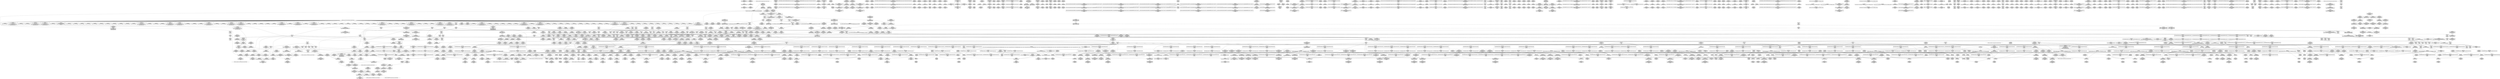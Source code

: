 digraph {
	CE0x3d2e540 [shape=record,shape=Mrecord,label="{CE0x3d2e540|selinux_msg_queue_msgctl:return}"]
	CE0x3dfa7c0 [shape=record,shape=Mrecord,label="{CE0x3dfa7c0|rcu_read_lock:land.lhs.true|*SummSource*}"]
	CE0x3dae600 [shape=record,shape=Mrecord,label="{CE0x3dae600|ipc_has_perm:tmp7|security/selinux/hooks.c,5136|*SummSource*}"]
	CE0x3dc7970 [shape=record,shape=Mrecord,label="{CE0x3dc7970|current_sid:tmp3|*SummSink*}"]
	CE0x3e4a730 [shape=record,shape=Mrecord,label="{CE0x3e4a730|GLOBAL:lock_release|*Constant*|*SummSink*}"]
	CE0x3e494e0 [shape=record,shape=Mrecord,label="{CE0x3e494e0|rcu_lock_acquire:tmp5|include/linux/rcupdate.h,418|*SummSource*}"]
	CE0x361e620 [shape=record,shape=Mrecord,label="{CE0x361e620|i64*_getelementptr_inbounds_(_15_x_i64_,_15_x_i64_*___llvm_gcov_ctr305,_i64_0,_i64_8)|*Constant*|*SummSource*}"]
	CE0x3e3cda0 [shape=record,shape=Mrecord,label="{CE0x3e3cda0|_call_void_lockdep_rcu_suspicious(i8*_getelementptr_inbounds_(_25_x_i8_,_25_x_i8_*_.str45,_i32_0,_i32_0),_i32_934,_i8*_getelementptr_inbounds_(_44_x_i8_,_44_x_i8_*_.str47,_i32_0,_i32_0))_#10,_!dbg_!27726|include/linux/rcupdate.h,933}"]
	CE0x3d5fa20 [shape=record,shape=Mrecord,label="{CE0x3d5fa20|80:_i32,_112:_i8*,_:_CRE_42,43_}"]
	CE0x3db90e0 [shape=record,shape=Mrecord,label="{CE0x3db90e0|GLOBAL:__llvm_gcov_ctr126|Global_var:__llvm_gcov_ctr126}"]
	CE0x3e57180 [shape=record,shape=Mrecord,label="{CE0x3e57180|get_current:tmp3}"]
	CE0x3db1570 [shape=record,shape=Mrecord,label="{CE0x3db1570|i64*_getelementptr_inbounds_(_13_x_i64_,_13_x_i64_*___llvm_gcov_ctr126,_i64_0,_i64_0)|*Constant*}"]
	CE0x3e6bc60 [shape=record,shape=Mrecord,label="{CE0x3e6bc60|__preempt_count_sub:bb}"]
	CE0x3dc8d20 [shape=record,shape=Mrecord,label="{CE0x3dc8d20|rcu_read_lock:tmp14|include/linux/rcupdate.h,882|*SummSource*}"]
	CE0x3e48130 [shape=record,shape=Mrecord,label="{CE0x3e48130|GLOBAL:__rcu_read_unlock|*Constant*|*SummSink*}"]
	CE0x3ddf7b0 [shape=record,shape=Mrecord,label="{CE0x3ddf7b0|i64*_getelementptr_inbounds_(_4_x_i64_,_4_x_i64_*___llvm_gcov_ctr135,_i64_0,_i64_3)|*Constant*}"]
	CE0x3d8eb20 [shape=record,shape=Mrecord,label="{CE0x3d8eb20|i64*_getelementptr_inbounds_(_13_x_i64_,_13_x_i64_*___llvm_gcov_ctr126,_i64_0,_i64_10)|*Constant*|*SummSource*}"]
	CE0x3d95910 [shape=record,shape=Mrecord,label="{CE0x3d95910|GLOBAL:__llvm_gcov_ctr132|Global_var:__llvm_gcov_ctr132}"]
	CE0x3d977f0 [shape=record,shape=Mrecord,label="{CE0x3d977f0|rcu_lock_release:tmp|*SummSink*}"]
	CE0x3d4da00 [shape=record,shape=Mrecord,label="{CE0x3d4da00|get_current:entry}"]
	CE0x3e857c0 [shape=record,shape=Mrecord,label="{CE0x3e857c0|__preempt_count_sub:sub|./arch/x86/include/asm/preempt.h,77}"]
	CE0x3db7ed0 [shape=record,shape=Mrecord,label="{CE0x3db7ed0|_call_void_rcu_read_lock()_#10,_!dbg_!27712|security/selinux/hooks.c,207}"]
	CE0x3db0620 [shape=record,shape=Mrecord,label="{CE0x3db0620|task_sid:tmp2|*SummSink*}"]
	CE0x3d496c0 [shape=record,shape=Mrecord,label="{CE0x3d496c0|selinux_msg_queue_msgctl:tmp8|security/selinux/hooks.c,5213|*SummSource*}"]
	CE0x3e6d440 [shape=record,shape=Mrecord,label="{CE0x3e6d440|i64*_getelementptr_inbounds_(_4_x_i64_,_4_x_i64_*___llvm_gcov_ctr133,_i64_0,_i64_1)|*Constant*|*SummSink*}"]
	CE0x3d8aa80 [shape=record,shape=Mrecord,label="{CE0x3d8aa80|task_sid:tmp27|security/selinux/hooks.c,208}"]
	CE0x3e3cb00 [shape=record,shape=Mrecord,label="{CE0x3e3cb00|rcu_read_unlock:tmp18|include/linux/rcupdate.h,933|*SummSource*}"]
	CE0x3d56420 [shape=record,shape=Mrecord,label="{CE0x3d56420|COLLAPSED:_GCMRE___llvm_gcov_ctr159_internal_global_2_x_i64_zeroinitializer:_elem_0:default:}"]
	CE0x3e03480 [shape=record,shape=Mrecord,label="{CE0x3e03480|rcu_read_lock:tmp12|include/linux/rcupdate.h,882|*SummSource*}"]
	CE0x3da7c40 [shape=record,shape=Mrecord,label="{CE0x3da7c40|current_sid:tmp11|security/selinux/hooks.c,218|*SummSource*}"]
	CE0x3d8fe10 [shape=record,shape=Mrecord,label="{CE0x3d8fe10|task_sid:tmp24|security/selinux/hooks.c,208|*SummSink*}"]
	CE0x3de37e0 [shape=record,shape=Mrecord,label="{CE0x3de37e0|_ret_void,_!dbg_!27735|include/linux/rcupdate.h,938|*SummSource*}"]
	CE0x3d5d1c0 [shape=record,shape=Mrecord,label="{CE0x3d5d1c0|selinux_msg_queue_msgctl:tmp13|security/selinux/hooks.c,5219|*SummSink*}"]
	CE0x3da8600 [shape=record,shape=Mrecord,label="{CE0x3da8600|cred_sid:tmp4|*LoadInst*|security/selinux/hooks.c,196|*SummSource*}"]
	CE0x3d38ef0 [shape=record,shape=Mrecord,label="{CE0x3d38ef0|80:_i32,_112:_i8*,_:_CRE_57,58_}"]
	CE0x3e60960 [shape=record,shape=Mrecord,label="{CE0x3e60960|rcu_lock_release:tmp2}"]
	CE0x3e548f0 [shape=record,shape=Mrecord,label="{CE0x3e548f0|i64*_getelementptr_inbounds_(_4_x_i64_,_4_x_i64_*___llvm_gcov_ctr130,_i64_0,_i64_2)|*Constant*|*SummSink*}"]
	CE0x3dd9cb0 [shape=record,shape=Mrecord,label="{CE0x3dd9cb0|i64*_getelementptr_inbounds_(_4_x_i64_,_4_x_i64_*___llvm_gcov_ctr134,_i64_0,_i64_1)|*Constant*|*SummSink*}"]
	CE0x3e05f20 [shape=record,shape=Mrecord,label="{CE0x3e05f20|rcu_read_unlock:tmp6|include/linux/rcupdate.h,933}"]
	CE0x3d527a0 [shape=record,shape=Mrecord,label="{CE0x3d527a0|__llvm_gcov_indirect_counter_increment:tmp5|*SummSink*}"]
	CE0x3dc42d0 [shape=record,shape=Mrecord,label="{CE0x3dc42d0|0:_i8,_:_GCMR_task_sid.__warned_internal_global_i8_0,_section_.data.unlikely_,_align_1:_elem_0:default:}"]
	CE0x3d82e30 [shape=record,shape=Mrecord,label="{CE0x3d82e30|80:_i32,_112:_i8*,_:_CRE_64,65_}"]
	CE0x3d488f0 [shape=record,shape=Mrecord,label="{CE0x3d488f0|avc_has_perm:requested|Function::avc_has_perm&Arg::requested::}"]
	CE0x3de8750 [shape=record,shape=Mrecord,label="{CE0x3de8750|rcu_read_lock:tmp2|*SummSource*}"]
	CE0x3d554b0 [shape=record,shape=Mrecord,label="{CE0x3d554b0|__llvm_gcov_indirect_counter_increment:tmp1|*SummSource*}"]
	CE0x3da7650 [shape=record,shape=Mrecord,label="{CE0x3da7650|i64_4|*Constant*|*SummSink*}"]
	CE0x3e5a5f0 [shape=record,shape=Mrecord,label="{CE0x3e5a5f0|__preempt_count_sub:tmp3}"]
	CE0x3d3fb90 [shape=record,shape=Mrecord,label="{CE0x3d3fb90|GLOBAL:__llvm_gcov_global_state_pred307|Global_var:__llvm_gcov_global_state_pred307}"]
	CE0x3dfe350 [shape=record,shape=Mrecord,label="{CE0x3dfe350|i64*_getelementptr_inbounds_(_11_x_i64_,_11_x_i64_*___llvm_gcov_ctr132,_i64_0,_i64_1)|*Constant*|*SummSource*}"]
	CE0x3e51000 [shape=record,shape=Mrecord,label="{CE0x3e51000|_call_void_mcount()_#3}"]
	CE0x3dba8c0 [shape=record,shape=Mrecord,label="{CE0x3dba8c0|current_sid:tmp4|security/selinux/hooks.c,218|*SummSink*}"]
	CE0x3dfd0a0 [shape=record,shape=Mrecord,label="{CE0x3dfd0a0|__rcu_read_lock:entry|*SummSink*}"]
	CE0x3e6f2b0 [shape=record,shape=Mrecord,label="{CE0x3e6f2b0|i64*_getelementptr_inbounds_(_4_x_i64_,_4_x_i64_*___llvm_gcov_ctr128,_i64_0,_i64_0)|*Constant*|*SummSource*}"]
	CE0x3dcd530 [shape=record,shape=Mrecord,label="{CE0x3dcd530|_call_void_lockdep_rcu_suspicious(i8*_getelementptr_inbounds_(_25_x_i8_,_25_x_i8_*_.str45,_i32_0,_i32_0),_i32_883,_i8*_getelementptr_inbounds_(_42_x_i8_,_42_x_i8_*_.str46,_i32_0,_i32_0))_#10,_!dbg_!27728|include/linux/rcupdate.h,882|*SummSink*}"]
	CE0x3dab8f0 [shape=record,shape=Mrecord,label="{CE0x3dab8f0|rcu_read_lock:do.end|*SummSink*}"]
	CE0x3e58a10 [shape=record,shape=Mrecord,label="{CE0x3e58a10|__preempt_count_add:bb|*SummSource*}"]
	CE0x3db7d30 [shape=record,shape=Mrecord,label="{CE0x3db7d30|i64*_getelementptr_inbounds_(_4_x_i64_,_4_x_i64_*___llvm_gcov_ctr128,_i64_0,_i64_3)|*Constant*|*SummSink*}"]
	CE0x3e86170 [shape=record,shape=Mrecord,label="{CE0x3e86170|i64*_getelementptr_inbounds_(_4_x_i64_,_4_x_i64_*___llvm_gcov_ctr135,_i64_0,_i64_0)|*Constant*}"]
	CE0x3d41250 [shape=record,shape=Mrecord,label="{CE0x3d41250|selinux_msg_queue_msgctl:bb}"]
	CE0x3dc2880 [shape=record,shape=Mrecord,label="{CE0x3dc2880|task_sid:bb|*SummSource*}"]
	CE0x3d42fa0 [shape=record,shape=Mrecord,label="{CE0x3d42fa0|i64_1|*Constant*|*SummSink*}"]
	CE0x3da1fe0 [shape=record,shape=Mrecord,label="{CE0x3da1fe0|i64*_getelementptr_inbounds_(_13_x_i64_,_13_x_i64_*___llvm_gcov_ctr126,_i64_0,_i64_8)|*Constant*|*SummSink*}"]
	CE0x3d87ea0 [shape=record,shape=Mrecord,label="{CE0x3d87ea0|selinux_msg_queue_msgctl:retval.0}"]
	CE0x3e04200 [shape=record,shape=Mrecord,label="{CE0x3e04200|rcu_read_unlock:tmp15|include/linux/rcupdate.h,933}"]
	CE0x3e009f0 [shape=record,shape=Mrecord,label="{CE0x3e009f0|GLOBAL:rcu_read_lock.__warned|Global_var:rcu_read_lock.__warned}"]
	CE0x3dc05d0 [shape=record,shape=Mrecord,label="{CE0x3dc05d0|%struct.common_audit_data*_null|*Constant*}"]
	CE0x3d60270 [shape=record,shape=Mrecord,label="{CE0x3d60270|80:_i32,_112:_i8*,_:_CRE_49,50_}"]
	CE0x3e58140 [shape=record,shape=Mrecord,label="{CE0x3e58140|__preempt_count_add:tmp1|*SummSource*}"]
	CE0x3de2310 [shape=record,shape=Mrecord,label="{CE0x3de2310|_ret_i32_%tmp6,_!dbg_!27716|security/selinux/hooks.c,197}"]
	CE0x3d41e60 [shape=record,shape=Mrecord,label="{CE0x3d41e60|selinux_msg_queue_msgctl:tmp6|security/selinux/hooks.c,5210|*SummSource*}"]
	CE0x3daab20 [shape=record,shape=Mrecord,label="{CE0x3daab20|cred_sid:tmp3|*SummSource*}"]
	CE0x3e05320 [shape=record,shape=Mrecord,label="{CE0x3e05320|rcu_read_lock:tmp5|include/linux/rcupdate.h,882|*SummSource*}"]
	CE0x3df9250 [shape=record,shape=Mrecord,label="{CE0x3df9250|rcu_read_lock:land.lhs.true2|*SummSource*}"]
	CE0x3d99840 [shape=record,shape=Mrecord,label="{CE0x3d99840|current_sid:tmp1|*SummSink*}"]
	CE0x3d39390 [shape=record,shape=Mrecord,label="{CE0x3d39390|__llvm_gcov_indirect_counter_increment:counters|Function::__llvm_gcov_indirect_counter_increment&Arg::counters::}"]
	CE0x3dff360 [shape=record,shape=Mrecord,label="{CE0x3dff360|rcu_read_unlock:tmp7|include/linux/rcupdate.h,933}"]
	CE0x3e51e20 [shape=record,shape=Mrecord,label="{CE0x3e51e20|__preempt_count_add:tmp1|*SummSink*}"]
	CE0x3d91690 [shape=record,shape=Mrecord,label="{CE0x3d91690|__preempt_count_add:tmp5|./arch/x86/include/asm/preempt.h,72|*SummSink*}"]
	CE0x3dad290 [shape=record,shape=Mrecord,label="{CE0x3dad290|_call_void_mcount()_#3}"]
	CE0x3dab550 [shape=record,shape=Mrecord,label="{CE0x3dab550|task_sid:call3|security/selinux/hooks.c,208|*SummSource*}"]
	CE0x3d86be0 [shape=record,shape=Mrecord,label="{CE0x3d86be0|selinux_msg_queue_msgctl:retval.0|*SummSink*}"]
	CE0x3dd3110 [shape=record,shape=Mrecord,label="{CE0x3dd3110|rcu_read_unlock:tmp}"]
	CE0x3d5c8b0 [shape=record,shape=Mrecord,label="{CE0x3d5c8b0|i64*_getelementptr_inbounds_(_15_x_i64_,_15_x_i64_*___llvm_gcov_ctr305,_i64_0,_i64_13)|*Constant*|*SummSink*}"]
	CE0x3d9d890 [shape=record,shape=Mrecord,label="{CE0x3d9d890|current_sid:sid|security/selinux/hooks.c,220|*SummSource*}"]
	CE0x3e525f0 [shape=record,shape=Mrecord,label="{CE0x3e525f0|i64*_getelementptr_inbounds_(_4_x_i64_,_4_x_i64_*___llvm_gcov_ctr129,_i64_0,_i64_3)|*Constant*|*SummSource*}"]
	CE0x3d63710 [shape=record,shape=Mrecord,label="{CE0x3d63710|avc_has_perm:requested|Function::avc_has_perm&Arg::requested::}"]
	CE0x3d92570 [shape=record,shape=Mrecord,label="{CE0x3d92570|i64*_getelementptr_inbounds_(_4_x_i64_,_4_x_i64_*___llvm_gcov_ctr130,_i64_0,_i64_2)|*Constant*}"]
	CE0x3dd3880 [shape=record,shape=Mrecord,label="{CE0x3dd3880|rcu_lock_acquire:tmp3}"]
	CE0x3d46700 [shape=record,shape=Mrecord,label="{CE0x3d46700|__llvm_gcov_indirect_counter_increment:predecessor|Function::__llvm_gcov_indirect_counter_increment&Arg::predecessor::|*SummSink*}"]
	CE0x3e4daf0 [shape=record,shape=Mrecord,label="{CE0x3e4daf0|__rcu_read_unlock:do.end|*SummSource*}"]
	CE0x3d51530 [shape=record,shape=Mrecord,label="{CE0x3d51530|__llvm_gcov_indirect_counter_increment:counters|Function::__llvm_gcov_indirect_counter_increment&Arg::counters::|*SummSink*}"]
	CE0x3e75710 [shape=record,shape=Mrecord,label="{CE0x3e75710|__rcu_read_unlock:tmp|*SummSink*}"]
	CE0x3dff280 [shape=record,shape=Mrecord,label="{CE0x3dff280|rcu_read_unlock:tmp6|include/linux/rcupdate.h,933|*SummSource*}"]
	CE0x3dcd740 [shape=record,shape=Mrecord,label="{CE0x3dcd740|GLOBAL:lockdep_rcu_suspicious|*Constant*}"]
	CE0x3d8a3f0 [shape=record,shape=Mrecord,label="{CE0x3d8a3f0|i64*_getelementptr_inbounds_(_2_x_i64_,_2_x_i64_*___llvm_gcov_ctr98,_i64_0,_i64_0)|*Constant*}"]
	CE0x3db0430 [shape=record,shape=Mrecord,label="{CE0x3db0430|ipc_has_perm:call|security/selinux/hooks.c,5129}"]
	CE0x3de87c0 [shape=record,shape=Mrecord,label="{CE0x3de87c0|rcu_read_lock:tmp2|*SummSink*}"]
	CE0x3e6ea80 [shape=record,shape=Mrecord,label="{CE0x3e6ea80|__preempt_count_add:tmp3|*SummSource*}"]
	CE0x3d663e0 [shape=record,shape=Mrecord,label="{CE0x3d663e0|i64_1|*Constant*}"]
	CE0x3d868c0 [shape=record,shape=Mrecord,label="{CE0x3d868c0|GLOBAL:ipc_has_perm|*Constant*|*SummSource*}"]
	CE0x3d86500 [shape=record,shape=Mrecord,label="{CE0x3d86500|selinux_msg_queue_msgctl:call5|security/selinux/hooks.c,5219|*SummSource*}"]
	CE0x3d5bdf0 [shape=record,shape=Mrecord,label="{CE0x3d5bdf0|i32_68|*Constant*|*SummSink*}"]
	CE0x3dcf740 [shape=record,shape=Mrecord,label="{CE0x3dcf740|cred_sid:bb}"]
	CE0x3df4150 [shape=record,shape=Mrecord,label="{CE0x3df4150|current_sid:security|security/selinux/hooks.c,218}"]
	CE0x3d4cc50 [shape=record,shape=Mrecord,label="{CE0x3d4cc50|_call_void_mcount()_#3|*SummSource*}"]
	CE0x3de2930 [shape=record,shape=Mrecord,label="{CE0x3de2930|GLOBAL:rcu_read_unlock|*Constant*}"]
	CE0x3d85210 [shape=record,shape=Mrecord,label="{CE0x3d85210|80:_i32,_112:_i8*,_:_CRE_152,160_|*MultipleSource*|Function::selinux_msg_queue_msgctl&Arg::msq::|security/selinux/hooks.c,5219}"]
	CE0x3dd59b0 [shape=record,shape=Mrecord,label="{CE0x3dd59b0|rcu_read_unlock:tmp10|include/linux/rcupdate.h,933}"]
	CE0x3da5c00 [shape=record,shape=Mrecord,label="{CE0x3da5c00|task_sid:real_cred|security/selinux/hooks.c,208}"]
	CE0x3d4fbe0 [shape=record,shape=Mrecord,label="{CE0x3d4fbe0|get_current:tmp4|./arch/x86/include/asm/current.h,14|*SummSink*}"]
	CE0x3e7a5a0 [shape=record,shape=Mrecord,label="{CE0x3e7a5a0|i64*_getelementptr_inbounds_(_4_x_i64_,_4_x_i64_*___llvm_gcov_ctr129,_i64_0,_i64_1)|*Constant*|*SummSource*}"]
	CE0x3dd0f40 [shape=record,shape=Mrecord,label="{CE0x3dd0f40|rcu_read_unlock:tmp8|include/linux/rcupdate.h,933|*SummSource*}"]
	CE0x3de1c70 [shape=record,shape=Mrecord,label="{CE0x3de1c70|cred_sid:entry}"]
	CE0x3ded0c0 [shape=record,shape=Mrecord,label="{CE0x3ded0c0|_call_void_mcount()_#3|*SummSource*}"]
	CE0x3d56560 [shape=record,shape=Mrecord,label="{CE0x3d56560|i32_2|*Constant*|*SummSink*}"]
	CE0x3e04090 [shape=record,shape=Mrecord,label="{CE0x3e04090|rcu_read_unlock:tmp14|include/linux/rcupdate.h,933|*SummSink*}"]
	CE0x3dd2ab0 [shape=record,shape=Mrecord,label="{CE0x3dd2ab0|GLOBAL:lock_acquire|*Constant*|*SummSource*}"]
	CE0x3dfdfd0 [shape=record,shape=Mrecord,label="{CE0x3dfdfd0|__rcu_read_lock:tmp3|*SummSink*}"]
	CE0x3dd9bb0 [shape=record,shape=Mrecord,label="{CE0x3dd9bb0|__rcu_read_lock:tmp|*SummSource*}"]
	CE0x3dcd090 [shape=record,shape=Mrecord,label="{CE0x3dcd090|_call_void_lockdep_rcu_suspicious(i8*_getelementptr_inbounds_(_25_x_i8_,_25_x_i8_*_.str45,_i32_0,_i32_0),_i32_883,_i8*_getelementptr_inbounds_(_42_x_i8_,_42_x_i8_*_.str46,_i32_0,_i32_0))_#10,_!dbg_!27728|include/linux/rcupdate.h,882|*SummSource*}"]
	CE0x3da9b20 [shape=record,shape=Mrecord,label="{CE0x3da9b20|GLOBAL:current_sid.__warned|Global_var:current_sid.__warned}"]
	CE0x3d3c750 [shape=record,shape=Mrecord,label="{CE0x3d3c750|i64**_getelementptr_inbounds_(_5_x_i64*_,_5_x_i64*_*___llvm_gcda_edge_table306,_i64_0,_i64_2)|*Constant*|*SummSource*}"]
	CE0x3d3f8f0 [shape=record,shape=Mrecord,label="{CE0x3d3f8f0|get_current:tmp3|*SummSink*}"]
	CE0x3e77a50 [shape=record,shape=Mrecord,label="{CE0x3e77a50|__preempt_count_sub:tmp5|./arch/x86/include/asm/preempt.h,77}"]
	CE0x3dca420 [shape=record,shape=Mrecord,label="{CE0x3dca420|i8*_getelementptr_inbounds_(_25_x_i8_,_25_x_i8_*_.str45,_i32_0,_i32_0)|*Constant*}"]
	CE0x3da8f60 [shape=record,shape=Mrecord,label="{CE0x3da8f60|i64_5|*Constant*}"]
	CE0x3dfb6e0 [shape=record,shape=Mrecord,label="{CE0x3dfb6e0|rcu_read_lock:bb|*SummSink*}"]
	CE0x3d52310 [shape=record,shape=Mrecord,label="{CE0x3d52310|__llvm_gcov_indirect_counter_increment:tmp3|*SummSource*}"]
	CE0x3dd5210 [shape=record,shape=Mrecord,label="{CE0x3dd5210|rcu_read_unlock:tmp9|include/linux/rcupdate.h,933}"]
	CE0x3da5b90 [shape=record,shape=Mrecord,label="{CE0x3da5b90|task_sid:tmp4|*LoadInst*|security/selinux/hooks.c,208}"]
	CE0x3de5d20 [shape=record,shape=Mrecord,label="{CE0x3de5d20|rcu_read_unlock:tmp8|include/linux/rcupdate.h,933|*SummSink*}"]
	CE0x3dc8ea0 [shape=record,shape=Mrecord,label="{CE0x3dc8ea0|rcu_read_lock:tmp14|include/linux/rcupdate.h,882|*SummSink*}"]
	CE0x3d51250 [shape=record,shape=Mrecord,label="{CE0x3d51250|i64*_getelementptr_inbounds_(_15_x_i64_,_15_x_i64_*___llvm_gcov_ctr305,_i64_0,_i64_8)|*Constant*|*SummSink*}"]
	CE0x3e746b0 [shape=record,shape=Mrecord,label="{CE0x3e746b0|GLOBAL:__preempt_count|Global_var:__preempt_count}"]
	CE0x3d3a530 [shape=record,shape=Mrecord,label="{CE0x3d3a530|GLOBAL:rcu_read_lock|*Constant*|*SummSource*}"]
	CE0x3db9070 [shape=record,shape=Mrecord,label="{CE0x3db9070|task_sid:tmp6|security/selinux/hooks.c,208}"]
	CE0x3dae3e0 [shape=record,shape=Mrecord,label="{CE0x3dae3e0|ipc_has_perm:tmp6|*LoadInst*|security/selinux/hooks.c,5134|*SummSource*}"]
	CE0x3d942c0 [shape=record,shape=Mrecord,label="{CE0x3d942c0|__rcu_read_lock:tmp7|include/linux/rcupdate.h,240}"]
	CE0x3dc2f10 [shape=record,shape=Mrecord,label="{CE0x3dc2f10|COLLAPSED:_GCMRE___llvm_gcov_ctr127_internal_global_11_x_i64_zeroinitializer:_elem_0:default:}"]
	CE0x3e49fb0 [shape=record,shape=Mrecord,label="{CE0x3e49fb0|__rcu_read_lock:tmp4|include/linux/rcupdate.h,239}"]
	CE0x3e69ce0 [shape=record,shape=Mrecord,label="{CE0x3e69ce0|rcu_lock_release:__here}"]
	CE0x3dd84f0 [shape=record,shape=Mrecord,label="{CE0x3dd84f0|GLOBAL:lockdep_rcu_suspicious|*Constant*|*SummSource*}"]
	CE0x3d83d10 [shape=record,shape=Mrecord,label="{CE0x3d83d10|80:_i32,_112:_i8*,_:_CRE_84,88_|*MultipleSource*|Function::selinux_msg_queue_msgctl&Arg::msq::|security/selinux/hooks.c,5219}"]
	CE0x3d609a0 [shape=record,shape=Mrecord,label="{CE0x3d609a0|80:_i32,_112:_i8*,_:_CRE_5,6_}"]
	CE0x3d8ccd0 [shape=record,shape=Mrecord,label="{CE0x3d8ccd0|rcu_read_unlock:tmp19|include/linux/rcupdate.h,933|*SummSink*}"]
	CE0x3d3b660 [shape=record,shape=Mrecord,label="{CE0x3d3b660|task_sid:entry|*SummSource*}"]
	CE0x3d52fc0 [shape=record,shape=Mrecord,label="{CE0x3d52fc0|__llvm_gcov_indirect_counter_increment:tmp6|*SummSink*}"]
	CE0x3d87590 [shape=record,shape=Mrecord,label="{CE0x3d87590|selinux_msg_queue_msgctl:tmp15|security/selinux/hooks.c,5221}"]
	CE0x3daadc0 [shape=record,shape=Mrecord,label="{CE0x3daadc0|current_sid:tmp6|security/selinux/hooks.c,218}"]
	CE0x3d514c0 [shape=record,shape=Mrecord,label="{CE0x3d514c0|i64**_getelementptr_inbounds_(_5_x_i64*_,_5_x_i64*_*___llvm_gcda_edge_table306,_i64_0,_i64_1)|*Constant*|*SummSink*}"]
	CE0x3dea2e0 [shape=record,shape=Mrecord,label="{CE0x3dea2e0|GLOBAL:current_sid.__warned|Global_var:current_sid.__warned|*SummSource*}"]
	CE0x3e76ac0 [shape=record,shape=Mrecord,label="{CE0x3e76ac0|i64*_getelementptr_inbounds_(_4_x_i64_,_4_x_i64_*___llvm_gcov_ctr129,_i64_0,_i64_1)|*Constant*|*SummSink*}"]
	CE0x4f48b50 [shape=record,shape=Mrecord,label="{CE0x4f48b50|i32_0|*Constant*|*SummSink*}"]
	CE0x3db38c0 [shape=record,shape=Mrecord,label="{CE0x3db38c0|task_has_system:tmp1|*SummSink*}"]
	CE0x3de1210 [shape=record,shape=Mrecord,label="{CE0x3de1210|GLOBAL:cred_sid|*Constant*}"]
	CE0x5836920 [shape=record,shape=Mrecord,label="{CE0x5836920|get_current:tmp4|./arch/x86/include/asm/current.h,14|*SummSource*}"]
	CE0x3df1d70 [shape=record,shape=Mrecord,label="{CE0x3df1d70|current_sid:tmp20|security/selinux/hooks.c,218|*SummSink*}"]
	CE0x3d92db0 [shape=record,shape=Mrecord,label="{CE0x3d92db0|i64*_getelementptr_inbounds_(_4_x_i64_,_4_x_i64_*___llvm_gcov_ctr133,_i64_0,_i64_1)|*Constant*|*SummSource*}"]
	CE0x3de68a0 [shape=record,shape=Mrecord,label="{CE0x3de68a0|current_sid:tmp14|security/selinux/hooks.c,218|*SummSource*}"]
	CE0x3daba60 [shape=record,shape=Mrecord,label="{CE0x3daba60|rcu_read_lock:if.then|*SummSink*}"]
	CE0x3d4d7b0 [shape=record,shape=Mrecord,label="{CE0x3d4d7b0|i64_1|*Constant*}"]
	CE0x3de7680 [shape=record,shape=Mrecord,label="{CE0x3de7680|rcu_lock_release:tmp3|*SummSource*}"]
	CE0x3d83090 [shape=record,shape=Mrecord,label="{CE0x3d83090|80:_i32,_112:_i8*,_:_CRE_66,67_}"]
	CE0x3d9be30 [shape=record,shape=Mrecord,label="{CE0x3d9be30|task_sid:do.end6|*SummSink*}"]
	CE0x3df0960 [shape=record,shape=Mrecord,label="{CE0x3df0960|current_sid:tmp17|security/selinux/hooks.c,218|*SummSink*}"]
	CE0x3d3efc0 [shape=record,shape=Mrecord,label="{CE0x3d3efc0|selinux_msg_queue_msgctl:tmp4|security/selinux/hooks.c,5207|*SummSink*}"]
	CE0x3d3f850 [shape=record,shape=Mrecord,label="{CE0x3d3f850|get_current:tmp3|*SummSource*}"]
	CE0x3dc2630 [shape=record,shape=Mrecord,label="{CE0x3dc2630|current_sid:tobool1|security/selinux/hooks.c,218|*SummSource*}"]
	CE0x3dafcf0 [shape=record,shape=Mrecord,label="{CE0x3dafcf0|current_sid:tmp1}"]
	CE0x3d67e20 [shape=record,shape=Mrecord,label="{CE0x3d67e20|i64*_getelementptr_inbounds_(_15_x_i64_,_15_x_i64_*___llvm_gcov_ctr305,_i64_0,_i64_12)|*Constant*}"]
	CE0x3d66450 [shape=record,shape=Mrecord,label="{CE0x3d66450|task_sid:tmp1}"]
	CE0x3dc49a0 [shape=record,shape=Mrecord,label="{CE0x3dc49a0|task_sid:tmp7|security/selinux/hooks.c,208}"]
	CE0x3d44760 [shape=record,shape=Mrecord,label="{CE0x3d44760|_ret_i32_%retval.0,_!dbg_!27728|security/selinux/avc.c,775|*SummSource*}"]
	CE0x3db1650 [shape=record,shape=Mrecord,label="{CE0x3db1650|i32_10|*Constant*}"]
	CE0x3de21d0 [shape=record,shape=Mrecord,label="{CE0x3de21d0|cred_sid:cred|Function::cred_sid&Arg::cred::|*SummSource*}"]
	CE0x3e00700 [shape=record,shape=Mrecord,label="{CE0x3e00700|rcu_read_lock:tmp7|include/linux/rcupdate.h,882|*SummSource*}"]
	CE0x3e61ba0 [shape=record,shape=Mrecord,label="{CE0x3e61ba0|rcu_lock_acquire:tmp6}"]
	CE0x3def900 [shape=record,shape=Mrecord,label="{CE0x3def900|i64*_getelementptr_inbounds_(_11_x_i64_,_11_x_i64_*___llvm_gcov_ctr125,_i64_0,_i64_9)|*Constant*}"]
	CE0x3d41cd0 [shape=record,shape=Mrecord,label="{CE0x3d41cd0|i64*_getelementptr_inbounds_(_15_x_i64_,_15_x_i64_*___llvm_gcov_ctr305,_i64_0,_i64_10)|*Constant*}"]
	CE0x3d46500 [shape=record,shape=Mrecord,label="{CE0x3d46500|__llvm_gcov_indirect_counter_increment:predecessor|Function::__llvm_gcov_indirect_counter_increment&Arg::predecessor::|*SummSource*}"]
	CE0x3ea6d60 [shape=record,shape=Mrecord,label="{CE0x3ea6d60|i64*_getelementptr_inbounds_(_4_x_i64_,_4_x_i64_*___llvm_gcov_ctr135,_i64_0,_i64_2)|*Constant*}"]
	CE0x3d3a250 [shape=record,shape=Mrecord,label="{CE0x3d3a250|__llvm_gcov_indirect_counter_increment:pred|*SummSink*}"]
	CE0x3e785d0 [shape=record,shape=Mrecord,label="{CE0x3e785d0|__rcu_read_unlock:bb}"]
	CE0x3db0130 [shape=record,shape=Mrecord,label="{CE0x3db0130|ipc_has_perm:tmp3|*SummSink*}"]
	CE0x3e73a10 [shape=record,shape=Mrecord,label="{CE0x3e73a10|__rcu_read_unlock:tmp7|include/linux/rcupdate.h,245|*SummSink*}"]
	CE0x3dbc7e0 [shape=record,shape=Mrecord,label="{CE0x3dbc7e0|ipc_has_perm:tmp4|*LoadInst*|security/selinux/hooks.c,5131|*SummSink*}"]
	CE0x3d5dd30 [shape=record,shape=Mrecord,label="{CE0x3d5dd30|selinux_msg_queue_msgctl:q_perm|security/selinux/hooks.c,5219|*SummSink*}"]
	CE0x3dc70e0 [shape=record,shape=Mrecord,label="{CE0x3dc70e0|task_sid:tmp20|security/selinux/hooks.c,208}"]
	CE0x3e661b0 [shape=record,shape=Mrecord,label="{CE0x3e661b0|__rcu_read_unlock:tmp2}"]
	CE0x3da3930 [shape=record,shape=Mrecord,label="{CE0x3da3930|i32_77|*Constant*}"]
	CE0x3d4a810 [shape=record,shape=Mrecord,label="{CE0x3d4a810|_call_void___llvm_gcov_indirect_counter_increment(i32*___llvm_gcov_global_state_pred307,_i64**_getelementptr_inbounds_(_5_x_i64*_,_5_x_i64*_*___llvm_gcda_edge_table306,_i64_0,_i64_0)),_!dbg_!27725|security/selinux/hooks.c,5216|*SummSink*}"]
	CE0x3e03d70 [shape=record,shape=Mrecord,label="{CE0x3e03d70|i64_6|*Constant*}"]
	CE0x3dbd940 [shape=record,shape=Mrecord,label="{CE0x3dbd940|_call_void_rcu_lock_release(%struct.lockdep_map*_rcu_lock_map)_#10,_!dbg_!27733|include/linux/rcupdate.h,935|*SummSink*}"]
	CE0x3d5ebe0 [shape=record,shape=Mrecord,label="{CE0x3d5ebe0|80:_i32,_112:_i8*,_:_CRE_30,31_}"]
	CE0x3dd3b60 [shape=record,shape=Mrecord,label="{CE0x3dd3b60|rcu_read_unlock:tobool|include/linux/rcupdate.h,933}"]
	CE0x3d43ac0 [shape=record,shape=Mrecord,label="{CE0x3d43ac0|GLOBAL:get_current|*Constant*}"]
	CE0x3de3a30 [shape=record,shape=Mrecord,label="{CE0x3de3a30|current_sid:if.then}"]
	CE0x3d60e60 [shape=record,shape=Mrecord,label="{CE0x3d60e60|80:_i32,_112:_i8*,_:_CRE_9,10_}"]
	CE0x3ddf060 [shape=record,shape=Mrecord,label="{CE0x3ddf060|task_sid:tmp25|security/selinux/hooks.c,208|*SummSink*}"]
	CE0x3d8aa10 [shape=record,shape=Mrecord,label="{CE0x3d8aa10|i64*_getelementptr_inbounds_(_13_x_i64_,_13_x_i64_*___llvm_gcov_ctr126,_i64_0,_i64_12)|*Constant*}"]
	CE0x3e48b20 [shape=record,shape=Mrecord,label="{CE0x3e48b20|_ret_void,_!dbg_!27717|include/linux/rcupdate.h,245|*SummSink*}"]
	CE0x3defe00 [shape=record,shape=Mrecord,label="{CE0x3defe00|current_sid:tmp15|security/selinux/hooks.c,218|*SummSink*}"]
	CE0x3de3d10 [shape=record,shape=Mrecord,label="{CE0x3de3d10|current_sid:if.then|*SummSink*}"]
	CE0x3d49de0 [shape=record,shape=Mrecord,label="{CE0x3d49de0|selinux_msg_queue_msgctl:tmp9|security/selinux/hooks.c,5213|*SummSource*}"]
	CE0x3d55dc0 [shape=record,shape=Mrecord,label="{CE0x3d55dc0|__llvm_gcov_indirect_counter_increment:tmp|*SummSource*}"]
	CE0x3dc6980 [shape=record,shape=Mrecord,label="{CE0x3dc6980|i64*_getelementptr_inbounds_(_13_x_i64_,_13_x_i64_*___llvm_gcov_ctr126,_i64_0,_i64_9)|*Constant*}"]
	CE0x3e576b0 [shape=record,shape=Mrecord,label="{CE0x3e576b0|__rcu_read_unlock:tmp}"]
	CE0x3e57f40 [shape=record,shape=Mrecord,label="{CE0x3e57f40|__preempt_count_sub:val|Function::__preempt_count_sub&Arg::val::|*SummSource*}"]
	CE0x3ddea90 [shape=record,shape=Mrecord,label="{CE0x3ddea90|i8*_getelementptr_inbounds_(_44_x_i8_,_44_x_i8_*_.str47,_i32_0,_i32_0)|*Constant*}"]
	CE0x3de7f90 [shape=record,shape=Mrecord,label="{CE0x3de7f90|rcu_read_unlock:tmp14|include/linux/rcupdate.h,933|*SummSource*}"]
	CE0x3dd0820 [shape=record,shape=Mrecord,label="{CE0x3dd0820|rcu_read_unlock:tmp3}"]
	CE0x3da0180 [shape=record,shape=Mrecord,label="{CE0x3da0180|task_sid:do.body|*SummSource*}"]
	CE0x3dae7e0 [shape=record,shape=Mrecord,label="{CE0x3dae7e0|ipc_has_perm:tmp7|security/selinux/hooks.c,5136|*SummSink*}"]
	CE0x3da1a90 [shape=record,shape=Mrecord,label="{CE0x3da1a90|task_sid:tmp17|security/selinux/hooks.c,208|*SummSink*}"]
	CE0x3dbc470 [shape=record,shape=Mrecord,label="{CE0x3dbc470|current_sid:land.lhs.true|*SummSink*}"]
	CE0x3debc60 [shape=record,shape=Mrecord,label="{CE0x3debc60|current_sid:tmp12|security/selinux/hooks.c,218|*SummSource*}"]
	CE0x3dacbb0 [shape=record,shape=Mrecord,label="{CE0x3dacbb0|get_current:tmp3}"]
	CE0x3d603a0 [shape=record,shape=Mrecord,label="{CE0x3d603a0|80:_i32,_112:_i8*,_:_CRE_50,51_}"]
	CE0x3dbf280 [shape=record,shape=Mrecord,label="{CE0x3dbf280|task_sid:tmp14|security/selinux/hooks.c,208|*SummSink*}"]
	CE0x3df4600 [shape=record,shape=Mrecord,label="{CE0x3df4600|current_sid:tmp22|security/selinux/hooks.c,218}"]
	CE0x3d4a300 [shape=record,shape=Mrecord,label="{CE0x3d4a300|selinux_msg_queue_msgctl:tmp9|security/selinux/hooks.c,5213|*SummSink*}"]
	CE0x3e4cdf0 [shape=record,shape=Mrecord,label="{CE0x3e4cdf0|i64_1|*Constant*}"]
	CE0x3e75600 [shape=record,shape=Mrecord,label="{CE0x3e75600|__preempt_count_add:tmp1}"]
	CE0x3d3d010 [shape=record,shape=Mrecord,label="{CE0x3d3d010|__llvm_gcov_indirect_counter_increment:counters|Function::__llvm_gcov_indirect_counter_increment&Arg::counters::|*SummSource*}"]
	CE0x3d5ca80 [shape=record,shape=Mrecord,label="{CE0x3d5ca80|selinux_msg_queue_msgctl:tmp13|security/selinux/hooks.c,5219}"]
	CE0x3d99e40 [shape=record,shape=Mrecord,label="{CE0x3d99e40|task_sid:tmp10|security/selinux/hooks.c,208}"]
	CE0x3e612f0 [shape=record,shape=Mrecord,label="{CE0x3e612f0|i64_ptrtoint_(i8*_blockaddress(_rcu_lock_acquire,_%__here)_to_i64)|*Constant*|*SummSource*}"]
	CE0x3d3e820 [shape=record,shape=Mrecord,label="{CE0x3d3e820|i64*_getelementptr_inbounds_(_15_x_i64_,_15_x_i64_*___llvm_gcov_ctr305,_i64_0,_i64_0)|*Constant*|*SummSink*}"]
	CE0x3d969e0 [shape=record,shape=Mrecord,label="{CE0x3d969e0|GLOBAL:__llvm_gcov_ctr132|Global_var:__llvm_gcov_ctr132|*SummSource*}"]
	CE0x3e4b5e0 [shape=record,shape=Mrecord,label="{CE0x3e4b5e0|i64*_getelementptr_inbounds_(_4_x_i64_,_4_x_i64_*___llvm_gcov_ctr133,_i64_0,_i64_3)|*Constant*|*SummSink*}"]
	CE0x3e57d20 [shape=record,shape=Mrecord,label="{CE0x3e57d20|_ret_void,_!dbg_!27720|./arch/x86/include/asm/preempt.h,78}"]
	CE0x3db8e40 [shape=record,shape=Mrecord,label="{CE0x3db8e40|i64_0|*Constant*|*SummSink*}"]
	CE0x3e53030 [shape=record,shape=Mrecord,label="{CE0x3e53030|rcu_lock_release:tmp4|include/linux/rcupdate.h,423|*SummSource*}"]
	CE0x3dce270 [shape=record,shape=Mrecord,label="{CE0x3dce270|rcu_read_lock:tmp21|include/linux/rcupdate.h,884}"]
	CE0x3d659e0 [shape=record,shape=Mrecord,label="{CE0x3d659e0|ipc_has_perm:tmp7|security/selinux/hooks.c,5136}"]
	CE0x3dc6be0 [shape=record,shape=Mrecord,label="{CE0x3dc6be0|i64*_getelementptr_inbounds_(_13_x_i64_,_13_x_i64_*___llvm_gcov_ctr126,_i64_0,_i64_9)|*Constant*|*SummSink*}"]
	CE0x3d4dd60 [shape=record,shape=Mrecord,label="{CE0x3d4dd60|GLOBAL:__llvm_gcov_global_state_pred307|Global_var:__llvm_gcov_global_state_pred307|*SummSink*}"]
	CE0x3dcdf80 [shape=record,shape=Mrecord,label="{CE0x3dcdf80|rcu_read_lock:tmp20|include/linux/rcupdate.h,882|*SummSource*}"]
	CE0x3d39fc0 [shape=record,shape=Mrecord,label="{CE0x3d39fc0|__llvm_gcov_indirect_counter_increment:exit|*SummSink*}"]
	CE0x3dc31d0 [shape=record,shape=Mrecord,label="{CE0x3dc31d0|task_sid:tmp6|security/selinux/hooks.c,208|*SummSink*}"]
	CE0x3d48f40 [shape=record,shape=Mrecord,label="{CE0x3d48f40|avc_has_perm:auditdata|Function::avc_has_perm&Arg::auditdata::|*SummSink*}"]
	CE0x3d5d530 [shape=record,shape=Mrecord,label="{CE0x3d5d530|selinux_msg_queue_msgctl:msq|Function::selinux_msg_queue_msgctl&Arg::msq::}"]
	CE0x3de96d0 [shape=record,shape=Mrecord,label="{CE0x3de96d0|i64*_getelementptr_inbounds_(_2_x_i64_,_2_x_i64_*___llvm_gcov_ctr131,_i64_0,_i64_1)|*Constant*}"]
	CE0x3d46290 [shape=record,shape=Mrecord,label="{CE0x3d46290|selinux_msg_queue_msgctl:sw.bb3|*SummSource*}"]
	CE0x3d607e0 [shape=record,shape=Mrecord,label="{CE0x3d607e0|80:_i32,_112:_i8*,_:_CRE_3,4_}"]
	CE0x3e756a0 [shape=record,shape=Mrecord,label="{CE0x3e756a0|__rcu_read_unlock:tmp|*SummSource*}"]
	CE0x3e551b0 [shape=record,shape=Mrecord,label="{CE0x3e551b0|__rcu_read_lock:tmp}"]
	CE0x3e7ced0 [shape=record,shape=Mrecord,label="{CE0x3e7ced0|__preempt_count_add:do.end|*SummSource*}"]
	CE0x3dacf80 [shape=record,shape=Mrecord,label="{CE0x3dacf80|task_has_system:tmp3}"]
	CE0x3d681c0 [shape=record,shape=Mrecord,label="{CE0x3d681c0|i64*_getelementptr_inbounds_(_15_x_i64_,_15_x_i64_*___llvm_gcov_ctr305,_i64_0,_i64_12)|*Constant*|*SummSource*}"]
	CE0x3dfd820 [shape=record,shape=Mrecord,label="{CE0x3dfd820|i32_0|*Constant*}"]
	CE0x3d451c0 [shape=record,shape=Mrecord,label="{CE0x3d451c0|__llvm_gcov_indirect_counter_increment:tmp2|*SummSource*}"]
	CE0x3dceb80 [shape=record,shape=Mrecord,label="{CE0x3dceb80|rcu_read_lock:tmp21|include/linux/rcupdate.h,884|*SummSink*}"]
	CE0x3d68ae0 [shape=record,shape=Mrecord,label="{CE0x3d68ae0|i32_(i32,_i32,_i16,_i32,_%struct.common_audit_data*)*_bitcast_(i32_(i32,_i32,_i16,_i32,_%struct.common_audit_data.495*)*_avc_has_perm_to_i32_(i32,_i32,_i16,_i32,_%struct.common_audit_data*)*)|*Constant*|*SummSource*}"]
	CE0x3d45990 [shape=record,shape=Mrecord,label="{CE0x3d45990|selinux_msg_queue_msgctl:sw.bb3|*SummSink*}"]
	CE0x3d8a090 [shape=record,shape=Mrecord,label="{CE0x3d8a090|__llvm_gcov_indirect_counter_increment:bb|*SummSink*}"]
	CE0x3dec570 [shape=record,shape=Mrecord,label="{CE0x3dec570|current_sid:tmp8|security/selinux/hooks.c,218|*SummSink*}"]
	CE0x3de6650 [shape=record,shape=Mrecord,label="{CE0x3de6650|current_sid:tmp14|security/selinux/hooks.c,218}"]
	CE0x3dfd030 [shape=record,shape=Mrecord,label="{CE0x3dfd030|__rcu_read_lock:entry|*SummSource*}"]
	CE0x3d96b50 [shape=record,shape=Mrecord,label="{CE0x3d96b50|GLOBAL:__llvm_gcov_ctr132|Global_var:__llvm_gcov_ctr132|*SummSink*}"]
	CE0x3da8ff0 [shape=record,shape=Mrecord,label="{CE0x3da8ff0|i64*_getelementptr_inbounds_(_13_x_i64_,_13_x_i64_*___llvm_gcov_ctr126,_i64_0,_i64_0)|*Constant*|*SummSource*}"]
	CE0x3d884d0 [shape=record,shape=Mrecord,label="{CE0x3d884d0|ipc_has_perm:entry|*SummSource*}"]
	CE0x3def630 [shape=record,shape=Mrecord,label="{CE0x3def630|i8*_getelementptr_inbounds_(_45_x_i8_,_45_x_i8_*_.str12,_i32_0,_i32_0)|*Constant*|*SummSink*}"]
	CE0x4f48bc0 [shape=record,shape=Mrecord,label="{CE0x4f48bc0|_call_void_mcount()_#3}"]
	CE0x3d9c050 [shape=record,shape=Mrecord,label="{CE0x3d9c050|ipc_has_perm:ad|security/selinux/hooks.c, 5128}"]
	CE0x3d5ed10 [shape=record,shape=Mrecord,label="{CE0x3d5ed10|80:_i32,_112:_i8*,_:_CRE_31,32_}"]
	CE0x3d5bd10 [shape=record,shape=Mrecord,label="{CE0x3d5bd10|i32_68|*Constant*}"]
	CE0x3e664d0 [shape=record,shape=Mrecord,label="{CE0x3e664d0|_call_void_lock_acquire(%struct.lockdep_map*_%map,_i32_0,_i32_0,_i32_2,_i32_0,_%struct.lockdep_map*_null,_i64_ptrtoint_(i8*_blockaddress(_rcu_lock_acquire,_%__here)_to_i64))_#10,_!dbg_!27716|include/linux/rcupdate.h,418|*SummSource*}"]
	CE0x3db1cb0 [shape=record,shape=Mrecord,label="{CE0x3db1cb0|ipc_has_perm:security|security/selinux/hooks.c,5131|*SummSink*}"]
	CE0x3e60d00 [shape=record,shape=Mrecord,label="{CE0x3e60d00|i64*_getelementptr_inbounds_(_4_x_i64_,_4_x_i64_*___llvm_gcov_ctr130,_i64_0,_i64_0)|*Constant*|*SummSink*}"]
	CE0x3d37b50 [shape=record,shape=Mrecord,label="{CE0x3d37b50|selinux_msg_queue_msgctl:return|*SummSink*}"]
	CE0x3db1b10 [shape=record,shape=Mrecord,label="{CE0x3db1b10|ipc_has_perm:security|security/selinux/hooks.c,5131}"]
	CE0x3d2d3e0 [shape=record,shape=Mrecord,label="{CE0x3d2d3e0|i32_12|*Constant*|*SummSource*}"]
	CE0x3da0d90 [shape=record,shape=Mrecord,label="{CE0x3da0d90|task_sid:tmp15|security/selinux/hooks.c,208|*SummSink*}"]
	CE0x3dd6090 [shape=record,shape=Mrecord,label="{CE0x3dd6090|__rcu_read_lock:tmp2|*SummSource*}"]
	CE0x3dc9a20 [shape=record,shape=Mrecord,label="{CE0x3dc9a20|i64*_getelementptr_inbounds_(_11_x_i64_,_11_x_i64_*___llvm_gcov_ctr127,_i64_0,_i64_8)|*Constant*}"]
	CE0x3d96630 [shape=record,shape=Mrecord,label="{CE0x3d96630|i64*_getelementptr_inbounds_(_4_x_i64_,_4_x_i64_*___llvm_gcov_ctr128,_i64_0,_i64_1)|*Constant*}"]
	CE0x3d3fd30 [shape=record,shape=Mrecord,label="{CE0x3d3fd30|selinux_msg_queue_msgctl:sw.default|*SummSink*}"]
	CE0x3dbe1b0 [shape=record,shape=Mrecord,label="{CE0x3dbe1b0|GLOBAL:rcu_lock_release|*Constant*|*SummSink*}"]
	CE0x3dcaef0 [shape=record,shape=Mrecord,label="{CE0x3dcaef0|i32_883|*Constant*|*SummSink*}"]
	CE0x3db77f0 [shape=record,shape=Mrecord,label="{CE0x3db77f0|get_current:tmp}"]
	CE0x3d9bd40 [shape=record,shape=Mrecord,label="{CE0x3d9bd40|task_sid:do.end6|*SummSource*}"]
	CE0x3e6f0e0 [shape=record,shape=Mrecord,label="{CE0x3e6f0e0|__rcu_read_lock:do.end|*SummSource*}"]
	CE0x3e6c1a0 [shape=record,shape=Mrecord,label="{CE0x3e6c1a0|__preempt_count_add:tmp3}"]
	CE0x3d400f0 [shape=record,shape=Mrecord,label="{CE0x3d400f0|_ret_%struct.task_struct*_%tmp4,_!dbg_!27714|./arch/x86/include/asm/current.h,14}"]
	CE0x3dc0330 [shape=record,shape=Mrecord,label="{CE0x3dc0330|i16_3|*Constant*|*SummSource*}"]
	CE0x3dedcc0 [shape=record,shape=Mrecord,label="{CE0x3dedcc0|current_sid:tmp16|security/selinux/hooks.c,218|*SummSink*}"]
	CE0x3dd77d0 [shape=record,shape=Mrecord,label="{CE0x3dd77d0|i64*_getelementptr_inbounds_(_4_x_i64_,_4_x_i64_*___llvm_gcov_ctr133,_i64_0,_i64_1)|*Constant*}"]
	CE0x3d3ca90 [shape=record,shape=Mrecord,label="{CE0x3d3ca90|i32_11|*Constant*|*SummSink*}"]
	CE0x3df4a30 [shape=record,shape=Mrecord,label="{CE0x3df4a30|current_sid:tmp22|security/selinux/hooks.c,218|*SummSink*}"]
	CE0x3df1a50 [shape=record,shape=Mrecord,label="{CE0x3df1a50|current_sid:tmp20|security/selinux/hooks.c,218}"]
	CE0x3da0e20 [shape=record,shape=Mrecord,label="{CE0x3da0e20|task_sid:tmp17|security/selinux/hooks.c,208}"]
	CE0x3db6630 [shape=record,shape=Mrecord,label="{CE0x3db6630|0:_i8,_8:_i32,_24:_%struct.selinux_audit_data*,_:_SCMRE_0,1_|*MultipleSource*|security/selinux/hooks.c, 5128|security/selinux/hooks.c,5133|Function::avc_has_perm&Arg::auditdata::}"]
	CE0x3d43dd0 [shape=record,shape=Mrecord,label="{CE0x3d43dd0|GLOBAL:get_current|*Constant*|*SummSink*}"]
	CE0x3def5c0 [shape=record,shape=Mrecord,label="{CE0x3def5c0|i8*_getelementptr_inbounds_(_45_x_i8_,_45_x_i8_*_.str12,_i32_0,_i32_0)|*Constant*|*SummSource*}"]
	CE0x3daa640 [shape=record,shape=Mrecord,label="{CE0x3daa640|task_sid:tmp11|security/selinux/hooks.c,208|*SummSource*}"]
	CE0x3e8e220 [shape=record,shape=Mrecord,label="{CE0x3e8e220|__preempt_count_sub:tmp6|./arch/x86/include/asm/preempt.h,78}"]
	CE0x3d88bf0 [shape=record,shape=Mrecord,label="{CE0x3d88bf0|ipc_has_perm:perms|Function::ipc_has_perm&Arg::perms::|*SummSink*}"]
	CE0x3dc7d40 [shape=record,shape=Mrecord,label="{CE0x3dc7d40|i64_7|*Constant*}"]
	CE0x3d5dc50 [shape=record,shape=Mrecord,label="{CE0x3d5dc50|selinux_msg_queue_msgctl:q_perm|security/selinux/hooks.c,5219}"]
	CE0x3db96c0 [shape=record,shape=Mrecord,label="{CE0x3db96c0|_call_void_rcu_read_lock()_#10,_!dbg_!27712|security/selinux/hooks.c,207|*SummSink*}"]
	CE0x3e6dfb0 [shape=record,shape=Mrecord,label="{CE0x3e6dfb0|rcu_lock_acquire:__here}"]
	CE0x3d576f0 [shape=record,shape=Mrecord,label="{CE0x3d576f0|i64**_getelementptr_inbounds_(_5_x_i64*_,_5_x_i64*_*___llvm_gcda_edge_table306,_i64_0,_i64_3)|*Constant*}"]
	CE0x3d8ec90 [shape=record,shape=Mrecord,label="{CE0x3d8ec90|task_sid:tmp22|security/selinux/hooks.c,208|*SummSource*}"]
	CE0x3dc11d0 [shape=record,shape=Mrecord,label="{CE0x3dc11d0|task_sid:land.lhs.true|*SummSource*}"]
	CE0x3d44290 [shape=record,shape=Mrecord,label="{CE0x3d44290|i32_2|*Constant*}"]
	CE0x3dfa860 [shape=record,shape=Mrecord,label="{CE0x3dfa860|rcu_read_lock:land.lhs.true|*SummSink*}"]
	CE0x3d4ca00 [shape=record,shape=Mrecord,label="{CE0x3d4ca00|_call_void_mcount()_#3}"]
	CE0x3d39020 [shape=record,shape=Mrecord,label="{CE0x3d39020|80:_i32,_112:_i8*,_:_CRE_58,59_}"]
	CE0x3d9e8e0 [shape=record,shape=Mrecord,label="{CE0x3d9e8e0|current_sid:tmp24|security/selinux/hooks.c,220|*SummSource*}"]
	CE0x3dc56f0 [shape=record,shape=Mrecord,label="{CE0x3dc56f0|current_sid:do.body|*SummSource*}"]
	CE0x3d937a0 [shape=record,shape=Mrecord,label="{CE0x3d937a0|rcu_read_unlock:if.end}"]
	CE0x3dbe950 [shape=record,shape=Mrecord,label="{CE0x3dbe950|rcu_lock_release:map|Function::rcu_lock_release&Arg::map::|*SummSource*}"]
	CE0x3d52b80 [shape=record,shape=Mrecord,label="{CE0x3d52b80|__llvm_gcov_indirect_counter_increment:tmp6}"]
	CE0x3daf310 [shape=record,shape=Mrecord,label="{CE0x3daf310|ipc_has_perm:call2|security/selinux/hooks.c,5136|*SummSink*}"]
	CE0x3e744b0 [shape=record,shape=Mrecord,label="{CE0x3e744b0|__rcu_read_unlock:tmp3|*SummSink*}"]
	CE0x3e5b1a0 [shape=record,shape=Mrecord,label="{CE0x3e5b1a0|i64*_getelementptr_inbounds_(_4_x_i64_,_4_x_i64_*___llvm_gcov_ctr130,_i64_0,_i64_3)|*Constant*}"]
	CE0x3e62c90 [shape=record,shape=Mrecord,label="{CE0x3e62c90|__preempt_count_add:tmp6|./arch/x86/include/asm/preempt.h,73|*SummSource*}"]
	CE0x3e66f30 [shape=record,shape=Mrecord,label="{CE0x3e66f30|i64*_getelementptr_inbounds_(_4_x_i64_,_4_x_i64_*___llvm_gcov_ctr134,_i64_0,_i64_3)|*Constant*|*SummSink*}"]
	CE0x3d5eab0 [shape=record,shape=Mrecord,label="{CE0x3d5eab0|80:_i32,_112:_i8*,_:_CRE_29,30_}"]
	CE0x3d408d0 [shape=record,shape=Mrecord,label="{CE0x3d408d0|i32_1|*Constant*|*SummSink*}"]
	CE0x3e02330 [shape=record,shape=Mrecord,label="{CE0x3e02330|rcu_read_lock:tmp9|include/linux/rcupdate.h,882}"]
	CE0x3e58700 [shape=record,shape=Mrecord,label="{CE0x3e58700|__preempt_count_add:do.body|*SummSource*}"]
	CE0x3dd6e80 [shape=record,shape=Mrecord,label="{CE0x3dd6e80|rcu_read_unlock:tmp|*SummSink*}"]
	CE0x3e74a50 [shape=record,shape=Mrecord,label="{CE0x3e74a50|_call_void_asm_addl_$1,_%gs:$0_,_*m,ri,*m,_dirflag_,_fpsr_,_flags_(i32*___preempt_count,_i32_%val,_i32*___preempt_count)_#3,_!dbg_!27714,_!srcloc_!27717|./arch/x86/include/asm/preempt.h,72}"]
	CE0x3da0990 [shape=record,shape=Mrecord,label="{CE0x3da0990|task_has_system:tmp2|*SummSource*}"]
	CE0x3ea7290 [shape=record,shape=Mrecord,label="{CE0x3ea7290|__preempt_count_sub:tmp}"]
	CE0x3daa100 [shape=record,shape=Mrecord,label="{CE0x3daa100|current_sid:tmp}"]
	CE0x3d94a00 [shape=record,shape=Mrecord,label="{CE0x3d94a00|rcu_read_unlock:tmp9|include/linux/rcupdate.h,933|*SummSource*}"]
	CE0x3db3ae0 [shape=record,shape=Mrecord,label="{CE0x3db3ae0|i64*_getelementptr_inbounds_(_2_x_i64_,_2_x_i64_*___llvm_gcov_ctr159,_i64_0,_i64_1)|*Constant*}"]
	CE0x3e86470 [shape=record,shape=Mrecord,label="{CE0x3e86470|i64*_getelementptr_inbounds_(_4_x_i64_,_4_x_i64_*___llvm_gcov_ctr134,_i64_0,_i64_1)|*Constant*}"]
	CE0x3d42ef0 [shape=record,shape=Mrecord,label="{CE0x3d42ef0|selinux_msg_queue_msgctl:sw.default}"]
	CE0x3de8ba0 [shape=record,shape=Mrecord,label="{CE0x3de8ba0|current_sid:if.end|*SummSink*}"]
	CE0x3dc5790 [shape=record,shape=Mrecord,label="{CE0x3dc5790|current_sid:do.body|*SummSink*}"]
	CE0x3d87160 [shape=record,shape=Mrecord,label="{CE0x3d87160|selinux_msg_queue_msgctl:tmp14|security/selinux/hooks.c,5221|*SummSource*}"]
	CE0x3d43ca0 [shape=record,shape=Mrecord,label="{CE0x3d43ca0|GLOBAL:get_current|*Constant*|*SummSource*}"]
	CE0x3d617e0 [shape=record,shape=Mrecord,label="{CE0x3d617e0|80:_i32,_112:_i8*,_:_CRE_17,18_}"]
	CE0x3d47500 [shape=record,shape=Mrecord,label="{CE0x3d47500|ipc_has_perm:tmp2|*SummSink*}"]
	CE0x3e6c460 [shape=record,shape=Mrecord,label="{CE0x3e6c460|__preempt_count_sub:tmp2|*SummSink*}"]
	CE0x3db6d60 [shape=record,shape=Mrecord,label="{CE0x3db6d60|current_sid:entry|*SummSink*}"]
	CE0x3db9d80 [shape=record,shape=Mrecord,label="{CE0x3db9d80|current_sid:tmp3}"]
	CE0x3df9ec0 [shape=record,shape=Mrecord,label="{CE0x3df9ec0|i64_2|*Constant*}"]
	CE0x3e05610 [shape=record,shape=Mrecord,label="{CE0x3e05610|rcu_read_lock:tmp6|include/linux/rcupdate.h,882|*SummSource*}"]
	CE0x3e620c0 [shape=record,shape=Mrecord,label="{CE0x3e620c0|rcu_lock_acquire:tmp7}"]
	CE0x3d910b0 [shape=record,shape=Mrecord,label="{CE0x3d910b0|rcu_read_unlock:call3|include/linux/rcupdate.h,933}"]
	CE0x3d65860 [shape=record,shape=Mrecord,label="{CE0x3d65860|0:_i16,_4:_i32,_:_CRE_4,8_|*MultipleSource*|*LoadInst*|security/selinux/hooks.c,5131|security/selinux/hooks.c,5131|security/selinux/hooks.c,5136}"]
	CE0x3d8cc60 [shape=record,shape=Mrecord,label="{CE0x3d8cc60|rcu_read_unlock:tmp19|include/linux/rcupdate.h,933|*SummSource*}"]
	CE0x3d8af90 [shape=record,shape=Mrecord,label="{CE0x3d8af90|task_sid:tmp26|security/selinux/hooks.c,208|*SummSink*}"]
	CE0x3dae550 [shape=record,shape=Mrecord,label="{CE0x3dae550|ipc_has_perm:u|security/selinux/hooks.c,5134}"]
	CE0x3debde0 [shape=record,shape=Mrecord,label="{CE0x3debde0|current_sid:tmp12|security/selinux/hooks.c,218|*SummSink*}"]
	CE0x3d838e0 [shape=record,shape=Mrecord,label="{CE0x3d838e0|80:_i32,_112:_i8*,_:_CRE_72,73_|*MultipleSource*|Function::selinux_msg_queue_msgctl&Arg::msq::|security/selinux/hooks.c,5219}"]
	CE0x3d64970 [shape=record,shape=Mrecord,label="{CE0x3d64970|ipc_has_perm:u|security/selinux/hooks.c,5134|*SummSink*}"]
	CE0x3dc9290 [shape=record,shape=Mrecord,label="{CE0x3dc9290|rcu_read_lock:tmp15|include/linux/rcupdate.h,882|*SummSource*}"]
	CE0x3db10f0 [shape=record,shape=Mrecord,label="{CE0x3db10f0|get_current:tmp|*SummSource*}"]
	CE0x3dab960 [shape=record,shape=Mrecord,label="{CE0x3dab960|rcu_read_lock:if.then}"]
	CE0x3d66a80 [shape=record,shape=Mrecord,label="{CE0x3d66a80|ipc_has_perm:call|security/selinux/hooks.c,5129|*SummSource*}"]
	CE0x3da9ee0 [shape=record,shape=Mrecord,label="{CE0x3da9ee0|GLOBAL:__rcu_read_lock|*Constant*}"]
	CE0x3e5dfd0 [shape=record,shape=Mrecord,label="{CE0x3e5dfd0|__rcu_read_unlock:tmp6|include/linux/rcupdate.h,245|*SummSource*}"]
	CE0x3d62bd0 [shape=record,shape=Mrecord,label="{CE0x3d62bd0|ipc_has_perm:tmp3}"]
	CE0x3dcc3b0 [shape=record,shape=Mrecord,label="{CE0x3dcc3b0|rcu_read_lock:tmp17|include/linux/rcupdate.h,882}"]
	CE0x3d82bd0 [shape=record,shape=Mrecord,label="{CE0x3d82bd0|80:_i32,_112:_i8*,_:_CRE_62,63_}"]
	CE0x3dc1840 [shape=record,shape=Mrecord,label="{CE0x3dc1840|i64_1|*Constant*}"]
	CE0x3de9b50 [shape=record,shape=Mrecord,label="{CE0x3de9b50|current_sid:bb|*SummSource*}"]
	CE0x3dc4340 [shape=record,shape=Mrecord,label="{CE0x3dc4340|task_sid:tmp9|security/selinux/hooks.c,208|*SummSource*}"]
	CE0x3dd9940 [shape=record,shape=Mrecord,label="{CE0x3dd9940|__rcu_read_unlock:tmp4|include/linux/rcupdate.h,244}"]
	CE0x3e52fc0 [shape=record,shape=Mrecord,label="{CE0x3e52fc0|rcu_lock_release:tmp4|include/linux/rcupdate.h,423}"]
	CE0x3daa580 [shape=record,shape=Mrecord,label="{CE0x3daa580|task_sid:tmp12|security/selinux/hooks.c,208}"]
	CE0x3db70a0 [shape=record,shape=Mrecord,label="{CE0x3db70a0|_ret_i32_%tmp24,_!dbg_!27742|security/selinux/hooks.c,220|*SummSink*}"]
	CE0x3db6df0 [shape=record,shape=Mrecord,label="{CE0x3db6df0|_ret_i32_%tmp24,_!dbg_!27742|security/selinux/hooks.c,220}"]
	CE0x3e4c8a0 [shape=record,shape=Mrecord,label="{CE0x3e4c8a0|rcu_lock_acquire:__here|*SummSink*}"]
	CE0x3da2800 [shape=record,shape=Mrecord,label="{CE0x3da2800|task_sid:tmp18|security/selinux/hooks.c,208|*SummSink*}"]
	CE0x3d84e80 [shape=record,shape=Mrecord,label="{CE0x3d84e80|80:_i32,_112:_i8*,_:_CRE_136,144_|*MultipleSource*|Function::selinux_msg_queue_msgctl&Arg::msq::|security/selinux/hooks.c,5219}"]
	CE0x3d62160 [shape=record,shape=Mrecord,label="{CE0x3d62160|80:_i32,_112:_i8*,_:_CRE_25,26_}"]
	CE0x3d41bf0 [shape=record,shape=Mrecord,label="{CE0x3d41bf0|i64**_getelementptr_inbounds_(_5_x_i64*_,_5_x_i64*_*___llvm_gcda_edge_table306,_i64_0,_i64_3)|*Constant*|*SummSource*}"]
	CE0x3e5b6a0 [shape=record,shape=Mrecord,label="{CE0x3e5b6a0|%struct.lockdep_map*_null|*Constant*|*SummSink*}"]
	CE0x3db6bf0 [shape=record,shape=Mrecord,label="{CE0x3db6bf0|current_sid:tmp|*SummSink*}"]
	CE0x3d4ba40 [shape=record,shape=Mrecord,label="{CE0x3d4ba40|i8*_getelementptr_inbounds_(_25_x_i8_,_25_x_i8_*_.str3,_i32_0,_i32_0)|*Constant*}"]
	CE0x3e4d1e0 [shape=record,shape=Mrecord,label="{CE0x3e4d1e0|__rcu_read_lock:tmp1|*SummSource*}"]
	CE0x3e53850 [shape=record,shape=Mrecord,label="{CE0x3e53850|rcu_lock_release:tmp5|include/linux/rcupdate.h,423|*SummSink*}"]
	CE0x3de8960 [shape=record,shape=Mrecord,label="{CE0x3de8960|current_sid:if.end}"]
	CE0x3e56d20 [shape=record,shape=Mrecord,label="{CE0x3e56d20|rcu_lock_release:__here|*SummSink*}"]
	CE0x3e55050 [shape=record,shape=Mrecord,label="{CE0x3e55050|rcu_lock_acquire:indirectgoto|*SummSink*}"]
	CE0x3dfc3f0 [shape=record,shape=Mrecord,label="{CE0x3dfc3f0|rcu_read_unlock:tmp1|*SummSink*}"]
	CE0x3e044e0 [shape=record,shape=Mrecord,label="{CE0x3e044e0|rcu_read_unlock:tmp15|include/linux/rcupdate.h,933|*SummSource*}"]
	CE0x3e6dd50 [shape=record,shape=Mrecord,label="{CE0x3e6dd50|i64*_getelementptr_inbounds_(_4_x_i64_,_4_x_i64_*___llvm_gcov_ctr134,_i64_0,_i64_2)|*Constant*|*SummSink*}"]
	CE0x3da99f0 [shape=record,shape=Mrecord,label="{CE0x3da99f0|current_sid:tmp7|security/selinux/hooks.c,218|*SummSink*}"]
	CE0x3d88b80 [shape=record,shape=Mrecord,label="{CE0x3d88b80|ipc_has_perm:perms|Function::ipc_has_perm&Arg::perms::|*SummSource*}"]
	CE0x3d8fd30 [shape=record,shape=Mrecord,label="{CE0x3d8fd30|i64*_getelementptr_inbounds_(_13_x_i64_,_13_x_i64_*___llvm_gcov_ctr126,_i64_0,_i64_11)|*Constant*|*SummSink*}"]
	CE0x3d68c10 [shape=record,shape=Mrecord,label="{CE0x3d68c10|i32_(i32,_i32,_i16,_i32,_%struct.common_audit_data*)*_bitcast_(i32_(i32,_i32,_i16,_i32,_%struct.common_audit_data.495*)*_avc_has_perm_to_i32_(i32,_i32,_i16,_i32,_%struct.common_audit_data*)*)|*Constant*|*SummSink*}"]
	CE0x3df3390 [shape=record,shape=Mrecord,label="{CE0x3df3390|current_sid:cred|security/selinux/hooks.c,218|*SummSource*}"]
	CE0x3dd0950 [shape=record,shape=Mrecord,label="{CE0x3dd0950|i64*_getelementptr_inbounds_(_4_x_i64_,_4_x_i64_*___llvm_gcov_ctr128,_i64_0,_i64_2)|*Constant*}"]
	CE0x3dd7880 [shape=record,shape=Mrecord,label="{CE0x3dd7880|rcu_read_unlock:land.lhs.true|*SummSource*}"]
	CE0x3dffbb0 [shape=record,shape=Mrecord,label="{CE0x3dffbb0|__preempt_count_add:val|Function::__preempt_count_add&Arg::val::}"]
	CE0x3d68650 [shape=record,shape=Mrecord,label="{CE0x3d68650|task_has_system:call1|security/selinux/hooks.c,1594}"]
	CE0x3e48c90 [shape=record,shape=Mrecord,label="{CE0x3e48c90|get_current:tmp}"]
	CE0x3d831c0 [shape=record,shape=Mrecord,label="{CE0x3d831c0|80:_i32,_112:_i8*,_:_CRE_67,68_}"]
	CE0x3d89660 [shape=record,shape=Mrecord,label="{CE0x3d89660|_ret_i32_%retval.0,_!dbg_!27731|security/selinux/hooks.c,5221|*SummSource*}"]
	CE0x3e66990 [shape=record,shape=Mrecord,label="{CE0x3e66990|get_current:tmp4|./arch/x86/include/asm/current.h,14}"]
	CE0x3d8adb0 [shape=record,shape=Mrecord,label="{CE0x3d8adb0|i64*_getelementptr_inbounds_(_13_x_i64_,_13_x_i64_*___llvm_gcov_ctr126,_i64_0,_i64_12)|*Constant*|*SummSource*}"]
	CE0x3d3a0f0 [shape=record,shape=Mrecord,label="{CE0x3d3a0f0|__llvm_gcov_indirect_counter_increment:pred|*SummSource*}"]
	CE0x3d99ee0 [shape=record,shape=Mrecord,label="{CE0x3d99ee0|task_sid:tmp11|security/selinux/hooks.c,208}"]
	CE0x3dc7ac0 [shape=record,shape=Mrecord,label="{CE0x3dc7ac0|_call_void_mcount()_#3}"]
	CE0x3df8f70 [shape=record,shape=Mrecord,label="{CE0x3df8f70|rcu_read_lock:do.end}"]
	CE0x3e62310 [shape=record,shape=Mrecord,label="{CE0x3e62310|rcu_lock_acquire:tmp7|*SummSink*}"]
	CE0x3d84730 [shape=record,shape=Mrecord,label="{CE0x3d84730|80:_i32,_112:_i8*,_:_CRE_104,112_|*MultipleSource*|Function::selinux_msg_queue_msgctl&Arg::msq::|security/selinux/hooks.c,5219}"]
	CE0x3e57e30 [shape=record,shape=Mrecord,label="{CE0x3e57e30|__preempt_count_sub:val|Function::__preempt_count_sub&Arg::val::}"]
	CE0x3e4b820 [shape=record,shape=Mrecord,label="{CE0x3e4b820|rcu_lock_release:tmp6|*SummSource*}"]
	CE0x3dc3a10 [shape=record,shape=Mrecord,label="{CE0x3dc3a10|task_sid:tmp7|security/selinux/hooks.c,208|*SummSource*}"]
	CE0x3d581f0 [shape=record,shape=Mrecord,label="{CE0x3d581f0|i64*_getelementptr_inbounds_(_15_x_i64_,_15_x_i64_*___llvm_gcov_ctr305,_i64_0,_i64_9)|*Constant*|*SummSource*}"]
	CE0x3dd7300 [shape=record,shape=Mrecord,label="{CE0x3dd7300|__preempt_count_sub:entry}"]
	CE0x3e9ac00 [shape=record,shape=Mrecord,label="{CE0x3e9ac00|_call_void_asm_addl_$1,_%gs:$0_,_*m,ri,*m,_dirflag_,_fpsr_,_flags_(i32*___preempt_count,_i32_%sub,_i32*___preempt_count)_#3,_!dbg_!27717,_!srcloc_!27718|./arch/x86/include/asm/preempt.h,77|*SummSource*}"]
	CE0x3df9400 [shape=record,shape=Mrecord,label="{CE0x3df9400|i64*_getelementptr_inbounds_(_11_x_i64_,_11_x_i64_*___llvm_gcov_ctr127,_i64_0,_i64_0)|*Constant*}"]
	CE0x3d3a030 [shape=record,shape=Mrecord,label="{CE0x3d3a030|__llvm_gcov_indirect_counter_increment:pred}"]
	CE0x3d63590 [shape=record,shape=Mrecord,label="{CE0x3d63590|_ret_i32_%retval.0,_!dbg_!27728|security/selinux/avc.c,775}"]
	"CONST[source:0(mediator),value:2(dynamic)][purpose:{object}][SnkIdx:2]"
	CE0x3dfa6a0 [shape=record,shape=Mrecord,label="{CE0x3dfa6a0|rcu_read_lock:land.lhs.true}"]
	CE0x3dadab0 [shape=record,shape=Mrecord,label="{CE0x3dadab0|i8_4|*Constant*|*SummSource*}"]
	CE0x3da14a0 [shape=record,shape=Mrecord,label="{CE0x3da14a0|ipc_has_perm:ad|security/selinux/hooks.c, 5128|*SummSink*}"]
	CE0x3da05b0 [shape=record,shape=Mrecord,label="{CE0x3da05b0|i64*_getelementptr_inbounds_(_2_x_i64_,_2_x_i64_*___llvm_gcov_ctr159,_i64_0,_i64_1)|*Constant*|*SummSink*}"]
	CE0x3da6c80 [shape=record,shape=Mrecord,label="{CE0x3da6c80|task_sid:tmp4|*LoadInst*|security/selinux/hooks.c,208|*SummSource*}"]
	CE0x3d8d330 [shape=record,shape=Mrecord,label="{CE0x3d8d330|rcu_read_unlock:tmp21|include/linux/rcupdate.h,935}"]
	CE0x3d9ccb0 [shape=record,shape=Mrecord,label="{CE0x3d9ccb0|avc_has_perm:ssid|Function::avc_has_perm&Arg::ssid::|*SummSource*}"]
	"CONST[source:0(mediator),value:0(static)][purpose:{operation}][SrcIdx:14]"
	CE0x3e032d0 [shape=record,shape=Mrecord,label="{CE0x3e032d0|rcu_read_lock:tmp12|include/linux/rcupdate.h,882}"]
	CE0x3d75f80 [shape=record,shape=Mrecord,label="{CE0x3d75f80|__rcu_read_lock:bb|*SummSink*}"]
	CE0x3d9b130 [shape=record,shape=Mrecord,label="{CE0x3d9b130|i64*_getelementptr_inbounds_(_11_x_i64_,_11_x_i64_*___llvm_gcov_ctr125,_i64_0,_i64_1)|*Constant*|*SummSink*}"]
	CE0x3dccc60 [shape=record,shape=Mrecord,label="{CE0x3dccc60|i8_1|*Constant*}"]
	CE0x3d98120 [shape=record,shape=Mrecord,label="{CE0x3d98120|rcu_read_unlock:tmp11|include/linux/rcupdate.h,933|*SummSource*}"]
	CE0x3dd25e0 [shape=record,shape=Mrecord,label="{CE0x3dd25e0|GLOBAL:lock_acquire|*Constant*}"]
	CE0x3dcb690 [shape=record,shape=Mrecord,label="{CE0x3dcb690|i8*_getelementptr_inbounds_(_42_x_i8_,_42_x_i8_*_.str46,_i32_0,_i32_0)|*Constant*|*SummSource*}"]
	CE0x3dc69f0 [shape=record,shape=Mrecord,label="{CE0x3dc69f0|i64*_getelementptr_inbounds_(_13_x_i64_,_13_x_i64_*___llvm_gcov_ctr126,_i64_0,_i64_9)|*Constant*|*SummSource*}"]
	CE0x3e5f4d0 [shape=record,shape=Mrecord,label="{CE0x3e5f4d0|rcu_lock_release:bb|*SummSink*}"]
	CE0x3456fe0 [shape=record,shape=Mrecord,label="{CE0x3456fe0|i32_0|*Constant*}"]
	CE0x3d84af0 [shape=record,shape=Mrecord,label="{CE0x3d84af0|80:_i32,_112:_i8*,_:_CRE_120,128_|*MultipleSource*|Function::selinux_msg_queue_msgctl&Arg::msq::|security/selinux/hooks.c,5219}"]
	"CONST[source:0(mediator),value:0(static)][purpose:{operation}][SnkIdx:3]"
	CE0x3d44410 [shape=record,shape=Mrecord,label="{CE0x3d44410|i32_2|*Constant*|*SummSource*}"]
	CE0x3e06270 [shape=record,shape=Mrecord,label="{CE0x3e06270|rcu_lock_acquire:bb|*SummSource*}"]
	CE0x3de16d0 [shape=record,shape=Mrecord,label="{CE0x3de16d0|task_sid:call7|security/selinux/hooks.c,208|*SummSink*}"]
	CE0x3e04980 [shape=record,shape=Mrecord,label="{CE0x3e04980|rcu_read_lock:call|include/linux/rcupdate.h,882|*SummSink*}"]
	CE0x3de8850 [shape=record,shape=Mrecord,label="{CE0x3de8850|current_sid:do.end|*SummSource*}"]
	CE0x3da42b0 [shape=record,shape=Mrecord,label="{CE0x3da42b0|i64*_getelementptr_inbounds_(_11_x_i64_,_11_x_i64_*___llvm_gcov_ctr125,_i64_0,_i64_8)|*Constant*|*SummSource*}"]
	CE0x3d4d740 [shape=record,shape=Mrecord,label="{CE0x3d4d740|selinux_msg_queue_msgctl:tmp|*SummSink*}"]
	CE0x3dae470 [shape=record,shape=Mrecord,label="{CE0x3dae470|ipc_has_perm:tmp6|*LoadInst*|security/selinux/hooks.c,5134|*SummSink*}"]
	CE0x3e60750 [shape=record,shape=Mrecord,label="{CE0x3e60750|i64*_getelementptr_inbounds_(_4_x_i64_,_4_x_i64_*___llvm_gcov_ctr128,_i64_0,_i64_1)|*Constant*|*SummSource*}"]
	CE0x3d61b70 [shape=record,shape=Mrecord,label="{CE0x3d61b70|80:_i32,_112:_i8*,_:_CRE_20,21_}"]
	CE0x3e68150 [shape=record,shape=Mrecord,label="{CE0x3e68150|__preempt_count_sub:do.end}"]
	CE0x3d44590 [shape=record,shape=Mrecord,label="{CE0x3d44590|avc_has_perm:auditdata|Function::avc_has_perm&Arg::auditdata::|*SummSource*}"]
	CE0x3e5e150 [shape=record,shape=Mrecord,label="{CE0x3e5e150|__rcu_read_unlock:tmp6|include/linux/rcupdate.h,245|*SummSink*}"]
	CE0x3d3dbb0 [shape=record,shape=Mrecord,label="{CE0x3d3dbb0|selinux_msg_queue_msgctl:sw.bb|*SummSink*}"]
	CE0x3d8be70 [shape=record,shape=Mrecord,label="{CE0x3d8be70|task_has_system:call|security/selinux/hooks.c,1592}"]
	CE0x3df4cd0 [shape=record,shape=Mrecord,label="{CE0x3df4cd0|current_sid:tmp23|security/selinux/hooks.c,218|*SummSource*}"]
	CE0x3d3c4f0 [shape=record,shape=Mrecord,label="{CE0x3d3c4f0|_call_void___llvm_gcov_indirect_counter_increment(i32*___llvm_gcov_global_state_pred307,_i64**_getelementptr_inbounds_(_5_x_i64*_,_5_x_i64*_*___llvm_gcda_edge_table306,_i64_0,_i64_2)),_!dbg_!27718|security/selinux/hooks.c,5207|*SummSink*}"]
	CE0x3e6e230 [shape=record,shape=Mrecord,label="{CE0x3e6e230|i64*_getelementptr_inbounds_(_4_x_i64_,_4_x_i64_*___llvm_gcov_ctr129,_i64_0,_i64_3)|*Constant*|*SummSink*}"]
	CE0x3da1b20 [shape=record,shape=Mrecord,label="{CE0x3da1b20|i64*_getelementptr_inbounds_(_13_x_i64_,_13_x_i64_*___llvm_gcov_ctr126,_i64_0,_i64_8)|*Constant*|*SummSource*}"]
	CE0x3d55610 [shape=record,shape=Mrecord,label="{CE0x3d55610|__llvm_gcov_indirect_counter_increment:tmp1|*SummSink*}"]
	CE0x3d61320 [shape=record,shape=Mrecord,label="{CE0x3d61320|80:_i32,_112:_i8*,_:_CRE_13,14_}"]
	CE0x3d39570 [shape=record,shape=Mrecord,label="{CE0x3d39570|i64**_getelementptr_inbounds_(_5_x_i64*_,_5_x_i64*_*___llvm_gcda_edge_table306,_i64_0,_i64_1)|*Constant*}"]
	CE0x3dbdab0 [shape=record,shape=Mrecord,label="{CE0x3dbdab0|rcu_lock_release:entry}"]
	CE0x3d388c0 [shape=record,shape=Mrecord,label="{CE0x3d388c0|task_has_system:tsk|Function::task_has_system&Arg::tsk::|*SummSource*}"]
	CE0x3e521f0 [shape=record,shape=Mrecord,label="{CE0x3e521f0|GLOBAL:__preempt_count_add|*Constant*}"]
	CE0x3e61c10 [shape=record,shape=Mrecord,label="{CE0x3e61c10|i64*_getelementptr_inbounds_(_4_x_i64_,_4_x_i64_*___llvm_gcov_ctr130,_i64_0,_i64_3)|*Constant*|*SummSink*}"]
	CE0x361e420 [shape=record,shape=Mrecord,label="{CE0x361e420|i64*_getelementptr_inbounds_(_15_x_i64_,_15_x_i64_*___llvm_gcov_ctr305,_i64_0,_i64_8)|*Constant*}"]
	CE0x3d68df0 [shape=record,shape=Mrecord,label="{CE0x3d68df0|avc_has_perm:entry|*SummSource*}"]
	CE0x3dbd3d0 [shape=record,shape=Mrecord,label="{CE0x3dbd3d0|rcu_read_unlock:tmp22|include/linux/rcupdate.h,935|*SummSink*}"]
	CE0x3dced70 [shape=record,shape=Mrecord,label="{CE0x3dced70|rcu_read_lock:tmp22|include/linux/rcupdate.h,884}"]
	CE0x3d88560 [shape=record,shape=Mrecord,label="{CE0x3d88560|ipc_has_perm:entry|*SummSink*}"]
	CE0x3dea410 [shape=record,shape=Mrecord,label="{CE0x3dea410|current_sid:tmp8|security/selinux/hooks.c,218}"]
	CE0x3d75e10 [shape=record,shape=Mrecord,label="{CE0x3d75e10|__rcu_read_lock:bb|*SummSource*}"]
	CE0x3e6f200 [shape=record,shape=Mrecord,label="{CE0x3e6f200|i64*_getelementptr_inbounds_(_4_x_i64_,_4_x_i64_*___llvm_gcov_ctr128,_i64_0,_i64_0)|*Constant*}"]
	CE0x3e9e510 [shape=record,shape=Mrecord,label="{CE0x3e9e510|i64_1|*Constant*}"]
	CE0x3d8c3e0 [shape=record,shape=Mrecord,label="{CE0x3d8c3e0|i64*_getelementptr_inbounds_(_11_x_i64_,_11_x_i64_*___llvm_gcov_ctr132,_i64_0,_i64_9)|*Constant*}"]
	CE0x3da9420 [shape=record,shape=Mrecord,label="{CE0x3da9420|i64*_getelementptr_inbounds_(_2_x_i64_,_2_x_i64_*___llvm_gcov_ctr131,_i64_0,_i64_1)|*Constant*|*SummSink*}"]
	CE0x3d3e9c0 [shape=record,shape=Mrecord,label="{CE0x3d3e9c0|i64*_getelementptr_inbounds_(_15_x_i64_,_15_x_i64_*___llvm_gcov_ctr305,_i64_0,_i64_0)|*Constant*}"]
	CE0x3d52640 [shape=record,shape=Mrecord,label="{CE0x3d52640|__llvm_gcov_indirect_counter_increment:tmp5|*SummSource*}"]
	CE0x3db0a50 [shape=record,shape=Mrecord,label="{CE0x3db0a50|ipc_has_perm:tmp1}"]
	CE0x3d67210 [shape=record,shape=Mrecord,label="{CE0x3d67210|i64*_getelementptr_inbounds_(_2_x_i64_,_2_x_i64_*___llvm_gcov_ctr294,_i64_0,_i64_0)|*Constant*|*SummSource*}"]
	CE0x3e01840 [shape=record,shape=Mrecord,label="{CE0x3e01840|rcu_read_lock:tobool1|include/linux/rcupdate.h,882}"]
	CE0x3dee650 [shape=record,shape=Mrecord,label="{CE0x3dee650|_call_void_lockdep_rcu_suspicious(i8*_getelementptr_inbounds_(_25_x_i8_,_25_x_i8_*_.str3,_i32_0,_i32_0),_i32_218,_i8*_getelementptr_inbounds_(_45_x_i8_,_45_x_i8_*_.str12,_i32_0,_i32_0))_#10,_!dbg_!27727|security/selinux/hooks.c,218|*SummSink*}"]
	CE0x3d66d70 [shape=record,shape=Mrecord,label="{CE0x3d66d70|_call_void_mcount()_#3|*SummSource*}"]
	CE0x3dee190 [shape=record,shape=Mrecord,label="{CE0x3dee190|_call_void_lockdep_rcu_suspicious(i8*_getelementptr_inbounds_(_25_x_i8_,_25_x_i8_*_.str3,_i32_0,_i32_0),_i32_218,_i8*_getelementptr_inbounds_(_45_x_i8_,_45_x_i8_*_.str12,_i32_0,_i32_0))_#10,_!dbg_!27727|security/selinux/hooks.c,218|*SummSource*}"]
	CE0x3d837b0 [shape=record,shape=Mrecord,label="{CE0x3d837b0|selinux_msg_queue_msgctl:call5|security/selinux/hooks.c,5219}"]
	CE0x3d4e6e0 [shape=record,shape=Mrecord,label="{CE0x3d4e6e0|get_current:tmp1|*SummSource*}"]
	CE0x3e56b70 [shape=record,shape=Mrecord,label="{CE0x3e56b70|void_(i32*,_i32,_i32*)*_asm_addl_$1,_%gs:$0_,_*m,ri,*m,_dirflag_,_fpsr_,_flags_}"]
	CE0x3de79b0 [shape=record,shape=Mrecord,label="{CE0x3de79b0|rcu_read_unlock:tmp13|include/linux/rcupdate.h,933|*SummSource*}"]
	CE0x3dec820 [shape=record,shape=Mrecord,label="{CE0x3dec820|_ret_void,_!dbg_!27717|include/linux/rcupdate.h,240}"]
	CE0x3d4c880 [shape=record,shape=Mrecord,label="{CE0x3d4c880|rcu_lock_acquire:tmp3|*SummSource*}"]
	CE0x3d97050 [shape=record,shape=Mrecord,label="{CE0x3d97050|rcu_lock_acquire:tmp}"]
	CE0x3dcfaa0 [shape=record,shape=Mrecord,label="{CE0x3dcfaa0|i64*_getelementptr_inbounds_(_2_x_i64_,_2_x_i64_*___llvm_gcov_ctr131,_i64_0,_i64_0)|*Constant*}"]
	CE0x3d4e520 [shape=record,shape=Mrecord,label="{CE0x3d4e520|%struct.task_struct*_(%struct.task_struct**)*_asm_movq_%gs:$_1:P_,$0_,_r,im,_dirflag_,_fpsr_,_flags_}"]
	CE0x3e62600 [shape=record,shape=Mrecord,label="{CE0x3e62600|i64*_getelementptr_inbounds_(_4_x_i64_,_4_x_i64_*___llvm_gcov_ctr129,_i64_0,_i64_2)|*Constant*|*SummSource*}"]
	CE0x3ea6f90 [shape=record,shape=Mrecord,label="{CE0x3ea6f90|i64*_getelementptr_inbounds_(_4_x_i64_,_4_x_i64_*___llvm_gcov_ctr135,_i64_0,_i64_2)|*Constant*|*SummSource*}"]
	CE0x3dc3930 [shape=record,shape=Mrecord,label="{CE0x3dc3930|i64_2|*Constant*|*SummSource*}"]
	CE0x3e4df00 [shape=record,shape=Mrecord,label="{CE0x3e4df00|__preempt_count_sub:tmp6|./arch/x86/include/asm/preempt.h,78|*SummSource*}"]
	CE0x3d574f0 [shape=record,shape=Mrecord,label="{CE0x3d574f0|_call_void___llvm_gcov_indirect_counter_increment(i32*___llvm_gcov_global_state_pred307,_i64**_getelementptr_inbounds_(_5_x_i64*_,_5_x_i64*_*___llvm_gcda_edge_table306,_i64_0,_i64_3)),_!dbg_!27721|security/selinux/hooks.c,5210|*SummSink*}"]
	CE0x3e56de0 [shape=record,shape=Mrecord,label="{CE0x3e56de0|rcu_lock_release:indirectgoto}"]
	CE0x3deae30 [shape=record,shape=Mrecord,label="{CE0x3deae30|current_sid:bb}"]
	CE0x3e73770 [shape=record,shape=Mrecord,label="{CE0x3e73770|__rcu_read_unlock:tmp7|include/linux/rcupdate.h,245}"]
	CE0x3d60600 [shape=record,shape=Mrecord,label="{CE0x3d60600|80:_i32,_112:_i8*,_:_CRE_52,53_}"]
	CE0x3dfca40 [shape=record,shape=Mrecord,label="{CE0x3dfca40|rcu_read_lock:bb|*SummSource*}"]
	CE0x3e6d0c0 [shape=record,shape=Mrecord,label="{CE0x3e6d0c0|rcu_lock_acquire:tmp4|include/linux/rcupdate.h,418|*SummSink*}"]
	CE0x3e9ad50 [shape=record,shape=Mrecord,label="{CE0x3e9ad50|_call_void_asm_addl_$1,_%gs:$0_,_*m,ri,*m,_dirflag_,_fpsr_,_flags_(i32*___preempt_count,_i32_%sub,_i32*___preempt_count)_#3,_!dbg_!27717,_!srcloc_!27718|./arch/x86/include/asm/preempt.h,77|*SummSink*}"]
	CE0x3de1660 [shape=record,shape=Mrecord,label="{CE0x3de1660|task_sid:call7|security/selinux/hooks.c,208|*SummSource*}"]
	CE0x3e4df70 [shape=record,shape=Mrecord,label="{CE0x3e4df70|__preempt_count_sub:tmp6|./arch/x86/include/asm/preempt.h,78|*SummSink*}"]
	CE0x3dba0e0 [shape=record,shape=Mrecord,label="{CE0x3dba0e0|task_sid:tobool4|security/selinux/hooks.c,208|*SummSink*}"]
	CE0x3e047f0 [shape=record,shape=Mrecord,label="{CE0x3e047f0|_ret_void,_!dbg_!27717|include/linux/rcupdate.h,419|*SummSink*}"]
	CE0x3daf190 [shape=record,shape=Mrecord,label="{CE0x3daf190|ipc_has_perm:call2|security/selinux/hooks.c,5136|*SummSource*}"]
	CE0x3dc2230 [shape=record,shape=Mrecord,label="{CE0x3dc2230|i64_3|*Constant*|*SummSink*}"]
	CE0x3d8c670 [shape=record,shape=Mrecord,label="{CE0x3d8c670|i64*_getelementptr_inbounds_(_11_x_i64_,_11_x_i64_*___llvm_gcov_ctr132,_i64_0,_i64_9)|*Constant*|*SummSink*}"]
	CE0x3df2aa0 [shape=record,shape=Mrecord,label="{CE0x3df2aa0|get_current:entry}"]
	CE0x3de8aa0 [shape=record,shape=Mrecord,label="{CE0x3de8aa0|current_sid:if.end|*SummSource*}"]
	CE0x3dfc0e0 [shape=record,shape=Mrecord,label="{CE0x3dfc0e0|__rcu_read_lock:entry}"]
	CE0x3e48950 [shape=record,shape=Mrecord,label="{CE0x3e48950|_ret_void,_!dbg_!27717|include/linux/rcupdate.h,245}"]
	CE0x3de6a20 [shape=record,shape=Mrecord,label="{CE0x3de6a20|current_sid:tmp14|security/selinux/hooks.c,218|*SummSink*}"]
	CE0x3da20b0 [shape=record,shape=Mrecord,label="{CE0x3da20b0|task_sid:tmp18|security/selinux/hooks.c,208}"]
	CE0x3d65ce0 [shape=record,shape=Mrecord,label="{CE0x3d65ce0|cred_sid:tmp2|*SummSink*}"]
	CE0x3d56670 [shape=record,shape=Mrecord,label="{CE0x3d56670|_call_void___llvm_gcov_indirect_counter_increment(i32*___llvm_gcov_global_state_pred307,_i64**_getelementptr_inbounds_(_5_x_i64*_,_5_x_i64*_*___llvm_gcda_edge_table306,_i64_0,_i64_1)),_!dbg_!27714|security/selinux/hooks.c,5204|*SummSource*}"]
	CE0x3d49a50 [shape=record,shape=Mrecord,label="{CE0x3d49a50|selinux_msg_queue_msgctl:tmp8|security/selinux/hooks.c,5213|*SummSink*}"]
	CE0x3d8bb00 [shape=record,shape=Mrecord,label="{CE0x3d8bb00|task_sid:if.end|*SummSink*}"]
	CE0x3d2d1d0 [shape=record,shape=Mrecord,label="{CE0x3d2d1d0|GLOBAL:current_task|Global_var:current_task|*SummSink*}"]
	CE0x3dfbb10 [shape=record,shape=Mrecord,label="{CE0x3dfbb10|rcu_read_unlock:tmp6|include/linux/rcupdate.h,933|*SummSink*}"]
	CE0x3dd47c0 [shape=record,shape=Mrecord,label="{CE0x3dd47c0|i64*_getelementptr_inbounds_(_4_x_i64_,_4_x_i64_*___llvm_gcov_ctr128,_i64_0,_i64_3)|*Constant*}"]
	CE0x3de26a0 [shape=record,shape=Mrecord,label="{CE0x3de26a0|_ret_i32_%tmp6,_!dbg_!27716|security/selinux/hooks.c,197|*SummSink*}"]
	CE0x3d48df0 [shape=record,shape=Mrecord,label="{CE0x3d48df0|%struct.common_audit_data*_null|*Constant*|*SummSink*}"]
	CE0x3da9870 [shape=record,shape=Mrecord,label="{CE0x3da9870|current_sid:tmp7|security/selinux/hooks.c,218|*SummSource*}"]
	CE0x3db71b0 [shape=record,shape=Mrecord,label="{CE0x3db71b0|ipc_has_perm:security|security/selinux/hooks.c,5131|*SummSource*}"]
	CE0x3e4b570 [shape=record,shape=Mrecord,label="{CE0x3e4b570|rcu_lock_release:tmp6}"]
	CE0x3d443a0 [shape=record,shape=Mrecord,label="{CE0x3d443a0|i32_3|*Constant*|*SummSink*}"]
	CE0x3d95f80 [shape=record,shape=Mrecord,label="{CE0x3d95f80|__rcu_read_lock:tmp6|include/linux/rcupdate.h,240}"]
	CE0x3dae8e0 [shape=record,shape=Mrecord,label="{CE0x3dae8e0|ipc_has_perm:sclass|security/selinux/hooks.c,5136|*SummSource*}"]
	CE0x3d60d30 [shape=record,shape=Mrecord,label="{CE0x3d60d30|80:_i32,_112:_i8*,_:_CRE_8,9_}"]
	CE0x3d48d80 [shape=record,shape=Mrecord,label="{CE0x3d48d80|%struct.common_audit_data*_null|*Constant*|*SummSource*}"]
	CE0x3dce810 [shape=record,shape=Mrecord,label="{CE0x3dce810|rcu_read_lock:tmp21|include/linux/rcupdate.h,884|*SummSource*}"]
	CE0x3d5f7c0 [shape=record,shape=Mrecord,label="{CE0x3d5f7c0|80:_i32,_112:_i8*,_:_CRE_40,41_}"]
	CE0x3d56600 [shape=record,shape=Mrecord,label="{CE0x3d56600|GLOBAL:__llvm_gcov_indirect_counter_increment|*Constant*|*SummSink*}"]
	CE0x3dfaab0 [shape=record,shape=Mrecord,label="{CE0x3dfaab0|i64*_getelementptr_inbounds_(_4_x_i64_,_4_x_i64_*___llvm_gcov_ctr130,_i64_0,_i64_1)|*Constant*}"]
	CE0x3df08f0 [shape=record,shape=Mrecord,label="{CE0x3df08f0|current_sid:tmp17|security/selinux/hooks.c,218|*SummSource*}"]
	CE0x3dc9580 [shape=record,shape=Mrecord,label="{CE0x3dc9580|rcu_read_lock:tmp16|include/linux/rcupdate.h,882}"]
	CE0x3db0290 [shape=record,shape=Mrecord,label="{CE0x3db0290|_call_void_mcount()_#3|*SummSource*}"]
	CE0x3e01d00 [shape=record,shape=Mrecord,label="{CE0x3e01d00|rcu_read_lock:tobool1|include/linux/rcupdate.h,882|*SummSource*}"]
	CE0x3e03770 [shape=record,shape=Mrecord,label="{CE0x3e03770|rcu_read_lock:call3|include/linux/rcupdate.h,882}"]
	CE0x3dcb5d0 [shape=record,shape=Mrecord,label="{CE0x3dcb5d0|i8*_getelementptr_inbounds_(_42_x_i8_,_42_x_i8_*_.str46,_i32_0,_i32_0)|*Constant*}"]
	CE0x3e56250 [shape=record,shape=Mrecord,label="{CE0x3e56250|rcu_lock_release:indirectgoto|*SummSink*}"]
	CE0x3d547f0 [shape=record,shape=Mrecord,label="{CE0x3d547f0|selinux_msg_queue_msgctl:sw.epilog}"]
	CE0x3e49650 [shape=record,shape=Mrecord,label="{CE0x3e49650|rcu_lock_acquire:tmp5|include/linux/rcupdate.h,418|*SummSink*}"]
	CE0x3e48630 [shape=record,shape=Mrecord,label="{CE0x3e48630|get_current:bb}"]
	CE0x3dc6200 [shape=record,shape=Mrecord,label="{CE0x3dc6200|i32_208|*Constant*|*SummSink*}"]
	CE0x3dc0a10 [shape=record,shape=Mrecord,label="{CE0x3dc0a10|task_sid:tobool|security/selinux/hooks.c,208|*SummSink*}"]
	CE0x3daaf30 [shape=record,shape=Mrecord,label="{CE0x3daaf30|current_sid:tmp6|security/selinux/hooks.c,218|*SummSource*}"]
	CE0x3da0d20 [shape=record,shape=Mrecord,label="{CE0x3da0d20|task_sid:tmp15|security/selinux/hooks.c,208|*SummSource*}"]
	CE0x3d56710 [shape=record,shape=Mrecord,label="{CE0x3d56710|_call_void___llvm_gcov_indirect_counter_increment(i32*___llvm_gcov_global_state_pred307,_i64**_getelementptr_inbounds_(_5_x_i64*_,_5_x_i64*_*___llvm_gcda_edge_table306,_i64_0,_i64_1)),_!dbg_!27714|security/selinux/hooks.c,5204|*SummSink*}"]
	CE0x3e4ce60 [shape=record,shape=Mrecord,label="{CE0x3e4ce60|__rcu_read_lock:tmp1}"]
	CE0x3e66460 [shape=record,shape=Mrecord,label="{CE0x3e66460|_call_void_lock_acquire(%struct.lockdep_map*_%map,_i32_0,_i32_0,_i32_2,_i32_0,_%struct.lockdep_map*_null,_i64_ptrtoint_(i8*_blockaddress(_rcu_lock_acquire,_%__here)_to_i64))_#10,_!dbg_!27716|include/linux/rcupdate.h,418}"]
	CE0x3d90e10 [shape=record,shape=Mrecord,label="{CE0x3d90e10|rcu_read_unlock:tmp12|include/linux/rcupdate.h,933|*SummSource*}"]
	CE0x3d4db00 [shape=record,shape=Mrecord,label="{CE0x3d4db00|get_current:entry|*SummSource*}"]
	CE0x3de8d40 [shape=record,shape=Mrecord,label="{CE0x3de8d40|cred_sid:tmp1|*SummSink*}"]
	CE0x3d895f0 [shape=record,shape=Mrecord,label="{CE0x3d895f0|_ret_i32_%retval.0,_!dbg_!27731|security/selinux/hooks.c,5221}"]
	CE0x3da8090 [shape=record,shape=Mrecord,label="{CE0x3da8090|task_sid:tmp|*SummSource*}"]
	CE0x3dae080 [shape=record,shape=Mrecord,label="{CE0x3dae080|ipc_has_perm:key|security/selinux/hooks.c,5134|*SummSource*}"]
	CE0x3de2540 [shape=record,shape=Mrecord,label="{CE0x3de2540|_ret_i32_%tmp6,_!dbg_!27716|security/selinux/hooks.c,197|*SummSource*}"]
	CE0x3db0ac0 [shape=record,shape=Mrecord,label="{CE0x3db0ac0|ipc_has_perm:tmp1|*SummSource*}"]
	CE0x3dcdb50 [shape=record,shape=Mrecord,label="{CE0x3dcdb50|rcu_read_lock:tmp19|include/linux/rcupdate.h,882}"]
	CE0x3d62890 [shape=record,shape=Mrecord,label="{CE0x3d62890|selinux_msg_queue_msgctl:call|security/selinux/hooks.c,5204|*SummSink*}"]
	CE0x3dbc660 [shape=record,shape=Mrecord,label="{CE0x3dbc660|ipc_has_perm:tmp4|*LoadInst*|security/selinux/hooks.c,5131|*SummSource*}"]
	CE0x3d892a0 [shape=record,shape=Mrecord,label="{CE0x3d892a0|selinux_msg_queue_msgctl:tmp14|security/selinux/hooks.c,5221}"]
	CE0x3d41570 [shape=record,shape=Mrecord,label="{CE0x3d41570|task_sid:task|Function::task_sid&Arg::task::|*SummSink*}"]
	CE0x3d89130 [shape=record,shape=Mrecord,label="{CE0x3d89130|_ret_i32_%call2,_!dbg_!27728|security/selinux/hooks.c,5136|*SummSink*}"]
	CE0x3d333e0 [shape=record,shape=Mrecord,label="{CE0x3d333e0|selinux_msg_queue_msgctl:tmp1}"]
	CE0x3df2780 [shape=record,shape=Mrecord,label="{CE0x3df2780|GLOBAL:get_current|*Constant*}"]
	CE0x3d40940 [shape=record,shape=Mrecord,label="{CE0x3d40940|i32_1|*Constant*|*SummSource*}"]
	CE0x3df9320 [shape=record,shape=Mrecord,label="{CE0x3df9320|rcu_read_lock:land.lhs.true2|*SummSink*}"]
	CE0x3e52c90 [shape=record,shape=Mrecord,label="{CE0x3e52c90|i64*_getelementptr_inbounds_(_4_x_i64_,_4_x_i64_*___llvm_gcov_ctr133,_i64_0,_i64_2)|*Constant*|*SummSink*}"]
	CE0x3d67db0 [shape=record,shape=Mrecord,label="{CE0x3d67db0|i64**_getelementptr_inbounds_(_5_x_i64*_,_5_x_i64*_*___llvm_gcda_edge_table306,_i64_0,_i64_0)|*Constant*|*SummSink*}"]
	CE0x3df3820 [shape=record,shape=Mrecord,label="{CE0x3df3820|current_sid:tmp21|security/selinux/hooks.c,218|*SummSource*}"]
	CE0x3d4f0f0 [shape=record,shape=Mrecord,label="{CE0x3d4f0f0|COLLAPSED:_GCMRE___llvm_gcov_ctr305_internal_global_15_x_i64_zeroinitializer:_elem_0:default:}"]
	CE0x3e4bd30 [shape=record,shape=Mrecord,label="{CE0x3e4bd30|rcu_lock_release:tmp7|*SummSource*}"]
	CE0x3e47dc0 [shape=record,shape=Mrecord,label="{CE0x3e47dc0|_call_void___rcu_read_unlock()_#10,_!dbg_!27734|include/linux/rcupdate.h,937|*SummSink*}"]
	CE0x3d84910 [shape=record,shape=Mrecord,label="{CE0x3d84910|80:_i32,_112:_i8*,_:_CRE_112,120_|*MultipleSource*|Function::selinux_msg_queue_msgctl&Arg::msq::|security/selinux/hooks.c,5219}"]
	CE0x3db36c0 [shape=record,shape=Mrecord,label="{CE0x3db36c0|GLOBAL:task_sid|*Constant*}"]
	CE0x3d94510 [shape=record,shape=Mrecord,label="{CE0x3d94510|__rcu_read_lock:tmp7|include/linux/rcupdate.h,240|*SummSink*}"]
	CE0x3d5f560 [shape=record,shape=Mrecord,label="{CE0x3d5f560|80:_i32,_112:_i8*,_:_CRE_38,39_}"]
	CE0x3d2d450 [shape=record,shape=Mrecord,label="{CE0x3d2d450|i32_3|*Constant*}"]
	CE0x3de7080 [shape=record,shape=Mrecord,label="{CE0x3de7080|rcu_read_lock:tmp5|include/linux/rcupdate.h,882}"]
	CE0x3d899e0 [shape=record,shape=Mrecord,label="{CE0x3d899e0|__llvm_gcov_indirect_counter_increment:bb4}"]
	CE0x3d499e0 [shape=record,shape=Mrecord,label="{CE0x3d499e0|i64*_getelementptr_inbounds_(_15_x_i64_,_15_x_i64_*___llvm_gcov_ctr305,_i64_0,_i64_11)|*Constant*|*SummSink*}"]
	CE0x3d21b10 [shape=record,shape=Mrecord,label="{CE0x3d21b10|selinux_msg_queue_msgctl:tmp}"]
	CE0x3d563b0 [shape=record,shape=Mrecord,label="{CE0x3d563b0|task_has_system:tmp}"]
	CE0x3d5c540 [shape=record,shape=Mrecord,label="{CE0x3d5c540|i64*_getelementptr_inbounds_(_15_x_i64_,_15_x_i64_*___llvm_gcov_ctr305,_i64_0,_i64_13)|*Constant*}"]
	CE0x3db7780 [shape=record,shape=Mrecord,label="{CE0x3db7780|i64*_getelementptr_inbounds_(_2_x_i64_,_2_x_i64_*___llvm_gcov_ctr98,_i64_0,_i64_0)|*Constant*|*SummSink*}"]
	CE0x3d2d4c0 [shape=record,shape=Mrecord,label="{CE0x3d2d4c0|i32_12|*Constant*|*SummSink*}"]
	CE0x3d3ebe0 [shape=record,shape=Mrecord,label="{CE0x3d3ebe0|i64*_getelementptr_inbounds_(_15_x_i64_,_15_x_i64_*___llvm_gcov_ctr305,_i64_0,_i64_9)|*Constant*|*SummSink*}"]
	CE0x3db3560 [shape=record,shape=Mrecord,label="{CE0x3db3560|task_has_system:call|security/selinux/hooks.c,1592|*SummSource*}"]
	CE0x3d8b5a0 [shape=record,shape=Mrecord,label="{CE0x3d8b5a0|task_sid:entry|*SummSink*}"]
	CE0x3dcf400 [shape=record,shape=Mrecord,label="{CE0x3dcf400|rcu_read_lock:tmp22|include/linux/rcupdate.h,884|*SummSink*}"]
	CE0x3d8d1c0 [shape=record,shape=Mrecord,label="{CE0x3d8d1c0|rcu_read_unlock:tmp20|include/linux/rcupdate.h,933|*SummSink*}"]
	CE0x3dc3310 [shape=record,shape=Mrecord,label="{CE0x3dc3310|task_sid:tmp5|security/selinux/hooks.c,208|*SummSink*}"]
	CE0x3e61ec0 [shape=record,shape=Mrecord,label="{CE0x3e61ec0|rcu_lock_acquire:tmp6|*SummSink*}"]
	CE0x3d9c2f0 [shape=record,shape=Mrecord,label="{CE0x3d9c2f0|ipc_has_perm:ad|security/selinux/hooks.c, 5128|*SummSource*}"]
	CE0x3da7210 [shape=record,shape=Mrecord,label="{CE0x3da7210|current_sid:call|security/selinux/hooks.c,218}"]
	CE0x3db20b0 [shape=record,shape=Mrecord,label="{CE0x3db20b0|_call_void_mcount()_#3}"]
	CE0x3d909b0 [shape=record,shape=Mrecord,label="{CE0x3d909b0|rcu_lock_acquire:tmp1}"]
	CE0x3de35d0 [shape=record,shape=Mrecord,label="{CE0x3de35d0|_ret_void,_!dbg_!27735|include/linux/rcupdate.h,938}"]
	CE0x3de7c50 [shape=record,shape=Mrecord,label="{CE0x3de7c50|rcu_read_unlock:tmp14|include/linux/rcupdate.h,933}"]
	CE0x3d2e100 [shape=record,shape=Mrecord,label="{CE0x3d2e100|selinux_msg_queue_msgctl:sw.bb4}"]
	CE0x3e4c980 [shape=record,shape=Mrecord,label="{CE0x3e4c980|i64*_getelementptr_inbounds_(_4_x_i64_,_4_x_i64_*___llvm_gcov_ctr130,_i64_0,_i64_0)|*Constant*}"]
	CE0x3dc2da0 [shape=record,shape=Mrecord,label="{CE0x3dc2da0|i64*_getelementptr_inbounds_(_11_x_i64_,_11_x_i64_*___llvm_gcov_ctr127,_i64_0,_i64_0)|*Constant*|*SummSink*}"]
	CE0x3dc7720 [shape=record,shape=Mrecord,label="{CE0x3dc7720|task_sid:tmp21|security/selinux/hooks.c,208|*SummSource*}"]
	CE0x3de17a0 [shape=record,shape=Mrecord,label="{CE0x3de17a0|GLOBAL:cred_sid|*Constant*|*SummSource*}"]
	CE0x3e5a6c0 [shape=record,shape=Mrecord,label="{CE0x3e5a6c0|__preempt_count_sub:tmp3|*SummSink*}"]
	CE0x3d9a850 [shape=record,shape=Mrecord,label="{CE0x3d9a850|GLOBAL:task_sid.__warned|Global_var:task_sid.__warned|*SummSink*}"]
	CE0x3d929d0 [shape=record,shape=Mrecord,label="{CE0x3d929d0|rcu_read_unlock:do.body}"]
	CE0x3d60140 [shape=record,shape=Mrecord,label="{CE0x3d60140|80:_i32,_112:_i8*,_:_CRE_48,49_}"]
	CE0x3d62730 [shape=record,shape=Mrecord,label="{CE0x3d62730|selinux_msg_queue_msgctl:call|security/selinux/hooks.c,5204|*SummSource*}"]
	CE0x3ea7420 [shape=record,shape=Mrecord,label="{CE0x3ea7420|__preempt_count_sub:sub|./arch/x86/include/asm/preempt.h,77|*SummSource*}"]
	CE0x3dad3c0 [shape=record,shape=Mrecord,label="{CE0x3dad3c0|COLLAPSED:_GCMRE_current_task_external_global_%struct.task_struct*:_elem_0:default:}"]
	CE0x3deddf0 [shape=record,shape=Mrecord,label="{CE0x3deddf0|i8_1|*Constant*}"]
	CE0x3d647b0 [shape=record,shape=Mrecord,label="{CE0x3d647b0|ipc_has_perm:u|security/selinux/hooks.c,5134|*SummSource*}"]
	CE0x3da00e0 [shape=record,shape=Mrecord,label="{CE0x3da00e0|task_sid:do.body}"]
	CE0x3de5ff0 [shape=record,shape=Mrecord,label="{CE0x3de5ff0|rcu_read_unlock:tobool1|include/linux/rcupdate.h,933|*SummSource*}"]
	CE0x3e48c20 [shape=record,shape=Mrecord,label="{CE0x3e48c20|i64*_getelementptr_inbounds_(_2_x_i64_,_2_x_i64_*___llvm_gcov_ctr98,_i64_0,_i64_0)|*Constant*}"]
	CE0x4f48cf0 [shape=record,shape=Mrecord,label="{CE0x4f48cf0|0:_i32,_:_GCMR___llvm_gcov_global_state_pred307_internal_unnamed_addr_global_i32_-1:_elem_0:default:}"]
	CE0x3dc9410 [shape=record,shape=Mrecord,label="{CE0x3dc9410|rcu_read_lock:tmp15|include/linux/rcupdate.h,882|*SummSink*}"]
	"CONST[source:0(mediator),value:2(dynamic)][purpose:{subject}][SnkIdx:4]"
	CE0x3d61a40 [shape=record,shape=Mrecord,label="{CE0x3d61a40|80:_i32,_112:_i8*,_:_CRE_19,20_}"]
	CE0x3dc47f0 [shape=record,shape=Mrecord,label="{CE0x3dc47f0|current_sid:tmp9|security/selinux/hooks.c,218|*SummSource*}"]
	CE0x3de5270 [shape=record,shape=Mrecord,label="{CE0x3de5270|rcu_read_unlock:tmp16|include/linux/rcupdate.h,933|*SummSink*}"]
	CE0x3da4a70 [shape=record,shape=Mrecord,label="{CE0x3da4a70|rcu_read_lock:entry|*SummSource*}"]
	CE0x3db7650 [shape=record,shape=Mrecord,label="{CE0x3db7650|task_sid:tmp9|security/selinux/hooks.c,208}"]
	CE0x3dab5c0 [shape=record,shape=Mrecord,label="{CE0x3dab5c0|task_sid:call3|security/selinux/hooks.c,208|*SummSink*}"]
	CE0x3db1f60 [shape=record,shape=Mrecord,label="{CE0x3db1f60|rcu_read_lock:tmp3|*SummSink*}"]
	CE0x3d49530 [shape=record,shape=Mrecord,label="{CE0x3d49530|i64*_getelementptr_inbounds_(_15_x_i64_,_15_x_i64_*___llvm_gcov_ctr305,_i64_0,_i64_11)|*Constant*}"]
	CE0x3d41c60 [shape=record,shape=Mrecord,label="{CE0x3d41c60|i64**_getelementptr_inbounds_(_5_x_i64*_,_5_x_i64*_*___llvm_gcda_edge_table306,_i64_0,_i64_3)|*Constant*|*SummSink*}"]
	CE0x3d9c870 [shape=record,shape=Mrecord,label="{CE0x3d9c870|avc_has_perm:entry|*SummSink*}"]
	CE0x3e050a0 [shape=record,shape=Mrecord,label="{CE0x3e050a0|_call_void_mcount()_#3}"]
	CE0x3d88760 [shape=record,shape=Mrecord,label="{CE0x3d88760|ipc_has_perm:ipc_perms|Function::ipc_has_perm&Arg::ipc_perms::}"]
	CE0x3d9d640 [shape=record,shape=Mrecord,label="{CE0x3d9d640|current_sid:sid|security/selinux/hooks.c,220}"]
	CE0x3df18c0 [shape=record,shape=Mrecord,label="{CE0x3df18c0|i64*_getelementptr_inbounds_(_11_x_i64_,_11_x_i64_*___llvm_gcov_ctr125,_i64_0,_i64_10)|*Constant*|*SummSource*}"]
	CE0x3e51350 [shape=record,shape=Mrecord,label="{CE0x3e51350|_call_void_mcount()_#3|*SummSink*}"]
	CE0x3de02b0 [shape=record,shape=Mrecord,label="{CE0x3de02b0|__preempt_count_add:tmp2}"]
	CE0x3dd8960 [shape=record,shape=Mrecord,label="{CE0x3dd8960|i32_208|*Constant*|*SummSource*}"]
	CE0x3daab90 [shape=record,shape=Mrecord,label="{CE0x3daab90|cred_sid:tmp3|*SummSink*}"]
	CE0x3da57a0 [shape=record,shape=Mrecord,label="{CE0x3da57a0|cred_sid:security|security/selinux/hooks.c,196|*SummSink*}"]
	CE0x3deec80 [shape=record,shape=Mrecord,label="{CE0x3deec80|GLOBAL:lockdep_rcu_suspicious|*Constant*}"]
	CE0x3e6c380 [shape=record,shape=Mrecord,label="{CE0x3e6c380|__preempt_count_sub:tmp2}"]
	CE0x3d9ce10 [shape=record,shape=Mrecord,label="{CE0x3d9ce10|i32_1|*Constant*}"]
	CE0x3e784a0 [shape=record,shape=Mrecord,label="{CE0x3e784a0|__rcu_read_unlock:do.body|*SummSource*}"]
	CE0x3dc4b10 [shape=record,shape=Mrecord,label="{CE0x3dc4b10|i64_2|*Constant*|*SummSink*}"]
	CE0x3d932e0 [shape=record,shape=Mrecord,label="{CE0x3d932e0|__preempt_count_add:val|Function::__preempt_count_add&Arg::val::|*SummSource*}"]
	CE0x3ea75a0 [shape=record,shape=Mrecord,label="{CE0x3ea75a0|_call_void_asm_addl_$1,_%gs:$0_,_*m,ri,*m,_dirflag_,_fpsr_,_flags_(i32*___preempt_count,_i32_%sub,_i32*___preempt_count)_#3,_!dbg_!27717,_!srcloc_!27718|./arch/x86/include/asm/preempt.h,77}"]
	CE0x3e03160 [shape=record,shape=Mrecord,label="{CE0x3e03160|rcu_read_lock:tmp11|include/linux/rcupdate.h,882|*SummSink*}"]
	CE0x3d99fe0 [shape=record,shape=Mrecord,label="{CE0x3d99fe0|task_sid:tmp10|security/selinux/hooks.c,208|*SummSource*}"]
	CE0x3db6120 [shape=record,shape=Mrecord,label="{CE0x3db6120|ipc_has_perm:type|security/selinux/hooks.c,5133}"]
	CE0x3de3110 [shape=record,shape=Mrecord,label="{CE0x3de3110|GLOBAL:rcu_read_unlock|*Constant*|*SummSink*}"]
	CE0x3d58070 [shape=record,shape=Mrecord,label="{CE0x3d58070|_ret_i32_%call1,_!dbg_!27716|security/selinux/hooks.c,1594|*SummSink*}"]
	CE0x3e9e5b0 [shape=record,shape=Mrecord,label="{CE0x3e9e5b0|i64*_getelementptr_inbounds_(_4_x_i64_,_4_x_i64_*___llvm_gcov_ctr129,_i64_0,_i64_0)|*Constant*|*SummSource*}"]
	CE0x3dc3730 [shape=record,shape=Mrecord,label="{CE0x3dc3730|i64*_getelementptr_inbounds_(_11_x_i64_,_11_x_i64_*___llvm_gcov_ctr125,_i64_0,_i64_0)|*Constant*|*SummSink*}"]
	CE0x3d58690 [shape=record,shape=Mrecord,label="{CE0x3d58690|i32_11|*Constant*}"]
	CE0x3e48490 [shape=record,shape=Mrecord,label="{CE0x3e48490|__rcu_read_unlock:entry|*SummSink*}"]
	CE0x3df3010 [shape=record,shape=Mrecord,label="{CE0x3df3010|i32_78|*Constant*|*SummSink*}"]
	CE0x3e03600 [shape=record,shape=Mrecord,label="{CE0x3e03600|rcu_read_lock:tmp12|include/linux/rcupdate.h,882|*SummSink*}"]
	CE0x3da0280 [shape=record,shape=Mrecord,label="{CE0x3da0280|task_sid:do.body|*SummSink*}"]
	CE0x3d616b0 [shape=record,shape=Mrecord,label="{CE0x3d616b0|80:_i32,_112:_i8*,_:_CRE_16,17_}"]
	CE0x3df1110 [shape=record,shape=Mrecord,label="{CE0x3df1110|current_sid:tmp19|security/selinux/hooks.c,218}"]
	CE0x3da52e0 [shape=record,shape=Mrecord,label="{CE0x3da52e0|i64*_getelementptr_inbounds_(_13_x_i64_,_13_x_i64_*___llvm_gcov_ctr126,_i64_0,_i64_1)|*Constant*|*SummSink*}"]
	CE0x3d943a0 [shape=record,shape=Mrecord,label="{CE0x3d943a0|__rcu_read_lock:tmp7|include/linux/rcupdate.h,240|*SummSource*}"]
	CE0x3e60a40 [shape=record,shape=Mrecord,label="{CE0x3e60a40|rcu_lock_release:tmp2|*SummSink*}"]
	CE0x3daefb0 [shape=record,shape=Mrecord,label="{CE0x3daefb0|ipc_has_perm:call2|security/selinux/hooks.c,5136}"]
	CE0x3dc4bb0 [shape=record,shape=Mrecord,label="{CE0x3dc4bb0|task_sid:tmp5|security/selinux/hooks.c,208|*SummSource*}"]
	CE0x3de76f0 [shape=record,shape=Mrecord,label="{CE0x3de76f0|rcu_lock_release:tmp3|*SummSink*}"]
	CE0x3dbe680 [shape=record,shape=Mrecord,label="{CE0x3dbe680|rcu_lock_release:entry|*SummSink*}"]
	CE0x3df4230 [shape=record,shape=Mrecord,label="{CE0x3df4230|current_sid:security|security/selinux/hooks.c,218|*SummSink*}"]
	CE0x3e588a0 [shape=record,shape=Mrecord,label="{CE0x3e588a0|__preempt_count_add:bb}"]
	CE0x3de9550 [shape=record,shape=Mrecord,label="{CE0x3de9550|current_sid:tmp13|security/selinux/hooks.c,218|*SummSink*}"]
	CE0x3df3180 [shape=record,shape=Mrecord,label="{CE0x3df3180|current_sid:cred|security/selinux/hooks.c,218}"]
	CE0x3d4a670 [shape=record,shape=Mrecord,label="{CE0x3d4a670|_call_void___llvm_gcov_indirect_counter_increment(i32*___llvm_gcov_global_state_pred307,_i64**_getelementptr_inbounds_(_5_x_i64*_,_5_x_i64*_*___llvm_gcda_edge_table306,_i64_0,_i64_0)),_!dbg_!27725|security/selinux/hooks.c,5216}"]
	CE0x3d888e0 [shape=record,shape=Mrecord,label="{CE0x3d888e0|ipc_has_perm:ipc_perms|Function::ipc_has_perm&Arg::ipc_perms::|*SummSink*}"]
	CE0x3daac90 [shape=record,shape=Mrecord,label="{CE0x3daac90|_call_void_mcount()_#3}"]
	CE0x3dde110 [shape=record,shape=Mrecord,label="{CE0x3dde110|i32_934|*Constant*}"]
	CE0x3d38780 [shape=record,shape=Mrecord,label="{CE0x3d38780|task_has_system:tsk|Function::task_has_system&Arg::tsk::}"]
	CE0x3e56980 [shape=record,shape=Mrecord,label="{CE0x3e56980|_call_void_asm_addl_$1,_%gs:$0_,_*m,ri,*m,_dirflag_,_fpsr_,_flags_(i32*___preempt_count,_i32_%val,_i32*___preempt_count)_#3,_!dbg_!27714,_!srcloc_!27717|./arch/x86/include/asm/preempt.h,72|*SummSink*}"]
	CE0x3de2ed0 [shape=record,shape=Mrecord,label="{CE0x3de2ed0|rcu_read_unlock:entry}"]
	CE0x3db62a0 [shape=record,shape=Mrecord,label="{CE0x3db62a0|ipc_has_perm:type|security/selinux/hooks.c,5133|*SummSource*}"]
	CE0x3db0b30 [shape=record,shape=Mrecord,label="{CE0x3db0b30|ipc_has_perm:tmp1|*SummSink*}"]
	CE0x3e76300 [shape=record,shape=Mrecord,label="{CE0x3e76300|_call_void_mcount()_#3|*SummSink*}"]
	CE0x3df41c0 [shape=record,shape=Mrecord,label="{CE0x3df41c0|current_sid:security|security/selinux/hooks.c,218|*SummSource*}"]
	CE0x3e6f030 [shape=record,shape=Mrecord,label="{CE0x3e6f030|__rcu_read_lock:do.end}"]
	CE0x3e3d820 [shape=record,shape=Mrecord,label="{CE0x3e3d820|rcu_lock_acquire:tmp1|*SummSource*}"]
	CE0x3e61a80 [shape=record,shape=Mrecord,label="{CE0x3e61a80|i64*_getelementptr_inbounds_(_4_x_i64_,_4_x_i64_*___llvm_gcov_ctr130,_i64_0,_i64_3)|*Constant*|*SummSource*}"]
	CE0x3d5f300 [shape=record,shape=Mrecord,label="{CE0x3d5f300|80:_i32,_112:_i8*,_:_CRE_36,37_}"]
	CE0x3d409f0 [shape=record,shape=Mrecord,label="{CE0x3d409f0|selinux_msg_queue_msgctl:sw.bb}"]
	CE0x3e58770 [shape=record,shape=Mrecord,label="{CE0x3e58770|__preempt_count_add:do.body|*SummSink*}"]
	CE0x3de38f0 [shape=record,shape=Mrecord,label="{CE0x3de38f0|_ret_void,_!dbg_!27735|include/linux/rcupdate.h,938|*SummSink*}"]
	CE0x3e53560 [shape=record,shape=Mrecord,label="{CE0x3e53560|rcu_lock_release:tmp5|include/linux/rcupdate.h,423}"]
	CE0x3dfb7a0 [shape=record,shape=Mrecord,label="{CE0x3dfb7a0|rcu_read_lock:do.body}"]
	CE0x3e5f410 [shape=record,shape=Mrecord,label="{CE0x3e5f410|rcu_lock_release:bb|*SummSource*}"]
	CE0x3d87cd0 [shape=record,shape=Mrecord,label="{CE0x3d87cd0|selinux_msg_queue_msgctl:tmp15|security/selinux/hooks.c,5221|*SummSink*}"]
	CE0x3de5790 [shape=record,shape=Mrecord,label="{CE0x3de5790|i64*_getelementptr_inbounds_(_11_x_i64_,_11_x_i64_*___llvm_gcov_ctr125,_i64_0,_i64_6)|*Constant*}"]
	CE0x3d88370 [shape=record,shape=Mrecord,label="{CE0x3d88370|ipc_has_perm:entry}"]
	CE0x3dbdf00 [shape=record,shape=Mrecord,label="{CE0x3dbdf00|GLOBAL:rcu_lock_release|*Constant*}"]
	CE0x3e6c9c0 [shape=record,shape=Mrecord,label="{CE0x3e6c9c0|__rcu_read_unlock:tmp2|*SummSink*}"]
	CE0x3d92c30 [shape=record,shape=Mrecord,label="{CE0x3d92c30|rcu_lock_release:tmp1|*SummSink*}"]
	CE0x3d5bf90 [shape=record,shape=Mrecord,label="{CE0x3d5bf90|selinux_msg_queue_msgctl:perms.0|*SummSource*}"]
	CE0x3d8cb20 [shape=record,shape=Mrecord,label="{CE0x3d8cb20|rcu_read_unlock:tmp19|include/linux/rcupdate.h,933}"]
	CE0x3e01d90 [shape=record,shape=Mrecord,label="{CE0x3e01d90|rcu_read_lock:tobool1|include/linux/rcupdate.h,882|*SummSink*}"]
	CE0x3da7a20 [shape=record,shape=Mrecord,label="{CE0x3da7a20|i64*_getelementptr_inbounds_(_11_x_i64_,_11_x_i64_*___llvm_gcov_ctr127,_i64_0,_i64_1)|*Constant*}"]
	CE0x3de27d0 [shape=record,shape=Mrecord,label="{CE0x3de27d0|_call_void_rcu_read_unlock()_#10,_!dbg_!27748|security/selinux/hooks.c,209|*SummSink*}"]
	CE0x3daea60 [shape=record,shape=Mrecord,label="{CE0x3daea60|ipc_has_perm:sclass|security/selinux/hooks.c,5136|*SummSink*}"]
	CE0x3dd2750 [shape=record,shape=Mrecord,label="{CE0x3dd2750|i32_0|*Constant*}"]
	CE0x3d41610 [shape=record,shape=Mrecord,label="{CE0x3d41610|_ret_i32_%call7,_!dbg_!27749|security/selinux/hooks.c,210}"]
	CE0x3d8cea0 [shape=record,shape=Mrecord,label="{CE0x3d8cea0|rcu_read_unlock:tmp20|include/linux/rcupdate.h,933}"]
	CE0x3de4d90 [shape=record,shape=Mrecord,label="{CE0x3de4d90|_call_void___preempt_count_sub(i32_1)_#10,_!dbg_!27715|include/linux/rcupdate.h,244}"]
	"CONST[source:0(mediator),value:2(dynamic)][purpose:{subject}][SnkIdx:0]"
	CE0x3de53e0 [shape=record,shape=Mrecord,label="{CE0x3de53e0|i64*_getelementptr_inbounds_(_11_x_i64_,_11_x_i64_*___llvm_gcov_ctr132,_i64_0,_i64_8)|*Constant*}"]
	CE0x3dafd60 [shape=record,shape=Mrecord,label="{CE0x3dafd60|current_sid:tmp1|*SummSource*}"]
	CE0x3e5b040 [shape=record,shape=Mrecord,label="{CE0x3e5b040|%struct.lockdep_map*_null|*Constant*}"]
	CE0x3d8ff90 [shape=record,shape=Mrecord,label="{CE0x3d8ff90|task_sid:tmp26|security/selinux/hooks.c,208}"]
	CE0x3dc20d0 [shape=record,shape=Mrecord,label="{CE0x3dc20d0|i64_3|*Constant*|*SummSource*}"]
	CE0x3e01660 [shape=record,shape=Mrecord,label="{CE0x3e01660|rcu_read_lock:tmp8|include/linux/rcupdate.h,882|*SummSource*}"]
	CE0x3de8cd0 [shape=record,shape=Mrecord,label="{CE0x3de8cd0|cred_sid:tmp1|*SummSource*}"]
	CE0x3de0390 [shape=record,shape=Mrecord,label="{CE0x3de0390|__preempt_count_add:tmp2|*SummSink*}"]
	CE0x3db0390 [shape=record,shape=Mrecord,label="{CE0x3db0390|_call_void_mcount()_#3|*SummSink*}"]
	CE0x3de8c60 [shape=record,shape=Mrecord,label="{CE0x3de8c60|cred_sid:tmp1}"]
	CE0x3d516a0 [shape=record,shape=Mrecord,label="{CE0x3d516a0|_ret_void|*SummSource*}"]
	CE0x3e03c00 [shape=record,shape=Mrecord,label="{CE0x3e03c00|rcu_read_lock:call3|include/linux/rcupdate.h,882|*SummSink*}"]
	CE0x3d8dca0 [shape=record,shape=Mrecord,label="{CE0x3d8dca0|i64*_getelementptr_inbounds_(_11_x_i64_,_11_x_i64_*___llvm_gcov_ctr132,_i64_0,_i64_10)|*Constant*|*SummSink*}"]
	CE0x3d5a0d0 [shape=record,shape=Mrecord,label="{CE0x3d5a0d0|_call_void___llvm_gcov_indirect_counter_increment(i32*___llvm_gcov_global_state_pred307,_i64**_getelementptr_inbounds_(_5_x_i64*_,_5_x_i64*_*___llvm_gcda_edge_table306,_i64_0,_i64_4)),_!dbg_!27723|security/selinux/hooks.c,5213|*SummSource*}"]
	CE0x3dc10f0 [shape=record,shape=Mrecord,label="{CE0x3dc10f0|task_sid:land.lhs.true}"]
	CE0x3d9e770 [shape=record,shape=Mrecord,label="{CE0x3d9e770|current_sid:tmp24|security/selinux/hooks.c,220}"]
	CE0x3da3b90 [shape=record,shape=Mrecord,label="{CE0x3da3b90|__rcu_read_lock:tmp4|include/linux/rcupdate.h,239|*SummSink*}"]
	CE0x3dfc720 [shape=record,shape=Mrecord,label="{CE0x3dfc720|rcu_read_lock:if.end|*SummSource*}"]
	CE0x3d51e80 [shape=record,shape=Mrecord,label="{CE0x3d51e80|i64*_null|*Constant*|*SummSink*}"]
	CE0x3dec250 [shape=record,shape=Mrecord,label="{CE0x3dec250|i64*_getelementptr_inbounds_(_2_x_i64_,_2_x_i64_*___llvm_gcov_ctr131,_i64_0,_i64_0)|*Constant*|*SummSink*}"]
	CE0x3dba7f0 [shape=record,shape=Mrecord,label="{CE0x3dba7f0|current_sid:tmp4|security/selinux/hooks.c,218|*SummSource*}"]
	CE0x3e6f430 [shape=record,shape=Mrecord,label="{CE0x3e6f430|i64*_getelementptr_inbounds_(_4_x_i64_,_4_x_i64_*___llvm_gcov_ctr128,_i64_0,_i64_0)|*Constant*|*SummSink*}"]
	CE0x3da4a00 [shape=record,shape=Mrecord,label="{CE0x3da4a00|rcu_read_lock:entry}"]
	CE0x3dce6a0 [shape=record,shape=Mrecord,label="{CE0x3dce6a0|i64*_getelementptr_inbounds_(_11_x_i64_,_11_x_i64_*___llvm_gcov_ctr127,_i64_0,_i64_10)|*Constant*}"]
	CE0x3d56d80 [shape=record,shape=Mrecord,label="{CE0x3d56d80|selinux_msg_queue_msgctl:tmp5|security/selinux/hooks.c,5207}"]
	CE0x3e6c880 [shape=record,shape=Mrecord,label="{CE0x3e6c880|__preempt_count_add:tmp4|./arch/x86/include/asm/preempt.h,72}"]
	CE0x3d4aa10 [shape=record,shape=Mrecord,label="{CE0x3d4aa10|i64**_getelementptr_inbounds_(_5_x_i64*_,_5_x_i64*_*___llvm_gcda_edge_table306,_i64_0,_i64_0)|*Constant*}"]
	CE0x3e66c60 [shape=record,shape=Mrecord,label="{CE0x3e66c60|i64*_getelementptr_inbounds_(_4_x_i64_,_4_x_i64_*___llvm_gcov_ctr134,_i64_0,_i64_3)|*Constant*|*SummSource*}"]
	CE0x3df3f60 [shape=record,shape=Mrecord,label="{CE0x3df3f60|COLLAPSED:_CMRE:_elem_0::|security/selinux/hooks.c,218}"]
	CE0x3d3b460 [shape=record,shape=Mrecord,label="{CE0x3d3b460|GLOBAL:task_sid|*Constant*|*SummSink*}"]
	CE0x3dead20 [shape=record,shape=Mrecord,label="{CE0x3dead20|current_sid:land.lhs.true2|*SummSink*}"]
	CE0x3d38710 [shape=record,shape=Mrecord,label="{CE0x3d38710|task_has_system:entry|*SummSink*}"]
	CE0x3daa9d0 [shape=record,shape=Mrecord,label="{CE0x3daa9d0|cred_sid:tmp3}"]
	CE0x3db2280 [shape=record,shape=Mrecord,label="{CE0x3db2280|ipc_has_perm:call|security/selinux/hooks.c,5129|*SummSink*}"]
	CE0x3dad1d0 [shape=record,shape=Mrecord,label="{CE0x3dad1d0|task_has_system:tmp3|*SummSink*}"]
	CE0x3d4a6e0 [shape=record,shape=Mrecord,label="{CE0x3d4a6e0|_call_void___llvm_gcov_indirect_counter_increment(i32*___llvm_gcov_global_state_pred307,_i64**_getelementptr_inbounds_(_5_x_i64*_,_5_x_i64*_*___llvm_gcda_edge_table306,_i64_0,_i64_0)),_!dbg_!27725|security/selinux/hooks.c,5216|*SummSource*}"]
	CE0x3d55e90 [shape=record,shape=Mrecord,label="{CE0x3d55e90|__llvm_gcov_indirect_counter_increment:tmp|*SummSink*}"]
	CE0x3d45800 [shape=record,shape=Mrecord,label="{CE0x3d45800|__llvm_gcov_indirect_counter_increment:counter}"]
	CE0x3dc5580 [shape=record,shape=Mrecord,label="{CE0x3dc5580|current_sid:do.body}"]
	CE0x3e536e0 [shape=record,shape=Mrecord,label="{CE0x3e536e0|rcu_lock_release:tmp5|include/linux/rcupdate.h,423|*SummSource*}"]
	CE0x3d40510 [shape=record,shape=Mrecord,label="{CE0x3d40510|selinux_msg_queue_msgctl:sw.bb4|*SummSink*}"]
	CE0x3d2d790 [shape=record,shape=Mrecord,label="{CE0x3d2d790|i32_1|*Constant*}"]
	CE0x3d51ce0 [shape=record,shape=Mrecord,label="{CE0x3d51ce0|__llvm_gcov_indirect_counter_increment:entry}"]
	CE0x3e6cfe0 [shape=record,shape=Mrecord,label="{CE0x3e6cfe0|rcu_lock_acquire:tmp4|include/linux/rcupdate.h,418}"]
	CE0x3e6eb60 [shape=record,shape=Mrecord,label="{CE0x3e6eb60|_call_void_mcount()_#3}"]
	CE0x3df2d50 [shape=record,shape=Mrecord,label="{CE0x3df2d50|_ret_%struct.task_struct*_%tmp4,_!dbg_!27714|./arch/x86/include/asm/current.h,14}"]
	CE0x3dfc690 [shape=record,shape=Mrecord,label="{CE0x3dfc690|i64*_getelementptr_inbounds_(_11_x_i64_,_11_x_i64_*___llvm_gcov_ctr132,_i64_0,_i64_1)|*Constant*}"]
	CE0x3db8ed0 [shape=record,shape=Mrecord,label="{CE0x3db8ed0|GLOBAL:__llvm_gcov_ctr126|Global_var:__llvm_gcov_ctr126|*SummSink*}"]
	CE0x3d4ade0 [shape=record,shape=Mrecord,label="{CE0x3d4ade0|selinux_msg_queue_msgctl:tmp10|security/selinux/hooks.c,5216}"]
	CE0x3d56fb0 [shape=record,shape=Mrecord,label="{CE0x3d56fb0|selinux_msg_queue_msgctl:tmp5|security/selinux/hooks.c,5207|*SummSink*}"]
	CE0x3e3d0e0 [shape=record,shape=Mrecord,label="{CE0x3e3d0e0|_call_void_lockdep_rcu_suspicious(i8*_getelementptr_inbounds_(_25_x_i8_,_25_x_i8_*_.str45,_i32_0,_i32_0),_i32_934,_i8*_getelementptr_inbounds_(_44_x_i8_,_44_x_i8_*_.str47,_i32_0,_i32_0))_#10,_!dbg_!27726|include/linux/rcupdate.h,933|*SummSource*}"]
	CE0x3dc5e70 [shape=record,shape=Mrecord,label="{CE0x3dc5e70|cred_sid:sid|security/selinux/hooks.c,197}"]
	CE0x3e611b0 [shape=record,shape=Mrecord,label="{CE0x3e611b0|i64_ptrtoint_(i8*_blockaddress(_rcu_lock_acquire,_%__here)_to_i64)|*Constant*}"]
	"CONST[source:1(input),value:2(dynamic)][purpose:{object}][SrcIdx:12]"
	CE0x3d5d760 [shape=record,shape=Mrecord,label="{CE0x3d5d760|selinux_msg_queue_msgctl:msq|Function::selinux_msg_queue_msgctl&Arg::msq::|*SummSink*}"]
	CE0x3d51fe0 [shape=record,shape=Mrecord,label="{CE0x3d51fe0|__llvm_gcov_indirect_counter_increment:tmp5}"]
	CE0x3dcea60 [shape=record,shape=Mrecord,label="{CE0x3dcea60|i64*_getelementptr_inbounds_(_11_x_i64_,_11_x_i64_*___llvm_gcov_ctr127,_i64_0,_i64_10)|*Constant*|*SummSource*}"]
	CE0x3e01410 [shape=record,shape=Mrecord,label="{CE0x3e01410|0:_i8,_:_GCMR_rcu_read_lock.__warned_internal_global_i8_0,_section_.data.unlikely_,_align_1:_elem_0:default:}"]
	CE0x3d40190 [shape=record,shape=Mrecord,label="{CE0x3d40190|_ret_%struct.task_struct*_%tmp4,_!dbg_!27714|./arch/x86/include/asm/current.h,14|*SummSink*}"]
	CE0x3df48f0 [shape=record,shape=Mrecord,label="{CE0x3df48f0|current_sid:tmp23|security/selinux/hooks.c,218}"]
	CE0x3d2d370 [shape=record,shape=Mrecord,label="{CE0x3d2d370|i32_12|*Constant*}"]
	CE0x3e063a0 [shape=record,shape=Mrecord,label="{CE0x3e063a0|rcu_lock_acquire:bb|*SummSink*}"]
	CE0x3d8ee80 [shape=record,shape=Mrecord,label="{CE0x3d8ee80|task_sid:tmp24|security/selinux/hooks.c,208}"]
	CE0x3dba150 [shape=record,shape=Mrecord,label="{CE0x3dba150|i64_6|*Constant*}"]
	CE0x3dba6e0 [shape=record,shape=Mrecord,label="{CE0x3dba6e0|i64_0|*Constant*}"]
	CE0x3d66de0 [shape=record,shape=Mrecord,label="{CE0x3d66de0|_call_void_mcount()_#3|*SummSink*}"]
	CE0x3d46c90 [shape=record,shape=Mrecord,label="{CE0x3d46c90|selinux_msg_queue_msgctl:call1|security/selinux/hooks.c,5204}"]
	CE0x3d486f0 [shape=record,shape=Mrecord,label="{CE0x3d486f0|avc_has_perm:tclass|Function::avc_has_perm&Arg::tclass::|*SummSink*}"]
	CE0x3da46f0 [shape=record,shape=Mrecord,label="{CE0x3da46f0|current_sid:tmp16|security/selinux/hooks.c,218}"]
	CE0x3d4d300 [shape=record,shape=Mrecord,label="{CE0x3d4d300|i64*_getelementptr_inbounds_(_2_x_i64_,_2_x_i64_*___llvm_gcov_ctr159,_i64_0,_i64_0)|*Constant*|*SummSource*}"]
	CE0x3de9d30 [shape=record,shape=Mrecord,label="{CE0x3de9d30|current_sid:do.end}"]
	CE0x3e78430 [shape=record,shape=Mrecord,label="{CE0x3e78430|__rcu_read_unlock:do.body}"]
	CE0x3d974f0 [shape=record,shape=Mrecord,label="{CE0x3d974f0|_call_void_mcount()_#3|*SummSource*}"]
	CE0x3dc08a0 [shape=record,shape=Mrecord,label="{CE0x3dc08a0|task_sid:tobool|security/selinux/hooks.c,208|*SummSource*}"]
	CE0x3d38440 [shape=record,shape=Mrecord,label="{CE0x3d38440|GLOBAL:task_has_system|*Constant*|*SummSource*}"]
	CE0x3dd4c00 [shape=record,shape=Mrecord,label="{CE0x3dd4c00|rcu_read_unlock:tmp4|include/linux/rcupdate.h,933|*SummSink*}"]
	CE0x3dc9010 [shape=record,shape=Mrecord,label="{CE0x3dc9010|rcu_read_lock:tmp15|include/linux/rcupdate.h,882}"]
	CE0x3d35390 [shape=record,shape=Mrecord,label="{CE0x3d35390|i64*_getelementptr_inbounds_(_11_x_i64_,_11_x_i64_*___llvm_gcov_ctr132,_i64_0,_i64_8)|*Constant*|*SummSink*}"]
	CE0x3e781f0 [shape=record,shape=Mrecord,label="{CE0x3e781f0|_call_void_mcount()_#3|*SummSource*}"]
	CE0x3deb080 [shape=record,shape=Mrecord,label="{CE0x3deb080|cred_sid:tmp|*SummSource*}"]
	CE0x3dc58a0 [shape=record,shape=Mrecord,label="{CE0x3dc58a0|i64*_getelementptr_inbounds_(_11_x_i64_,_11_x_i64_*___llvm_gcov_ctr125,_i64_0,_i64_0)|*Constant*}"]
	CE0x3e7cc80 [shape=record,shape=Mrecord,label="{CE0x3e7cc80|__preempt_count_add:tmp6|./arch/x86/include/asm/preempt.h,73}"]
	CE0x3e48420 [shape=record,shape=Mrecord,label="{CE0x3e48420|__rcu_read_unlock:entry|*SummSource*}"]
	CE0x3d4b500 [shape=record,shape=Mrecord,label="{CE0x3d4b500|task_sid:tmp19|security/selinux/hooks.c,208|*SummSource*}"]
	CE0x3d99c60 [shape=record,shape=Mrecord,label="{CE0x3d99c60|i64_5|*Constant*}"]
	CE0x3dca6e0 [shape=record,shape=Mrecord,label="{CE0x3dca6e0|i8*_getelementptr_inbounds_(_25_x_i8_,_25_x_i8_*_.str45,_i32_0,_i32_0)|*Constant*|*SummSource*}"]
	CE0x3d4f560 [shape=record,shape=Mrecord,label="{CE0x3d4f560|i64*_getelementptr_inbounds_(_15_x_i64_,_15_x_i64_*___llvm_gcov_ctr305,_i64_0,_i64_9)|*Constant*}"]
	CE0x3de88c0 [shape=record,shape=Mrecord,label="{CE0x3de88c0|current_sid:do.end|*SummSink*}"]
	CE0x3d520a0 [shape=record,shape=Mrecord,label="{CE0x3d520a0|__llvm_gcov_indirect_counter_increment:tmp3}"]
	CE0x3d61dd0 [shape=record,shape=Mrecord,label="{CE0x3d61dd0|80:_i32,_112:_i8*,_:_CRE_22,23_}"]
	CE0x3d951d0 [shape=record,shape=Mrecord,label="{CE0x3d951d0|i64*_getelementptr_inbounds_(_11_x_i64_,_11_x_i64_*___llvm_gcov_ctr132,_i64_0,_i64_0)|*Constant*|*SummSink*}"]
	CE0x3dbb770 [shape=record,shape=Mrecord,label="{CE0x3dbb770|task_sid:tmp13|security/selinux/hooks.c,208|*SummSource*}"]
	CE0x3d5e190 [shape=record,shape=Mrecord,label="{CE0x3d5e190|80:_i32,_112:_i8*,_:_CRE_1,2_}"]
	CE0x3e4a460 [shape=record,shape=Mrecord,label="{CE0x3e4a460|GLOBAL:lock_release|*Constant*}"]
	CE0x3d64660 [shape=record,shape=Mrecord,label="{CE0x3d64660|ipc_has_perm:ipc_id|security/selinux/hooks.c,5134}"]
	CE0x3dc01f0 [shape=record,shape=Mrecord,label="{CE0x3dc01f0|avc_has_perm:tsid|Function::avc_has_perm&Arg::tsid::|*SummSink*}"]
	CE0x3dab9d0 [shape=record,shape=Mrecord,label="{CE0x3dab9d0|rcu_read_lock:if.then|*SummSource*}"]
	CE0x3e02ac0 [shape=record,shape=Mrecord,label="{CE0x3e02ac0|rcu_read_lock:tmp10|include/linux/rcupdate.h,882|*SummSource*}"]
	CE0x3dd7a00 [shape=record,shape=Mrecord,label="{CE0x3dd7a00|rcu_read_unlock:bb}"]
	CE0x3e77420 [shape=record,shape=Mrecord,label="{CE0x3e77420|__preempt_count_sub:tmp7|./arch/x86/include/asm/preempt.h,78|*SummSource*}"]
	CE0x3d4fa40 [shape=record,shape=Mrecord,label="{CE0x3d4fa40|selinux_msg_queue_msgctl:sw.bb2|*SummSource*}"]
	CE0x3d59cf0 [shape=record,shape=Mrecord,label="{CE0x3d59cf0|selinux_msg_queue_msgctl:tmp7|security/selinux/hooks.c,5210|*SummSink*}"]
	CE0x3dc2b00 [shape=record,shape=Mrecord,label="{CE0x3dc2b00|task_sid:do.body5|*SummSource*}"]
	CE0x3da3f80 [shape=record,shape=Mrecord,label="{CE0x3da3f80|task_sid:tobool|security/selinux/hooks.c,208}"]
	CE0x3da1160 [shape=record,shape=Mrecord,label="{CE0x3da1160|task_sid:tmp16|security/selinux/hooks.c,208|*SummSource*}"]
	CE0x3e78780 [shape=record,shape=Mrecord,label="{CE0x3e78780|__rcu_read_unlock:bb|*SummSink*}"]
	CE0x3e51fa0 [shape=record,shape=Mrecord,label="{CE0x3e51fa0|_call_void___preempt_count_add(i32_1)_#10,_!dbg_!27711|include/linux/rcupdate.h,239|*SummSource*}"]
	CE0x3df3ad0 [shape=record,shape=Mrecord,label="{CE0x3df3ad0|i32_22|*Constant*}"]
	CE0x3e66ae0 [shape=record,shape=Mrecord,label="{CE0x3e66ae0|i64*_getelementptr_inbounds_(_4_x_i64_,_4_x_i64_*___llvm_gcov_ctr134,_i64_0,_i64_3)|*Constant*}"]
	CE0x3dccaf0 [shape=record,shape=Mrecord,label="{CE0x3dccaf0|rcu_read_lock:tmp18|include/linux/rcupdate.h,882|*SummSink*}"]
	CE0x3e6d050 [shape=record,shape=Mrecord,label="{CE0x3e6d050|rcu_lock_acquire:tmp4|include/linux/rcupdate.h,418|*SummSource*}"]
	CE0x3d89820 [shape=record,shape=Mrecord,label="{CE0x3d89820|_ret_i32_%retval.0,_!dbg_!27731|security/selinux/hooks.c,5221|*SummSink*}"]
	CE0x3d5a200 [shape=record,shape=Mrecord,label="{CE0x3d5a200|_call_void___llvm_gcov_indirect_counter_increment(i32*___llvm_gcov_global_state_pred307,_i64**_getelementptr_inbounds_(_5_x_i64*_,_5_x_i64*_*___llvm_gcda_edge_table306,_i64_0,_i64_4)),_!dbg_!27723|security/selinux/hooks.c,5213|*SummSink*}"]
	CE0x3de5140 [shape=record,shape=Mrecord,label="{CE0x3de5140|rcu_read_unlock:tmp16|include/linux/rcupdate.h,933|*SummSource*}"]
	CE0x3e75cf0 [shape=record,shape=Mrecord,label="{CE0x3e75cf0|__rcu_read_unlock:tmp1|*SummSink*}"]
	CE0x3d84160 [shape=record,shape=Mrecord,label="{CE0x3d84160|80:_i32,_112:_i8*,_:_CRE_92,96_|*MultipleSource*|Function::selinux_msg_queue_msgctl&Arg::msq::|security/selinux/hooks.c,5219}"]
	CE0x3db35d0 [shape=record,shape=Mrecord,label="{CE0x3db35d0|task_has_system:call|security/selinux/hooks.c,1592|*SummSink*}"]
	CE0x3dea900 [shape=record,shape=Mrecord,label="{CE0x3dea900|rcu_lock_acquire:entry}"]
	CE0x3d4cd50 [shape=record,shape=Mrecord,label="{CE0x3d4cd50|_call_void_mcount()_#3|*SummSink*}"]
	CE0x3da5ec0 [shape=record,shape=Mrecord,label="{CE0x3da5ec0|current_sid:call|security/selinux/hooks.c,218|*SummSink*}"]
	CE0x3dbc370 [shape=record,shape=Mrecord,label="{CE0x3dbc370|current_sid:land.lhs.true|*SummSource*}"]
	CE0x3da5e50 [shape=record,shape=Mrecord,label="{CE0x3da5e50|current_sid:call|security/selinux/hooks.c,218|*SummSource*}"]
	CE0x3dd74e0 [shape=record,shape=Mrecord,label="{CE0x3dd74e0|rcu_lock_release:tmp1}"]
	CE0x3dfa040 [shape=record,shape=Mrecord,label="{CE0x3dfa040|rcu_read_lock:tmp4|include/linux/rcupdate.h,882}"]
	CE0x3e86bb0 [shape=record,shape=Mrecord,label="{CE0x3e86bb0|__preempt_count_add:tmp4|./arch/x86/include/asm/preempt.h,72|*SummSink*}"]
	CE0x3e02620 [shape=record,shape=Mrecord,label="{CE0x3e02620|rcu_read_lock:tmp9|include/linux/rcupdate.h,882|*SummSource*}"]
	CE0x3e024a0 [shape=record,shape=Mrecord,label="{CE0x3e024a0|rcu_read_lock:tmp10|include/linux/rcupdate.h,882}"]
	CE0x3dd1fa0 [shape=record,shape=Mrecord,label="{CE0x3dd1fa0|rcu_read_unlock:land.lhs.true2|*SummSource*}"]
	CE0x3d5c920 [shape=record,shape=Mrecord,label="{CE0x3d5c920|selinux_msg_queue_msgctl:tmp12|security/selinux/hooks.c,5219|*SummSink*}"]
	CE0x3d5b670 [shape=record,shape=Mrecord,label="{CE0x3d5b670|i32_8|*Constant*}"]
	CE0x3e6bcd0 [shape=record,shape=Mrecord,label="{CE0x3e6bcd0|__preempt_count_sub:bb|*SummSource*}"]
	CE0x3d99710 [shape=record,shape=Mrecord,label="{CE0x3d99710|_ret_void,_!dbg_!27735|include/linux/rcupdate.h,884|*SummSink*}"]
	CE0x3dcdc30 [shape=record,shape=Mrecord,label="{CE0x3dcdc30|rcu_read_lock:tmp19|include/linux/rcupdate.h,882|*SummSink*}"]
	CE0x3d385a0 [shape=record,shape=Mrecord,label="{CE0x3d385a0|GLOBAL:task_has_system|*Constant*|*SummSink*}"]
	CE0x3df2c20 [shape=record,shape=Mrecord,label="{CE0x3df2c20|i32_78|*Constant*}"]
	CE0x3d83550 [shape=record,shape=Mrecord,label="{CE0x3d83550|80:_i32,_112:_i8*,_:_CRE_70,71_}"]
	CE0x3dec2f0 [shape=record,shape=Mrecord,label="{CE0x3dec2f0|cred_sid:tmp}"]
	CE0x3dfd3e0 [shape=record,shape=Mrecord,label="{CE0x3dfd3e0|rcu_read_unlock:if.then|*SummSource*}"]
	CE0x3d45020 [shape=record,shape=Mrecord,label="{CE0x3d45020|ipc_has_perm:bb|*SummSource*}"]
	CE0x3d59660 [shape=record,shape=Mrecord,label="{CE0x3d59660|selinux_msg_queue_msgctl:tmp7|security/selinux/hooks.c,5210}"]
	CE0x3e4fcc0 [shape=record,shape=Mrecord,label="{CE0x3e4fcc0|void_(i32*,_i32,_i32*)*_asm_addl_$1,_%gs:$0_,_*m,ri,*m,_dirflag_,_fpsr_,_flags_|*SummSink*}"]
	CE0x3d86850 [shape=record,shape=Mrecord,label="{CE0x3d86850|GLOBAL:ipc_has_perm|*Constant*|*SummSink*}"]
	CE0x3d62030 [shape=record,shape=Mrecord,label="{CE0x3d62030|80:_i32,_112:_i8*,_:_CRE_24,25_}"]
	CE0x3d93550 [shape=record,shape=Mrecord,label="{CE0x3d93550|_ret_void,_!dbg_!27719|./arch/x86/include/asm/preempt.h,73|*SummSink*}"]
	CE0x3dfc310 [shape=record,shape=Mrecord,label="{CE0x3dfc310|rcu_read_unlock:tmp1}"]
	CE0x3d608c0 [shape=record,shape=Mrecord,label="{CE0x3d608c0|80:_i32,_112:_i8*,_:_CRE_4,5_}"]
	CE0x3dbb430 [shape=record,shape=Mrecord,label="{CE0x3dbb430|task_sid:tmp12|security/selinux/hooks.c,208|*SummSink*}"]
	CE0x3d9d7a0 [shape=record,shape=Mrecord,label="{CE0x3d9d7a0|current_sid:sid|security/selinux/hooks.c,220|*SummSink*}"]
	CE0x3dbed60 [shape=record,shape=Mrecord,label="{CE0x3dbed60|_ret_void,_!dbg_!27717|include/linux/rcupdate.h,424}"]
	CE0x3dd5610 [shape=record,shape=Mrecord,label="{CE0x3dd5610|__rcu_read_lock:tmp6|include/linux/rcupdate.h,240|*SummSink*}"]
	CE0x3d54260 [shape=record,shape=Mrecord,label="{CE0x3d54260|task_has_system:perms|Function::task_has_system&Arg::perms::|*SummSink*}"]
	CE0x3d85060 [shape=record,shape=Mrecord,label="{CE0x3d85060|80:_i32,_112:_i8*,_:_CRE_144,152_|*MultipleSource*|Function::selinux_msg_queue_msgctl&Arg::msq::|security/selinux/hooks.c,5219}"]
	CE0x3d3a360 [shape=record,shape=Mrecord,label="{CE0x3d3a360|i32_-1|*Constant*}"]
	CE0x3d8d7a0 [shape=record,shape=Mrecord,label="{CE0x3d8d7a0|i64*_getelementptr_inbounds_(_11_x_i64_,_11_x_i64_*___llvm_gcov_ctr132,_i64_0,_i64_10)|*Constant*}"]
	CE0x3e75970 [shape=record,shape=Mrecord,label="{CE0x3e75970|__rcu_read_unlock:tmp1|*SummSource*}"]
	CE0x3d5c660 [shape=record,shape=Mrecord,label="{CE0x3d5c660|selinux_msg_queue_msgctl:tmp12|security/selinux/hooks.c,5219|*SummSource*}"]
	CE0x3d8b110 [shape=record,shape=Mrecord,label="{CE0x3d8b110|task_sid:call7|security/selinux/hooks.c,208}"]
	CE0x3dbfdf0 [shape=record,shape=Mrecord,label="{CE0x3dbfdf0|avc_has_perm:tsid|Function::avc_has_perm&Arg::tsid::}"]
	CE0x3d2e330 [shape=record,shape=Mrecord,label="{CE0x3d2e330|selinux_msg_queue_msgctl:sw.bb2|*SummSink*}"]
	CE0x3dc6430 [shape=record,shape=Mrecord,label="{CE0x3dc6430|i8*_getelementptr_inbounds_(_41_x_i8_,_41_x_i8_*_.str44,_i32_0,_i32_0)|*Constant*|*SummSource*}"]
	CE0x3d8dd10 [shape=record,shape=Mrecord,label="{CE0x3d8dd10|rcu_read_unlock:tmp21|include/linux/rcupdate.h,935|*SummSink*}"]
	CE0x3de4270 [shape=record,shape=Mrecord,label="{CE0x3de4270|rcu_read_lock:tmp3}"]
	CE0x3db3d20 [shape=record,shape=Mrecord,label="{CE0x3db3d20|i64*_getelementptr_inbounds_(_2_x_i64_,_2_x_i64_*___llvm_gcov_ctr159,_i64_0,_i64_1)|*Constant*|*SummSource*}"]
	CE0x3e74e40 [shape=record,shape=Mrecord,label="{CE0x3e74e40|GLOBAL:__preempt_count|Global_var:__preempt_count|*SummSink*}"]
	CE0x3da0460 [shape=record,shape=Mrecord,label="{CE0x3da0460|task_sid:land.lhs.true2|*SummSource*}"]
	CE0x3d20160 [shape=record,shape=Mrecord,label="{CE0x3d20160|i32_-1|*Constant*|*SummSink*}"]
	CE0x3dabb20 [shape=record,shape=Mrecord,label="{CE0x3dabb20|rcu_read_lock:if.end}"]
	CE0x3d866e0 [shape=record,shape=Mrecord,label="{CE0x3d866e0|selinux_msg_queue_msgctl:call5|security/selinux/hooks.c,5219|*SummSink*}"]
	CE0x3e609d0 [shape=record,shape=Mrecord,label="{CE0x3e609d0|rcu_lock_release:tmp2|*SummSource*}"]
	CE0x3dbb3c0 [shape=record,shape=Mrecord,label="{CE0x3dbb3c0|task_sid:tmp12|security/selinux/hooks.c,208|*SummSource*}"]
	CE0x3da7100 [shape=record,shape=Mrecord,label="{CE0x3da7100|_call_void_mcount()_#3|*SummSink*}"]
	CE0x3dbee50 [shape=record,shape=Mrecord,label="{CE0x3dbee50|_ret_void,_!dbg_!27717|include/linux/rcupdate.h,424|*SummSource*}"]
	CE0x3d857b0 [shape=record,shape=Mrecord,label="{CE0x3d857b0|80:_i32,_112:_i8*,_:_CRE_172,176_|*MultipleSource*|Function::selinux_msg_queue_msgctl&Arg::msq::|security/selinux/hooks.c,5219}"]
	CE0x3da3090 [shape=record,shape=Mrecord,label="{CE0x3da3090|task_sid:tmp7|security/selinux/hooks.c,208|*SummSink*}"]
	CE0x3d8bcb0 [shape=record,shape=Mrecord,label="{CE0x3d8bcb0|_call_void_mcount()_#3|*SummSource*}"]
	CE0x3dfc380 [shape=record,shape=Mrecord,label="{CE0x3dfc380|rcu_read_unlock:tmp1|*SummSource*}"]
	CE0x3d604d0 [shape=record,shape=Mrecord,label="{CE0x3d604d0|80:_i32,_112:_i8*,_:_CRE_51,52_}"]
	CE0x3d9f200 [shape=record,shape=Mrecord,label="{CE0x3d9f200|_call_void_mcount()_#3|*SummSink*}"]
	CE0x3d3a5a0 [shape=record,shape=Mrecord,label="{CE0x3d3a5a0|GLOBAL:rcu_read_lock|*Constant*|*SummSink*}"]
	CE0x3d65220 [shape=record,shape=Mrecord,label="{CE0x3d65220|ipc_has_perm:sid1|security/selinux/hooks.c,5136|*SummSource*}"]
	CE0x3d2e1f0 [shape=record,shape=Mrecord,label="{CE0x3d2e1f0|selinux_msg_queue_msgctl:sw.bb4|*SummSource*}"]
	CE0x3de0040 [shape=record,shape=Mrecord,label="{CE0x3de0040|__rcu_read_unlock:tmp5|include/linux/rcupdate.h,244|*SummSink*}"]
	CE0x3d97e10 [shape=record,shape=Mrecord,label="{CE0x3d97e10|rcu_read_unlock:tmp11|include/linux/rcupdate.h,933}"]
	CE0x3e6e8c0 [shape=record,shape=Mrecord,label="{CE0x3e6e8c0|i64*_getelementptr_inbounds_(_4_x_i64_,_4_x_i64_*___llvm_gcov_ctr129,_i64_0,_i64_0)|*Constant*|*SummSink*}"]
	CE0x3da3c70 [shape=record,shape=Mrecord,label="{CE0x3da3c70|i64*_getelementptr_inbounds_(_4_x_i64_,_4_x_i64_*___llvm_gcov_ctr128,_i64_0,_i64_2)|*Constant*|*SummSource*}"]
	CE0x3d3b2e0 [shape=record,shape=Mrecord,label="{CE0x3d3b2e0|selinux_msg_queue_msgctl:tmp3|security/selinux/hooks.c,5204}"]
	CE0x3d57cc0 [shape=record,shape=Mrecord,label="{CE0x3d57cc0|GLOBAL:task_has_system|*Constant*}"]
	CE0x3d94080 [shape=record,shape=Mrecord,label="{CE0x3d94080|GLOBAL:rcu_read_unlock.__warned|Global_var:rcu_read_unlock.__warned|*SummSource*}"]
	CE0x3d435d0 [shape=record,shape=Mrecord,label="{CE0x3d435d0|task_has_system:perms|Function::task_has_system&Arg::perms::|*SummSource*}"]
	CE0x3dfc200 [shape=record,shape=Mrecord,label="{CE0x3dfc200|GLOBAL:__rcu_read_lock|*Constant*|*SummSource*}"]
	CE0x3d3ec50 [shape=record,shape=Mrecord,label="{CE0x3d3ec50|selinux_msg_queue_msgctl:tmp4|security/selinux/hooks.c,5207}"]
	CE0x3e00d00 [shape=record,shape=Mrecord,label="{CE0x3e00d00|GLOBAL:rcu_read_lock.__warned|Global_var:rcu_read_lock.__warned|*SummSource*}"]
	CE0x3dd4e60 [shape=record,shape=Mrecord,label="{CE0x3dd4e60|rcu_lock_release:tmp|*SummSource*}"]
	CE0x3d9bea0 [shape=record,shape=Mrecord,label="{CE0x3d9bea0|task_sid:do.end}"]
	CE0x3e47c40 [shape=record,shape=Mrecord,label="{CE0x3e47c40|_call_void___rcu_read_unlock()_#10,_!dbg_!27734|include/linux/rcupdate.h,937}"]
	CE0x3de4c60 [shape=record,shape=Mrecord,label="{CE0x3de4c60|_call_void_asm_sideeffect_,_memory_,_dirflag_,_fpsr_,_flags_()_#3,_!dbg_!27711,_!srcloc_!27714|include/linux/rcupdate.h,244|*SummSink*}"]
	CE0x3e85750 [shape=record,shape=Mrecord,label="{CE0x3e85750|i32_0|*Constant*}"]
	CE0x3d43330 [shape=record,shape=Mrecord,label="{CE0x3d43330|task_has_system:perms|Function::task_has_system&Arg::perms::}"]
	CE0x3d95460 [shape=record,shape=Mrecord,label="{CE0x3d95460|i64*_getelementptr_inbounds_(_4_x_i64_,_4_x_i64_*___llvm_gcov_ctr130,_i64_0,_i64_1)|*Constant*|*SummSink*}"]
	CE0x3db2710 [shape=record,shape=Mrecord,label="{CE0x3db2710|task_sid:tmp3}"]
	CE0x3df2650 [shape=record,shape=Mrecord,label="{CE0x3df2650|current_sid:call4|security/selinux/hooks.c,218|*SummSink*}"]
	CE0x3d55680 [shape=record,shape=Mrecord,label="{CE0x3d55680|__llvm_gcov_indirect_counter_increment:tmp2}"]
	CE0x3e9e190 [shape=record,shape=Mrecord,label="{CE0x3e9e190|__preempt_count_add:do.end|*SummSink*}"]
	CE0x3df0530 [shape=record,shape=Mrecord,label="{CE0x3df0530|current_sid:tmp17|security/selinux/hooks.c,218}"]
	CE0x3dc8840 [shape=record,shape=Mrecord,label="{CE0x3dc8840|rcu_read_lock:tmp14|include/linux/rcupdate.h,882}"]
	CE0x3db37e0 [shape=record,shape=Mrecord,label="{CE0x3db37e0|task_has_system:tmp1}"]
	CE0x3d687e0 [shape=record,shape=Mrecord,label="{CE0x3d687e0|task_has_system:call1|security/selinux/hooks.c,1594|*SummSource*}"]
	CE0x3da58c0 [shape=record,shape=Mrecord,label="{CE0x3da58c0|cred_sid:security|security/selinux/hooks.c,196|*SummSource*}"]
	CE0x3d392b0 [shape=record,shape=Mrecord,label="{CE0x3d392b0|i64**_getelementptr_inbounds_(_5_x_i64*_,_5_x_i64*_*___llvm_gcda_edge_table306,_i64_0,_i64_2)|*Constant*|*SummSink*}"]
	CE0x3d4d6d0 [shape=record,shape=Mrecord,label="{CE0x3d4d6d0|i64_1|*Constant*|*SummSource*}"]
	CE0x3e530a0 [shape=record,shape=Mrecord,label="{CE0x3e530a0|rcu_lock_release:tmp4|include/linux/rcupdate.h,423|*SummSink*}"]
	CE0x3e6efa0 [shape=record,shape=Mrecord,label="{CE0x3e6efa0|__rcu_read_lock:do.body|*SummSink*}"]
	CE0x3dc3db0 [shape=record,shape=Mrecord,label="{CE0x3dc3db0|i32_1|*Constant*}"]
	CE0x3d5fb50 [shape=record,shape=Mrecord,label="{CE0x3d5fb50|80:_i32,_112:_i8*,_:_CRE_43,44_}"]
	CE0x3e58b90 [shape=record,shape=Mrecord,label="{CE0x3e58b90|__preempt_count_add:bb|*SummSink*}"]
	CE0x3db7000 [shape=record,shape=Mrecord,label="{CE0x3db7000|_ret_i32_%tmp24,_!dbg_!27742|security/selinux/hooks.c,220|*SummSource*}"]
	CE0x3db1370 [shape=record,shape=Mrecord,label="{CE0x3db1370|task_sid:if.then|*SummSource*}"]
	CE0x3d4bb10 [shape=record,shape=Mrecord,label="{CE0x3d4bb10|_call_void_lockdep_rcu_suspicious(i8*_getelementptr_inbounds_(_25_x_i8_,_25_x_i8_*_.str3,_i32_0,_i32_0),_i32_208,_i8*_getelementptr_inbounds_(_41_x_i8_,_41_x_i8_*_.str44,_i32_0,_i32_0))_#10,_!dbg_!27732|security/selinux/hooks.c,208|*SummSource*}"]
	CE0x3def070 [shape=record,shape=Mrecord,label="{CE0x3def070|i32_218|*Constant*|*SummSink*}"]
	CE0x3dfe140 [shape=record,shape=Mrecord,label="{CE0x3dfe140|i64*_getelementptr_inbounds_(_2_x_i64_,_2_x_i64_*___llvm_gcov_ctr98,_i64_0,_i64_1)|*Constant*}"]
	CE0x3d999c0 [shape=record,shape=Mrecord,label="{CE0x3d999c0|i64*_getelementptr_inbounds_(_11_x_i64_,_11_x_i64_*___llvm_gcov_ctr125,_i64_0,_i64_1)|*Constant*|*SummSource*}"]
	CE0x3df3e00 [shape=record,shape=Mrecord,label="{CE0x3df3e00|i32_22|*Constant*|*SummSink*}"]
	CE0x3e75ff0 [shape=record,shape=Mrecord,label="{CE0x3e75ff0|_call_void_mcount()_#3}"]
	CE0x3deb750 [shape=record,shape=Mrecord,label="{CE0x3deb750|GLOBAL:rcu_lock_acquire|*Constant*|*SummSource*}"]
	CE0x3dd7190 [shape=record,shape=Mrecord,label="{CE0x3dd7190|GLOBAL:__preempt_count_sub|*Constant*|*SummSink*}"]
	CE0x3d98d10 [shape=record,shape=Mrecord,label="{CE0x3d98d10|_call_void___rcu_read_lock()_#10,_!dbg_!27710|include/linux/rcupdate.h,879|*SummSink*}"]
	CE0x3e05e10 [shape=record,shape=Mrecord,label="{CE0x3e05e10|rcu_read_unlock:tmp5|include/linux/rcupdate.h,933|*SummSink*}"]
	CE0x3d5f8f0 [shape=record,shape=Mrecord,label="{CE0x3d5f8f0|80:_i32,_112:_i8*,_:_CRE_41,42_}"]
	CE0x3dba600 [shape=record,shape=Mrecord,label="{CE0x3dba600|current_sid:tmp4|security/selinux/hooks.c,218}"]
	CE0x3dee010 [shape=record,shape=Mrecord,label="{CE0x3dee010|_call_void_lockdep_rcu_suspicious(i8*_getelementptr_inbounds_(_25_x_i8_,_25_x_i8_*_.str3,_i32_0,_i32_0),_i32_218,_i8*_getelementptr_inbounds_(_45_x_i8_,_45_x_i8_*_.str12,_i32_0,_i32_0))_#10,_!dbg_!27727|security/selinux/hooks.c,218}"]
	CE0x3dabdb0 [shape=record,shape=Mrecord,label="{CE0x3dabdb0|GLOBAL:current_task|Global_var:current_task}"]
	CE0x3d3c230 [shape=record,shape=Mrecord,label="{CE0x3d3c230|__llvm_gcov_indirect_counter_increment:exit|*SummSource*}"]
	CE0x3d9fed0 [shape=record,shape=Mrecord,label="{CE0x3d9fed0|task_has_system:tmp|*SummSink*}"]
	CE0x3dc6060 [shape=record,shape=Mrecord,label="{CE0x3dc6060|cred_sid:sid|security/selinux/hooks.c,197|*SummSource*}"]
	CE0x3de3e40 [shape=record,shape=Mrecord,label="{CE0x3de3e40|current_sid:land.lhs.true}"]
	CE0x3d419d0 [shape=record,shape=Mrecord,label="{CE0x3d419d0|i32_(i32,_i32,_i16,_i32,_%struct.common_audit_data*)*_bitcast_(i32_(i32,_i32,_i16,_i32,_%struct.common_audit_data.495*)*_avc_has_perm_to_i32_(i32,_i32,_i16,_i32,_%struct.common_audit_data*)*)|*Constant*}"]
	CE0x3dfdcc0 [shape=record,shape=Mrecord,label="{CE0x3dfdcc0|rcu_read_lock:tobool|include/linux/rcupdate.h,882}"]
	CE0x3e544a0 [shape=record,shape=Mrecord,label="{CE0x3e544a0|__preempt_count_add:tmp5|./arch/x86/include/asm/preempt.h,72}"]
	CE0x3db9390 [shape=record,shape=Mrecord,label="{CE0x3db9390|current_sid:tobool|security/selinux/hooks.c,218}"]
	CE0x3e78980 [shape=record,shape=Mrecord,label="{CE0x3e78980|i64*_getelementptr_inbounds_(_4_x_i64_,_4_x_i64_*___llvm_gcov_ctr134,_i64_0,_i64_0)|*Constant*|*SummSource*}"]
	CE0x3dce100 [shape=record,shape=Mrecord,label="{CE0x3dce100|rcu_read_lock:tmp20|include/linux/rcupdate.h,882|*SummSink*}"]
	CE0x3dc8910 [shape=record,shape=Mrecord,label="{CE0x3dc8910|rcu_read_lock:tmp13|include/linux/rcupdate.h,882|*SummSource*}"]
	CE0x3e8e290 [shape=record,shape=Mrecord,label="{CE0x3e8e290|i64*_getelementptr_inbounds_(_4_x_i64_,_4_x_i64_*___llvm_gcov_ctr135,_i64_0,_i64_3)|*Constant*|*SummSink*}"]
	CE0x3e53c30 [shape=record,shape=Mrecord,label="{CE0x3e53c30|_call_void_lock_release(%struct.lockdep_map*_%map,_i32_1,_i64_ptrtoint_(i8*_blockaddress(_rcu_lock_release,_%__here)_to_i64))_#10,_!dbg_!27716|include/linux/rcupdate.h,423|*SummSource*}"]
	CE0x3d8a1b0 [shape=record,shape=Mrecord,label="{CE0x3d8a1b0|get_current:bb|*SummSource*}"]
	CE0x3df0e60 [shape=record,shape=Mrecord,label="{CE0x3df0e60|current_sid:tmp18|security/selinux/hooks.c,218|*SummSource*}"]
	CE0x3d89d50 [shape=record,shape=Mrecord,label="{CE0x3d89d50|__llvm_gcov_indirect_counter_increment:bb}"]
	"CONST[source:0(mediator),value:0(static)][purpose:{operation}][SnkIdx:7]"
	CE0x3df4780 [shape=record,shape=Mrecord,label="{CE0x3df4780|current_sid:tmp22|security/selinux/hooks.c,218|*SummSource*}"]
	CE0x3d41740 [shape=record,shape=Mrecord,label="{CE0x3d41740|_ret_i32_%call7,_!dbg_!27749|security/selinux/hooks.c,210|*SummSource*}"]
	CE0x3dbff20 [shape=record,shape=Mrecord,label="{CE0x3dbff20|avc_has_perm:tsid|Function::avc_has_perm&Arg::tsid::|*SummSource*}"]
	CE0x3d9dbe0 [shape=record,shape=Mrecord,label="{CE0x3d9dbe0|0:_i32,_4:_i32,_8:_i32,_12:_i32,_:_CMRE_4,8_|*MultipleSource*|security/selinux/hooks.c,218|security/selinux/hooks.c,218|security/selinux/hooks.c,220}"]
	CE0x3dec9d0 [shape=record,shape=Mrecord,label="{CE0x3dec9d0|_ret_void,_!dbg_!27717|include/linux/rcupdate.h,240|*SummSource*}"]
	CE0x3d35850 [shape=record,shape=Mrecord,label="{CE0x3d35850|rcu_read_unlock:tmp17|include/linux/rcupdate.h,933|*SummSink*}"]
	CE0x3d93110 [shape=record,shape=Mrecord,label="{CE0x3d93110|GLOBAL:rcu_read_unlock.__warned|Global_var:rcu_read_unlock.__warned}"]
	CE0x3deb930 [shape=record,shape=Mrecord,label="{CE0x3deb930|rcu_lock_acquire:entry|*SummSource*}"]
	CE0x3d51da0 [shape=record,shape=Mrecord,label="{CE0x3d51da0|__llvm_gcov_indirect_counter_increment:counter|*SummSource*}"]
	CE0x3dc3580 [shape=record,shape=Mrecord,label="{CE0x3dc3580|i64*_getelementptr_inbounds_(_11_x_i64_,_11_x_i64_*___llvm_gcov_ctr125,_i64_0,_i64_0)|*Constant*|*SummSource*}"]
	"CONST[source:2(external),value:2(dynamic)][purpose:{subject}][SrcIdx:15]"
	CE0x3d941b0 [shape=record,shape=Mrecord,label="{CE0x3d941b0|GLOBAL:rcu_read_unlock.__warned|Global_var:rcu_read_unlock.__warned|*SummSink*}"]
	CE0x3d66ea0 [shape=record,shape=Mrecord,label="{CE0x3d66ea0|i32_22|*Constant*}"]
	CE0x3da9cf0 [shape=record,shape=Mrecord,label="{CE0x3da9cf0|_call_void_mcount()_#3|*SummSource*}"]
	CE0x3dbf420 [shape=record,shape=Mrecord,label="{CE0x3dbf420|i64_7|*Constant*|*SummSink*}"]
	CE0x3dae370 [shape=record,shape=Mrecord,label="{CE0x3dae370|ipc_has_perm:tmp6|*LoadInst*|security/selinux/hooks.c,5134}"]
	CE0x3d64d80 [shape=record,shape=Mrecord,label="{CE0x3d64d80|ipc_has_perm:ipc_id|security/selinux/hooks.c,5134|*SummSink*}"]
	CE0x3e04780 [shape=record,shape=Mrecord,label="{CE0x3e04780|rcu_read_unlock:tmp16|include/linux/rcupdate.h,933}"]
	CE0x3db4130 [shape=record,shape=Mrecord,label="{CE0x3db4130|task_has_system:bb|*SummSource*}"]
	CE0x3e05390 [shape=record,shape=Mrecord,label="{CE0x3e05390|rcu_read_lock:tmp5|include/linux/rcupdate.h,882|*SummSink*}"]
	CE0x3e5ee90 [shape=record,shape=Mrecord,label="{CE0x3e5ee90|i8*_undef|*Constant*|*SummSink*}"]
	CE0x3da4960 [shape=record,shape=Mrecord,label="{CE0x3da4960|current_sid:tmp16|security/selinux/hooks.c,218|*SummSource*}"]
	CE0x3dbe410 [shape=record,shape=Mrecord,label="{CE0x3dbe410|GLOBAL:rcu_lock_release|*Constant*|*SummSource*}"]
	CE0x3dcdbc0 [shape=record,shape=Mrecord,label="{CE0x3dcdbc0|rcu_read_lock:tmp19|include/linux/rcupdate.h,882|*SummSource*}"]
	CE0x3dbf9c0 [shape=record,shape=Mrecord,label="{CE0x3dbf9c0|get_current:tmp2|*SummSink*}"]
	CE0x3dcad00 [shape=record,shape=Mrecord,label="{CE0x3dcad00|i32_883|*Constant*}"]
	CE0x3daa6b0 [shape=record,shape=Mrecord,label="{CE0x3daa6b0|task_sid:tmp11|security/selinux/hooks.c,208|*SummSink*}"]
	CE0x3df03a0 [shape=record,shape=Mrecord,label="{CE0x3df03a0|i64*_getelementptr_inbounds_(_11_x_i64_,_11_x_i64_*___llvm_gcov_ctr125,_i64_0,_i64_9)|*Constant*|*SummSource*}"]
	CE0x3df0bf0 [shape=record,shape=Mrecord,label="{CE0x3df0bf0|current_sid:tmp18|security/selinux/hooks.c,218}"]
	CE0x3de6d70 [shape=record,shape=Mrecord,label="{CE0x3de6d70|rcu_read_lock:tmp4|include/linux/rcupdate.h,882|*SummSink*}"]
	CE0x3d9aa50 [shape=record,shape=Mrecord,label="{CE0x3d9aa50|rcu_read_lock:tmp|*SummSink*}"]
	CE0x3d8d910 [shape=record,shape=Mrecord,label="{CE0x3d8d910|rcu_read_unlock:tmp21|include/linux/rcupdate.h,935|*SummSource*}"]
	CE0x3da4240 [shape=record,shape=Mrecord,label="{CE0x3da4240|i64*_getelementptr_inbounds_(_11_x_i64_,_11_x_i64_*___llvm_gcov_ctr125,_i64_0,_i64_8)|*Constant*}"]
	CE0x3e6c630 [shape=record,shape=Mrecord,label="{CE0x3e6c630|i64*_getelementptr_inbounds_(_4_x_i64_,_4_x_i64_*___llvm_gcov_ctr129,_i64_0,_i64_2)|*Constant*|*SummSink*}"]
	CE0x3df1970 [shape=record,shape=Mrecord,label="{CE0x3df1970|i64*_getelementptr_inbounds_(_11_x_i64_,_11_x_i64_*___llvm_gcov_ctr125,_i64_0,_i64_10)|*Constant*|*SummSink*}"]
	CE0x3da2570 [shape=record,shape=Mrecord,label="{CE0x3da2570|task_sid:tmp18|security/selinux/hooks.c,208|*SummSource*}"]
	CE0x3d5ba60 [shape=record,shape=Mrecord,label="{CE0x3d5ba60|selinux_msg_queue_msgctl:tmp12|security/selinux/hooks.c,5219}"]
	CE0x3d3dd10 [shape=record,shape=Mrecord,label="{CE0x3d3dd10|selinux_msg_queue_msgctl:tmp3|security/selinux/hooks.c,5204|*SummSource*}"]
	CE0x3dc86d0 [shape=record,shape=Mrecord,label="{CE0x3dc86d0|rcu_read_lock:tmp13|include/linux/rcupdate.h,882}"]
	CE0x3e3c8b0 [shape=record,shape=Mrecord,label="{CE0x3e3c8b0|rcu_read_unlock:tmp18|include/linux/rcupdate.h,933}"]
	CE0x3d9f860 [shape=record,shape=Mrecord,label="{CE0x3d9f860|current_sid:entry|*SummSource*}"]
	CE0x3d9f6d0 [shape=record,shape=Mrecord,label="{CE0x3d9f6d0|GLOBAL:current_sid|*Constant*|*SummSink*}"]
	CE0x3dbf5c0 [shape=record,shape=Mrecord,label="{CE0x3dbf5c0|task_sid:tmp15|security/selinux/hooks.c,208}"]
	CE0x3d41490 [shape=record,shape=Mrecord,label="{CE0x3d41490|GLOBAL:task_sid|*Constant*|*SummSource*}"]
	CE0x3de0cc0 [shape=record,shape=Mrecord,label="{CE0x3de0cc0|_ret_void,_!dbg_!27720|./arch/x86/include/asm/preempt.h,78|*SummSource*}"]
	CE0x3dc75c0 [shape=record,shape=Mrecord,label="{CE0x3dc75c0|task_sid:tmp22|security/selinux/hooks.c,208}"]
	CE0x3dc0460 [shape=record,shape=Mrecord,label="{CE0x3dc0460|i16_3|*Constant*|*SummSink*}"]
	CE0x3d83f80 [shape=record,shape=Mrecord,label="{CE0x3d83f80|80:_i32,_112:_i8*,_:_CRE_88,92_|*MultipleSource*|Function::selinux_msg_queue_msgctl&Arg::msq::|security/selinux/hooks.c,5219}"]
	CE0x3decae0 [shape=record,shape=Mrecord,label="{CE0x3decae0|_ret_void,_!dbg_!27717|include/linux/rcupdate.h,240|*SummSink*}"]
	CE0x3d99da0 [shape=record,shape=Mrecord,label="{CE0x3d99da0|i64_5|*Constant*|*SummSink*}"]
	CE0x3dc98b0 [shape=record,shape=Mrecord,label="{CE0x3dc98b0|rcu_read_lock:tmp16|include/linux/rcupdate.h,882|*SummSink*}"]
	CE0x3dbf910 [shape=record,shape=Mrecord,label="{CE0x3dbf910|task_sid:tmp16|security/selinux/hooks.c,208}"]
	CE0x3e02bf0 [shape=record,shape=Mrecord,label="{CE0x3e02bf0|rcu_read_lock:tmp10|include/linux/rcupdate.h,882|*SummSink*}"]
	CE0x3e86b40 [shape=record,shape=Mrecord,label="{CE0x3e86b40|__preempt_count_add:tmp4|./arch/x86/include/asm/preempt.h,72|*SummSource*}"]
	CE0x3d99180 [shape=record,shape=Mrecord,label="{CE0x3d99180|current_sid:tmp11|security/selinux/hooks.c,218}"]
	CE0x3d421a0 [shape=record,shape=Mrecord,label="{CE0x3d421a0|i64*_getelementptr_inbounds_(_15_x_i64_,_15_x_i64_*___llvm_gcov_ctr305,_i64_0,_i64_10)|*Constant*|*SummSink*}"]
	CE0x3d3def0 [shape=record,shape=Mrecord,label="{CE0x3d3def0|selinux_msg_queue_msgctl:tmp3|security/selinux/hooks.c,5204|*SummSink*}"]
	CE0x3db9600 [shape=record,shape=Mrecord,label="{CE0x3db9600|_call_void_rcu_read_lock()_#10,_!dbg_!27712|security/selinux/hooks.c,207|*SummSource*}"]
	CE0x3dbea10 [shape=record,shape=Mrecord,label="{CE0x3dbea10|rcu_lock_release:map|Function::rcu_lock_release&Arg::map::|*SummSink*}"]
	CE0x3dc9d30 [shape=record,shape=Mrecord,label="{CE0x3dc9d30|i64*_getelementptr_inbounds_(_11_x_i64_,_11_x_i64_*___llvm_gcov_ctr127,_i64_0,_i64_8)|*Constant*|*SummSource*}"]
	CE0x3d82970 [shape=record,shape=Mrecord,label="{CE0x3d82970|80:_i32,_112:_i8*,_:_CRE_60,61_}"]
	CE0x3de9470 [shape=record,shape=Mrecord,label="{CE0x3de9470|current_sid:tmp13|security/selinux/hooks.c,218}"]
	CE0x3d33750 [shape=record,shape=Mrecord,label="{CE0x3d33750|selinux_msg_queue_msgctl:entry|*SummSink*}"]
	CE0x3d82f60 [shape=record,shape=Mrecord,label="{CE0x3d82f60|80:_i32,_112:_i8*,_:_CRE_65,66_}"]
	CE0x3db8360 [shape=record,shape=Mrecord,label="{CE0x3db8360|current_sid:tmp5|security/selinux/hooks.c,218}"]
	CE0x3d85990 [shape=record,shape=Mrecord,label="{CE0x3d85990|80:_i32,_112:_i8*,_:_CRE_176,184_|*MultipleSource*|Function::selinux_msg_queue_msgctl&Arg::msq::|security/selinux/hooks.c,5219}"]
	CE0x3db0540 [shape=record,shape=Mrecord,label="{CE0x3db0540|task_sid:tmp2}"]
	CE0x3d2d290 [shape=record,shape=Mrecord,label="{CE0x3d2d290|%struct.task_struct*_(%struct.task_struct**)*_asm_movq_%gs:$_1:P_,$0_,_r,im,_dirflag_,_fpsr_,_flags_}"]
	CE0x3d63210 [shape=record,shape=Mrecord,label="{CE0x3d63210|avc_has_perm:ssid|Function::avc_has_perm&Arg::ssid::}"]
	CE0x3d9ca00 [shape=record,shape=Mrecord,label="{CE0x3d9ca00|avc_has_perm:ssid|Function::avc_has_perm&Arg::ssid::}"]
	CE0x3d2d160 [shape=record,shape=Mrecord,label="{CE0x3d2d160|GLOBAL:current_task|Global_var:current_task|*SummSource*}"]
	CE0x3e56910 [shape=record,shape=Mrecord,label="{CE0x3e56910|_call_void_asm_addl_$1,_%gs:$0_,_*m,ri,*m,_dirflag_,_fpsr_,_flags_(i32*___preempt_count,_i32_%val,_i32*___preempt_count)_#3,_!dbg_!27714,_!srcloc_!27717|./arch/x86/include/asm/preempt.h,72|*SummSource*}"]
	CE0x3d84ca0 [shape=record,shape=Mrecord,label="{CE0x3d84ca0|80:_i32,_112:_i8*,_:_CRE_128,136_|*MultipleSource*|Function::selinux_msg_queue_msgctl&Arg::msq::|security/selinux/hooks.c,5219}"]
	CE0x3d3ba40 [shape=record,shape=Mrecord,label="{CE0x3d3ba40|GLOBAL:__llvm_gcov_indirect_counter_increment|*Constant*}"]
	CE0x3d88d40 [shape=record,shape=Mrecord,label="{CE0x3d88d40|_ret_i32_%call2,_!dbg_!27728|security/selinux/hooks.c,5136}"]
	CE0x3dc7270 [shape=record,shape=Mrecord,label="{CE0x3dc7270|task_sid:tmp20|security/selinux/hooks.c,208|*SummSource*}"]
	CE0x3da7790 [shape=record,shape=Mrecord,label="{CE0x3da7790|rcu_read_lock:tmp1|*SummSource*}"]
	CE0x3ddfed0 [shape=record,shape=Mrecord,label="{CE0x3ddfed0|__rcu_read_unlock:tmp5|include/linux/rcupdate.h,244|*SummSource*}"]
	CE0x3df0fe0 [shape=record,shape=Mrecord,label="{CE0x3df0fe0|current_sid:tmp18|security/selinux/hooks.c,218|*SummSink*}"]
	CE0x3df14e0 [shape=record,shape=Mrecord,label="{CE0x3df14e0|i64*_getelementptr_inbounds_(_11_x_i64_,_11_x_i64_*___llvm_gcov_ctr125,_i64_0,_i64_10)|*Constant*}"]
	CE0x3d99050 [shape=record,shape=Mrecord,label="{CE0x3d99050|current_sid:tmp10|security/selinux/hooks.c,218|*SummSink*}"]
	CE0x3da2500 [shape=record,shape=Mrecord,label="{CE0x3da2500|task_sid:tmp19|security/selinux/hooks.c,208}"]
	CE0x3dfd270 [shape=record,shape=Mrecord,label="{CE0x3dfd270|_call_void_rcu_lock_acquire(%struct.lockdep_map*_rcu_lock_map)_#10,_!dbg_!27711|include/linux/rcupdate.h,881}"]
	CE0x3d68550 [shape=record,shape=Mrecord,label="{CE0x3d68550|selinux_msg_queue_msgctl:tmp11|security/selinux/hooks.c,5216}"]
	CE0x3d8fda0 [shape=record,shape=Mrecord,label="{CE0x3d8fda0|task_sid:tmp24|security/selinux/hooks.c,208|*SummSource*}"]
	CE0x3e54b40 [shape=record,shape=Mrecord,label="{CE0x3e54b40|i64*_getelementptr_inbounds_(_4_x_i64_,_4_x_i64_*___llvm_gcov_ctr130,_i64_0,_i64_2)|*Constant*|*SummSource*}"]
	CE0x3dd40a0 [shape=record,shape=Mrecord,label="{CE0x3dd40a0|__preempt_count_add:entry|*SummSource*}"]
	CE0x3e6eec0 [shape=record,shape=Mrecord,label="{CE0x3e6eec0|__rcu_read_lock:do.body}"]
	CE0x3d5e3e0 [shape=record,shape=Mrecord,label="{CE0x3d5e3e0|80:_i32,_112:_i8*,_:_CRE_2,3_}"]
	CE0x3e9aa50 [shape=record,shape=Mrecord,label="{CE0x3e9aa50|__preempt_count_sub:sub|./arch/x86/include/asm/preempt.h,77|*SummSink*}"]
	CE0x3d8b2b0 [shape=record,shape=Mrecord,label="{CE0x3d8b2b0|task_sid:tmp27|security/selinux/hooks.c,208|*SummSource*}"]
	CE0x3e03a80 [shape=record,shape=Mrecord,label="{CE0x3e03a80|rcu_read_lock:call3|include/linux/rcupdate.h,882|*SummSource*}"]
	CE0x3d8ec20 [shape=record,shape=Mrecord,label="{CE0x3d8ec20|i64*_getelementptr_inbounds_(_13_x_i64_,_13_x_i64_*___llvm_gcov_ctr126,_i64_0,_i64_10)|*Constant*|*SummSink*}"]
	CE0x3e775a0 [shape=record,shape=Mrecord,label="{CE0x3e775a0|__preempt_count_sub:tmp7|./arch/x86/include/asm/preempt.h,78|*SummSink*}"]
	CE0x3dfb910 [shape=record,shape=Mrecord,label="{CE0x3dfb910|rcu_read_lock:do.body|*SummSource*}"]
	CE0x3d9bca0 [shape=record,shape=Mrecord,label="{CE0x3d9bca0|rcu_lock_acquire:map|Function::rcu_lock_acquire&Arg::map::}"]
	CE0x3dcdda0 [shape=record,shape=Mrecord,label="{CE0x3dcdda0|rcu_read_lock:tmp20|include/linux/rcupdate.h,882}"]
	CE0x3d381d0 [shape=record,shape=Mrecord,label="{CE0x3d381d0|selinux_msg_queue_msgctl:entry|*SummSource*}"]
	CE0x3d5dda0 [shape=record,shape=Mrecord,label="{CE0x3d5dda0|80:_i32,_112:_i8*,_:_CRE_0,1_}"]
	CE0x3d97130 [shape=record,shape=Mrecord,label="{CE0x3d97130|rcu_lock_acquire:tmp|*SummSource*}"]
	CE0x3dc5f00 [shape=record,shape=Mrecord,label="{CE0x3dc5f00|cred_sid:sid|security/selinux/hooks.c,197|*SummSink*}"]
	CE0x3d61580 [shape=record,shape=Mrecord,label="{CE0x3d61580|80:_i32,_112:_i8*,_:_CRE_15,16_}"]
	CE0x3d8ba60 [shape=record,shape=Mrecord,label="{CE0x3d8ba60|task_sid:if.end|*SummSource*}"]
	CE0x3dfc7c0 [shape=record,shape=Mrecord,label="{CE0x3dfc7c0|rcu_read_lock:if.end|*SummSink*}"]
	CE0x3e7ccf0 [shape=record,shape=Mrecord,label="{CE0x3e7ccf0|__preempt_count_add:tmp6|./arch/x86/include/asm/preempt.h,73|*SummSink*}"]
	CE0x3dbf310 [shape=record,shape=Mrecord,label="{CE0x3dbf310|i64_7|*Constant*}"]
	CE0x3de9c20 [shape=record,shape=Mrecord,label="{CE0x3de9c20|current_sid:bb|*SummSink*}"]
	CE0x3e49360 [shape=record,shape=Mrecord,label="{CE0x3e49360|rcu_lock_acquire:tmp5|include/linux/rcupdate.h,418}"]
	CE0x3d68f00 [shape=record,shape=Mrecord,label="{CE0x3d68f00|selinux_msg_queue_msgctl:tmp11|security/selinux/hooks.c,5216|*SummSource*}"]
	CE0x3d46400 [shape=record,shape=Mrecord,label="{CE0x3d46400|__llvm_gcov_indirect_counter_increment:entry|*SummSource*}"]
	CE0x3d3fe00 [shape=record,shape=Mrecord,label="{CE0x3d3fe00|get_current:tmp2}"]
	CE0x3d47f20 [shape=record,shape=Mrecord,label="{CE0x3d47f20|current_sid:tmp5|security/selinux/hooks.c,218|*SummSource*}"]
	CE0x3deba70 [shape=record,shape=Mrecord,label="{CE0x3deba70|GLOBAL:rcu_lock_map|Global_var:rcu_lock_map}"]
	CE0x3d8ed00 [shape=record,shape=Mrecord,label="{CE0x3d8ed00|task_sid:tmp22|security/selinux/hooks.c,208|*SummSink*}"]
	CE0x3dd1be0 [shape=record,shape=Mrecord,label="{CE0x3dd1be0|_call_void___preempt_count_add(i32_1)_#10,_!dbg_!27711|include/linux/rcupdate.h,239}"]
	CE0x3de7ae0 [shape=record,shape=Mrecord,label="{CE0x3de7ae0|rcu_read_unlock:tmp13|include/linux/rcupdate.h,933|*SummSink*}"]
	CE0x3d68360 [shape=record,shape=Mrecord,label="{CE0x3d68360|selinux_msg_queue_msgctl:tmp10|security/selinux/hooks.c,5216|*SummSink*}"]
	CE0x3e69c00 [shape=record,shape=Mrecord,label="{CE0x3e69c00|COLLAPSED:_GCMRE___llvm_gcov_ctr134_internal_global_4_x_i64_zeroinitializer:_elem_0:default:}"]
	CE0x3d9eaf0 [shape=record,shape=Mrecord,label="{CE0x3d9eaf0|current_sid:tmp24|security/selinux/hooks.c,220|*SummSink*}"]
	CE0x3db2860 [shape=record,shape=Mrecord,label="{CE0x3db2860|task_sid:tmp3|*SummSource*}"]
	CE0x3dcc720 [shape=record,shape=Mrecord,label="{CE0x3dcc720|rcu_read_lock:tmp18|include/linux/rcupdate.h,882}"]
	CE0x3d40e60 [shape=record,shape=Mrecord,label="{CE0x3d40e60|selinux_msg_queue_msgctl:bb|*SummSource*}"]
	CE0x3d8af20 [shape=record,shape=Mrecord,label="{CE0x3d8af20|task_sid:tmp26|security/selinux/hooks.c,208|*SummSource*}"]
	CE0x3e78ab0 [shape=record,shape=Mrecord,label="{CE0x3e78ab0|i64*_getelementptr_inbounds_(_4_x_i64_,_4_x_i64_*___llvm_gcov_ctr134,_i64_0,_i64_0)|*Constant*|*SummSink*}"]
	CE0x3e78840 [shape=record,shape=Mrecord,label="{CE0x3e78840|i64*_getelementptr_inbounds_(_4_x_i64_,_4_x_i64_*___llvm_gcov_ctr134,_i64_0,_i64_0)|*Constant*}"]
	CE0x3deff90 [shape=record,shape=Mrecord,label="{CE0x3deff90|rcu_read_lock:tmp1|*SummSink*}"]
	CE0x3dd6580 [shape=record,shape=Mrecord,label="{CE0x3dd6580|rcu_read_unlock:tmp3|*SummSource*}"]
	CE0x3d5c800 [shape=record,shape=Mrecord,label="{CE0x3d5c800|i64*_getelementptr_inbounds_(_15_x_i64_,_15_x_i64_*___llvm_gcov_ctr305,_i64_0,_i64_13)|*Constant*|*SummSource*}"]
	CE0x3db30b0 [shape=record,shape=Mrecord,label="{CE0x3db30b0|i64*_getelementptr_inbounds_(_2_x_i64_,_2_x_i64_*___llvm_gcov_ctr294,_i64_0,_i64_0)|*Constant*|*SummSink*}"]
	CE0x3d456a0 [shape=record,shape=Mrecord,label="{CE0x3d456a0|i64*_null|*Constant*}"]
	CE0x3d573c0 [shape=record,shape=Mrecord,label="{CE0x3d573c0|_call_void___llvm_gcov_indirect_counter_increment(i32*___llvm_gcov_global_state_pred307,_i64**_getelementptr_inbounds_(_5_x_i64*_,_5_x_i64*_*___llvm_gcda_edge_table306,_i64_0,_i64_3)),_!dbg_!27721|security/selinux/hooks.c,5210|*SummSource*}"]
	CE0x5006ac0 [shape=record,shape=Mrecord,label="{CE0x5006ac0|selinux_msg_queue_msgctl:sw.bb|*SummSource*}"]
	CE0x3dcbb80 [shape=record,shape=Mrecord,label="{CE0x3dcbb80|i64*_getelementptr_inbounds_(_11_x_i64_,_11_x_i64_*___llvm_gcov_ctr127,_i64_0,_i64_9)|*Constant*|*SummSource*}"]
	CE0x3d87000 [shape=record,shape=Mrecord,label="{CE0x3d87000|i64*_getelementptr_inbounds_(_15_x_i64_,_15_x_i64_*___llvm_gcov_ctr305,_i64_0,_i64_14)|*Constant*}"]
	CE0x3dec3d0 [shape=record,shape=Mrecord,label="{CE0x3dec3d0|current_sid:tobool1|security/selinux/hooks.c,218}"]
	CE0x3e57c10 [shape=record,shape=Mrecord,label="{CE0x3e57c10|__preempt_count_sub:entry|*SummSink*}"]
	CE0x3d57aa0 [shape=record,shape=Mrecord,label="{CE0x3d57aa0|selinux_msg_queue_msgctl:call1|security/selinux/hooks.c,5204|*SummSink*}"]
	CE0x3d5e980 [shape=record,shape=Mrecord,label="{CE0x3d5e980|80:_i32,_112:_i8*,_:_CRE_28,29_}"]
	CE0x3dd1e90 [shape=record,shape=Mrecord,label="{CE0x3dd1e90|rcu_read_unlock:land.lhs.true2}"]
	CE0x3de71b0 [shape=record,shape=Mrecord,label="{CE0x3de71b0|GLOBAL:__llvm_gcov_ctr127|Global_var:__llvm_gcov_ctr127}"]
	CE0x3e4d130 [shape=record,shape=Mrecord,label="{CE0x3e4d130|i64*_getelementptr_inbounds_(_4_x_i64_,_4_x_i64_*___llvm_gcov_ctr134,_i64_0,_i64_1)|*Constant*|*SummSource*}"]
	CE0x3d5a7d0 [shape=record,shape=Mrecord,label="{CE0x3d5a7d0|selinux_msg_queue_msgctl:tmp8|security/selinux/hooks.c,5213}"]
	CE0x3e6c080 [shape=record,shape=Mrecord,label="{CE0x3e6c080|__preempt_count_sub:do.body}"]
	CE0x3db2340 [shape=record,shape=Mrecord,label="{CE0x3db2340|GLOBAL:current_sid|*Constant*}"]
	CE0x3d87420 [shape=record,shape=Mrecord,label="{CE0x3d87420|selinux_msg_queue_msgctl:tmp14|security/selinux/hooks.c,5221|*SummSink*}"]
	CE0x3e53d60 [shape=record,shape=Mrecord,label="{CE0x3e53d60|_call_void_lock_release(%struct.lockdep_map*_%map,_i32_1,_i64_ptrtoint_(i8*_blockaddress(_rcu_lock_release,_%__here)_to_i64))_#10,_!dbg_!27716|include/linux/rcupdate.h,423|*SummSink*}"]
	"CONST[source:0(mediator),value:2(dynamic)][purpose:{object}][SnkIdx:5]"
	CE0x3db01f0 [shape=record,shape=Mrecord,label="{CE0x3db01f0|_call_void_mcount()_#3}"]
	CE0x3deed10 [shape=record,shape=Mrecord,label="{CE0x3deed10|i32_218|*Constant*}"]
	CE0x3d60ad0 [shape=record,shape=Mrecord,label="{CE0x3d60ad0|80:_i32,_112:_i8*,_:_CRE_6,7_}"]
	CE0x3dbefc0 [shape=record,shape=Mrecord,label="{CE0x3dbefc0|_ret_void,_!dbg_!27717|include/linux/rcupdate.h,424|*SummSink*}"]
	CE0x3d20290 [shape=record,shape=Mrecord,label="{CE0x3d20290|__llvm_gcov_indirect_counter_increment:tmp1}"]
	CE0x3db3150 [shape=record,shape=Mrecord,label="{CE0x3db3150|ipc_has_perm:tmp}"]
	CE0x3d54400 [shape=record,shape=Mrecord,label="{CE0x3d54400|_ret_i32_%call1,_!dbg_!27716|security/selinux/hooks.c,1594}"]
	CE0x3e62470 [shape=record,shape=Mrecord,label="{CE0x3e62470|COLLAPSED:_GCMRE___llvm_gcov_ctr128_internal_global_4_x_i64_zeroinitializer:_elem_0:default:}"]
	CE0x3e53bc0 [shape=record,shape=Mrecord,label="{CE0x3e53bc0|_call_void_lock_release(%struct.lockdep_map*_%map,_i32_1,_i64_ptrtoint_(i8*_blockaddress(_rcu_lock_release,_%__here)_to_i64))_#10,_!dbg_!27716|include/linux/rcupdate.h,423}"]
	CE0x3e622a0 [shape=record,shape=Mrecord,label="{CE0x3e622a0|rcu_lock_acquire:tmp7|*SummSource*}"]
	CE0x3de4bf0 [shape=record,shape=Mrecord,label="{CE0x3de4bf0|_call_void_asm_sideeffect_,_memory_,_dirflag_,_fpsr_,_flags_()_#3,_!dbg_!27711,_!srcloc_!27714|include/linux/rcupdate.h,244|*SummSource*}"]
	CE0x3d39c20 [shape=record,shape=Mrecord,label="{CE0x3d39c20|task_sid:tmp8|security/selinux/hooks.c,208|*SummSource*}"]
	CE0x3e4aa70 [shape=record,shape=Mrecord,label="{CE0x3e4aa70|i64_ptrtoint_(i8*_blockaddress(_rcu_lock_release,_%__here)_to_i64)|*Constant*|*SummSource*}"]
	CE0x3da0920 [shape=record,shape=Mrecord,label="{CE0x3da0920|task_has_system:tmp2}"]
	CE0x3dd7290 [shape=record,shape=Mrecord,label="{CE0x3dd7290|__preempt_count_sub:entry|*SummSource*}"]
	CE0x3e9e290 [shape=record,shape=Mrecord,label="{CE0x3e9e290|__preempt_count_sub:tmp1}"]
	CE0x3dc4700 [shape=record,shape=Mrecord,label="{CE0x3dc4700|current_sid:tmp10|security/selinux/hooks.c,218}"]
	CE0x3d3ed70 [shape=record,shape=Mrecord,label="{CE0x3d3ed70|selinux_msg_queue_msgctl:tmp4|security/selinux/hooks.c,5207|*SummSource*}"]
	CE0x3d5a880 [shape=record,shape=Mrecord,label="{CE0x3d5a880|i64**_getelementptr_inbounds_(_5_x_i64*_,_5_x_i64*_*___llvm_gcda_edge_table306,_i64_0,_i64_4)|*Constant*|*SummSource*}"]
	CE0x3d44300 [shape=record,shape=Mrecord,label="{CE0x3d44300|i32_3|*Constant*|*SummSource*}"]
	CE0x3dff670 [shape=record,shape=Mrecord,label="{CE0x3dff670|GLOBAL:rcu_lock_acquire|*Constant*}"]
	CE0x3df24d0 [shape=record,shape=Mrecord,label="{CE0x3df24d0|current_sid:call4|security/selinux/hooks.c,218|*SummSource*}"]
	CE0x3e5e610 [shape=record,shape=Mrecord,label="{CE0x3e5e610|i8*_undef|*Constant*|*SummSource*}"]
	CE0x3d66160 [shape=record,shape=Mrecord,label="{CE0x3d66160|current_sid:tmp6|security/selinux/hooks.c,218|*SummSink*}"]
	CE0x3e75900 [shape=record,shape=Mrecord,label="{CE0x3e75900|__rcu_read_unlock:tmp1}"]
	CE0x3db3850 [shape=record,shape=Mrecord,label="{CE0x3db3850|task_has_system:tmp1|*SummSource*}"]
	CE0x3e4bda0 [shape=record,shape=Mrecord,label="{CE0x3e4bda0|rcu_lock_release:tmp7|*SummSink*}"]
	CE0x3d52e10 [shape=record,shape=Mrecord,label="{CE0x3d52e10|get_current:bb}"]
	CE0x3d86320 [shape=record,shape=Mrecord,label="{CE0x3d86320|80:_i32,_112:_i8*,_:_CRE_216,224_|*MultipleSource*|Function::selinux_msg_queue_msgctl&Arg::msq::|security/selinux/hooks.c,5219}"]
	CE0x3d8d040 [shape=record,shape=Mrecord,label="{CE0x3d8d040|rcu_read_unlock:tmp20|include/linux/rcupdate.h,933|*SummSource*}"]
	CE0x3dbe6f0 [shape=record,shape=Mrecord,label="{CE0x3dbe6f0|rcu_lock_release:map|Function::rcu_lock_release&Arg::map::}"]
	CE0x3de0d30 [shape=record,shape=Mrecord,label="{CE0x3de0d30|_ret_void,_!dbg_!27720|./arch/x86/include/asm/preempt.h,78|*SummSink*}"]
	CE0x3de2240 [shape=record,shape=Mrecord,label="{CE0x3de2240|cred_sid:cred|Function::cred_sid&Arg::cred::|*SummSink*}"]
	CE0x3e56180 [shape=record,shape=Mrecord,label="{CE0x3e56180|i64*_getelementptr_inbounds_(_4_x_i64_,_4_x_i64_*___llvm_gcov_ctr135,_i64_0,_i64_1)|*Constant*}"]
	CE0x3dfa220 [shape=record,shape=Mrecord,label="{CE0x3dfa220|rcu_read_lock:tmp4|include/linux/rcupdate.h,882|*SummSource*}"]
	CE0x3e00880 [shape=record,shape=Mrecord,label="{CE0x3e00880|rcu_read_lock:tmp7|include/linux/rcupdate.h,882|*SummSink*}"]
	CE0x3dc27b0 [shape=record,shape=Mrecord,label="{CE0x3dc27b0|current_sid:tobool1|security/selinux/hooks.c,218|*SummSink*}"]
	CE0x3d3dc70 [shape=record,shape=Mrecord,label="{CE0x3d3dc70|selinux_msg_queue_msgctl:sw.bb3}"]
	CE0x3d94fd0 [shape=record,shape=Mrecord,label="{CE0x3d94fd0|i64*_getelementptr_inbounds_(_11_x_i64_,_11_x_i64_*___llvm_gcov_ctr132,_i64_0,_i64_0)|*Constant*|*SummSource*}"]
	CE0x3d5fdb0 [shape=record,shape=Mrecord,label="{CE0x3d5fdb0|80:_i32,_112:_i8*,_:_CRE_45,46_}"]
	CE0x3dd2430 [shape=record,shape=Mrecord,label="{CE0x3dd2430|_call_void___preempt_count_sub(i32_1)_#10,_!dbg_!27715|include/linux/rcupdate.h,244|*SummSink*}"]
	CE0x3e52aa0 [shape=record,shape=Mrecord,label="{CE0x3e52aa0|i64*_getelementptr_inbounds_(_4_x_i64_,_4_x_i64_*___llvm_gcov_ctr133,_i64_0,_i64_2)|*Constant*|*SummSource*}"]
	CE0x3d386a0 [shape=record,shape=Mrecord,label="{CE0x3d386a0|task_has_system:entry|*SummSource*}"]
	CE0x3d65390 [shape=record,shape=Mrecord,label="{CE0x3d65390|ipc_has_perm:sid1|security/selinux/hooks.c,5136|*SummSink*}"]
	CE0x3d8e320 [shape=record,shape=Mrecord,label="{CE0x3d8e320|task_sid:tmp21|security/selinux/hooks.c,208|*SummSink*}"]
	CE0x3db1240 [shape=record,shape=Mrecord,label="{CE0x3db1240|task_sid:if.then}"]
	CE0x3d8e7f0 [shape=record,shape=Mrecord,label="{CE0x3d8e7f0|task_sid:tmp23|security/selinux/hooks.c,208}"]
	CE0x3e48a10 [shape=record,shape=Mrecord,label="{CE0x3e48a10|_ret_void,_!dbg_!27717|include/linux/rcupdate.h,245|*SummSource*}"]
	CE0x3dfa970 [shape=record,shape=Mrecord,label="{CE0x3dfa970|rcu_read_lock:land.lhs.true2}"]
	CE0x3d626c0 [shape=record,shape=Mrecord,label="{CE0x3d626c0|selinux_msg_queue_msgctl:call|security/selinux/hooks.c,5204}"]
	CE0x3d927d0 [shape=record,shape=Mrecord,label="{CE0x3d927d0|rcu_read_unlock:do.end|*SummSource*}"]
	CE0x3e9a380 [shape=record,shape=Mrecord,label="{CE0x3e9a380|i64*_getelementptr_inbounds_(_4_x_i64_,_4_x_i64_*___llvm_gcov_ctr135,_i64_0,_i64_2)|*Constant*|*SummSink*}"]
	CE0x3d84370 [shape=record,shape=Mrecord,label="{CE0x3d84370|80:_i32,_112:_i8*,_:_CRE_96,100_|*MultipleSource*|Function::selinux_msg_queue_msgctl&Arg::msq::|security/selinux/hooks.c,5219}"]
	CE0x3d98bc0 [shape=record,shape=Mrecord,label="{CE0x3d98bc0|_call_void___rcu_read_lock()_#10,_!dbg_!27710|include/linux/rcupdate.h,879|*SummSource*}"]
	CE0x3dc8000 [shape=record,shape=Mrecord,label="{CE0x3dc8000|rcu_read_unlock:call3|include/linux/rcupdate.h,933|*SummSource*}"]
	CE0x3dc0aa0 [shape=record,shape=Mrecord,label="{CE0x3dc0aa0|i64_3|*Constant*}"]
	CE0x3d5fee0 [shape=record,shape=Mrecord,label="{CE0x3d5fee0|80:_i32,_112:_i8*,_:_CRE_46,47_}"]
	CE0x3e9e4a0 [shape=record,shape=Mrecord,label="{CE0x3e9e4a0|__preempt_count_sub:tmp|*SummSink*}"]
	CE0x3de74a0 [shape=record,shape=Mrecord,label="{CE0x3de74a0|rcu_lock_release:tmp3}"]
	CE0x3d489d0 [shape=record,shape=Mrecord,label="{CE0x3d489d0|avc_has_perm:requested|Function::avc_has_perm&Arg::requested::|*SummSource*}"]
	CE0x3da7310 [shape=record,shape=Mrecord,label="{CE0x3da7310|i64_4|*Constant*}"]
	CE0x3dc4590 [shape=record,shape=Mrecord,label="{CE0x3dc4590|current_sid:tmp9|security/selinux/hooks.c,218}"]
	CE0x3db9a80 [shape=record,shape=Mrecord,label="{CE0x3db9a80|current_sid:tmp2|*SummSource*}"]
	CE0x3dd0510 [shape=record,shape=Mrecord,label="{CE0x3dd0510|rcu_read_unlock:tmp2|*SummSink*}"]
	CE0x3d8dbf0 [shape=record,shape=Mrecord,label="{CE0x3d8dbf0|i64*_getelementptr_inbounds_(_11_x_i64_,_11_x_i64_*___llvm_gcov_ctr132,_i64_0,_i64_10)|*Constant*|*SummSource*}"]
	CE0x3d45450 [shape=record,shape=Mrecord,label="{CE0x3d45450|0:_i64*,_array:_GCR___llvm_gcda_edge_table306_internal_unnamed_addr_constant_5_x_i64*_i64*_getelementptr_inbounds_(_15_x_i64_,_15_x_i64_*___llvm_gcov_ctr305,_i64_0,_i64_1),_i64*_getelementptr_inbounds_(_15_x_i64_,_15_x_i64_*___llvm_gcov_ctr305,_i64_0,_i64_3),_i64*_getelementptr_inbounds_(_15_x_i64_,_15_x_i64_*___llvm_gcov_ctr305,_i64_0,_i64_5),_i64*_getelementptr_inbounds_(_15_x_i64_,_15_x_i64_*___llvm_gcov_ctr305,_i64_0,_i64_6),_i64*_getelementptr_inbounds_(_15_x_i64_,_15_x_i64_*___llvm_gcov_ctr305,_i64_0,_i64_7)_:_elem_0::}"]
	CE0x3d69a80 [shape=record,shape=Mrecord,label="{CE0x3d69a80|__llvm_gcov_indirect_counter_increment:bb4|*SummSource*}"]
	CE0x3da1a20 [shape=record,shape=Mrecord,label="{CE0x3da1a20|task_sid:tmp17|security/selinux/hooks.c,208|*SummSource*}"]
	CE0x3dbb170 [shape=record,shape=Mrecord,label="{CE0x3dbb170|rcu_read_unlock:tmp2}"]
	CE0x3df39a0 [shape=record,shape=Mrecord,label="{CE0x3df39a0|current_sid:tmp21|security/selinux/hooks.c,218|*SummSink*}"]
	CE0x3e553e0 [shape=record,shape=Mrecord,label="{CE0x3e553e0|__rcu_read_lock:tmp5|include/linux/rcupdate.h,239|*SummSink*}"]
	CE0x3d88ec0 [shape=record,shape=Mrecord,label="{CE0x3d88ec0|_ret_i32_%call2,_!dbg_!27728|security/selinux/hooks.c,5136|*SummSource*}"]
	CE0x3dd4df0 [shape=record,shape=Mrecord,label="{CE0x3dd4df0|COLLAPSED:_GCMRE___llvm_gcov_ctr133_internal_global_4_x_i64_zeroinitializer:_elem_0:default:}"]
	CE0x3df2e00 [shape=record,shape=Mrecord,label="{CE0x3df2e00|i32_78|*Constant*|*SummSource*}"]
	CE0x3e75ee0 [shape=record,shape=Mrecord,label="{CE0x3e75ee0|__rcu_read_unlock:tmp3}"]
	CE0x3e5f350 [shape=record,shape=Mrecord,label="{CE0x3e5f350|rcu_lock_release:bb}"]
	CE0x3e54c60 [shape=record,shape=Mrecord,label="{CE0x3e54c60|__preempt_count_sub:tmp4|./arch/x86/include/asm/preempt.h,77}"]
	CE0x3d926b0 [shape=record,shape=Mrecord,label="{CE0x3d926b0|rcu_read_unlock:do.end}"]
	CE0x3df19e0 [shape=record,shape=Mrecord,label="{CE0x3df19e0|current_sid:tmp19|security/selinux/hooks.c,218|*SummSink*}"]
	CE0x3d59800 [shape=record,shape=Mrecord,label="{CE0x3d59800|selinux_msg_queue_msgctl:tmp7|security/selinux/hooks.c,5210|*SummSource*}"]
	CE0x3dc38c0 [shape=record,shape=Mrecord,label="{CE0x3dc38c0|i64_2|*Constant*}"]
	CE0x3d9bf10 [shape=record,shape=Mrecord,label="{CE0x3d9bf10|task_sid:do.end|*SummSource*}"]
	CE0x3daa740 [shape=record,shape=Mrecord,label="{CE0x3daa740|task_sid:tmp13|security/selinux/hooks.c,208}"]
	CE0x3dd1810 [shape=record,shape=Mrecord,label="{CE0x3dd1810|rcu_read_unlock:call|include/linux/rcupdate.h,933|*SummSource*}"]
	CE0x3dc06d0 [shape=record,shape=Mrecord,label="{CE0x3dc06d0|avc_has_perm:tclass|Function::avc_has_perm&Arg::tclass::}"]
	CE0x3daddc0 [shape=record,shape=Mrecord,label="{CE0x3daddc0|i32_3|*Constant*}"]
	CE0x3d57350 [shape=record,shape=Mrecord,label="{CE0x3d57350|_call_void___llvm_gcov_indirect_counter_increment(i32*___llvm_gcov_global_state_pred307,_i64**_getelementptr_inbounds_(_5_x_i64*_,_5_x_i64*_*___llvm_gcda_edge_table306,_i64_0,_i64_3)),_!dbg_!27721|security/selinux/hooks.c,5210}"]
	CE0x3e629b0 [shape=record,shape=Mrecord,label="{CE0x3e629b0|__preempt_count_sub:tmp3|*SummSource*}"]
	CE0x3d498b0 [shape=record,shape=Mrecord,label="{CE0x3d498b0|i64*_getelementptr_inbounds_(_15_x_i64_,_15_x_i64_*___llvm_gcov_ctr305,_i64_0,_i64_11)|*Constant*|*SummSource*}"]
	CE0x3d8df00 [shape=record,shape=Mrecord,label="{CE0x3d8df00|rcu_read_unlock:tmp22|include/linux/rcupdate.h,935}"]
	CE0x3d89f10 [shape=record,shape=Mrecord,label="{CE0x3d89f10|__llvm_gcov_indirect_counter_increment:bb|*SummSource*}"]
	CE0x3dccf10 [shape=record,shape=Mrecord,label="{CE0x3dccf10|_call_void_lockdep_rcu_suspicious(i8*_getelementptr_inbounds_(_25_x_i8_,_25_x_i8_*_.str45,_i32_0,_i32_0),_i32_883,_i8*_getelementptr_inbounds_(_42_x_i8_,_42_x_i8_*_.str46,_i32_0,_i32_0))_#10,_!dbg_!27728|include/linux/rcupdate.h,882}"]
	CE0x3e6ed00 [shape=record,shape=Mrecord,label="{CE0x3e6ed00|rcu_lock_acquire:indirectgoto|*SummSource*}"]
	CE0x3e482c0 [shape=record,shape=Mrecord,label="{CE0x3e482c0|__rcu_read_unlock:entry}"]
	CE0x3da7ef0 [shape=record,shape=Mrecord,label="{CE0x3da7ef0|current_sid:tmp12|security/selinux/hooks.c,218}"]
	CE0x3d5af10 [shape=record,shape=Mrecord,label="{CE0x3d5af10|i64**_getelementptr_inbounds_(_5_x_i64*_,_5_x_i64*_*___llvm_gcda_edge_table306,_i64_0,_i64_4)|*Constant*}"]
	CE0x3de0320 [shape=record,shape=Mrecord,label="{CE0x3de0320|__preempt_count_add:tmp2|*SummSource*}"]
	CE0x3df00c0 [shape=record,shape=Mrecord,label="{CE0x3df00c0|i64*_getelementptr_inbounds_(_11_x_i64_,_11_x_i64_*___llvm_gcov_ctr127,_i64_0,_i64_1)|*Constant*|*SummSource*}"]
	CE0x3d40c00 [shape=record,shape=Mrecord,label="{CE0x3d40c00|selinux_msg_queue_msgctl:bb|*SummSink*}"]
	CE0x3dd41c0 [shape=record,shape=Mrecord,label="{CE0x3dd41c0|rcu_read_unlock:tmp8|include/linux/rcupdate.h,933}"]
	CE0x3d3b540 [shape=record,shape=Mrecord,label="{CE0x3d3b540|task_sid:entry}"]
	CE0x3d9bad0 [shape=record,shape=Mrecord,label="{CE0x3d9bad0|GLOBAL:rcu_lock_map|Global_var:rcu_lock_map|*SummSource*}"]
	CE0x3d63890 [shape=record,shape=Mrecord,label="{CE0x3d63890|avc_has_perm:auditdata|Function::avc_has_perm&Arg::auditdata::}"]
	CE0x3da7060 [shape=record,shape=Mrecord,label="{CE0x3da7060|_call_void_mcount()_#3|*SummSource*}"]
	CE0x3da8c50 [shape=record,shape=Mrecord,label="{CE0x3da8c50|i64_4|*Constant*}"]
	CE0x3d20350 [shape=record,shape=Mrecord,label="{CE0x3d20350|_call_void_mcount()_#3}"]
	CE0x3e56ec0 [shape=record,shape=Mrecord,label="{CE0x3e56ec0|rcu_lock_release:indirectgoto|*SummSource*}"]
	CE0x3da3b20 [shape=record,shape=Mrecord,label="{CE0x3da3b20|__rcu_read_lock:tmp4|include/linux/rcupdate.h,239|*SummSource*}"]
	CE0x3dbb7e0 [shape=record,shape=Mrecord,label="{CE0x3dbb7e0|task_sid:tmp13|security/selinux/hooks.c,208|*SummSink*}"]
	CE0x3da5da0 [shape=record,shape=Mrecord,label="{CE0x3da5da0|task_sid:real_cred|security/selinux/hooks.c,208|*SummSink*}"]
	CE0x3ea7300 [shape=record,shape=Mrecord,label="{CE0x3ea7300|COLLAPSED:_GCMRE___llvm_gcov_ctr135_internal_global_4_x_i64_zeroinitializer:_elem_0:default:}"]
	CE0x3d96420 [shape=record,shape=Mrecord,label="{CE0x3d96420|__rcu_read_lock:tmp1|*SummSink*}"]
	CE0x3da3780 [shape=record,shape=Mrecord,label="{CE0x3da3780|i32_77|*Constant*|*SummSource*}"]
	CE0x3dc1020 [shape=record,shape=Mrecord,label="{CE0x3dc1020|task_sid:land.lhs.true2|*SummSink*}"]
	CE0x3d85d50 [shape=record,shape=Mrecord,label="{CE0x3d85d50|80:_i32,_112:_i8*,_:_CRE_192,200_|*MultipleSource*|Function::selinux_msg_queue_msgctl&Arg::msq::|security/selinux/hooks.c,5219}"]
	CE0x3d48220 [shape=record,shape=Mrecord,label="{CE0x3d48220|%struct.task_struct*_(%struct.task_struct**)*_asm_movq_%gs:$_1:P_,$0_,_r,im,_dirflag_,_fpsr_,_flags_|*SummSink*}"]
	CE0x3da3130 [shape=record,shape=Mrecord,label="{CE0x3da3130|task_sid:tmp8|security/selinux/hooks.c,208}"]
	CE0x3dfadc0 [shape=record,shape=Mrecord,label="{CE0x3dfadc0|i64*_getelementptr_inbounds_(_4_x_i64_,_4_x_i64_*___llvm_gcov_ctr130,_i64_0,_i64_1)|*Constant*|*SummSource*}"]
	CE0x3d873b0 [shape=record,shape=Mrecord,label="{CE0x3d873b0|i64*_getelementptr_inbounds_(_15_x_i64_,_15_x_i64_*___llvm_gcov_ctr305,_i64_0,_i64_14)|*Constant*|*SummSink*}"]
	CE0x3d8e780 [shape=record,shape=Mrecord,label="{CE0x3d8e780|i64*_getelementptr_inbounds_(_13_x_i64_,_13_x_i64_*___llvm_gcov_ctr126,_i64_0,_i64_10)|*Constant*}"]
	CE0x3da3d10 [shape=record,shape=Mrecord,label="{CE0x3da3d10|get_current:tmp1}"]
	CE0x3d3ae40 [shape=record,shape=Mrecord,label="{CE0x3d3ae40|selinux_msg_queue_msgctl:return|*SummSource*}"]
	CE0x3d3ca20 [shape=record,shape=Mrecord,label="{CE0x3d3ca20|i32_11|*Constant*|*SummSource*}"]
	CE0x3d52250 [shape=record,shape=Mrecord,label="{CE0x3d52250|__llvm_gcov_indirect_counter_increment:counter|*SummSink*}"]
	CE0x3d8b960 [shape=record,shape=Mrecord,label="{CE0x3d8b960|task_sid:if.end}"]
	CE0x3d4c250 [shape=record,shape=Mrecord,label="{CE0x3d4c250|_call_void_lockdep_rcu_suspicious(i8*_getelementptr_inbounds_(_25_x_i8_,_25_x_i8_*_.str3,_i32_0,_i32_0),_i32_208,_i8*_getelementptr_inbounds_(_41_x_i8_,_41_x_i8_*_.str44,_i32_0,_i32_0))_#10,_!dbg_!27732|security/selinux/hooks.c,208}"]
	CE0x3df31f0 [shape=record,shape=Mrecord,label="{CE0x3df31f0|current_sid:tmp21|security/selinux/hooks.c,218}"]
	CE0x3da6970 [shape=record,shape=Mrecord,label="{CE0x3da6970|rcu_read_lock:call|include/linux/rcupdate.h,882}"]
	CE0x3d3bab0 [shape=record,shape=Mrecord,label="{CE0x3d3bab0|__llvm_gcov_indirect_counter_increment:entry|*SummSink*}"]
	CE0x3e06200 [shape=record,shape=Mrecord,label="{CE0x3e06200|rcu_lock_acquire:bb}"]
	CE0x3dd99b0 [shape=record,shape=Mrecord,label="{CE0x3dd99b0|__rcu_read_unlock:tmp4|include/linux/rcupdate.h,244|*SummSource*}"]
	CE0x3dfeff0 [shape=record,shape=Mrecord,label="{CE0x3dfeff0|_ret_void,_!dbg_!27717|include/linux/rcupdate.h,419|*SummSource*}"]
	CE0x3d83420 [shape=record,shape=Mrecord,label="{CE0x3d83420|80:_i32,_112:_i8*,_:_CRE_69,70_}"]
	CE0x3d3fa60 [shape=record,shape=Mrecord,label="{CE0x3d3fa60|selinux_msg_queue_msgctl:tmp1|*SummSource*}"]
	CE0x3d42070 [shape=record,shape=Mrecord,label="{CE0x3d42070|i64*_getelementptr_inbounds_(_15_x_i64_,_15_x_i64_*___llvm_gcov_ctr305,_i64_0,_i64_10)|*Constant*|*SummSource*}"]
	CE0x3deb010 [shape=record,shape=Mrecord,label="{CE0x3deb010|COLLAPSED:_GCMRE___llvm_gcov_ctr131_internal_global_2_x_i64_zeroinitializer:_elem_0:default:}"]
	CE0x3d99cd0 [shape=record,shape=Mrecord,label="{CE0x3d99cd0|i64_5|*Constant*|*SummSource*}"]
	CE0x3d5cc20 [shape=record,shape=Mrecord,label="{CE0x3d5cc20|selinux_msg_queue_msgctl:tmp13|security/selinux/hooks.c,5219|*SummSource*}"]
	CE0x3d9b060 [shape=record,shape=Mrecord,label="{CE0x3d9b060|i64*_getelementptr_inbounds_(_13_x_i64_,_13_x_i64_*___llvm_gcov_ctr126,_i64_0,_i64_1)|*Constant*|*SummSource*}"]
	CE0x3d4b570 [shape=record,shape=Mrecord,label="{CE0x3d4b570|task_sid:tmp19|security/selinux/hooks.c,208|*SummSink*}"]
	CE0x3d57c50 [shape=record,shape=Mrecord,label="{CE0x3d57c50|task_has_system:entry}"]
	CE0x3da8a60 [shape=record,shape=Mrecord,label="{CE0x3da8a60|task_sid:call|security/selinux/hooks.c,208|*SummSource*}"]
	CE0x3da56a0 [shape=record,shape=Mrecord,label="{CE0x3da56a0|cred_sid:security|security/selinux/hooks.c,196}"]
	CE0x3dd10d0 [shape=record,shape=Mrecord,label="{CE0x3dd10d0|__preempt_count_add:entry}"]
	CE0x3db1a40 [shape=record,shape=Mrecord,label="{CE0x3db1a40|i32_0|*Constant*}"]
	CE0x3de4870 [shape=record,shape=Mrecord,label="{CE0x3de4870|i64*_getelementptr_inbounds_(_11_x_i64_,_11_x_i64_*___llvm_gcov_ctr125,_i64_0,_i64_8)|*Constant*|*SummSink*}"]
	CE0x3db1770 [shape=record,shape=Mrecord,label="{CE0x3db1770|i32_10|*Constant*|*SummSource*}"]
	CE0x3e00e80 [shape=record,shape=Mrecord,label="{CE0x3e00e80|GLOBAL:rcu_read_lock.__warned|Global_var:rcu_read_lock.__warned|*SummSink*}"]
	CE0x3d44e80 [shape=record,shape=Mrecord,label="{CE0x3d44e80|ipc_has_perm:bb}"]
	CE0x3d98b50 [shape=record,shape=Mrecord,label="{CE0x3d98b50|_call_void___rcu_read_lock()_#10,_!dbg_!27710|include/linux/rcupdate.h,879}"]
	CE0x3d9fb30 [shape=record,shape=Mrecord,label="{CE0x3d9fb30|task_has_system:tmp|*SummSource*}"]
	CE0x3deb620 [shape=record,shape=Mrecord,label="{CE0x3deb620|current_sid:tmp8|security/selinux/hooks.c,218|*SummSource*}"]
	CE0x3d42210 [shape=record,shape=Mrecord,label="{CE0x3d42210|selinux_msg_queue_msgctl:tmp6|security/selinux/hooks.c,5210|*SummSink*}"]
	CE0x3e77260 [shape=record,shape=Mrecord,label="{CE0x3e77260|__preempt_count_sub:tmp7|./arch/x86/include/asm/preempt.h,78}"]
	CE0x3e509c0 [shape=record,shape=Mrecord,label="{CE0x3e509c0|__preempt_count_sub:tmp1|*SummSink*}"]
	CE0x3e5e3d0 [shape=record,shape=Mrecord,label="{CE0x3e5e3d0|i8*_undef|*Constant*}"]
	CE0x3de1d40 [shape=record,shape=Mrecord,label="{CE0x3de1d40|cred_sid:entry|*SummSource*}"]
	CE0x3db2990 [shape=record,shape=Mrecord,label="{CE0x3db2990|_call_void_mcount()_#3}"]
	CE0x3e3cc30 [shape=record,shape=Mrecord,label="{CE0x3e3cc30|rcu_read_unlock:tmp18|include/linux/rcupdate.h,933|*SummSink*}"]
	CE0x3ddebb0 [shape=record,shape=Mrecord,label="{CE0x3ddebb0|i8*_getelementptr_inbounds_(_44_x_i8_,_44_x_i8_*_.str47,_i32_0,_i32_0)|*Constant*|*SummSink*}"]
	CE0x3dcbb10 [shape=record,shape=Mrecord,label="{CE0x3dcbb10|i64*_getelementptr_inbounds_(_11_x_i64_,_11_x_i64_*___llvm_gcov_ctr127,_i64_0,_i64_9)|*Constant*}"]
	CE0x3e75890 [shape=record,shape=Mrecord,label="{CE0x3e75890|__preempt_count_add:tmp|*SummSink*}"]
	CE0x3d99560 [shape=record,shape=Mrecord,label="{CE0x3d99560|_ret_void,_!dbg_!27735|include/linux/rcupdate.h,884}"]
	CE0x3d42590 [shape=record,shape=Mrecord,label="{CE0x3d42590|__llvm_gcov_indirect_counter_increment:predecessor|Function::__llvm_gcov_indirect_counter_increment&Arg::predecessor::}"]
	CE0x3d47bf0 [shape=record,shape=Mrecord,label="{CE0x3d47bf0|task_has_system:bb}"]
	CE0x3db1460 [shape=record,shape=Mrecord,label="{CE0x3db1460|task_sid:if.then|*SummSink*}"]
	CE0x3d51350 [shape=record,shape=Mrecord,label="{CE0x3d51350|selinux_msg_queue_msgctl:tmp2|security/selinux/hooks.c,5204}"]
	CE0x3e77d80 [shape=record,shape=Mrecord,label="{CE0x3e77d80|__preempt_count_sub:tmp5|./arch/x86/include/asm/preempt.h,77|*SummSource*}"]
	CE0x3dd1880 [shape=record,shape=Mrecord,label="{CE0x3dd1880|rcu_read_unlock:call|include/linux/rcupdate.h,933|*SummSink*}"]
	CE0x3d66290 [shape=record,shape=Mrecord,label="{CE0x3d66290|current_sid:tmp7|security/selinux/hooks.c,218}"]
	CE0x3de0430 [shape=record,shape=Mrecord,label="{CE0x3de0430|__rcu_read_unlock:tmp4|include/linux/rcupdate.h,244|*SummSink*}"]
	CE0x3dc0c10 [shape=record,shape=Mrecord,label="{CE0x3dc0c10|cred_sid:tmp4|*LoadInst*|security/selinux/hooks.c,196|*SummSink*}"]
	CE0x3dd6920 [shape=record,shape=Mrecord,label="{CE0x3dd6920|_call_void_asm_sideeffect_,_memory_,_dirflag_,_fpsr_,_flags_()_#3,_!dbg_!27714,_!srcloc_!27715|include/linux/rcupdate.h,239}"]
	CE0x3d9f160 [shape=record,shape=Mrecord,label="{CE0x3d9f160|_call_void_mcount()_#3|*SummSource*}"]
	CE0x3e04fb0 [shape=record,shape=Mrecord,label="{CE0x3e04fb0|__rcu_read_lock:tmp2}"]
	CE0x3e4a4d0 [shape=record,shape=Mrecord,label="{CE0x3e4a4d0|GLOBAL:lock_release|*Constant*|*SummSource*}"]
	CE0x3d47420 [shape=record,shape=Mrecord,label="{CE0x3d47420|ipc_has_perm:tmp2}"]
	CE0x3d54be0 [shape=record,shape=Mrecord,label="{CE0x3d54be0|selinux_msg_queue_msgctl:entry}"]
	CE0x3d90940 [shape=record,shape=Mrecord,label="{CE0x3d90940|rcu_lock_acquire:tmp|*SummSink*}"]
	CE0x3d357e0 [shape=record,shape=Mrecord,label="{CE0x3d357e0|rcu_read_unlock:tmp17|include/linux/rcupdate.h,933|*SummSource*}"]
	CE0x3d5fc80 [shape=record,shape=Mrecord,label="{CE0x3d5fc80|80:_i32,_112:_i8*,_:_CRE_44,45_}"]
	CE0x3dd5b00 [shape=record,shape=Mrecord,label="{CE0x3dd5b00|rcu_read_unlock:tmp10|include/linux/rcupdate.h,933|*SummSource*}"]
	CE0x3d47490 [shape=record,shape=Mrecord,label="{CE0x3d47490|ipc_has_perm:tmp2|*SummSource*}"]
	CE0x3e05da0 [shape=record,shape=Mrecord,label="{CE0x3e05da0|rcu_read_unlock:tmp5|include/linux/rcupdate.h,933|*SummSource*}"]
	CE0x3d67fb0 [shape=record,shape=Mrecord,label="{CE0x3d67fb0|selinux_msg_queue_msgctl:tmp10|security/selinux/hooks.c,5216|*SummSource*}"]
	CE0x3d5a060 [shape=record,shape=Mrecord,label="{CE0x3d5a060|_call_void___llvm_gcov_indirect_counter_increment(i32*___llvm_gcov_global_state_pred307,_i64**_getelementptr_inbounds_(_5_x_i64*_,_5_x_i64*_*___llvm_gcda_edge_table306,_i64_0,_i64_4)),_!dbg_!27723|security/selinux/hooks.c,5213}"]
	CE0x3defd20 [shape=record,shape=Mrecord,label="{CE0x3defd20|current_sid:tmp15|security/selinux/hooks.c,218}"]
	CE0x3e49000 [shape=record,shape=Mrecord,label="{CE0x3e49000|i64_1|*Constant*}"]
	CE0x3dc7200 [shape=record,shape=Mrecord,label="{CE0x3dc7200|task_sid:tmp21|security/selinux/hooks.c,208}"]
	CE0x3dfd6c0 [shape=record,shape=Mrecord,label="{CE0x3dfd6c0|rcu_read_unlock:land.lhs.true}"]
	CE0x3de1180 [shape=record,shape=Mrecord,label="{CE0x3de1180|task_sid:tmp27|security/selinux/hooks.c,208|*SummSink*}"]
	CE0x3da8590 [shape=record,shape=Mrecord,label="{CE0x3da8590|cred_sid:tmp4|*LoadInst*|security/selinux/hooks.c,196}"]
	CE0x3da4d50 [shape=record,shape=Mrecord,label="{CE0x3da4d50|rcu_read_lock:entry|*SummSink*}"]
	CE0x3d8b6b0 [shape=record,shape=Mrecord,label="{CE0x3d8b6b0|task_sid:task|Function::task_sid&Arg::task::}"]
	CE0x3dd7af0 [shape=record,shape=Mrecord,label="{CE0x3dd7af0|rcu_read_unlock:bb|*SummSource*}"]
	CE0x3dc0ee0 [shape=record,shape=Mrecord,label="{CE0x3dc0ee0|cred_sid:tmp5|security/selinux/hooks.c,196|*SummSource*}"]
	CE0x3d65b50 [shape=record,shape=Mrecord,label="{CE0x3d65b50|ipc_has_perm:sclass|security/selinux/hooks.c,5136}"]
	CE0x3457130 [shape=record,shape=Mrecord,label="{CE0x3457130|_call_void_mcount()_#3|*SummSource*}"]
	CE0x3d8c450 [shape=record,shape=Mrecord,label="{CE0x3d8c450|i64*_getelementptr_inbounds_(_11_x_i64_,_11_x_i64_*___llvm_gcov_ctr132,_i64_0,_i64_9)|*Constant*|*SummSource*}"]
	CE0x3e5a8b0 [shape=record,shape=Mrecord,label="{CE0x3e5a8b0|__preempt_count_add:tmp7|./arch/x86/include/asm/preempt.h,73}"]
	CE0x3d4dcf0 [shape=record,shape=Mrecord,label="{CE0x3d4dcf0|GLOBAL:__llvm_gcov_global_state_pred307|Global_var:__llvm_gcov_global_state_pred307|*SummSource*}"]
	CE0x3d9f570 [shape=record,shape=Mrecord,label="{CE0x3d9f570|GLOBAL:current_sid|*Constant*|*SummSource*}"]
	CE0x3e61e50 [shape=record,shape=Mrecord,label="{CE0x3e61e50|rcu_lock_acquire:tmp6|*SummSource*}"]
	CE0x3dc18b0 [shape=record,shape=Mrecord,label="{CE0x3dc18b0|rcu_read_lock:tmp1}"]
	CE0x3dcc970 [shape=record,shape=Mrecord,label="{CE0x3dcc970|rcu_read_lock:tmp18|include/linux/rcupdate.h,882|*SummSource*}"]
	"CONST[source:0(mediator),value:2(dynamic)][purpose:{subject}][SrcIdx:16]"
	CE0x3d957f0 [shape=record,shape=Mrecord,label="{CE0x3d957f0|rcu_read_unlock:tmp5|include/linux/rcupdate.h,933}"]
	CE0x3d8a2c0 [shape=record,shape=Mrecord,label="{CE0x3d8a2c0|get_current:bb|*SummSink*}"]
	CE0x3da5190 [shape=record,shape=Mrecord,label="{CE0x3da5190|current_sid:tmp10|security/selinux/hooks.c,218|*SummSource*}"]
	CE0x3de86e0 [shape=record,shape=Mrecord,label="{CE0x3de86e0|rcu_read_lock:tmp2}"]
	CE0x3d61450 [shape=record,shape=Mrecord,label="{CE0x3d61450|80:_i32,_112:_i8*,_:_CRE_14,15_}"]
	CE0x3de32c0 [shape=record,shape=Mrecord,label="{CE0x3de32c0|rcu_read_unlock:entry|*SummSink*}"]
	CE0x3de1fb0 [shape=record,shape=Mrecord,label="{CE0x3de1fb0|cred_sid:cred|Function::cred_sid&Arg::cred::}"]
	CE0x3db94c0 [shape=record,shape=Mrecord,label="{CE0x3db94c0|current_sid:tobool|security/selinux/hooks.c,218|*SummSink*}"]
	CE0x3dad160 [shape=record,shape=Mrecord,label="{CE0x3dad160|task_has_system:tmp3|*SummSource*}"]
	CE0x3dd7940 [shape=record,shape=Mrecord,label="{CE0x3dd7940|rcu_read_unlock:land.lhs.true|*SummSink*}"]
	CE0x3d610c0 [shape=record,shape=Mrecord,label="{CE0x3d610c0|80:_i32,_112:_i8*,_:_CRE_11,12_}"]
	CE0x3dea060 [shape=record,shape=Mrecord,label="{CE0x3dea060|cred_sid:tmp|*SummSink*}"]
	CE0x3e75590 [shape=record,shape=Mrecord,label="{CE0x3e75590|i64_1|*Constant*}"]
	CE0x3d52ce0 [shape=record,shape=Mrecord,label="{CE0x3d52ce0|__llvm_gcov_indirect_counter_increment:tmp6|*SummSource*}"]
	CE0x3d5b8a0 [shape=record,shape=Mrecord,label="{CE0x3d5b8a0|i32_8|*Constant*|*SummSink*}"]
	CE0x3d832f0 [shape=record,shape=Mrecord,label="{CE0x3d832f0|80:_i32,_112:_i8*,_:_CRE_68,69_}"]
	CE0x3dfd650 [shape=record,shape=Mrecord,label="{CE0x3dfd650|rcu_read_unlock:if.then|*SummSink*}"]
	CE0x3e3d210 [shape=record,shape=Mrecord,label="{CE0x3e3d210|_call_void_lockdep_rcu_suspicious(i8*_getelementptr_inbounds_(_25_x_i8_,_25_x_i8_*_.str45,_i32_0,_i32_0),_i32_934,_i8*_getelementptr_inbounds_(_44_x_i8_,_44_x_i8_*_.str47,_i32_0,_i32_0))_#10,_!dbg_!27726|include/linux/rcupdate.h,933|*SummSink*}"]
	CE0x3d8b870 [shape=record,shape=Mrecord,label="{CE0x3d8b870|task_sid:do.end|*SummSink*}"]
	CE0x3df9e50 [shape=record,shape=Mrecord,label="{CE0x3df9e50|i64_3|*Constant*}"]
	CE0x3d93a30 [shape=record,shape=Mrecord,label="{CE0x3d93a30|rcu_read_unlock:if.end|*SummSink*}"]
	CE0x3e52810 [shape=record,shape=Mrecord,label="{CE0x3e52810|get_current:tmp2}"]
	CE0x3dc78d0 [shape=record,shape=Mrecord,label="{CE0x3dc78d0|current_sid:tmp3|*SummSource*}"]
	CE0x3e02fe0 [shape=record,shape=Mrecord,label="{CE0x3e02fe0|rcu_read_lock:tmp11|include/linux/rcupdate.h,882|*SummSource*}"]
	CE0x3d490c0 [shape=record,shape=Mrecord,label="{CE0x3d490c0|_ret_i32_%retval.0,_!dbg_!27728|security/selinux/avc.c,775}"]
	CE0x3e74570 [shape=record,shape=Mrecord,label="{CE0x3e74570|_call_void_mcount()_#3}"]
	CE0x3e56330 [shape=record,shape=Mrecord,label="{CE0x3e56330|i64*_getelementptr_inbounds_(_4_x_i64_,_4_x_i64_*___llvm_gcov_ctr133,_i64_0,_i64_0)|*Constant*}"]
	CE0x3dc3bb0 [shape=record,shape=Mrecord,label="{CE0x3dc3bb0|task_sid:tmp5|security/selinux/hooks.c,208}"]
	CE0x3dd8260 [shape=record,shape=Mrecord,label="{CE0x3dd8260|i8*_getelementptr_inbounds_(_25_x_i8_,_25_x_i8_*_.str3,_i32_0,_i32_0)|*Constant*|*SummSink*}"]
	CE0x3dcad70 [shape=record,shape=Mrecord,label="{CE0x3dcad70|i32_883|*Constant*|*SummSource*}"]
	CE0x3db6440 [shape=record,shape=Mrecord,label="{CE0x3db6440|ipc_has_perm:type|security/selinux/hooks.c,5133|*SummSink*}"]
	CE0x3d4d290 [shape=record,shape=Mrecord,label="{CE0x3d4d290|i64*_getelementptr_inbounds_(_2_x_i64_,_2_x_i64_*___llvm_gcov_ctr159,_i64_0,_i64_0)|*Constant*}"]
	CE0x3d546a0 [shape=record,shape=Mrecord,label="{CE0x3d546a0|_ret_i32_%call1,_!dbg_!27716|security/selinux/hooks.c,1594|*SummSource*}"]
	CE0x3e051d0 [shape=record,shape=Mrecord,label="{CE0x3e051d0|GLOBAL:__llvm_gcov_ctr127|Global_var:__llvm_gcov_ctr127|*SummSource*}"]
	CE0x3d962b0 [shape=record,shape=Mrecord,label="{CE0x3d962b0|i64*_getelementptr_inbounds_(_11_x_i64_,_11_x_i64_*___llvm_gcov_ctr132,_i64_0,_i64_0)|*Constant*}"]
	CE0x3e75190 [shape=record,shape=Mrecord,label="{CE0x3e75190|i64*_getelementptr_inbounds_(_4_x_i64_,_4_x_i64_*___llvm_gcov_ctr129,_i64_0,_i64_2)|*Constant*}"]
	CE0x3d60f90 [shape=record,shape=Mrecord,label="{CE0x3d60f90|80:_i32,_112:_i8*,_:_CRE_10,11_}"]
	CE0x3e6c3f0 [shape=record,shape=Mrecord,label="{CE0x3e6c3f0|__preempt_count_sub:tmp2|*SummSource*}"]
	CE0x3da6720 [shape=record,shape=Mrecord,label="{CE0x3da6720|rcu_lock_acquire:map|Function::rcu_lock_acquire&Arg::map::|*SummSource*}"]
	CE0x3d63320 [shape=record,shape=Mrecord,label="{CE0x3d63320|avc_has_perm:tsid|Function::avc_has_perm&Arg::tsid::}"]
	CE0x3d961a0 [shape=record,shape=Mrecord,label="{CE0x3d961a0|rcu_read_unlock:do.body|*SummSink*}"]
	CE0x3d90f40 [shape=record,shape=Mrecord,label="{CE0x3d90f40|rcu_read_unlock:tmp12|include/linux/rcupdate.h,933|*SummSink*}"]
	CE0x3dbe5b0 [shape=record,shape=Mrecord,label="{CE0x3dbe5b0|rcu_lock_release:entry|*SummSource*}"]
	CE0x3d9af40 [shape=record,shape=Mrecord,label="{CE0x3d9af40|task_sid:tmp1|*SummSink*}"]
	CE0x3d9ac90 [shape=record,shape=Mrecord,label="{CE0x3d9ac90|rcu_read_lock:tmp}"]
	CE0x3dab650 [shape=record,shape=Mrecord,label="{CE0x3dab650|task_sid:tobool4|security/selinux/hooks.c,208|*SummSource*}"]
	CE0x3dba550 [shape=record,shape=Mrecord,label="{CE0x3dba550|i64_6|*Constant*|*SummSink*}"]
	CE0x3e4abd0 [shape=record,shape=Mrecord,label="{CE0x3e4abd0|i64*_getelementptr_inbounds_(_4_x_i64_,_4_x_i64_*___llvm_gcov_ctr133,_i64_0,_i64_3)|*Constant*}"]
	CE0x3d41140 [shape=record,shape=Mrecord,label="{CE0x3d41140|i64*_getelementptr_inbounds_(_2_x_i64_,_2_x_i64_*___llvm_gcov_ctr98,_i64_0,_i64_1)|*Constant*|*SummSource*}"]
	CE0x3dd3c40 [shape=record,shape=Mrecord,label="{CE0x3dd3c40|rcu_read_unlock:tobool|include/linux/rcupdate.h,933|*SummSource*}"]
	CE0x3dd1980 [shape=record,shape=Mrecord,label="{CE0x3dd1980|__rcu_read_lock:tmp5|include/linux/rcupdate.h,239|*SummSource*}"]
	CE0x3d5f1d0 [shape=record,shape=Mrecord,label="{CE0x3d5f1d0|80:_i32,_112:_i8*,_:_CRE_35,36_}"]
	CE0x3d83b80 [shape=record,shape=Mrecord,label="{CE0x3d83b80|80:_i32,_112:_i8*,_:_CRE_80,84_|*MultipleSource*|Function::selinux_msg_queue_msgctl&Arg::msq::|security/selinux/hooks.c,5219}"]
	CE0x3d3e890 [shape=record,shape=Mrecord,label="{CE0x3d3e890|selinux_msg_queue_msgctl:tmp|*SummSource*}"]
	CE0x3da8020 [shape=record,shape=Mrecord,label="{CE0x3da8020|COLLAPSED:_GCMRE___llvm_gcov_ctr126_internal_global_13_x_i64_zeroinitializer:_elem_0:default:}"]
	CE0x3deab00 [shape=record,shape=Mrecord,label="{CE0x3deab00|current_sid:land.lhs.true2}"]
	CE0x3d9ad00 [shape=record,shape=Mrecord,label="{CE0x3d9ad00|i64*_getelementptr_inbounds_(_13_x_i64_,_13_x_i64_*___llvm_gcov_ctr126,_i64_0,_i64_1)|*Constant*}"]
	CE0x3dc2360 [shape=record,shape=Mrecord,label="{CE0x3dc2360|i64_0|*Constant*}"]
	CE0x3da1560 [shape=record,shape=Mrecord,label="{CE0x3da1560|i64*_getelementptr_inbounds_(_2_x_i64_,_2_x_i64_*___llvm_gcov_ctr294,_i64_0,_i64_1)|*Constant*}"]
	CE0x3d45320 [shape=record,shape=Mrecord,label="{CE0x3d45320|__llvm_gcov_indirect_counter_increment:tmp2|*SummSink*}"]
	CE0x3dbf690 [shape=record,shape=Mrecord,label="{CE0x3dbf690|task_sid:tmp14|security/selinux/hooks.c,208|*SummSource*}"]
	CE0x3deabd0 [shape=record,shape=Mrecord,label="{CE0x3deabd0|current_sid:land.lhs.true2|*SummSource*}"]
	CE0x3dfeea0 [shape=record,shape=Mrecord,label="{CE0x3dfeea0|_ret_void,_!dbg_!27717|include/linux/rcupdate.h,419}"]
	CE0x3d61f00 [shape=record,shape=Mrecord,label="{CE0x3d61f00|80:_i32,_112:_i8*,_:_CRE_23,24_}"]
	CE0x3dd4d80 [shape=record,shape=Mrecord,label="{CE0x3dd4d80|rcu_lock_release:tmp}"]
	CE0x3d92fa0 [shape=record,shape=Mrecord,label="{CE0x3d92fa0|rcu_read_unlock:tmp7|include/linux/rcupdate.h,933|*SummSink*}"]
	CE0x3dd1290 [shape=record,shape=Mrecord,label="{CE0x3dd1290|__preempt_count_add:entry|*SummSink*}"]
	CE0x3e4c180 [shape=record,shape=Mrecord,label="{CE0x3e4c180|__rcu_read_unlock:do.end}"]
	CE0x3de1ed0 [shape=record,shape=Mrecord,label="{CE0x3de1ed0|cred_sid:entry|*SummSink*}"]
	CE0x3e59260 [shape=record,shape=Mrecord,label="{CE0x3e59260|i64*_getelementptr_inbounds_(_4_x_i64_,_4_x_i64_*___llvm_gcov_ctr129,_i64_0,_i64_1)|*Constant*}"]
	CE0x3dde650 [shape=record,shape=Mrecord,label="{CE0x3dde650|i32_934|*Constant*|*SummSink*}"]
	CE0x3e631a0 [shape=record,shape=Mrecord,label="{CE0x3e631a0|__preempt_count_add:tmp}"]
	CE0x3db1080 [shape=record,shape=Mrecord,label="{CE0x3db1080|COLLAPSED:_GCMRE___llvm_gcov_ctr98_internal_global_2_x_i64_zeroinitializer:_elem_0:default:}"]
	CE0x3d611f0 [shape=record,shape=Mrecord,label="{CE0x3d611f0|80:_i32,_112:_i8*,_:_CRE_12,13_}"]
	CE0x3e604c0 [shape=record,shape=Mrecord,label="{CE0x3e604c0|i64*_getelementptr_inbounds_(_4_x_i64_,_4_x_i64_*___llvm_gcov_ctr130,_i64_0,_i64_0)|*Constant*|*SummSource*}"]
	CE0x34570c0 [shape=record,shape=Mrecord,label="{CE0x34570c0|i32_0|*Constant*|*SummSource*}"]
	CE0x3e74420 [shape=record,shape=Mrecord,label="{CE0x3e74420|__rcu_read_unlock:tmp3|*SummSource*}"]
	CE0x3d9cd50 [shape=record,shape=Mrecord,label="{CE0x3d9cd50|avc_has_perm:ssid|Function::avc_has_perm&Arg::ssid::|*SummSink*}"]
	CE0x3d86140 [shape=record,shape=Mrecord,label="{CE0x3d86140|80:_i32,_112:_i8*,_:_CRE_208,216_|*MultipleSource*|Function::selinux_msg_queue_msgctl&Arg::msq::|security/selinux/hooks.c,5219}"]
	CE0x3d504f0 [shape=record,shape=Mrecord,label="{CE0x3d504f0|selinux_msg_queue_msgctl:cmd|Function::selinux_msg_queue_msgctl&Arg::cmd::|*SummSink*}"]
	CE0x3e51250 [shape=record,shape=Mrecord,label="{CE0x3e51250|_call_void_mcount()_#3|*SummSource*}"]
	CE0x3d58380 [shape=record,shape=Mrecord,label="{CE0x3d58380|_call_void___llvm_gcov_indirect_counter_increment(i32*___llvm_gcov_global_state_pred307,_i64**_getelementptr_inbounds_(_5_x_i64*_,_5_x_i64*_*___llvm_gcda_edge_table306,_i64_0,_i64_2)),_!dbg_!27718|security/selinux/hooks.c,5207}"]
	CE0x3dd1d90 [shape=record,shape=Mrecord,label="{CE0x3dd1d90|rcu_read_unlock:bb|*SummSink*}"]
	CE0x3d688f0 [shape=record,shape=Mrecord,label="{CE0x3d688f0|task_has_system:call1|security/selinux/hooks.c,1594|*SummSink*}"]
	CE0x3e04610 [shape=record,shape=Mrecord,label="{CE0x3e04610|rcu_read_unlock:tmp15|include/linux/rcupdate.h,933|*SummSink*}"]
	CE0x3dfc270 [shape=record,shape=Mrecord,label="{CE0x3dfc270|GLOBAL:__rcu_read_lock|*Constant*|*SummSink*}"]
	CE0x3d43220 [shape=record,shape=Mrecord,label="{CE0x3d43220|task_has_system:tsk|Function::task_has_system&Arg::tsk::|*SummSink*}"]
	CE0x3e02d60 [shape=record,shape=Mrecord,label="{CE0x3e02d60|rcu_read_lock:tmp11|include/linux/rcupdate.h,882}"]
	CE0x3e48250 [shape=record,shape=Mrecord,label="{CE0x3e48250|GLOBAL:__rcu_read_unlock|*Constant*|*SummSource*}"]
	CE0x3dad960 [shape=record,shape=Mrecord,label="{CE0x3dad960|i8_4|*Constant*}"]
	CE0x3da88e0 [shape=record,shape=Mrecord,label="{CE0x3da88e0|task_sid:call|security/selinux/hooks.c,208}"]
	CE0x3dd7200 [shape=record,shape=Mrecord,label="{CE0x3dd7200|GLOBAL:__preempt_count_sub|*Constant*|*SummSource*}"]
	CE0x3d61ca0 [shape=record,shape=Mrecord,label="{CE0x3d61ca0|80:_i32,_112:_i8*,_:_CRE_21,22_}"]
	CE0x3db9150 [shape=record,shape=Mrecord,label="{CE0x3db9150|GLOBAL:__llvm_gcov_ctr126|Global_var:__llvm_gcov_ctr126|*SummSource*}"]
	CE0x3d8f370 [shape=record,shape=Mrecord,label="{CE0x3d8f370|task_sid:tmp23|security/selinux/hooks.c,208|*SummSink*}"]
	CE0x3e4d7b0 [shape=record,shape=Mrecord,label="{CE0x3e4d7b0|__rcu_read_unlock:do.end|*SummSink*}"]
	CE0x3d4b640 [shape=record,shape=Mrecord,label="{CE0x3d4b640|i8_1|*Constant*|*SummSource*}"]
	CE0x3d9f7b0 [shape=record,shape=Mrecord,label="{CE0x3d9f7b0|current_sid:entry}"]
	CE0x3e4c6a0 [shape=record,shape=Mrecord,label="{CE0x3e4c6a0|i64*_getelementptr_inbounds_(_4_x_i64_,_4_x_i64_*___llvm_gcov_ctr133,_i64_0,_i64_0)|*Constant*|*SummSink*}"]
	CE0x3d97ac0 [shape=record,shape=Mrecord,label="{CE0x3d97ac0|i64*_getelementptr_inbounds_(_4_x_i64_,_4_x_i64_*___llvm_gcov_ctr128,_i64_0,_i64_1)|*Constant*|*SummSink*}"]
	CE0x3d8e0a0 [shape=record,shape=Mrecord,label="{CE0x3d8e0a0|rcu_read_unlock:tmp22|include/linux/rcupdate.h,935|*SummSource*}"]
	CE0x3defd90 [shape=record,shape=Mrecord,label="{CE0x3defd90|current_sid:tmp15|security/selinux/hooks.c,218|*SummSource*}"]
	CE0x3d57b10 [shape=record,shape=Mrecord,label="{CE0x3d57b10|selinux_msg_queue_msgctl:call1|security/selinux/hooks.c,5204|*SummSource*}"]
	CE0x3d38a30 [shape=record,shape=Mrecord,label="{CE0x3d38a30|80:_i32,_112:_i8*,_:_CRE_53,54_}"]
	CE0x3dd8560 [shape=record,shape=Mrecord,label="{CE0x3dd8560|GLOBAL:lockdep_rcu_suspicious|*Constant*|*SummSink*}"]
	CE0x3dffae0 [shape=record,shape=Mrecord,label="{CE0x3dffae0|_ret_void,_!dbg_!27719|./arch/x86/include/asm/preempt.h,73}"]
	CE0x3dbc980 [shape=record,shape=Mrecord,label="{CE0x3dbc980|ipc_has_perm:tmp5|security/selinux/hooks.c,5131}"]
	CE0x3da9220 [shape=record,shape=Mrecord,label="{CE0x3da9220|i64*_getelementptr_inbounds_(_13_x_i64_,_13_x_i64_*___llvm_gcov_ctr126,_i64_0,_i64_0)|*Constant*|*SummSink*}"]
	CE0x3d523d0 [shape=record,shape=Mrecord,label="{CE0x3d523d0|__llvm_gcov_indirect_counter_increment:tmp3|*SummSink*}"]
	CE0x3d2d300 [shape=record,shape=Mrecord,label="{CE0x3d2d300|%struct.task_struct*_(%struct.task_struct**)*_asm_movq_%gs:$_1:P_,$0_,_r,im,_dirflag_,_fpsr_,_flags_|*SummSource*}"]
	CE0x3e6c230 [shape=record,shape=Mrecord,label="{CE0x3e6c230|__preempt_count_add:tmp3|*SummSink*}"]
	CE0x3d56df0 [shape=record,shape=Mrecord,label="{CE0x3d56df0|selinux_msg_queue_msgctl:tmp5|security/selinux/hooks.c,5207|*SummSource*}"]
	CE0x3dbb4c0 [shape=record,shape=Mrecord,label="{CE0x3dbb4c0|task_sid:call3|security/selinux/hooks.c,208}"]
	CE0x3dfdd30 [shape=record,shape=Mrecord,label="{CE0x3dfdd30|rcu_read_lock:tobool|include/linux/rcupdate.h,882|*SummSink*}"]
	CE0x3de4f00 [shape=record,shape=Mrecord,label="{CE0x3de4f00|_call_void___preempt_count_sub(i32_1)_#10,_!dbg_!27715|include/linux/rcupdate.h,244|*SummSource*}"]
	CE0x3e777b0 [shape=record,shape=Mrecord,label="{CE0x3e777b0|__preempt_count_sub:tmp4|./arch/x86/include/asm/preempt.h,77|*SummSink*}"]
	CE0x3d9bb90 [shape=record,shape=Mrecord,label="{CE0x3d9bb90|GLOBAL:rcu_lock_map|Global_var:rcu_lock_map|*SummSink*}"]
	CE0x3db7a40 [shape=record,shape=Mrecord,label="{CE0x3db7a40|i64*_getelementptr_inbounds_(_4_x_i64_,_4_x_i64_*___llvm_gcov_ctr128,_i64_0,_i64_3)|*Constant*|*SummSource*}"]
	CE0x3d83680 [shape=record,shape=Mrecord,label="{CE0x3d83680|80:_i32,_112:_i8*,_:_CRE_71,72_}"]
	CE0x3df9bd0 [shape=record,shape=Mrecord,label="{CE0x3df9bd0|rcu_read_lock:tobool|include/linux/rcupdate.h,882|*SummSource*}"]
	CE0x3de9070 [shape=record,shape=Mrecord,label="{CE0x3de9070|i64*_getelementptr_inbounds_(_11_x_i64_,_11_x_i64_*___llvm_gcov_ctr125,_i64_0,_i64_6)|*Constant*|*SummSink*}"]
	CE0x3e47cb0 [shape=record,shape=Mrecord,label="{CE0x3e47cb0|_call_void___rcu_read_unlock()_#10,_!dbg_!27734|include/linux/rcupdate.h,937|*SummSource*}"]
	CE0x3db4010 [shape=record,shape=Mrecord,label="{CE0x3db4010|get_current:tmp|*SummSink*}"]
	CE0x3d64f20 [shape=record,shape=Mrecord,label="{CE0x3d64f20|ipc_has_perm:sid1|security/selinux/hooks.c,5136}"]
	CE0x3de0630 [shape=record,shape=Mrecord,label="{CE0x3de0630|_call_void_asm_sideeffect_,_memory_,_dirflag_,_fpsr_,_flags_()_#3,_!dbg_!27711,_!srcloc_!27714|include/linux/rcupdate.h,244}"]
	CE0x3d84550 [shape=record,shape=Mrecord,label="{CE0x3d84550|80:_i32,_112:_i8*,_:_CRE_100,102_|*MultipleSource*|Function::selinux_msg_queue_msgctl&Arg::msq::|security/selinux/hooks.c,5219}"]
	CE0x3da1260 [shape=record,shape=Mrecord,label="{CE0x3da1260|i64*_getelementptr_inbounds_(_13_x_i64_,_13_x_i64_*___llvm_gcov_ctr126,_i64_0,_i64_8)|*Constant*}"]
	CE0x3d8bd80 [shape=record,shape=Mrecord,label="{CE0x3d8bd80|_call_void_mcount()_#3|*SummSink*}"]
	CE0x3e9e300 [shape=record,shape=Mrecord,label="{CE0x3e9e300|__preempt_count_sub:tmp1|*SummSource*}"]
	CE0x3d93690 [shape=record,shape=Mrecord,label="{CE0x3d93690|rcu_read_unlock:land.lhs.true2|*SummSink*}"]
	CE0x3e78510 [shape=record,shape=Mrecord,label="{CE0x3e78510|__rcu_read_unlock:do.body|*SummSink*}"]
	CE0x3daff10 [shape=record,shape=Mrecord,label="{CE0x3daff10|i64*_getelementptr_inbounds_(_11_x_i64_,_11_x_i64_*___llvm_gcov_ctr125,_i64_0,_i64_1)|*Constant*}"]
	CE0x3e77f00 [shape=record,shape=Mrecord,label="{CE0x3e77f00|__preempt_count_sub:tmp5|./arch/x86/include/asm/preempt.h,77|*SummSink*}"]
	CE0x3e50ac0 [shape=record,shape=Mrecord,label="{CE0x3e50ac0|i64*_getelementptr_inbounds_(_4_x_i64_,_4_x_i64_*___llvm_gcov_ctr135,_i64_0,_i64_1)|*Constant*|*SummSource*}"]
	CE0x3df3430 [shape=record,shape=Mrecord,label="{CE0x3df3430|current_sid:cred|security/selinux/hooks.c,218|*SummSink*}"]
	CE0x3d671a0 [shape=record,shape=Mrecord,label="{CE0x3d671a0|i64*_getelementptr_inbounds_(_2_x_i64_,_2_x_i64_*___llvm_gcov_ctr294,_i64_0,_i64_0)|*Constant*}"]
	CE0x3d87300 [shape=record,shape=Mrecord,label="{CE0x3d87300|i64*_getelementptr_inbounds_(_15_x_i64_,_15_x_i64_*___llvm_gcov_ctr305,_i64_0,_i64_14)|*Constant*|*SummSource*}"]
	CE0x3dee2c0 [shape=record,shape=Mrecord,label="{CE0x3dee2c0|i32_218|*Constant*|*SummSource*}"]
	CE0x3dcd200 [shape=record,shape=Mrecord,label="{CE0x3dcd200|i8*_getelementptr_inbounds_(_25_x_i8_,_25_x_i8_*_.str45,_i32_0,_i32_0)|*Constant*|*SummSink*}"]
	CE0x3db2c50 [shape=record,shape=Mrecord,label="{CE0x3db2c50|task_sid:tobool1|security/selinux/hooks.c,208|*SummSource*}"]
	CE0x3d9d260 [shape=record,shape=Mrecord,label="{CE0x3d9d260|i32_1|*Constant*}"]
	CE0x3d3af40 [shape=record,shape=Mrecord,label="{CE0x3d3af40|selinux_msg_queue_msgctl:tmp2|security/selinux/hooks.c,5204|*SummSink*}"]
	CE0x3e3d890 [shape=record,shape=Mrecord,label="{CE0x3e3d890|rcu_lock_acquire:tmp1|*SummSink*}"]
	CE0x3e66770 [shape=record,shape=Mrecord,label="{CE0x3e66770|GLOBAL:lock_acquire|*Constant*|*SummSink*}"]
	CE0x3d5f0a0 [shape=record,shape=Mrecord,label="{CE0x3d5f0a0|80:_i32,_112:_i8*,_:_CRE_34,35_}"]
	CE0x3d5f430 [shape=record,shape=Mrecord,label="{CE0x3d5f430|80:_i32,_112:_i8*,_:_CRE_37,38_}"]
	CE0x3dd3f10 [shape=record,shape=Mrecord,label="{CE0x3dd3f10|GLOBAL:__preempt_count_add|*Constant*|*SummSink*}"]
	CE0x3d9a340 [shape=record,shape=Mrecord,label="{CE0x3d9a340|i64_3|*Constant*}"]
	CE0x3d494c0 [shape=record,shape=Mrecord,label="{CE0x3d494c0|i64**_getelementptr_inbounds_(_5_x_i64*_,_5_x_i64*_*___llvm_gcda_edge_table306,_i64_0,_i64_4)|*Constant*|*SummSink*}"]
	CE0x3ddf620 [shape=record,shape=Mrecord,label="{CE0x3ddf620|void_(i32*,_i32,_i32*)*_asm_addl_$1,_%gs:$0_,_*m,ri,*m,_dirflag_,_fpsr_,_flags_}"]
	CE0x3d68d80 [shape=record,shape=Mrecord,label="{CE0x3d68d80|avc_has_perm:entry}"]
	CE0x3d4bf10 [shape=record,shape=Mrecord,label="{CE0x3d4bf10|_call_void_lockdep_rcu_suspicious(i8*_getelementptr_inbounds_(_25_x_i8_,_25_x_i8_*_.str3,_i32_0,_i32_0),_i32_208,_i8*_getelementptr_inbounds_(_41_x_i8_,_41_x_i8_*_.str44,_i32_0,_i32_0))_#10,_!dbg_!27732|security/selinux/hooks.c,208|*SummSink*}"]
	CE0x3daed70 [shape=record,shape=Mrecord,label="{CE0x3daed70|ipc_has_perm:tmp8|security/selinux/hooks.c,5136|*SummSource*}"]
	CE0x3de9960 [shape=record,shape=Mrecord,label="{CE0x3de9960|i64*_getelementptr_inbounds_(_2_x_i64_,_2_x_i64_*___llvm_gcov_ctr131,_i64_0,_i64_1)|*Constant*|*SummSource*}"]
	CE0x3e6f170 [shape=record,shape=Mrecord,label="{CE0x3e6f170|__rcu_read_lock:do.end|*SummSink*}"]
	CE0x3d60c00 [shape=record,shape=Mrecord,label="{CE0x3d60c00|80:_i32,_112:_i8*,_:_CRE_7,8_}"]
	CE0x3d99b90 [shape=record,shape=Mrecord,label="{CE0x3d99b90|task_sid:tmp10|security/selinux/hooks.c,208|*SummSink*}"]
	CE0x3dd4b90 [shape=record,shape=Mrecord,label="{CE0x3dd4b90|rcu_read_unlock:tmp4|include/linux/rcupdate.h,933|*SummSource*}"]
	CE0x3e6a0b0 [shape=record,shape=Mrecord,label="{CE0x3e6a0b0|rcu_lock_acquire:indirectgoto}"]
	CE0x3da9d90 [shape=record,shape=Mrecord,label="{CE0x3da9d90|_call_void_mcount()_#3|*SummSink*}"]
	CE0x3dc89e0 [shape=record,shape=Mrecord,label="{CE0x3dc89e0|rcu_read_lock:tmp13|include/linux/rcupdate.h,882|*SummSink*}"]
	CE0x3d923b0 [shape=record,shape=Mrecord,label="{CE0x3d923b0|_call_void_mcount()_#3|*SummSource*}"]
	CE0x3d8bbd0 [shape=record,shape=Mrecord,label="{CE0x3d8bbd0|task_sid:bb}"]
	CE0x3da0a00 [shape=record,shape=Mrecord,label="{CE0x3da0a00|task_has_system:tmp2|*SummSink*}"]
	CE0x3d9a7c0 [shape=record,shape=Mrecord,label="{CE0x3d9a7c0|GLOBAL:task_sid.__warned|Global_var:task_sid.__warned|*SummSource*}"]
	CE0x3d87730 [shape=record,shape=Mrecord,label="{CE0x3d87730|selinux_msg_queue_msgctl:tmp15|security/selinux/hooks.c,5221|*SummSource*}"]
	CE0x3db5b50 [shape=record,shape=Mrecord,label="{CE0x3db5b50|ipc_has_perm:tmp5|security/selinux/hooks.c,5131|*SummSource*}"]
	CE0x3d3c170 [shape=record,shape=Mrecord,label="{CE0x3d3c170|__llvm_gcov_indirect_counter_increment:exit}"]
	CE0x3d67d40 [shape=record,shape=Mrecord,label="{CE0x3d67d40|i64**_getelementptr_inbounds_(_5_x_i64*_,_5_x_i64*_*___llvm_gcda_edge_table306,_i64_0,_i64_0)|*Constant*|*SummSource*}"]
	CE0x3d664c0 [shape=record,shape=Mrecord,label="{CE0x3d664c0|task_sid:tmp1|*SummSource*}"]
	CE0x3de1c00 [shape=record,shape=Mrecord,label="{CE0x3de1c00|GLOBAL:cred_sid|*Constant*|*SummSink*}"]
	CE0x3e04910 [shape=record,shape=Mrecord,label="{CE0x3e04910|rcu_read_lock:call|include/linux/rcupdate.h,882|*SummSource*}"]
	CE0x3daeea0 [shape=record,shape=Mrecord,label="{CE0x3daeea0|ipc_has_perm:tmp8|security/selinux/hooks.c,5136|*SummSink*}"]
	CE0x3deb460 [shape=record,shape=Mrecord,label="{CE0x3deb460|0:_i8,_:_GCMR_current_sid.__warned_internal_global_i8_0,_section_.data.unlikely_,_align_1:_elem_0:default:}"]
	CE0x3e8e120 [shape=record,shape=Mrecord,label="{CE0x3e8e120|i64*_getelementptr_inbounds_(_4_x_i64_,_4_x_i64_*___llvm_gcov_ctr135,_i64_0,_i64_3)|*Constant*|*SummSource*}"]
	CE0x3d47290 [shape=record,shape=Mrecord,label="{CE0x3d47290|i64*_getelementptr_inbounds_(_2_x_i64_,_2_x_i64_*___llvm_gcov_ctr294,_i64_0,_i64_1)|*Constant*|*SummSink*}"]
	CE0x3dd3180 [shape=record,shape=Mrecord,label="{CE0x3dd3180|COLLAPSED:_GCMRE___llvm_gcov_ctr132_internal_global_11_x_i64_zeroinitializer:_elem_0:default:}"]
	CE0x3e5af30 [shape=record,shape=Mrecord,label="{CE0x3e5af30|i32_2|*Constant*}"]
	CE0x3d855d0 [shape=record,shape=Mrecord,label="{CE0x3d855d0|80:_i32,_112:_i8*,_:_CRE_168,172_|*MultipleSource*|Function::selinux_msg_queue_msgctl&Arg::msq::|security/selinux/hooks.c,5219}"]
	CE0x3d476a0 [shape=record,shape=Mrecord,label="{CE0x3d476a0|get_current:tmp1|*SummSink*}"]
	CE0x3e6bec0 [shape=record,shape=Mrecord,label="{CE0x3e6bec0|__preempt_count_sub:bb|*SummSink*}"]
	CE0x3dd39e0 [shape=record,shape=Mrecord,label="{CE0x3dd39e0|rcu_read_unlock:tmp4|include/linux/rcupdate.h,933}"]
	CE0x3da6e00 [shape=record,shape=Mrecord,label="{CE0x3da6e00|task_sid:tmp4|*LoadInst*|security/selinux/hooks.c,208|*SummSink*}"]
	CE0x3dafc80 [shape=record,shape=Mrecord,label="{CE0x3dafc80|i64_1|*Constant*}"]
	CE0x3d86ab0 [shape=record,shape=Mrecord,label="{CE0x3d86ab0|selinux_msg_queue_msgctl:retval.0|*SummSource*}"]
	CE0x3dd13d0 [shape=record,shape=Mrecord,label="{CE0x3dd13d0|i32_1|*Constant*}"]
	CE0x3e54cd0 [shape=record,shape=Mrecord,label="{CE0x3e54cd0|__preempt_count_sub:tmp4|./arch/x86/include/asm/preempt.h,77|*SummSource*}"]
	CE0x3d92420 [shape=record,shape=Mrecord,label="{CE0x3d92420|_call_void_mcount()_#3|*SummSink*}"]
	CE0x3dd6020 [shape=record,shape=Mrecord,label="{CE0x3dd6020|__rcu_read_lock:tmp2|*SummSink*}"]
	CE0x3db5ca0 [shape=record,shape=Mrecord,label="{CE0x3db5ca0|ipc_has_perm:tmp5|security/selinux/hooks.c,5131|*SummSink*}"]
	CE0x3e85f80 [shape=record,shape=Mrecord,label="{CE0x3e85f80|i64*_getelementptr_inbounds_(_4_x_i64_,_4_x_i64_*___llvm_gcov_ctr135,_i64_0,_i64_0)|*Constant*|*SummSink*}"]
	CE0x3d4b3a0 [shape=record,shape=Mrecord,label="{CE0x3d4b3a0|i8_1|*Constant*}"]
	CE0x3e4bb10 [shape=record,shape=Mrecord,label="{CE0x3e4bb10|rcu_lock_release:tmp7}"]
	CE0x3e4f060 [shape=record,shape=Mrecord,label="{CE0x3e4f060|i64*_getelementptr_inbounds_(_4_x_i64_,_4_x_i64_*___llvm_gcov_ctr135,_i64_0,_i64_1)|*Constant*|*SummSink*}"]
	CE0x3d86670 [shape=record,shape=Mrecord,label="{CE0x3d86670|GLOBAL:ipc_has_perm|*Constant*}"]
	CE0x3e4a900 [shape=record,shape=Mrecord,label="{CE0x3e4a900|i64_ptrtoint_(i8*_blockaddress(_rcu_lock_release,_%__here)_to_i64)|*Constant*}"]
	CE0x3e76560 [shape=record,shape=Mrecord,label="{CE0x3e76560|_call_void_mcount()_#3|*SummSink*}"]
	CE0x3de2b50 [shape=record,shape=Mrecord,label="{CE0x3de2b50|_call_void_rcu_read_unlock()_#10,_!dbg_!27748|security/selinux/hooks.c,209|*SummSource*}"]
	CE0x3d90130 [shape=record,shape=Mrecord,label="{CE0x3d90130|task_sid:tmp25|security/selinux/hooks.c,208|*SummSource*}"]
	CE0x3dac4c0 [shape=record,shape=Mrecord,label="{CE0x3dac4c0|task_sid:tobool1|security/selinux/hooks.c,208}"]
	CE0x3dc4c50 [shape=record,shape=Mrecord,label="{CE0x3dc4c50|i64_0|*Constant*|*SummSource*}"]
	CE0x3d3c100 [shape=record,shape=Mrecord,label="{CE0x3d3c100|__llvm_gcov_indirect_counter_increment:bb4|*SummSink*}"]
	CE0x3da74d0 [shape=record,shape=Mrecord,label="{CE0x3da74d0|i64_4|*Constant*|*SummSource*}"]
	CE0x3d65c00 [shape=record,shape=Mrecord,label="{CE0x3d65c00|cred_sid:tmp2}"]
	CE0x3e5b4b0 [shape=record,shape=Mrecord,label="{CE0x3e5b4b0|%struct.lockdep_map*_null|*Constant*|*SummSource*}"]
	CE0x3dd3600 [shape=record,shape=Mrecord,label="{CE0x3dd3600|rcu_lock_acquire:tmp2|*SummSink*}"]
	CE0x3dde470 [shape=record,shape=Mrecord,label="{CE0x3dde470|i32_934|*Constant*|*SummSource*}"]
	CE0x3e76670 [shape=record,shape=Mrecord,label="{CE0x3e76670|i64*_getelementptr_inbounds_(_4_x_i64_,_4_x_i64_*___llvm_gcov_ctr134,_i64_0,_i64_2)|*Constant*}"]
	CE0x3dc6370 [shape=record,shape=Mrecord,label="{CE0x3dc6370|i8*_getelementptr_inbounds_(_41_x_i8_,_41_x_i8_*_.str44,_i32_0,_i32_0)|*Constant*}"]
	CE0x3d83a10 [shape=record,shape=Mrecord,label="{CE0x3d83a10|80:_i32,_112:_i8*,_:_CRE_76,80_|*MultipleSource*|Function::selinux_msg_queue_msgctl&Arg::msq::|security/selinux/hooks.c,5219}"]
	CE0x3da11d0 [shape=record,shape=Mrecord,label="{CE0x3da11d0|task_sid:tmp16|security/selinux/hooks.c,208|*SummSink*}"]
	CE0x3d9a3b0 [shape=record,shape=Mrecord,label="{CE0x3d9a3b0|i64_2|*Constant*}"]
	CE0x3df02b0 [shape=record,shape=Mrecord,label="{CE0x3df02b0|i64*_getelementptr_inbounds_(_11_x_i64_,_11_x_i64_*___llvm_gcov_ctr127,_i64_0,_i64_1)|*Constant*|*SummSink*}"]
	CE0x3da4e10 [shape=record,shape=Mrecord,label="{CE0x3da4e10|current_sid:tmp9|security/selinux/hooks.c,218|*SummSink*}"]
	"CONST[source:1(input),value:2(dynamic)][purpose:{operation}][SrcIdx:13]"
	CE0x3ddeb00 [shape=record,shape=Mrecord,label="{CE0x3ddeb00|i8*_getelementptr_inbounds_(_44_x_i8_,_44_x_i8_*_.str47,_i32_0,_i32_0)|*Constant*|*SummSource*}"]
	CE0x3d8aeb0 [shape=record,shape=Mrecord,label="{CE0x3d8aeb0|i64*_getelementptr_inbounds_(_13_x_i64_,_13_x_i64_*___llvm_gcov_ctr126,_i64_0,_i64_12)|*Constant*|*SummSink*}"]
	CE0x3de45c0 [shape=record,shape=Mrecord,label="{CE0x3de45c0|i1_true|*Constant*|*SummSource*}"]
	CE0x3dcbce0 [shape=record,shape=Mrecord,label="{CE0x3dcbce0|i64*_getelementptr_inbounds_(_11_x_i64_,_11_x_i64_*___llvm_gcov_ctr127,_i64_0,_i64_9)|*Constant*|*SummSink*}"]
	CE0x3daa170 [shape=record,shape=Mrecord,label="{CE0x3daa170|COLLAPSED:_GCMRE___llvm_gcov_ctr125_internal_global_11_x_i64_zeroinitializer:_elem_0:default:}"]
	CE0x3e60f50 [shape=record,shape=Mrecord,label="{CE0x3e60f50|__rcu_read_lock:tmp3|*SummSource*}"]
	CE0x3d3d110 [shape=record,shape=Mrecord,label="{CE0x3d3d110|i64**_getelementptr_inbounds_(_5_x_i64*_,_5_x_i64*_*___llvm_gcda_edge_table306,_i64_0,_i64_1)|*Constant*|*SummSource*}"]
	CE0x3e75a00 [shape=record,shape=Mrecord,label="{CE0x3e75a00|__preempt_count_add:tmp|*SummSource*}"]
	CE0x3e61060 [shape=record,shape=Mrecord,label="{CE0x3e61060|_call_void_mcount()_#3}"]
	CE0x3db09e0 [shape=record,shape=Mrecord,label="{CE0x3db09e0|ipc_has_perm:tmp|*SummSink*}"]
	CE0x3d682f0 [shape=record,shape=Mrecord,label="{CE0x3d682f0|i64*_getelementptr_inbounds_(_15_x_i64_,_15_x_i64_*___llvm_gcov_ctr305,_i64_0,_i64_12)|*Constant*|*SummSink*}"]
	CE0x3e85d00 [shape=record,shape=Mrecord,label="{CE0x3e85d00|i64*_getelementptr_inbounds_(_4_x_i64_,_4_x_i64_*___llvm_gcov_ctr135,_i64_0,_i64_0)|*Constant*|*SummSource*}"]
	CE0x3e55280 [shape=record,shape=Mrecord,label="{CE0x3e55280|__rcu_read_lock:tmp5|include/linux/rcupdate.h,239}"]
	CE0x3d4fcd0 [shape=record,shape=Mrecord,label="{CE0x3d4fcd0|GLOBAL:current_task|Global_var:current_task}"]
	CE0x3dcf930 [shape=record,shape=Mrecord,label="{CE0x3dcf930|cred_sid:bb|*SummSink*}"]
	CE0x3dd83c0 [shape=record,shape=Mrecord,label="{CE0x3dd83c0|GLOBAL:lockdep_rcu_suspicious|*Constant*}"]
	CE0x3d4e670 [shape=record,shape=Mrecord,label="{CE0x3d4e670|get_current:tmp1}"]
	CE0x3de3aa0 [shape=record,shape=Mrecord,label="{CE0x3de3aa0|current_sid:if.then|*SummSource*}"]
	CE0x3d982c0 [shape=record,shape=Mrecord,label="{CE0x3d982c0|rcu_read_unlock:tmp12|include/linux/rcupdate.h,933}"]
	CE0x3dfe510 [shape=record,shape=Mrecord,label="{CE0x3dfe510|i64*_getelementptr_inbounds_(_11_x_i64_,_11_x_i64_*___llvm_gcov_ctr132,_i64_0,_i64_1)|*Constant*|*SummSink*}"]
	CE0x3d47f90 [shape=record,shape=Mrecord,label="{CE0x3d47f90|current_sid:tmp5|security/selinux/hooks.c,218|*SummSink*}"]
	CE0x3d50a00 [shape=record,shape=Mrecord,label="{CE0x3d50a00|i64*_getelementptr_inbounds_(_2_x_i64_,_2_x_i64_*___llvm_gcov_ctr98,_i64_0,_i64_1)|*Constant*}"]
	CE0x3e52080 [shape=record,shape=Mrecord,label="{CE0x3e52080|_call_void___preempt_count_add(i32_1)_#10,_!dbg_!27711|include/linux/rcupdate.h,239|*SummSink*}"]
	CE0x3d928c0 [shape=record,shape=Mrecord,label="{CE0x3d928c0|rcu_read_unlock:do.end|*SummSink*}"]
	CE0x3dcc420 [shape=record,shape=Mrecord,label="{CE0x3dcc420|rcu_read_lock:tmp17|include/linux/rcupdate.h,882|*SummSource*}"]
	CE0x3de06a0 [shape=record,shape=Mrecord,label="{CE0x3de06a0|__rcu_read_unlock:tmp5|include/linux/rcupdate.h,244}"]
	CE0x3e59410 [shape=record,shape=Mrecord,label="{CE0x3e59410|__preempt_count_sub:do.end|*SummSource*}"]
	CE0x3d3c390 [shape=record,shape=Mrecord,label="{CE0x3d3c390|_call_void___llvm_gcov_indirect_counter_increment(i32*___llvm_gcov_global_state_pred307,_i64**_getelementptr_inbounds_(_5_x_i64*_,_5_x_i64*_*___llvm_gcda_edge_table306,_i64_0,_i64_2)),_!dbg_!27718|security/selinux/hooks.c,5207|*SummSource*}"]
	CE0x3d3fe70 [shape=record,shape=Mrecord,label="{CE0x3d3fe70|get_current:tmp2|*SummSource*}"]
	CE0x3dc3160 [shape=record,shape=Mrecord,label="{CE0x3dc3160|task_sid:tmp6|security/selinux/hooks.c,208|*SummSource*}"]
	CE0x3e6cc10 [shape=record,shape=Mrecord,label="{CE0x3e6cc10|i64*_getelementptr_inbounds_(_4_x_i64_,_4_x_i64_*___llvm_gcov_ctr134,_i64_0,_i64_2)|*Constant*|*SummSource*}"]
	CE0x3dc82a0 [shape=record,shape=Mrecord,label="{CE0x3dc82a0|rcu_read_unlock:tmp13|include/linux/rcupdate.h,933}"]
	CE0x3d9d0d0 [shape=record,shape=Mrecord,label="{CE0x3d9d0d0|current_sid:tmp23|security/selinux/hooks.c,218|*SummSink*}"]
	CE0x3dbd7a0 [shape=record,shape=Mrecord,label="{CE0x3dbd7a0|_call_void_rcu_lock_release(%struct.lockdep_map*_rcu_lock_map)_#10,_!dbg_!27733|include/linux/rcupdate.h,935}"]
	CE0x3d97ca0 [shape=record,shape=Mrecord,label="{CE0x3d97ca0|rcu_read_unlock:tmp10|include/linux/rcupdate.h,933|*SummSink*}"]
	CE0x3e73700 [shape=record,shape=Mrecord,label="{CE0x3e73700|__preempt_count_add:do.body}"]
	CE0x3dcf7b0 [shape=record,shape=Mrecord,label="{CE0x3dcf7b0|cred_sid:bb|*SummSource*}"]
	CE0x3dfdeb0 [shape=record,shape=Mrecord,label="{CE0x3dfdeb0|__rcu_read_lock:tmp3}"]
	"CONST[source:0(mediator),value:2(dynamic)][purpose:{object}][SnkIdx:1]"
	CE0x3d934e0 [shape=record,shape=Mrecord,label="{CE0x3d934e0|_ret_void,_!dbg_!27719|./arch/x86/include/asm/preempt.h,73|*SummSource*}"]
	CE0x3dc64e0 [shape=record,shape=Mrecord,label="{CE0x3dc64e0|i8*_getelementptr_inbounds_(_41_x_i8_,_41_x_i8_*_.str44,_i32_0,_i32_0)|*Constant*|*SummSink*}"]
	CE0x3db1c40 [shape=record,shape=Mrecord,label="{CE0x3db1c40|ipc_has_perm:tmp4|*LoadInst*|security/selinux/hooks.c,5131}"]
	CE0x3d47e40 [shape=record,shape=Mrecord,label="{CE0x3d47e40|GLOBAL:__llvm_gcov_ctr125|Global_var:__llvm_gcov_ctr125|*SummSource*}"]
	CE0x3d4dc00 [shape=record,shape=Mrecord,label="{CE0x3d4dc00|get_current:entry|*SummSink*}"]
	CE0x3dad8a0 [shape=record,shape=Mrecord,label="{CE0x3dad8a0|ipc_has_perm:key|security/selinux/hooks.c,5134|*SummSink*}"]
	CE0x3dcef10 [shape=record,shape=Mrecord,label="{CE0x3dcef10|rcu_read_lock:tmp22|include/linux/rcupdate.h,884|*SummSource*}"]
	CE0x3df1bd0 [shape=record,shape=Mrecord,label="{CE0x3df1bd0|current_sid:tmp20|security/selinux/hooks.c,218|*SummSource*}"]
	CE0x3dfa1b0 [shape=record,shape=Mrecord,label="{CE0x3dfa1b0|i64_0|*Constant*}"]
	CE0x3dd8680 [shape=record,shape=Mrecord,label="{CE0x3dd8680|i32_208|*Constant*}"]
	CE0x3def500 [shape=record,shape=Mrecord,label="{CE0x3def500|i8*_getelementptr_inbounds_(_45_x_i8_,_45_x_i8_*_.str12,_i32_0,_i32_0)|*Constant*}"]
	CE0x3e4af10 [shape=record,shape=Mrecord,label="{CE0x3e4af10|i64_ptrtoint_(i8*_blockaddress(_rcu_lock_release,_%__here)_to_i64)|*Constant*|*SummSink*}"]
	CE0x3dc0090 [shape=record,shape=Mrecord,label="{CE0x3dc0090|i16_3|*Constant*}"]
	CE0x3d63d50 [shape=record,shape=Mrecord,label="{CE0x3d63d50|task_sid:do.end6}"]
	CE0x3e01f00 [shape=record,shape=Mrecord,label="{CE0x3e01f00|i64_4|*Constant*}"]
	CE0x3d48b40 [shape=record,shape=Mrecord,label="{CE0x3d48b40|avc_has_perm:requested|Function::avc_has_perm&Arg::requested::|*SummSink*}"]
	CE0x3d99600 [shape=record,shape=Mrecord,label="{CE0x3d99600|_ret_void,_!dbg_!27735|include/linux/rcupdate.h,884|*SummSource*}"]
	CE0x3e4b890 [shape=record,shape=Mrecord,label="{CE0x3e4b890|rcu_lock_release:tmp6|*SummSink*}"]
	CE0x3dffcc0 [shape=record,shape=Mrecord,label="{CE0x3dffcc0|__preempt_count_add:val|Function::__preempt_count_add&Arg::val::|*SummSink*}"]
	CE0x3e6c950 [shape=record,shape=Mrecord,label="{CE0x3e6c950|__rcu_read_unlock:tmp2|*SummSource*}"]
	CE0x3e69f70 [shape=record,shape=Mrecord,label="{CE0x3e69f70|_call_void_mcount()_#3|*SummSource*}"]
	CE0x3da3dd0 [shape=record,shape=Mrecord,label="{CE0x3da3dd0|task_sid:call|security/selinux/hooks.c,208|*SummSink*}"]
	CE0x3dc73c0 [shape=record,shape=Mrecord,label="{CE0x3dc73c0|task_sid:tmp20|security/selinux/hooks.c,208|*SummSink*}"]
	CE0x3dd7550 [shape=record,shape=Mrecord,label="{CE0x3dd7550|rcu_lock_release:tmp1|*SummSource*}"]
	CE0x3de5f60 [shape=record,shape=Mrecord,label="{CE0x3de5f60|rcu_read_unlock:tobool1|include/linux/rcupdate.h,933}"]
	CE0x3ded130 [shape=record,shape=Mrecord,label="{CE0x3ded130|_call_void_mcount()_#3|*SummSink*}"]
	CE0x3de4740 [shape=record,shape=Mrecord,label="{CE0x3de4740|i1_true|*Constant*|*SummSink*}"]
	CE0x3da5cd0 [shape=record,shape=Mrecord,label="{CE0x3da5cd0|task_sid:real_cred|security/selinux/hooks.c,208|*SummSource*}"]
	CE0x3d82aa0 [shape=record,shape=Mrecord,label="{CE0x3d82aa0|80:_i32,_112:_i8*,_:_CRE_61,62_}"]
	CE0x3dca020 [shape=record,shape=Mrecord,label="{CE0x3dca020|i64*_getelementptr_inbounds_(_11_x_i64_,_11_x_i64_*___llvm_gcov_ctr127,_i64_0,_i64_8)|*Constant*|*SummSink*}"]
	CE0x3dc2f80 [shape=record,shape=Mrecord,label="{CE0x3dc2f80|rcu_read_lock:tmp|*SummSource*}"]
	CE0x3db31c0 [shape=record,shape=Mrecord,label="{CE0x3db31c0|COLLAPSED:_GCMRE___llvm_gcov_ctr294_internal_global_2_x_i64_zeroinitializer:_elem_0:default:}"]
	CE0x3d564f0 [shape=record,shape=Mrecord,label="{CE0x3d564f0|_call_void___llvm_gcov_indirect_counter_increment(i32*___llvm_gcov_global_state_pred307,_i64**_getelementptr_inbounds_(_5_x_i64*_,_5_x_i64*_*___llvm_gcda_edge_table306,_i64_0,_i64_1)),_!dbg_!27714|security/selinux/hooks.c,5204}"]
	CE0x3e00ff0 [shape=record,shape=Mrecord,label="{CE0x3e00ff0|rcu_read_lock:tmp8|include/linux/rcupdate.h,882}"]
	CE0x3d4df20 [shape=record,shape=Mrecord,label="{CE0x3d4df20|selinux_msg_queue_msgctl:sw.epilog|*SummSink*}"]
	CE0x3dd9e30 [shape=record,shape=Mrecord,label="{CE0x3dd9e30|__rcu_read_lock:tmp|*SummSink*}"]
	CE0x3d41500 [shape=record,shape=Mrecord,label="{CE0x3d41500|task_sid:task|Function::task_sid&Arg::task::|*SummSource*}"]
	CE0x3dc1e40 [shape=record,shape=Mrecord,label="{CE0x3dc1e40|cred_sid:tmp6|security/selinux/hooks.c,197}"]
	CE0x3d5b300 [shape=record,shape=Mrecord,label="{CE0x3d5b300|selinux_msg_queue_msgctl:tmp11|security/selinux/hooks.c,5216|*SummSink*}"]
	CE0x3d85b70 [shape=record,shape=Mrecord,label="{CE0x3d85b70|80:_i32,_112:_i8*,_:_CRE_184,192_|*MultipleSource*|Function::selinux_msg_queue_msgctl&Arg::msq::|security/selinux/hooks.c,5219}"]
	CE0x3e54660 [shape=record,shape=Mrecord,label="{CE0x3e54660|__preempt_count_add:tmp5|./arch/x86/include/asm/preempt.h,72|*SummSource*}"]
	CE0x3dd4b20 [shape=record,shape=Mrecord,label="{CE0x3dd4b20|rcu_read_unlock:tobool|include/linux/rcupdate.h,933|*SummSink*}"]
	CE0x3dd55a0 [shape=record,shape=Mrecord,label="{CE0x3dd55a0|__rcu_read_lock:tmp6|include/linux/rcupdate.h,240|*SummSource*}"]
	CE0x3e9e6b0 [shape=record,shape=Mrecord,label="{CE0x3e9e6b0|__preempt_count_sub:tmp|*SummSource*}"]
	CE0x3dea710 [shape=record,shape=Mrecord,label="{CE0x3dea710|_call_void_rcu_lock_acquire(%struct.lockdep_map*_rcu_lock_map)_#10,_!dbg_!27711|include/linux/rcupdate.h,881|*SummSource*}"]
	CE0x3dfc8d0 [shape=record,shape=Mrecord,label="{CE0x3dfc8d0|rcu_read_lock:bb}"]
	CE0x3e5ac30 [shape=record,shape=Mrecord,label="{CE0x3e5ac30|__preempt_count_add:tmp7|./arch/x86/include/asm/preempt.h,73|*SummSink*}"]
	CE0x3dadea0 [shape=record,shape=Mrecord,label="{CE0x3dadea0|ipc_has_perm:key|security/selinux/hooks.c,5134}"]
	CE0x3dc1fd0 [shape=record,shape=Mrecord,label="{CE0x3dc1fd0|cred_sid:tmp6|security/selinux/hooks.c,197|*SummSink*}"]
	CE0x3e76290 [shape=record,shape=Mrecord,label="{CE0x3e76290|_call_void_mcount()_#3|*SummSource*}"]
	CE0x3d657f0 [shape=record,shape=Mrecord,label="{CE0x3d657f0|0:_i16,_4:_i32,_:_CRE_0,2_|*MultipleSource*|*LoadInst*|security/selinux/hooks.c,5131|security/selinux/hooks.c,5131|security/selinux/hooks.c,5136}"]
	CE0x3db0090 [shape=record,shape=Mrecord,label="{CE0x3db0090|ipc_has_perm:tmp3|*SummSource*}"]
	CE0x3db3230 [shape=record,shape=Mrecord,label="{CE0x3db3230|ipc_has_perm:tmp|*SummSource*}"]
	CE0x3da1750 [shape=record,shape=Mrecord,label="{CE0x3da1750|i64*_getelementptr_inbounds_(_2_x_i64_,_2_x_i64_*___llvm_gcov_ctr294,_i64_0,_i64_1)|*Constant*|*SummSource*}"]
	CE0x3d94a70 [shape=record,shape=Mrecord,label="{CE0x3d94a70|rcu_read_unlock:tmp9|include/linux/rcupdate.h,933|*SummSink*}"]
	CE0x3d51630 [shape=record,shape=Mrecord,label="{CE0x3d51630|_ret_void}"]
	CE0x3d58730 [shape=record,shape=Mrecord,label="{CE0x3d58730|selinux_msg_queue_msgctl:cmd|Function::selinux_msg_queue_msgctl&Arg::cmd::|*SummSource*}"]
	CE0x3d49c40 [shape=record,shape=Mrecord,label="{CE0x3d49c40|selinux_msg_queue_msgctl:tmp9|security/selinux/hooks.c,5213}"]
	CE0x3e644d0 [shape=record,shape=Mrecord,label="{CE0x3e644d0|__preempt_count_add:do.end}"]
	CE0x3dbeb20 [shape=record,shape=Mrecord,label="{CE0x3dbeb20|GLOBAL:__rcu_read_unlock|*Constant*}"]
	CE0x3d5c0a0 [shape=record,shape=Mrecord,label="{CE0x3d5c0a0|selinux_msg_queue_msgctl:perms.0|*SummSink*}"]
	CE0x3e6bd40 [shape=record,shape=Mrecord,label="{CE0x3e6bd40|__preempt_count_sub:do.end|*SummSink*}"]
	CE0x3e05b50 [shape=record,shape=Mrecord,label="{CE0x3e05b50|rcu_read_lock:tmp7|include/linux/rcupdate.h,882}"]
	CE0x3db05b0 [shape=record,shape=Mrecord,label="{CE0x3db05b0|task_sid:tmp2|*SummSource*}"]
	CE0x3dfb1a0 [shape=record,shape=Mrecord,label="{CE0x3dfb1a0|GLOBAL:rcu_lock_acquire|*Constant*|*SummSink*}"]
	CE0x3d30180 [shape=record,shape=Mrecord,label="{CE0x3d30180|selinux_msg_queue_msgctl:sw.epilog|*SummSource*}"]
	CE0x3db9590 [shape=record,shape=Mrecord,label="{CE0x3db9590|current_sid:tobool|security/selinux/hooks.c,218|*SummSource*}"]
	CE0x3d5e850 [shape=record,shape=Mrecord,label="{CE0x3d5e850|80:_i32,_112:_i8*,_:_CRE_27,28_}"]
	CE0x3d447d0 [shape=record,shape=Mrecord,label="{CE0x3d447d0|_ret_i32_%retval.0,_!dbg_!27728|security/selinux/avc.c,775|*SummSink*}"]
	CE0x3da6380 [shape=record,shape=Mrecord,label="{CE0x3da6380|task_sid:tmp|*SummSink*}"]
	CE0x3daeb40 [shape=record,shape=Mrecord,label="{CE0x3daeb40|ipc_has_perm:tmp8|security/selinux/hooks.c,5136}"]
	CE0x3d5ee40 [shape=record,shape=Mrecord,label="{CE0x3d5ee40|80:_i32,_112:_i8*,_:_CRE_32,33_}"]
	CE0x3da68a0 [shape=record,shape=Mrecord,label="{CE0x3da68a0|rcu_lock_acquire:map|Function::rcu_lock_acquire&Arg::map::|*SummSink*}"]
	CE0x3e6ef30 [shape=record,shape=Mrecord,label="{CE0x3e6ef30|__rcu_read_lock:do.body|*SummSource*}"]
	"CONST[source:0(mediator),value:2(dynamic)][purpose:{object}][SnkIdx:6]"
	CE0x3d65c70 [shape=record,shape=Mrecord,label="{CE0x3d65c70|cred_sid:tmp2|*SummSource*}"]
	CE0x3deba00 [shape=record,shape=Mrecord,label="{CE0x3deba00|rcu_lock_acquire:entry|*SummSink*}"]
	CE0x3dfb9e0 [shape=record,shape=Mrecord,label="{CE0x3dfb9e0|rcu_read_lock:do.body|*SummSink*}"]
	CE0x3dab1d0 [shape=record,shape=Mrecord,label="{CE0x3dab1d0|task_sid:tobool4|security/selinux/hooks.c,208}"]
	CE0x3dea780 [shape=record,shape=Mrecord,label="{CE0x3dea780|_call_void_rcu_lock_acquire(%struct.lockdep_map*_rcu_lock_map)_#10,_!dbg_!27711|include/linux/rcupdate.h,881|*SummSink*}"]
	CE0x3db75c0 [shape=record,shape=Mrecord,label="{CE0x3db75c0|task_sid:tmp8|security/selinux/hooks.c,208|*SummSink*}"]
	CE0x3dbd810 [shape=record,shape=Mrecord,label="{CE0x3dbd810|_call_void_rcu_lock_release(%struct.lockdep_map*_rcu_lock_map)_#10,_!dbg_!27733|include/linux/rcupdate.h,935|*SummSource*}"]
	CE0x3d38dc0 [shape=record,shape=Mrecord,label="{CE0x3d38dc0|80:_i32,_112:_i8*,_:_CRE_56,57_}"]
	CE0x3d99370 [shape=record,shape=Mrecord,label="{CE0x3d99370|i32_0|*Constant*}"]
	CE0x3d5f690 [shape=record,shape=Mrecord,label="{CE0x3d5f690|80:_i32,_112:_i8*,_:_CRE_39,40_}"]
	CE0x3d4b9d0 [shape=record,shape=Mrecord,label="{CE0x3d4b9d0|i8_1|*Constant*|*SummSink*}"]
	CE0x3d97560 [shape=record,shape=Mrecord,label="{CE0x3d97560|_call_void_mcount()_#3|*SummSink*}"]
	CE0x3de2a70 [shape=record,shape=Mrecord,label="{CE0x3de2a70|_call_void_rcu_read_unlock()_#10,_!dbg_!27748|security/selinux/hooks.c,209}"]
	CE0x3d9cef0 [shape=record,shape=Mrecord,label="{CE0x3d9cef0|i64*_getelementptr_inbounds_(_2_x_i64_,_2_x_i64_*___llvm_gcov_ctr98,_i64_0,_i64_0)|*Constant*|*SummSource*}"]
	CE0x3dc2950 [shape=record,shape=Mrecord,label="{CE0x3dc2950|task_sid:bb|*SummSink*}"]
	CE0x3e557a0 [shape=record,shape=Mrecord,label="{CE0x3e557a0|__preempt_count_sub:do.body|*SummSink*}"]
	CE0x3dac6a0 [shape=record,shape=Mrecord,label="{CE0x3dac6a0|task_sid:tmp9|security/selinux/hooks.c,208|*SummSink*}"]
	CE0x3dc2ba0 [shape=record,shape=Mrecord,label="{CE0x3dc2ba0|task_sid:do.body5|*SummSink*}"]
	CE0x3df3c80 [shape=record,shape=Mrecord,label="{CE0x3df3c80|i32_22|*Constant*|*SummSource*}"]
	CE0x3e4bea0 [shape=record,shape=Mrecord,label="{CE0x3e4bea0|i8*_undef|*Constant*}"]
	CE0x3d82d00 [shape=record,shape=Mrecord,label="{CE0x3d82d00|80:_i32,_112:_i8*,_:_CRE_63,64_}"]
	CE0x3d4c8f0 [shape=record,shape=Mrecord,label="{CE0x3d4c8f0|rcu_lock_acquire:tmp3|*SummSink*}"]
	CE0x3e738a0 [shape=record,shape=Mrecord,label="{CE0x3e738a0|__rcu_read_unlock:tmp7|include/linux/rcupdate.h,245|*SummSource*}"]
	CE0x3d55cd0 [shape=record,shape=Mrecord,label="{CE0x3d55cd0|__llvm_gcov_indirect_counter_increment:tmp}"]
	CE0x3d3fad0 [shape=record,shape=Mrecord,label="{CE0x3d3fad0|selinux_msg_queue_msgctl:tmp1|*SummSink*}"]
	CE0x3dcb700 [shape=record,shape=Mrecord,label="{CE0x3dcb700|i8*_getelementptr_inbounds_(_42_x_i8_,_42_x_i8_*_.str46,_i32_0,_i32_0)|*Constant*|*SummSink*}"]
	CE0x3ded280 [shape=record,shape=Mrecord,label="{CE0x3ded280|rcu_read_unlock:call|include/linux/rcupdate.h,933}"]
	CE0x3d93900 [shape=record,shape=Mrecord,label="{CE0x3d93900|rcu_read_unlock:if.end|*SummSource*}"]
	CE0x3de0a10 [shape=record,shape=Mrecord,label="{CE0x3de0a10|__preempt_count_sub:val|Function::__preempt_count_sub&Arg::val::|*SummSink*}"]
	CE0x3d8fc30 [shape=record,shape=Mrecord,label="{CE0x3d8fc30|i64*_getelementptr_inbounds_(_13_x_i64_,_13_x_i64_*___llvm_gcov_ctr126,_i64_0,_i64_11)|*Constant*|*SummSource*}"]
	CE0x3d513c0 [shape=record,shape=Mrecord,label="{CE0x3d513c0|selinux_msg_queue_msgctl:tmp2|security/selinux/hooks.c,5204|*SummSource*}"]
	CE0x3db18a0 [shape=record,shape=Mrecord,label="{CE0x3db18a0|i32_10|*Constant*|*SummSink*}"]
	CE0x3d853f0 [shape=record,shape=Mrecord,label="{CE0x3d853f0|80:_i32,_112:_i8*,_:_CRE_160,168_|*MultipleSource*|Function::selinux_msg_queue_msgctl&Arg::msq::|security/selinux/hooks.c,5219}"]
	CE0x3dceb10 [shape=record,shape=Mrecord,label="{CE0x3dceb10|i64*_getelementptr_inbounds_(_11_x_i64_,_11_x_i64_*___llvm_gcov_ctr127,_i64_0,_i64_10)|*Constant*|*SummSink*}"]
	CE0x3de30a0 [shape=record,shape=Mrecord,label="{CE0x3de30a0|GLOBAL:rcu_read_unlock|*Constant*|*SummSource*}"]
	CE0x3dd65f0 [shape=record,shape=Mrecord,label="{CE0x3dd65f0|rcu_read_unlock:tmp3|*SummSink*}"]
	CE0x3d350f0 [shape=record,shape=Mrecord,label="{CE0x3d350f0|i64*_getelementptr_inbounds_(_11_x_i64_,_11_x_i64_*___llvm_gcov_ctr132,_i64_0,_i64_8)|*Constant*|*SummSource*}"]
	CE0x3d82840 [shape=record,shape=Mrecord,label="{CE0x3d82840|80:_i32,_112:_i8*,_:_CRE_59,60_}"]
	CE0x3d35770 [shape=record,shape=Mrecord,label="{CE0x3d35770|rcu_read_unlock:tmp17|include/linux/rcupdate.h,933}"]
	CE0x3dc2a20 [shape=record,shape=Mrecord,label="{CE0x3dc2a20|task_sid:do.body5}"]
	CE0x3d8f020 [shape=record,shape=Mrecord,label="{CE0x3d8f020|task_sid:tmp23|security/selinux/hooks.c,208|*SummSource*}"]
	CE0x3dc9730 [shape=record,shape=Mrecord,label="{CE0x3dc9730|rcu_read_lock:tmp16|include/linux/rcupdate.h,882|*SummSource*}"]
	CE0x3d3eab0 [shape=record,shape=Mrecord,label="{CE0x3d3eab0|i64*_getelementptr_inbounds_(_15_x_i64_,_15_x_i64_*___llvm_gcov_ctr305,_i64_0,_i64_0)|*Constant*|*SummSource*}"]
	CE0x3d970c0 [shape=record,shape=Mrecord,label="{CE0x3d970c0|COLLAPSED:_GCMRE___llvm_gcov_ctr130_internal_global_4_x_i64_zeroinitializer:_elem_0:default:}"]
	CE0x3df9580 [shape=record,shape=Mrecord,label="{CE0x3df9580|i64*_getelementptr_inbounds_(_11_x_i64_,_11_x_i64_*___llvm_gcov_ctr127,_i64_0,_i64_0)|*Constant*|*SummSource*}"]
	CE0x3d444f0 [shape=record,shape=Mrecord,label="{CE0x3d444f0|avc_has_perm:auditdata|Function::avc_has_perm&Arg::auditdata::}"]
	CE0x3e75050 [shape=record,shape=Mrecord,label="{CE0x3e75050|void_(i32*,_i32,_i32*)*_asm_addl_$1,_%gs:$0_,_*m,ri,*m,_dirflag_,_fpsr_,_flags_|*SummSource*}"]
	CE0x3dc12c0 [shape=record,shape=Mrecord,label="{CE0x3dc12c0|task_sid:land.lhs.true|*SummSink*}"]
	CE0x3da7fb0 [shape=record,shape=Mrecord,label="{CE0x3da7fb0|task_sid:tmp}"]
	CE0x3d5dcc0 [shape=record,shape=Mrecord,label="{CE0x3d5dcc0|selinux_msg_queue_msgctl:q_perm|security/selinux/hooks.c,5219|*SummSource*}"]
	CE0x3e61430 [shape=record,shape=Mrecord,label="{CE0x3e61430|i64_ptrtoint_(i8*_blockaddress(_rcu_lock_acquire,_%__here)_to_i64)|*Constant*|*SummSink*}"]
	CE0x3de6b50 [shape=record,shape=Mrecord,label="{CE0x3de6b50|i1_true|*Constant*}"]
	CE0x3e5df60 [shape=record,shape=Mrecord,label="{CE0x3e5df60|__rcu_read_unlock:tmp6|include/linux/rcupdate.h,245}"]
	CE0x3d94720 [shape=record,shape=Mrecord,label="{CE0x3d94720|rcu_read_unlock:tobool1|include/linux/rcupdate.h,933|*SummSink*}"]
	CE0x3e026f0 [shape=record,shape=Mrecord,label="{CE0x3e026f0|rcu_read_lock:tmp9|include/linux/rcupdate.h,882|*SummSink*}"]
	CE0x3d64c70 [shape=record,shape=Mrecord,label="{CE0x3d64c70|ipc_has_perm:ipc_id|security/selinux/hooks.c,5134|*SummSource*}"]
	CE0x3e059e0 [shape=record,shape=Mrecord,label="{CE0x3e059e0|rcu_read_lock:tmp6|include/linux/rcupdate.h,882|*SummSink*}"]
	CE0x3d92e70 [shape=record,shape=Mrecord,label="{CE0x3d92e70|rcu_read_unlock:tmp7|include/linux/rcupdate.h,933|*SummSource*}"]
	CE0x3d5d5a0 [shape=record,shape=Mrecord,label="{CE0x3d5d5a0|selinux_msg_queue_msgctl:msq|Function::selinux_msg_queue_msgctl&Arg::msq::|*SummSource*}"]
	CE0x3dd0d80 [shape=record,shape=Mrecord,label="{CE0x3dd0d80|0:_i8,_:_GCMR_rcu_read_unlock.__warned_internal_global_i8_0,_section_.data.unlikely_,_align_1:_elem_0:default:}"]
	CE0x3e021b0 [shape=record,shape=Mrecord,label="{CE0x3e021b0|i64_5|*Constant*}"]
	CE0x3da36a0 [shape=record,shape=Mrecord,label="{CE0x3da36a0|i32_77|*Constant*|*SummSink*}"]
	CE0x3d85f60 [shape=record,shape=Mrecord,label="{CE0x3d85f60|80:_i32,_112:_i8*,_:_CRE_200,208_|*MultipleSource*|Function::selinux_msg_queue_msgctl&Arg::msq::|security/selinux/hooks.c,5219}"]
	CE0x3de7320 [shape=record,shape=Mrecord,label="{CE0x3de7320|GLOBAL:__llvm_gcov_ctr127|Global_var:__llvm_gcov_ctr127|*SummSink*}"]
	CE0x3d88640 [shape=record,shape=Mrecord,label="{CE0x3d88640|ipc_has_perm:perms|Function::ipc_has_perm&Arg::perms::}"]
	CE0x3e4b450 [shape=record,shape=Mrecord,label="{CE0x3e4b450|i64*_getelementptr_inbounds_(_4_x_i64_,_4_x_i64_*___llvm_gcov_ctr133,_i64_0,_i64_3)|*Constant*|*SummSource*}"]
	CE0x3db9a10 [shape=record,shape=Mrecord,label="{CE0x3db9a10|current_sid:tmp2}"]
	CE0x3da6010 [shape=record,shape=Mrecord,label="{CE0x3da6010|i32_0|*Constant*}"]
	CE0x3d960b0 [shape=record,shape=Mrecord,label="{CE0x3d960b0|rcu_read_unlock:do.body|*SummSource*}"]
	CE0x3e76450 [shape=record,shape=Mrecord,label="{CE0x3e76450|i64*_getelementptr_inbounds_(_4_x_i64_,_4_x_i64_*___llvm_gcov_ctr133,_i64_0,_i64_2)|*Constant*}"]
	CE0x3e5aa70 [shape=record,shape=Mrecord,label="{CE0x3e5aa70|__preempt_count_add:tmp7|./arch/x86/include/asm/preempt.h,73|*SummSource*}"]
	CE0x3daf480 [shape=record,shape=Mrecord,label="{CE0x3daf480|avc_has_perm:entry}"]
	CE0x3d331b0 [shape=record,shape=Mrecord,label="{CE0x3d331b0|_call_void_mcount()_#3|*SummSink*}"]
	CE0x3d528d0 [shape=record,shape=Mrecord,label="{CE0x3d528d0|i64_1|*Constant*}"]
	CE0x3d3ff10 [shape=record,shape=Mrecord,label="{CE0x3d3ff10|_ret_%struct.task_struct*_%tmp4,_!dbg_!27714|./arch/x86/include/asm/current.h,14|*SummSource*}"]
	CE0x3dd04a0 [shape=record,shape=Mrecord,label="{CE0x3dd04a0|rcu_read_unlock:tmp2|*SummSource*}"]
	CE0x3e782f0 [shape=record,shape=Mrecord,label="{CE0x3e782f0|_call_void_mcount()_#3|*SummSink*}"]
	CE0x3d561d0 [shape=record,shape=Mrecord,label="{CE0x3d561d0|i64*_getelementptr_inbounds_(_2_x_i64_,_2_x_i64_*___llvm_gcov_ctr159,_i64_0,_i64_0)|*Constant*|*SummSink*}"]
	CE0x3d63490 [shape=record,shape=Mrecord,label="{CE0x3d63490|avc_has_perm:tclass|Function::avc_has_perm&Arg::tclass::}"]
	CE0x3dec0f0 [shape=record,shape=Mrecord,label="{CE0x3dec0f0|i64*_getelementptr_inbounds_(_2_x_i64_,_2_x_i64_*___llvm_gcov_ctr131,_i64_0,_i64_0)|*Constant*|*SummSource*}"]
	CE0x3db9af0 [shape=record,shape=Mrecord,label="{CE0x3db9af0|current_sid:tmp2|*SummSink*}"]
	CE0x3db28d0 [shape=record,shape=Mrecord,label="{CE0x3db28d0|task_sid:tmp3|*SummSink*}"]
	CE0x3db4b80 [shape=record,shape=Mrecord,label="{CE0x3db4b80|task_has_system:bb|*SummSink*}"]
	CE0x3de3250 [shape=record,shape=Mrecord,label="{CE0x3de3250|rcu_read_unlock:entry|*SummSource*}"]
	CE0x3d517a0 [shape=record,shape=Mrecord,label="{CE0x3d517a0|_ret_void|*SummSink*}"]
	CE0x3db84e0 [shape=record,shape=Mrecord,label="{CE0x3db84e0|GLOBAL:__llvm_gcov_ctr125|Global_var:__llvm_gcov_ctr125}"]
	CE0x3da72a0 [shape=record,shape=Mrecord,label="{CE0x3da72a0|task_sid:tobool1|security/selinux/hooks.c,208|*SummSink*}"]
	CE0x3dd3520 [shape=record,shape=Mrecord,label="{CE0x3dd3520|rcu_lock_acquire:tmp2}"]
	CE0x3dc3cd0 [shape=record,shape=Mrecord,label="{CE0x3dc3cd0|cred_sid:tmp5|security/selinux/hooks.c,196|*SummSink*}"]
	CE0x3e5efe0 [shape=record,shape=Mrecord,label="{CE0x3e5efe0|rcu_lock_release:__here|*SummSource*}"]
	CE0x3e054a0 [shape=record,shape=Mrecord,label="{CE0x3e054a0|rcu_read_lock:tmp6|include/linux/rcupdate.h,882}"]
	CE0x3d8f890 [shape=record,shape=Mrecord,label="{CE0x3d8f890|i64*_getelementptr_inbounds_(_13_x_i64_,_13_x_i64_*___llvm_gcov_ctr126,_i64_0,_i64_11)|*Constant*}"]
	CE0x3e49e20 [shape=record,shape=Mrecord,label="{CE0x3e49e20|i64*_getelementptr_inbounds_(_4_x_i64_,_4_x_i64_*___llvm_gcov_ctr128,_i64_0,_i64_2)|*Constant*|*SummSink*}"]
	CE0x3e52660 [shape=record,shape=Mrecord,label="{CE0x3e52660|i64*_getelementptr_inbounds_(_4_x_i64_,_4_x_i64_*___llvm_gcov_ctr129,_i64_0,_i64_3)|*Constant*}"]
	CE0x3dd3590 [shape=record,shape=Mrecord,label="{CE0x3dd3590|rcu_lock_acquire:tmp2|*SummSource*}"]
	CE0x3d5bec0 [shape=record,shape=Mrecord,label="{CE0x3d5bec0|selinux_msg_queue_msgctl:perms.0}"]
	CE0x3dd7470 [shape=record,shape=Mrecord,label="{CE0x3dd7470|i64_1|*Constant*}"]
	CE0x3da7dc0 [shape=record,shape=Mrecord,label="{CE0x3da7dc0|current_sid:tmp11|security/selinux/hooks.c,218|*SummSink*}"]
	CE0x3ddf740 [shape=record,shape=Mrecord,label="{CE0x3ddf740|GLOBAL:__preempt_count|Global_var:__preempt_count}"]
	CE0x3d51e10 [shape=record,shape=Mrecord,label="{CE0x3d51e10|i64*_null|*Constant*|*SummSource*}"]
	CE0x3da0340 [shape=record,shape=Mrecord,label="{CE0x3da0340|task_sid:land.lhs.true2}"]
	CE0x3df90a0 [shape=record,shape=Mrecord,label="{CE0x3df90a0|rcu_read_lock:do.end|*SummSource*}"]
	CE0x3d20000 [shape=record,shape=Mrecord,label="{CE0x3d20000|i32_-1|*Constant*|*SummSource*}"]
	CE0x3dbf380 [shape=record,shape=Mrecord,label="{CE0x3dbf380|i64_7|*Constant*|*SummSource*}"]
	CE0x3df21c0 [shape=record,shape=Mrecord,label="{CE0x3df21c0|current_sid:call4|security/selinux/hooks.c,218}"]
	CE0x3d5b6e0 [shape=record,shape=Mrecord,label="{CE0x3d5b6e0|i32_8|*Constant*|*SummSource*}"]
	CE0x3e6e070 [shape=record,shape=Mrecord,label="{CE0x3e6e070|rcu_lock_acquire:__here|*SummSource*}"]
	CE0x3d51b70 [shape=record,shape=Mrecord,label="{CE0x3d51b70|GLOBAL:__llvm_gcov_indirect_counter_increment|*Constant*|*SummSource*}"]
	CE0x3d38c90 [shape=record,shape=Mrecord,label="{CE0x3d38c90|80:_i32,_112:_i8*,_:_CRE_55,56_}"]
	CE0x3d887d0 [shape=record,shape=Mrecord,label="{CE0x3d887d0|ipc_has_perm:ipc_perms|Function::ipc_has_perm&Arg::ipc_perms::|*SummSource*}"]
	CE0x3dc0740 [shape=record,shape=Mrecord,label="{CE0x3dc0740|avc_has_perm:tclass|Function::avc_has_perm&Arg::tclass::|*SummSource*}"]
	CE0x3dd66b0 [shape=record,shape=Mrecord,label="{CE0x3dd66b0|_call_void_mcount()_#3}"]
	CE0x3d5ef70 [shape=record,shape=Mrecord,label="{CE0x3d5ef70|80:_i32,_112:_i8*,_:_CRE_33,34_}"]
	CE0x3dd3f80 [shape=record,shape=Mrecord,label="{CE0x3dd3f80|GLOBAL:__preempt_count_add|*Constant*|*SummSource*}"]
	CE0x3de94e0 [shape=record,shape=Mrecord,label="{CE0x3de94e0|current_sid:tmp13|security/selinux/hooks.c,218|*SummSource*}"]
	CE0x3d98250 [shape=record,shape=Mrecord,label="{CE0x3d98250|rcu_read_unlock:tmp11|include/linux/rcupdate.h,933|*SummSink*}"]
	CE0x3e9e3a0 [shape=record,shape=Mrecord,label="{CE0x3e9e3a0|i64*_getelementptr_inbounds_(_4_x_i64_,_4_x_i64_*___llvm_gcov_ctr129,_i64_0,_i64_0)|*Constant*}"]
	CE0x3dadc00 [shape=record,shape=Mrecord,label="{CE0x3dadc00|i8_4|*Constant*|*SummSink*}"]
	CE0x3deea30 [shape=record,shape=Mrecord,label="{CE0x3deea30|i8*_getelementptr_inbounds_(_25_x_i8_,_25_x_i8_*_.str3,_i32_0,_i32_0)|*Constant*}"]
	CE0x3daa1e0 [shape=record,shape=Mrecord,label="{CE0x3daa1e0|current_sid:tmp|*SummSource*}"]
	CE0x3dabf60 [shape=record,shape=Mrecord,label="{CE0x3dabf60|__rcu_read_lock:bb}"]
	CE0x3dfff40 [shape=record,shape=Mrecord,label="{CE0x3dfff40|GLOBAL:__preempt_count_sub|*Constant*}"]
	CE0x3d39dc0 [shape=record,shape=Mrecord,label="{CE0x3d39dc0|get_current:tmp4|./arch/x86/include/asm/current.h,14}"]
	CE0x3e786b0 [shape=record,shape=Mrecord,label="{CE0x3e786b0|__rcu_read_unlock:bb|*SummSource*}"]
	CE0x3d47d10 [shape=record,shape=Mrecord,label="{CE0x3d47d10|GLOBAL:__llvm_gcov_ctr125|Global_var:__llvm_gcov_ctr125|*SummSink*}"]
	CE0x3d5bd80 [shape=record,shape=Mrecord,label="{CE0x3d5bd80|i32_68|*Constant*|*SummSource*}"]
	CE0x3d9a600 [shape=record,shape=Mrecord,label="{CE0x3d9a600|GLOBAL:task_sid.__warned|Global_var:task_sid.__warned}"]
	CE0x3d8f900 [shape=record,shape=Mrecord,label="{CE0x3d8f900|task_sid:tmp25|security/selinux/hooks.c,208}"]
	CE0x3dc1eb0 [shape=record,shape=Mrecord,label="{CE0x3dc1eb0|cred_sid:tmp6|security/selinux/hooks.c,197|*SummSource*}"]
	CE0x3dfd350 [shape=record,shape=Mrecord,label="{CE0x3dfd350|rcu_read_unlock:if.then}"]
	CE0x3db1ed0 [shape=record,shape=Mrecord,label="{CE0x3db1ed0|rcu_read_lock:tmp3|*SummSource*}"]
	CE0x3d40d50 [shape=record,shape=Mrecord,label="{CE0x3d40d50|i64*_getelementptr_inbounds_(_2_x_i64_,_2_x_i64_*___llvm_gcov_ctr98,_i64_0,_i64_1)|*Constant*|*SummSink*}"]
	CE0x3de8240 [shape=record,shape=Mrecord,label="{CE0x3de8240|GLOBAL:current_sid.__warned|Global_var:current_sid.__warned|*SummSink*}"]
	CE0x3dd8190 [shape=record,shape=Mrecord,label="{CE0x3dd8190|i8*_getelementptr_inbounds_(_25_x_i8_,_25_x_i8_*_.str3,_i32_0,_i32_0)|*Constant*|*SummSource*}"]
	CE0x3df04c0 [shape=record,shape=Mrecord,label="{CE0x3df04c0|i64*_getelementptr_inbounds_(_11_x_i64_,_11_x_i64_*___llvm_gcov_ctr125,_i64_0,_i64_9)|*Constant*|*SummSink*}"]
	CE0x3d9f2f0 [shape=record,shape=Mrecord,label="{CE0x3d9f2f0|GLOBAL:rcu_read_lock|*Constant*}"]
	CE0x3dc0cf0 [shape=record,shape=Mrecord,label="{CE0x3dc0cf0|cred_sid:tmp5|security/selinux/hooks.c,196}"]
	CE0x3d50480 [shape=record,shape=Mrecord,label="{CE0x3d50480|selinux_msg_queue_msgctl:cmd|Function::selinux_msg_queue_msgctl&Arg::cmd::}"]
	CE0x3df1610 [shape=record,shape=Mrecord,label="{CE0x3df1610|current_sid:tmp19|security/selinux/hooks.c,218|*SummSource*}"]
	CE0x3dc8130 [shape=record,shape=Mrecord,label="{CE0x3dc8130|rcu_read_unlock:call3|include/linux/rcupdate.h,933|*SummSink*}"]
	CE0x3d60010 [shape=record,shape=Mrecord,label="{CE0x3d60010|80:_i32,_112:_i8*,_:_CRE_47,48_}"]
	CE0x3d61910 [shape=record,shape=Mrecord,label="{CE0x3d61910|80:_i32,_112:_i8*,_:_CRE_18,19_}"]
	CE0x3d4f980 [shape=record,shape=Mrecord,label="{CE0x3d4f980|selinux_msg_queue_msgctl:sw.bb2}"]
	CE0x3d5e720 [shape=record,shape=Mrecord,label="{CE0x3d5e720|80:_i32,_112:_i8*,_:_CRE_26,27_}"]
	CE0x3dcc490 [shape=record,shape=Mrecord,label="{CE0x3dcc490|rcu_read_lock:tmp17|include/linux/rcupdate.h,882|*SummSink*}"]
	CE0x3dd31f0 [shape=record,shape=Mrecord,label="{CE0x3dd31f0|rcu_read_unlock:tmp|*SummSource*}"]
	CE0x3d449b0 [shape=record,shape=Mrecord,label="{CE0x3d449b0|ipc_has_perm:bb|*SummSink*}"]
	CE0x3e53ed0 [shape=record,shape=Mrecord,label="{CE0x3e53ed0|i32_1|*Constant*}"]
	CE0x3de5a30 [shape=record,shape=Mrecord,label="{CE0x3de5a30|i64*_getelementptr_inbounds_(_11_x_i64_,_11_x_i64_*___llvm_gcov_ctr125,_i64_0,_i64_6)|*Constant*|*SummSource*}"]
	CE0x3e9ae80 [shape=record,shape=Mrecord,label="{CE0x3e9ae80|__preempt_count_sub:do.body|*SummSource*}"]
	CE0x3d418a0 [shape=record,shape=Mrecord,label="{CE0x3d418a0|_ret_i32_%call7,_!dbg_!27749|security/selinux/hooks.c,210|*SummSink*}"]
	CE0x3dbf4c0 [shape=record,shape=Mrecord,label="{CE0x3dbf4c0|task_sid:tmp14|security/selinux/hooks.c,208}"]
	CE0x3e63210 [shape=record,shape=Mrecord,label="{CE0x3e63210|COLLAPSED:_GCMRE___llvm_gcov_ctr129_internal_global_4_x_i64_zeroinitializer:_elem_0:default:}"]
	CE0x3e4c490 [shape=record,shape=Mrecord,label="{CE0x3e4c490|i64*_getelementptr_inbounds_(_4_x_i64_,_4_x_i64_*___llvm_gcov_ctr133,_i64_0,_i64_0)|*Constant*|*SummSource*}"]
	CE0x3dba1e0 [shape=record,shape=Mrecord,label="{CE0x3dba1e0|i64_6|*Constant*|*SummSource*}"]
	CE0x3d4eca0 [shape=record,shape=Mrecord,label="{CE0x3d4eca0|i64**_getelementptr_inbounds_(_5_x_i64*_,_5_x_i64*_*___llvm_gcda_edge_table306,_i64_0,_i64_2)|*Constant*}"]
	CE0x3e74cd0 [shape=record,shape=Mrecord,label="{CE0x3e74cd0|GLOBAL:__preempt_count|Global_var:__preempt_count|*SummSource*}"]
	CE0x3d53400 [shape=record,shape=Mrecord,label="{CE0x3d53400|selinux_msg_queue_msgctl:tmp6|security/selinux/hooks.c,5210}"]
	CE0x3e01a60 [shape=record,shape=Mrecord,label="{CE0x3e01a60|rcu_read_lock:tmp8|include/linux/rcupdate.h,882|*SummSink*}"]
	CE0x3d38b60 [shape=record,shape=Mrecord,label="{CE0x3d38b60|80:_i32,_112:_i8*,_:_CRE_54,55_}"]
	CE0x3dd4650 [shape=record,shape=Mrecord,label="{CE0x3dd4650|_call_void_asm_sideeffect_,_memory_,_dirflag_,_fpsr_,_flags_()_#3,_!dbg_!27714,_!srcloc_!27715|include/linux/rcupdate.h,239|*SummSink*}"]
	CE0x3e66600 [shape=record,shape=Mrecord,label="{CE0x3e66600|_call_void_lock_acquire(%struct.lockdep_map*_%map,_i32_0,_i32_0,_i32_2,_i32_0,_%struct.lockdep_map*_null,_i64_ptrtoint_(i8*_blockaddress(_rcu_lock_acquire,_%__here)_to_i64))_#10,_!dbg_!27716|include/linux/rcupdate.h,418|*SummSink*}"]
	CE0x3dd6aa0 [shape=record,shape=Mrecord,label="{CE0x3dd6aa0|_call_void_asm_sideeffect_,_memory_,_dirflag_,_fpsr_,_flags_()_#3,_!dbg_!27714,_!srcloc_!27715|include/linux/rcupdate.h,239|*SummSource*}"]
	CE0x3d2d9c0 [shape=record,shape=Mrecord,label="{CE0x3d2d9c0|selinux_msg_queue_msgctl:sw.default|*SummSource*}"]
	CE0x3dd0d80 -> CE0x3dd41c0
	CE0x3db90e0 -> CE0x3d99ee0
	CE0x3d95910 -> CE0x3de7c50
	CE0x3d4e670 -> CE0x3d476a0
	CE0x3d99ee0 -> CE0x3daa6b0
	CE0x3dd5210 -> CE0x3d94a70
	CE0x3e85d00 -> CE0x3e86170
	CE0x3d2d450 -> CE0x3d443a0
	CE0x3d659e0 -> CE0x3d63320
	CE0x3e6c1a0 -> CE0x3e63210
	CE0x3da46f0 -> CE0x3daa170
	CE0x3d20290 -> CE0x3d55610
	CE0x3dfeff0 -> CE0x3dfeea0
	CE0x3d46400 -> CE0x3d51ce0
	CE0x3db31c0 -> CE0x3db3150
	CE0x3dc0ee0 -> CE0x3dc0cf0
	CE0x3daf480 -> CE0x3d9c870
	"CONST[source:1(input),value:2(dynamic)][purpose:{object}][SrcIdx:12]" -> CE0x3d61dd0
	CE0x3d89660 -> CE0x3d895f0
	CE0x3df3f60 -> CE0x3df4600
	CE0x3d4cc50 -> CE0x3e050a0
	CE0x3dcea60 -> CE0x3dce6a0
	CE0x3da7a20 -> CE0x3df02b0
	CE0x3e56b70 -> CE0x3e4fcc0
	CE0x3da6010 -> CE0x4f48b50
	CE0x3e75970 -> CE0x3e75900
	CE0x3d528d0 -> CE0x3db0a50
	CE0x3db4130 -> CE0x3d47bf0
	CE0x3d2e1f0 -> CE0x3d2e100
	CE0x3dc1840 -> CE0x3e032d0
	CE0x3dc56f0 -> CE0x3dc5580
	CE0x3d663e0 -> CE0x3da0e20
	CE0x3db0290 -> CE0x3db01f0
	CE0x3dba1e0 -> CE0x3dba150
	CE0x3de6650 -> CE0x3de6a20
	CE0x3dd3c40 -> CE0x3dd3b60
	"CONST[source:1(input),value:2(dynamic)][purpose:{object}][SrcIdx:12]" -> CE0x3d60c00
	CE0x3dd5210 -> CE0x3dd59b0
	CE0x3d95910 -> CE0x3d957f0
	CE0x3d4f0f0 -> CE0x3d51fe0
	CE0x3d5b670 -> CE0x3d5b8a0
	CE0x3d97e10 -> CE0x3d98250
	CE0x3e4abd0 -> CE0x3e4b570
	CE0x3d88640 -> CE0x3d63710
	CE0x3e588a0 -> CE0x3e58b90
	CE0x3d8ba60 -> CE0x3d8b960
	CE0x3dc1840 -> CE0x3e04780
	CE0x3e47c40 -> CE0x3e47dc0
	CE0x3e75190 -> CE0x3e6c630
	CE0x3da5b90 -> CE0x3de1fb0
	CE0x3e52810 -> CE0x3dbf9c0
	CE0x3e74cd0 -> CE0x3e746b0
	CE0x3e3c8b0 -> CE0x3e3cc30
	CE0x3dca420 -> CE0x3dcd200
	CE0x3dc75c0 -> CE0x3d8ed00
	CE0x3e06200 -> CE0x3e063a0
	CE0x3db2340 -> CE0x3d9f6d0
	CE0x3d2d300 -> CE0x3d4e520
	CE0x3dc1e40 -> CE0x3dc1fd0
	CE0x3d39570 -> CE0x3d514c0
	CE0x3d868c0 -> CE0x3d86670
	CE0x3e6eec0 -> CE0x3e6efa0
	CE0x3d5b670 -> CE0x3d5bec0
	CE0x3dbdab0 -> CE0x3dbe680
	CE0x3da9b20 -> CE0x3dea410
	CE0x3d9a600 -> CE0x3d9a850
	CE0x3e6c880 -> CE0x3e544a0
	CE0x3e51fa0 -> CE0x3dd1be0
	CE0x3e66460 -> CE0x3e66600
	CE0x3d9bf10 -> CE0x3d9bea0
	CE0x3d9a340 -> CE0x3dc2230
	CE0x3db1ed0 -> CE0x3de4270
	CE0x3e57d20 -> CE0x3de0d30
	CE0x3e05da0 -> CE0x3d957f0
	CE0x3ddeb00 -> CE0x3ddea90
	CE0x3d20290 -> CE0x3d55680
	CE0x3dae3e0 -> CE0x3dae370
	CE0x3d4da00 -> CE0x3d4dc00
	CE0x3dec820 -> CE0x3d98b50
	CE0x3d970c0 -> CE0x3e6cfe0
	CE0x3dc1eb0 -> CE0x3dc1e40
	CE0x3d490c0 -> CE0x3d68650
	"CONST[source:1(input),value:2(dynamic)][purpose:{object}][SrcIdx:12]" -> CE0x3d85b70
	CE0x3d5af10 -> CE0x3d494c0
	CE0x3db2710 -> CE0x3da8020
	CE0x3d4e670 -> CE0x3db1080
	CE0x3d65c70 -> CE0x3d65c00
	CE0x3dbb3c0 -> CE0x3daa580
	CE0x3da0460 -> CE0x3da0340
	CE0x3da0920 -> CE0x3da0a00
	CE0x3d51350 -> CE0x3d3b2e0
	CE0x3d51630 -> CE0x3d57350
	CE0x3d8aa10 -> CE0x3d8aeb0
	CE0x3df1a50 -> CE0x3daa170
	CE0x3dd3880 -> CE0x3d4c8f0
	CE0x3e9ae80 -> CE0x3e6c080
	"CONST[source:0(mediator),value:2(dynamic)][purpose:{subject}][SrcIdx:16]" -> CE0x3d66a80
	CE0x3df90a0 -> CE0x3df8f70
	CE0x3dc2f10 -> CE0x3de86e0
	CE0x3e57f40 -> CE0x3e57e30
	CE0x3dcf7b0 -> CE0x3dcf740
	CE0x3de5790 -> CE0x3de9070
	CE0x3da7fb0 -> CE0x3da6380
	CE0x3d4d7b0 -> CE0x3d59660
	CE0x3df31f0 -> CE0x3df4150
	CE0x3d63890 -> CE0x3d48f40
	CE0x3de86e0 -> CE0x3de4270
	CE0x3d99e40 -> CE0x3d99b90
	CE0x3e544a0 -> CE0x3e63210
	CE0x3e51000 -> CE0x3e51350
	CE0x3dc2f10 -> CE0x3d9ac90
	CE0x3d8dbf0 -> CE0x3d8d7a0
	CE0x3de8750 -> CE0x3de86e0
	CE0x3d59660 -> CE0x3d4f0f0
	CE0x3d4d290 -> CE0x3d561d0
	CE0x3d4d6d0 -> CE0x3e75590
	CE0x3da0990 -> CE0x3da0920
	CE0x3d9c050 -> CE0x3d63890
	CE0x3d3c750 -> CE0x3d4eca0
	CE0x3dd3520 -> CE0x3dd3600
	CE0x3deae30 -> CE0x3de9c20
	CE0x3d4ade0 -> CE0x3d68550
	CE0x3db1080 -> CE0x3d3fe00
	CE0x3dea2e0 -> CE0x3da9b20
	CE0x3df3820 -> CE0x3df31f0
	CE0x3d8d7a0 -> CE0x3d8d330
	CE0x3d3eab0 -> CE0x3d3e9c0
	CE0x3daa170 -> CE0x3daa100
	CE0x3e01d00 -> CE0x3e01840
	CE0x3d75e10 -> CE0x3dabf60
	CE0x3da3f80 -> CE0x3dc3bb0
	CE0x3da3130 -> CE0x3db75c0
	CE0x3e4b570 -> CE0x3e4bb10
	CE0x3d43330 -> CE0x3d488f0
	CE0x3de35d0 -> CE0x3de38f0
	CE0x3e3cb00 -> CE0x3e3c8b0
	CE0x3d99370 -> CE0x4f48b50
	CE0x3e50ac0 -> CE0x3e56180
	CE0x3d63d50 -> CE0x3d9be30
	CE0x3ea7420 -> CE0x3e857c0
	CE0x3e52fc0 -> CE0x3e53560
	CE0x3dd7470 -> CE0x3e4bb10
	CE0x3db1a40 -> CE0x4f48b50
	CE0x3d3ec50 -> CE0x3d56d80
	CE0x3d9e770 -> CE0x3db6df0
	CE0x3dc0aa0 -> CE0x3dc3bb0
	CE0x3e49fb0 -> CE0x3e55280
	CE0x3457130 -> CE0x4f48bc0
	CE0x3d63320 -> CE0x3dc01f0
	CE0x3d8aa80 -> CE0x3da8020
	CE0x3d21b10 -> CE0x3d333e0
	CE0x3d957f0 -> CE0x3e05f20
	CE0x3d92e70 -> CE0x3dff360
	CE0x3dabf60 -> CE0x3d75f80
	CE0x3d4b640 -> CE0x3dccc60
	CE0x3d960b0 -> CE0x3d929d0
	CE0x3d4fcd0 -> CE0x3dad3c0
	CE0x3e66990 -> CE0x3d4fbe0
	CE0x3dfc690 -> CE0x3dfe510
	"CONST[source:1(input),value:2(dynamic)][purpose:{object}][SrcIdx:12]" -> CE0x3d61450
	CE0x3db1a40 -> CE0x3dae550
	CE0x3dbed60 -> CE0x3dbd7a0
	CE0x3de9b50 -> CE0x3deae30
	CE0x3dc6980 -> CE0x3dc6be0
	CE0x3dc2f10 -> CE0x3dcc3b0
	CE0x3d3ec50 -> CE0x3d3efc0
	CE0x3d8b6b0 -> CE0x3d41570
	CE0x3dba6e0 -> CE0x3db8360
	CE0x3de1660 -> CE0x3d8b110
	CE0x3d564f0 -> CE0x3d56710
	CE0x3dccc60 -> CE0x3d4b9d0
	"CONST[source:1(input),value:2(dynamic)][purpose:{object}][SrcIdx:12]" -> CE0x3d60d30
	CE0x3e01f00 -> CE0x3dd5210
	CE0x3e04200 -> CE0x3e04780
	CE0x3d8d330 -> CE0x3d8dd10
	CE0x3d381d0 -> CE0x3d54be0
	CE0x3d45800 -> CE0x3d51fe0
	CE0x3d46c90 -> CE0x3d57aa0
	CE0x3d451c0 -> CE0x3d55680
	CE0x3db2990 -> CE0x3d9f200
	CE0x3d333e0 -> CE0x3d4f0f0
	CE0x3e4ce60 -> CE0x3e62470
	CE0x3dfaab0 -> CE0x3dd3520
	CE0x3df9580 -> CE0x3df9400
	CE0x3d5c540 -> CE0x3d5ba60
	CE0x3d55680 -> CE0x3d45320
	CE0x3e78430 -> CE0x3e78510
	CE0x3e4cdf0 -> CE0x3e620c0
	CE0x3daa740 -> CE0x3da8020
	CE0x3e6e070 -> CE0x3e6dfb0
	CE0x3d663e0 -> CE0x3daa740
	CE0x3d99cd0 -> CE0x3d99c60
	CE0x3e544a0 -> CE0x3d91690
	"CONST[source:1(input),value:2(dynamic)][purpose:{object}][SrcIdx:12]" -> CE0x3d82aa0
	CE0x3d49530 -> CE0x3d5a7d0
	CE0x3dc7d40 -> CE0x3dbf420
	CE0x34570c0 -> CE0x3db1a40
	CE0x3dd0820 -> CE0x3dd65f0
	CE0x3d5bd80 -> CE0x3d5bd10
	CE0x3d8b110 -> CE0x3de16d0
	CE0x3dfd6c0 -> CE0x3dd7940
	CE0x3dc9580 -> CE0x3dc98b0
	CE0x3dbb4c0 -> CE0x3dab5c0
	CE0x3e49000 -> CE0x3d42fa0
	CE0x3da0920 -> CE0x3dacf80
	"CONST[source:1(input),value:2(dynamic)][purpose:{object}][SrcIdx:12]" -> CE0x3d65860
	CE0x3da9cf0 -> CE0x3db20b0
	CE0x3dc5580 -> CE0x3dc5790
	CE0x3d87300 -> CE0x3d87000
	CE0x3dc06d0 -> CE0x3d486f0
	CE0x3dc8840 -> CE0x3dc8ea0
	CE0x3da8090 -> CE0x3da7fb0
	CE0x3da8020 -> CE0x3dc75c0
	CE0x3d9ccb0 -> CE0x3d9ca00
	CE0x3e77420 -> CE0x3e77260
	CE0x3d8be70 -> CE0x3d9ca00
	CE0x3d52310 -> CE0x3d520a0
	CE0x3d664c0 -> CE0x3d66450
	CE0x3de1c70 -> CE0x3de1ed0
	CE0x3de71b0 -> CE0x3dc8840
	CE0x3daa170 -> CE0x3daadc0
	CE0x3db8360 -> CE0x3daadc0
	CE0x3da7fb0 -> CE0x3d66450
	CE0x3456fe0 -> CE0x3d5dc50
	CE0x3d95910 -> CE0x3d96b50
	CE0x3daa170 -> CE0x3df1110
	"CONST[source:1(input),value:2(dynamic)][purpose:{object}][SrcIdx:12]" -> CE0x3d60ad0
	CE0x3de7680 -> CE0x3de74a0
	CE0x3da3930 -> CE0x3da36a0
	CE0x3dfd030 -> CE0x3dfc0e0
	CE0x3dc86d0 -> CE0x3dc8840
	CE0x3dc1840 -> CE0x3d42fa0
	"CONST[source:1(input),value:2(dynamic)][purpose:{object}][SrcIdx:12]" -> CE0x3d607e0
	CE0x3da0180 -> CE0x3da00e0
	CE0x3d9f2f0 -> CE0x3d3a5a0
	CE0x3d8b960 -> CE0x3d8bb00
	CE0x3de8850 -> CE0x3de9d30
	CE0x3e75590 -> CE0x3e75600
	CE0x3dc4c50 -> CE0x3dc2360
	CE0x3e3d820 -> CE0x3d909b0
	CE0x3d663e0 -> CE0x3dc7200
	CE0x3e54b40 -> CE0x3d92570
	CE0x3da3d10 -> CE0x3db1080
	CE0x3da56a0 -> CE0x3da57a0
	CE0x3dce270 -> CE0x3dceb80
	CE0x3e59410 -> CE0x3e68150
	CE0x3e9e6b0 -> CE0x3ea7290
	CE0x3d99600 -> CE0x3d99560
	"CONST[source:1(input),value:2(dynamic)][purpose:{object}][SrcIdx:12]" -> CE0x3d38ef0
	CE0x3e4bb10 -> CE0x3dd4df0
	CE0x3de68a0 -> CE0x3de6650
	CE0x3dfd350 -> CE0x3dfd650
	CE0x3db1a40 -> CE0x3d65b50
	CE0x3dfb7a0 -> CE0x3dfb9e0
	CE0x3dbd7a0 -> CE0x3dbd940
	CE0x3dab650 -> CE0x3dab1d0
	CE0x3e6c1a0 -> CE0x3e6c230
	CE0x3dcef10 -> CE0x3dced70
	CE0x3dd3180 -> CE0x3e04200
	CE0x3df48f0 -> CE0x3d9d0d0
	CE0x3dee190 -> CE0x3dee010
	CE0x3d547f0 -> CE0x3d4df20
	"CONST[source:1(input),value:2(dynamic)][purpose:{object}][SrcIdx:12]" -> CE0x3d603a0
	CE0x3da7310 -> CE0x3d99e40
	CE0x3dd6920 -> CE0x3dd4650
	CE0x3dd74e0 -> CE0x3dd4df0
	CE0x3dbe6f0 -> CE0x3dbea10
	CE0x3d2d160 -> CE0x3d4fcd0
	CE0x3dadea0 -> CE0x3dae370
	CE0x3d5d5a0 -> CE0x3d5d530
	CE0x3dba7f0 -> CE0x3dba600
	CE0x3d3fe70 -> CE0x3e52810
	CE0x3dbf380 -> CE0x3dbf310
	CE0x3d4f560 -> CE0x3d3ebe0
	CE0x3dae080 -> CE0x3dadea0
	CE0x3df08f0 -> CE0x3df0530
	CE0x3db9390 -> CE0x3db94c0
	CE0x3d4d7b0 -> CE0x3d49c40
	CE0x3d663e0 -> CE0x3d8aa80
	CE0x3e57d20 -> CE0x3de4d90
	CE0x3deba70 -> CE0x3d9bca0
	CE0x3d58690 -> CE0x3d3ca90
	CE0x3d98b50 -> CE0x3d98d10
	CE0x3def900 -> CE0x3df04c0
	CE0x3d3b2e0 -> CE0x3d3def0
	CE0x3dc9a20 -> CE0x3dcc3b0
	CE0x3e75900 -> CE0x3e75cf0
	CE0x3e74cd0 -> CE0x3ddf740
	CE0x3dc49a0 -> CE0x3da3130
	CE0x3e576b0 -> CE0x3e75710
	CE0x3d528d0 -> CE0x3d4e670
	CE0x3dfd820 -> CE0x4f48b50
	CE0x3da9ee0 -> CE0x3dfc270
	CE0x3dfaab0 -> CE0x3d95460
	CE0x3d47420 -> CE0x3d47500
	CE0x3e85750 -> CE0x3e857c0
	CE0x3e05f20 -> CE0x3dff360
	CE0x34570c0 -> CE0x3456fe0
	CE0x3db10f0 -> CE0x3e48c90
	CE0x3d5bd10 -> CE0x3d5bec0
	CE0x3dbf5c0 -> CE0x3dbf910
	CE0x3e05610 -> CE0x3e054a0
	CE0x3e69c00 -> CE0x3e576b0
	"CONST[source:1(input),value:2(dynamic)][purpose:{object}][SrcIdx:12]" -> CE0x3d608c0
	CE0x3d910b0 -> CE0x3dc8130
	CE0x3db0540 -> CE0x3db0620
	CE0x3df2780 -> CE0x3d43dd0
	"CONST[source:1(input),value:2(dynamic)][purpose:{object}][SrcIdx:12]" -> CE0x3d857b0
	CE0x3d3a360 -> CE0x3d20160
	CE0x3d8df00 -> CE0x3dd3180
	CE0x3d626c0 -> CE0x3d62890
	CE0x3dc05d0 -> CE0x3d444f0
	CE0x3dd7a00 -> CE0x3dd1d90
	CE0x3dfa1b0 -> CE0x3d957f0
	CE0x3d4d7b0 -> CE0x3d333e0
	CE0x3d4d7b0 -> CE0x3d68550
	CE0x3dac4c0 -> CE0x3da72a0
	CE0x3d895f0 -> CE0x3d89820
	CE0x3e9e290 -> CE0x3e509c0
	CE0x3d929d0 -> CE0x3d961a0
	"CONST[source:1(input),value:2(dynamic)][purpose:{object}][SrcIdx:12]" -> CE0x3d5e720
	CE0x3df9bd0 -> CE0x3dfdcc0
	CE0x3e857c0 -> CE0x3e9aa50
	CE0x3de1d40 -> CE0x3de1c70
	CE0x3d94fd0 -> CE0x3d962b0
	CE0x3dd8190 -> CE0x3deea30
	CE0x3dc8910 -> CE0x3dc86d0
	"CONST[source:1(input),value:2(dynamic)][purpose:{object}][SrcIdx:12]" -> CE0x3d83090
	CE0x3dc6060 -> CE0x3dc5e70
	CE0x3db7650 -> CE0x3dac6a0
	CE0x3d4d7b0 -> CE0x3d56d80
	CE0x3d9bca0 -> CE0x3da68a0
	CE0x3dd4df0 -> CE0x3dd4d80
	CE0x3d9bad0 -> CE0x3deba70
	CE0x3db5b50 -> CE0x3dbc980
	CE0x3de8c60 -> CE0x3deb010
	CE0x3dcb5d0 -> CE0x3dcb700
	CE0x3d9e770 -> CE0x3d9eaf0
	CE0x3dab960 -> CE0x3daba60
	CE0x3e5f410 -> CE0x3e5f350
	CE0x3d51630 -> CE0x3d58380
	CE0x3dbe410 -> CE0x3dbdf00
	CE0x3e4cdf0 -> CE0x3e55280
	CE0x3d9a340 -> CE0x3dba600
	CE0x3d44290 -> CE0x3d5bec0
	CE0x3d9ce10 -> CE0x3dae550
	CE0x3d51da0 -> CE0x3d45800
	CE0x3d66290 -> CE0x3daa170
	CE0x3dea900 -> CE0x3deba00
	CE0x3dc78d0 -> CE0x3db9d80
	CE0x3dc1840 -> CE0x3e3c8b0
	"CONST[source:1(input),value:2(dynamic)][purpose:{object}][SrcIdx:12]" -> CE0x3d85990
	CE0x3dfc0e0 -> CE0x3dfd0a0
	CE0x3e6f200 -> CE0x3e551b0
	CE0x3e6cfe0 -> CE0x3e6d0c0
	CE0x3df14e0 -> CE0x3df1110
	CE0x3d66450 -> CE0x3da8020
	CE0x3e62470 -> CE0x3e49fb0
	CE0x3e4daf0 -> CE0x3e4c180
	CE0x3d66ea0 -> CE0x3df3e00
	CE0x3e66c60 -> CE0x3e66ae0
	"CONST[source:1(input),value:2(dynamic)][purpose:{object}][SrcIdx:12]" -> CE0x3d82d00
	CE0x3d4d7b0 -> CE0x3d3b2e0
	CE0x3da1260 -> CE0x3da20b0
	CE0x3e609d0 -> CE0x3e60960
	CE0x3deba70 -> CE0x3d9bb90
	CE0x3dff360 -> CE0x3dd3180
	"CONST[source:1(input),value:2(dynamic)][purpose:{object}][SrcIdx:12]" -> CE0x3d84160
	CE0x3dccc60 -> CE0x3dd0d80
	CE0x3dff360 -> CE0x3d92fa0
	CE0x3dd77d0 -> CE0x3e6d440
	CE0x3dafd60 -> CE0x3dafcf0
	CE0x3e85750 -> CE0x4f48b50
	CE0x3dacbb0 -> CE0x3d3f8f0
	CE0x3d3fa60 -> CE0x3d333e0
	CE0x3db1240 -> CE0x3db1460
	CE0x3d56d80 -> CE0x3d4f0f0
	CE0x3d4ba40 -> CE0x3dd8260
	CE0x3e551b0 -> CE0x3e4ce60
	CE0x3dc0740 -> CE0x3d63490
	CE0x3dfa1b0 -> CE0x3db8e40
	CE0x3d4b500 -> CE0x3da2500
	CE0x3db8360 -> CE0x3d47f90
	CE0x3dad960 -> CE0x3db6630
	CE0x3d87590 -> CE0x3d87cd0
	CE0x3d52b80 -> CE0x3d52fc0
	CE0x3da5190 -> CE0x3dc4700
	CE0x3dd9940 -> CE0x3de06a0
	CE0x3dab1d0 -> CE0x3dba0e0
	CE0x3e62600 -> CE0x3e75190
	CE0x3db0a50 -> CE0x3db0b30
	CE0x3e03770 -> CE0x3dc86d0
	CE0x3dfa040 -> CE0x3de7080
	CE0x3dc58a0 -> CE0x3daa100
	CE0x3de7f90 -> CE0x3de7c50
	CE0x3d30180 -> CE0x3d547f0
	CE0x3dc1840 -> CE0x3d982c0
	CE0x3dad960 -> CE0x3dadc00
	CE0x3dc8000 -> CE0x3d910b0
	CE0x3dd0950 -> CE0x3e49fb0
	CE0x5006ac0 -> CE0x3d409f0
	CE0x3dbb170 -> CE0x3dd0510
	CE0x3dee2c0 -> CE0x3deed10
	CE0x3e5df60 -> CE0x3e5e150
	CE0x3ea7300 -> CE0x3ea7290
	CE0x3e78980 -> CE0x3e78840
	"CONST[source:1(input),value:2(dynamic)][purpose:{object}][SrcIdx:12]" -> CE0x3d5dda0
	CE0x3d5bf90 -> CE0x3d5bec0
	CE0x3e4d1e0 -> CE0x3e4ce60
	CE0x3d8cea0 -> CE0x3d8d1c0
	CE0x3dc1840 -> CE0x3dcc720
	CE0x3dd41c0 -> CE0x3de5f60
	CE0x3e52660 -> CE0x3e6e230
	CE0x3ded0c0 -> CE0x3dd66b0
	CE0x3d581f0 -> CE0x3d4f560
	CE0x3dc3930 -> CE0x3dc38c0
	CE0x3d3a030 -> CE0x3d20290
	CE0x3df2c20 -> CE0x3df3180
	CE0x3daefb0 -> CE0x3daf310
	CE0x3dd9940 -> CE0x3de0430
	"CONST[source:1(input),value:2(dynamic)][purpose:{object}][SrcIdx:12]" -> CE0x3d5fb50
	CE0x3d35770 -> CE0x3e3c8b0
	CE0x3df31f0 -> CE0x3df39a0
	CE0x3d884d0 -> CE0x3d88370
	"CONST[source:1(input),value:2(dynamic)][purpose:{object}][SrcIdx:12]" -> CE0x3d85f60
	CE0x3dbc660 -> CE0x3db1c40
	CE0x3da6010 -> CE0x3d9d640
	"CONST[source:1(input),value:2(dynamic)][purpose:{object}][SrcIdx:12]" -> CE0x3d86320
	CE0x3d52e10 -> CE0x3d8a2c0
	CE0x3d8eb20 -> CE0x3d8e780
	CE0x3e8e220 -> CE0x3e77260
	CE0x3dacf80 -> CE0x3dad1d0
	CE0x3db6df0 -> CE0x3db0430
	CE0x3e56180 -> CE0x3e4f060
	CE0x3d2d290 -> CE0x3d48220
	CE0x3d97050 -> CE0x3d909b0
	CE0x3dc9580 -> CE0x3dc2f10
	CE0x3e4bd30 -> CE0x3e4bb10
	CE0x3dc69f0 -> CE0x3dc6980
	CE0x3e77a50 -> CE0x3e77f00
	CE0x3de5ff0 -> CE0x3de5f60
	CE0x3d3b2e0 -> CE0x3d4f0f0
	CE0x3dd3180 -> CE0x3d8cb20
	CE0x3d5ca80 -> CE0x3d4f0f0
	CE0x3dc4c50 -> CE0x3dba6e0
	CE0x3d56420 -> CE0x3d563b0
	CE0x3d8aa10 -> CE0x3d8ff90
	CE0x3e8e220 -> CE0x3e4df70
	CE0x3df1610 -> CE0x3df1110
	CE0x3db2710 -> CE0x3db28d0
	CE0x3daa100 -> CE0x3db6bf0
	CE0x3df3390 -> CE0x3df3180
	"CONST[source:1(input),value:2(dynamic)][purpose:{object}][SrcIdx:12]" -> CE0x3d60e60
	CE0x3da4a00 -> CE0x3da4d50
	CE0x3dc20d0 -> CE0x3dc0aa0
	CE0x3e3cda0 -> CE0x3e3d210
	CE0x3de8aa0 -> CE0x3de8960
	CE0x3dfc720 -> CE0x3dabb20
	CE0x3dd3520 -> CE0x3dd3880
	CE0x3dc9010 -> CE0x3dc9410
	CE0x3e5a5f0 -> CE0x3ea7300
	CE0x3e05b50 -> CE0x3e00880
	CE0x3dce6a0 -> CE0x3dce270
	CE0x3daddc0 -> CE0x3d443a0
	"CONST[source:1(input),value:2(dynamic)][purpose:{object}][SrcIdx:12]" -> CE0x3d5f690
	CE0x3d39390 -> CE0x3d51530
	CE0x3d4c250 -> CE0x3d4bf10
	"CONST[source:1(input),value:2(dynamic)][purpose:{object}][SrcIdx:12]" -> CE0x3d5f1d0
	CE0x3e009f0 -> CE0x3e00ff0
	CE0x3d54260 -> "CONST[source:0(mediator),value:0(static)][purpose:{operation}][SnkIdx:3]"
	CE0x3dd59b0 -> CE0x3d97ca0
	CE0x3de86e0 -> CE0x3de87c0
	"CONST[source:1(input),value:2(dynamic)][purpose:{object}][SrcIdx:12]" -> CE0x3d5f430
	CE0x3d53400 -> CE0x3d59660
	CE0x3dba150 -> CE0x3dbf4c0
	CE0x3456fe0 -> CE0x3d87ea0
	CE0x3d4d7b0 -> CE0x3d5ca80
	CE0x3d9ce10 -> CE0x3d408d0
	CE0x3db90e0 -> CE0x3db8ed0
	CE0x3d2d300 -> CE0x3d2d290
	CE0x3da00e0 -> CE0x3da0280
	CE0x3d8aa80 -> CE0x3de1180
	"CONST[source:1(input),value:2(dynamic)][purpose:{object}][SrcIdx:12]" -> CE0x3d617e0
	CE0x3dec2f0 -> CE0x3dea060
	CE0x3dc2a20 -> CE0x3dc2ba0
	CE0x3d45020 -> CE0x3d44e80
	CE0x3dd3180 -> CE0x3d8d330
	CE0x3dc10f0 -> CE0x3dc12c0
	CE0x3d20350 -> CE0x3d4cd50
	CE0x3de7c50 -> CE0x3e04090
	CE0x3e53030 -> CE0x3e52fc0
	CE0x3dc05d0 -> CE0x3d48df0
	CE0x3db1b10 -> CE0x3db1cb0
	CE0x3dae7e0 -> "CONST[source:0(mediator),value:2(dynamic)][purpose:{object}][SnkIdx:5]"
	CE0x3d663e0 -> CE0x3d42fa0
	CE0x3d40940 -> CE0x3d9ce10
	CE0x3dd83c0 -> CE0x3dd8560
	CE0x3d4d7b0 -> CE0x3d42fa0
	CE0x3dc0460 -> "CONST[source:0(mediator),value:2(dynamic)][purpose:{object}][SnkIdx:2]"
	CE0x3d4e6e0 -> CE0x3d4e670
	CE0x3dea410 -> CE0x3dec570
	CE0x3e021b0 -> CE0x3dd5210
	CE0x3e032d0 -> CE0x3dc2f10
	CE0x3d45800 -> CE0x3d520a0
	CE0x3dc42d0 -> CE0x3db7650
	CE0x3d58380 -> CE0x3d3c4f0
	CE0x3d5c800 -> CE0x3d5c540
	CE0x3d4db00 -> CE0x3df2aa0
	CE0x3e6bc60 -> CE0x3e6bec0
	CE0x3d4f0f0 -> CE0x3d21b10
	CE0x3da8f60 -> CE0x3d99da0
	CE0x3d87000 -> CE0x3d892a0
	CE0x3d92570 -> CE0x3e6cfe0
	CE0x3d40940 -> CE0x3e53ed0
	CE0x3d2d9c0 -> CE0x3d42ef0
	CE0x3dafc80 -> CE0x3de6650
	"CONST[source:1(input),value:2(dynamic)][purpose:{object}][SrcIdx:12]" -> CE0x3d83b80
	CE0x3e5e3d0 -> CE0x3e5ee90
	CE0x3e69c00 -> CE0x3e661b0
	CE0x3e576b0 -> CE0x3e75900
	CE0x3db1080 -> CE0x3e48c90
	CE0x3d4d6d0 -> CE0x3dafc80
	CE0x3d54400 -> CE0x3d58070
	CE0x3d63590 -> CE0x3d447d0
	CE0x3e5e610 -> CE0x3e5e3d0
	CE0x3d89d50 -> CE0x3d8a090
	CE0x3d8fda0 -> CE0x3d8ee80
	"CONST[source:1(input),value:2(dynamic)][purpose:{object}][SrcIdx:12]" -> CE0x3d39020
	CE0x3d66450 -> CE0x3d9af40
	CE0x3dc4c50 -> CE0x3dfa1b0
	CE0x3e5f350 -> CE0x3e5f4d0
	CE0x3dbeb20 -> CE0x3e48130
	CE0x3dcfaa0 -> CE0x3dec250
	CE0x3daa580 -> CE0x3dbb430
	CE0x3dce6a0 -> CE0x3dceb10
	CE0x3daa9d0 -> CE0x3daab90
	CE0x3d8af20 -> CE0x3d8ff90
	CE0x3d9ce10 -> CE0x3dbfdf0
	CE0x3dfc200 -> CE0x3da9ee0
	"CONST[source:1(input),value:2(dynamic)][purpose:{object}][SrcIdx:12]" -> CE0x3d84e80
	CE0x3d39c20 -> CE0x3da3130
	CE0x3d97e10 -> CE0x3d982c0
	CE0x3e482c0 -> CE0x3e48490
	CE0x3e4bea0 -> CE0x3e5ee90
	CE0x3df9ec0 -> CE0x3dd39e0
	CE0x3e47cb0 -> CE0x3e47c40
	CE0x3da5c00 -> CE0x3da5b90
	CE0x3da3130 -> CE0x3da8020
	CE0x3da7c40 -> CE0x3d99180
	CE0x3d5dc50 -> CE0x3d5dd30
	CE0x3dab9d0 -> CE0x3dab960
	CE0x3d55680 -> CE0x3d45800
	CE0x3d68d80 -> CE0x3d9c870
	CE0x3debc60 -> CE0x3da7ef0
	CE0x3dabdb0 -> CE0x3dad3c0
	CE0x3dc3a10 -> CE0x3dc49a0
	CE0x3dd3180 -> CE0x3d35770
	CE0x3e49000 -> CE0x3e57180
	CE0x3d67d40 -> CE0x3d4aa10
	CE0x3dd1fa0 -> CE0x3dd1e90
	CE0x3dec3d0 -> CE0x3dc4590
	CE0x3df9e50 -> CE0x3dfa040
	CE0x3da46f0 -> CE0x3dedcc0
	CE0x3e9e3a0 -> CE0x3e631a0
	CE0x3dcbb80 -> CE0x3dcbb10
	CE0x3d5bec0 -> CE0x3d5c0a0
	CE0x3e62470 -> CE0x3d95f80
	CE0x3dd8680 -> CE0x3dc6200
	CE0x3e86470 -> CE0x3dd9cb0
	CE0x3da2570 -> CE0x3da20b0
	CE0x3e6cfe0 -> CE0x3e49360
	"CONST[source:1(input),value:2(dynamic)][purpose:{object}][SrcIdx:12]" -> CE0x3d5ed10
	CE0x3d970c0 -> CE0x3dd3520
	CE0x3d9d260 -> CE0x3d9d640
	CE0x3e03d70 -> CE0x3dc82a0
	CE0x3d65220 -> CE0x3d64f20
	CE0x3dc9a20 -> CE0x3dca020
	CE0x3e02330 -> CE0x3e024a0
	CE0x3e53c30 -> CE0x3e53bc0
	CE0x3dadab0 -> CE0x3dad960
	CE0x3dba6e0 -> CE0x3db8e40
	CE0x3e63210 -> CE0x3e6c880
	"CONST[source:2(external),value:2(dynamic)][purpose:{subject}][SrcIdx:15]" -> CE0x3d2d160
	CE0x3dd3b60 -> CE0x3dd4b20
	CE0x3da7210 -> CE0x3da5ec0
	CE0x3df3180 -> CE0x3df31f0
	CE0x3d4dcf0 -> CE0x3d3fb90
	CE0x3da6010 -> CE0x3df4150
	CE0x3de53e0 -> CE0x3d35770
	CE0x3d663e0 -> CE0x3d66450
	CE0x3ddea90 -> CE0x3ddebb0
	CE0x3e6ea80 -> CE0x3e6c1a0
	CE0x3deb930 -> CE0x3dea900
	CE0x3d44760 -> CE0x3d490c0
	CE0x3df2c20 -> CE0x3df3010
	CE0x3e75050 -> CE0x3e56b70
	CE0x3d63490 -> CE0x3d486f0
	CE0x3d4d7b0 -> CE0x3d87590
	CE0x3d4ade0 -> CE0x3d68360
	CE0x3d663e0 -> CE0x3da2500
	"CONST[source:1(input),value:2(dynamic)][purpose:{object}][SrcIdx:12]" -> CE0x3d85d50
	CE0x3db1c40 -> CE0x3dbc980
	CE0x3e009f0 -> CE0x3e00e80
	CE0x3d8c450 -> CE0x3d8c3e0
	CE0x3df41c0 -> CE0x3df4150
	CE0x3d4a670 -> CE0x3d4a810
	CE0x3db1c40 -> CE0x3dbc7e0
	CE0x3dc0cf0 -> CE0x3dc5e70
	CE0x3dae8e0 -> CE0x3d65b50
	CE0x3d99560 -> CE0x3d99710
	"CONST[source:1(input),value:2(dynamic)][purpose:{object}][SrcIdx:12]" -> CE0x3d5f8f0
	CE0x3df18c0 -> CE0x3df14e0
	CE0x3e551b0 -> CE0x3dd9e30
	CE0x3d520a0 -> CE0x3d523d0
	CE0x3d8e780 -> CE0x3d8ec20
	CE0x3d9dbe0 -> CE0x3d9e770
	CE0x3e56330 -> CE0x3dd4d80
	CE0x3d84910 -> CE0x3db1c40
	CE0x3dad3c0 -> CE0x3d39dc0
	CE0x3da20b0 -> CE0x3da2800
	CE0x3db1a40 -> CE0x3db1b10
	CE0x3e4b570 -> CE0x3e4b890
	CE0x3db1080 -> CE0x3db77f0
	CE0x3db3560 -> CE0x3d8be70
	CE0x3e5a5f0 -> CE0x3e5a6c0
	CE0x3db90e0 -> CE0x3dbf5c0
	CE0x3d5c660 -> CE0x3d5ba60
	CE0x3db31c0 -> CE0x3d47420
	CE0x3d53400 -> CE0x3d42210
	"CONST[source:1(input),value:2(dynamic)][purpose:{object}][SrcIdx:12]" -> CE0x3d60f90
	CE0x3e60750 -> CE0x3d96630
	CE0x3dd3f80 -> CE0x3e521f0
	CE0x3d68650 -> CE0x3d54400
	CE0x3da1b20 -> CE0x3da1260
	CE0x3de71b0 -> CE0x3de7080
	CE0x3db1570 -> CE0x3da9220
	CE0x3e62470 -> CE0x3e04fb0
	CE0x3deb460 -> CE0x3dea410
	CE0x3d2d3e0 -> CE0x3d2d370
	CE0x3db9d80 -> CE0x3daa170
	CE0x3e53ed0 -> CE0x3d408d0
	CE0x3d9ca00 -> CE0x3d9cd50
	CE0x3dacf80 -> CE0x3d56420
	CE0x3da6970 -> CE0x3e04980
	CE0x3e9e3a0 -> CE0x3e6e8c0
	CE0x3d4d300 -> CE0x3d4d290
	CE0x3d99fe0 -> CE0x3d99e40
	CE0x3e03d70 -> CE0x3dba550
	CE0x3d51b70 -> CE0x3d3ba40
	CE0x3df1a50 -> CE0x3df1d70
	CE0x3da1560 -> CE0x3d47290
	CE0x3e631a0 -> CE0x3e75890
	CE0x3d51630 -> CE0x3d517a0
	CE0x3d20000 -> CE0x3d3a360
	CE0x3dcd740 -> CE0x3dd8560
	CE0x3dbf4c0 -> CE0x3dbf280
	CE0x3e53ed0 -> CE0x3e57e30
	CE0x3dd5b00 -> CE0x3dd59b0
	CE0x3e56de0 -> CE0x3e56250
	CE0x3db1a40 -> CE0x3d64f20
	CE0x3d9c050 -> CE0x3dae550
	CE0x3dbf310 -> CE0x3dbf420
	CE0x3d9ac90 -> CE0x3dc18b0
	CE0x3dc49a0 -> CE0x3da3090
	"CONST[source:1(input),value:2(dynamic)][purpose:{object}][SrcIdx:12]" -> CE0x3d5e980
	CE0x3d51fe0 -> CE0x3d52b80
	CE0x3de4d90 -> CE0x3dd2430
	CE0x3e021b0 -> CE0x3e02330
	"CONST[source:1(input),value:2(dynamic)][purpose:{object}][SrcIdx:12]" -> CE0x3d84af0
	CE0x3d4db00 -> CE0x3d4da00
	CE0x3dde110 -> CE0x3dde650
	CE0x3db05b0 -> CE0x3db0540
	CE0x3dd13d0 -> CE0x3d408d0
	CE0x3e6c880 -> CE0x3e86bb0
	CE0x3dc7270 -> CE0x3dc70e0
	CE0x3df4150 -> CE0x3df4230
	CE0x3d54be0 -> CE0x3d33750
	CE0x3d8bbd0 -> CE0x3dc2950
	CE0x3de71b0 -> CE0x3e024a0
	CE0x3d93110 -> CE0x3dd41c0
	CE0x3d4d6d0 -> CE0x3dc1840
	CE0x3d9d260 -> CE0x3d408d0
	CE0x3ea6d60 -> CE0x3e54c60
	CE0x3d892a0 -> CE0x3d87420
	CE0x3dccc60 -> CE0x3e01410
	CE0x3dd47c0 -> CE0x3d95f80
	CE0x3d5dc50 -> CE0x3d88760
	CE0x3db3150 -> CE0x3db09e0
	"CONST[source:1(input),value:2(dynamic)][purpose:{object}][SrcIdx:12]" -> CE0x3d5fa20
	"CONST[source:1(input),value:2(dynamic)][purpose:{object}][SrcIdx:12]" -> CE0x3d38dc0
	CE0x3e7cc80 -> CE0x3e5a8b0
	CE0x3dc7200 -> CE0x3d8e320
	CE0x3d68550 -> CE0x3d4f0f0
	CE0x3daefb0 -> CE0x3d88d40
	CE0x3d8cea0 -> CE0x3dd3180
	CE0x3dcc420 -> CE0x3dcc3b0
	CE0x3db77f0 -> CE0x3db4010
	CE0x3dfa1b0 -> CE0x3e024a0
	CE0x3dcfaa0 -> CE0x3dec2f0
	CE0x3de4f00 -> CE0x3de4d90
	CE0x3dd59b0 -> CE0x3d97e10
	CE0x3e06270 -> CE0x3e06200
	CE0x3d576f0 -> CE0x3d41c60
	CE0x3d4d6d0 -> CE0x3d663e0
	CE0x3d4e520 -> CE0x3d48220
	CE0x3dff280 -> CE0x3e05f20
	CE0x3de5140 -> CE0x3e04780
	CE0x3dba1e0 -> CE0x3e03d70
	CE0x3deabd0 -> CE0x3deab00
	CE0x3deb080 -> CE0x3dec2f0
	"CONST[source:1(input),value:2(dynamic)][purpose:{object}][SrcIdx:12]" -> CE0x3d83420
	CE0x3d94a00 -> CE0x3dd5210
	"CONST[source:1(input),value:2(dynamic)][purpose:{object}][SrcIdx:12]" -> CE0x3d62160
	CE0x3e661b0 -> CE0x3e6c9c0
	CE0x3e03a80 -> CE0x3e03770
	CE0x3ea6d60 -> CE0x3e9a380
	CE0x3d4d6d0 -> CE0x3dd7470
	CE0x3dad290 -> CE0x3d8bd80
	CE0x3dd77d0 -> CE0x3e60960
	CE0x3db2280 -> "CONST[source:0(mediator),value:2(dynamic)][purpose:{subject}][SnkIdx:4]"
	CE0x3ea7300 -> CE0x3e8e220
	CE0x3df9ec0 -> CE0x3dc4b10
	CE0x3d99370 -> CE0x3da5c00
	CE0x3e5b040 -> CE0x3e5b6a0
	CE0x3d488f0 -> CE0x3d48b40
	CE0x3e75ff0 -> CE0x3e76300
	CE0x3d8be70 -> CE0x3db35d0
	CE0x3d95f80 -> CE0x3d942c0
	CE0x3d88b80 -> CE0x3d88640
	CE0x3dec820 -> CE0x3decae0
	"CONST[source:1(input),value:2(dynamic)][purpose:{object}][SrcIdx:12]" -> CE0x3d5e3e0
	CE0x3e631a0 -> CE0x3e75600
	CE0x3da7a20 -> CE0x3de86e0
	"CONST[source:1(input),value:2(dynamic)][purpose:{object}][SrcIdx:12]" -> CE0x3d5ef70
	CE0x3db6120 -> CE0x3db6440
	CE0x3db0540 -> CE0x3db2710
	CE0x3dd39e0 -> CE0x3dd4c00
	CE0x3de45c0 -> CE0x3de6b50
	CE0x3d3a030 -> CE0x3d3a250
	CE0x3d837b0 -> CE0x3d866e0
	CE0x3d3d110 -> CE0x3d39570
	CE0x3d49c40 -> CE0x3d4f0f0
	CE0x3de9d30 -> CE0x3de88c0
	CE0x3da0340 -> CE0x3dc1020
	CE0x3d926b0 -> CE0x3d928c0
	CE0x3e49000 -> CE0x3da3d10
	CE0x3df1110 -> CE0x3df1a50
	CE0x3deea30 -> CE0x3dd8260
	CE0x3dc2f10 -> CE0x3e02d60
	CE0x3ea7290 -> CE0x3e9e290
	CE0x3de4bf0 -> CE0x3de0630
	CE0x3dbf4c0 -> CE0x3dbf5c0
	CE0x3dfc8d0 -> CE0x3dfb6e0
	CE0x3e4c980 -> CE0x3e60d00
	CE0x3d576f0 -> CE0x3d39390
	CE0x3e54c60 -> CE0x3e777b0
	CE0x3d942c0 -> CE0x3e62470
	CE0x3d8adb0 -> CE0x3d8aa10
	CE0x3e024a0 -> CE0x3e02bf0
	CE0x3e5b1a0 -> CE0x3e61ba0
	CE0x3db1b10 -> CE0x3db1c40
	CE0x3e4a900 -> CE0x3e4af10
	CE0x3d67e20 -> CE0x3d682f0
	CE0x3da8020 -> CE0x3da20b0
	CE0x3dcc970 -> CE0x3dcc720
	CE0x3ea7300 -> CE0x3e6c380
	CE0x3d982c0 -> CE0x3dd3180
	CE0x3e57e30 -> CE0x3de0a10
	CE0x3d909b0 -> CE0x3d970c0
	CE0x3e9e510 -> CE0x3e5a5f0
	CE0x3dc1840 -> CE0x3de4270
	CE0x3e78840 -> CE0x3e576b0
	CE0x3dc7ac0 -> CE0x3da7100
	CE0x3d66a80 -> CE0x3db0430
	CE0x3e3c8b0 -> CE0x3dd3180
	CE0x3d43ac0 -> CE0x3d43dd0
	CE0x3d68ae0 -> CE0x3d419d0
	CE0x3d3e890 -> CE0x3d21b10
	CE0x3de9470 -> CE0x3de6650
	CE0x3dd74e0 -> CE0x3d92c30
	CE0x3e78840 -> CE0x3e78ab0
	CE0x3d2d790 -> CE0x3d408d0
	CE0x3d67e20 -> CE0x3d4ade0
	CE0x3daadc0 -> CE0x3d66160
	CE0x3d90e10 -> CE0x3d982c0
	CE0x3dafc80 -> CE0x3df1a50
	CE0x3d3c230 -> CE0x3d3c170
	CE0x3de3aa0 -> CE0x3de3a30
	CE0x3e66ae0 -> CE0x3e5df60
	CE0x3d44300 -> CE0x3daddc0
	CE0x3d490c0 -> CE0x3d447d0
	CE0x3d51e10 -> CE0x3d456a0
	CE0x3daf190 -> CE0x3daefb0
	CE0x3dc58a0 -> CE0x3dc3730
	CE0x3e02d60 -> CE0x3e032d0
	"CONST[source:1(input),value:2(dynamic)][purpose:{object}][SrcIdx:12]" -> CE0x3d853f0
	CE0x3d43ca0 -> CE0x3df2780
	CE0x3da3780 -> CE0x3da3930
	CE0x3d887d0 -> CE0x3d88760
	CE0x3df9ec0 -> CE0x3dfa040
	CE0x3de74a0 -> CE0x3dd4df0
	CE0x3d44590 -> CE0x3d444f0
	CE0x3db7ed0 -> CE0x3db96c0
	CE0x3ddf740 -> CE0x3e74e40
	CE0x3da1a20 -> CE0x3da0e20
	CE0x3d69a80 -> CE0x3d899e0
	CE0x3d657f0 -> CE0x3daeb40
	CE0x3d8a1b0 -> CE0x3e48630
	CE0x3d3dc70 -> CE0x3d45990
	CE0x3e54c60 -> CE0x3e77a50
	CE0x3df2d50 -> CE0x3d40190
	CE0x3d4fa40 -> CE0x3d4f980
	CE0x3d38780 -> CE0x3d43220
	"CONST[source:1(input),value:2(dynamic)][purpose:{object}][SrcIdx:12]" -> CE0x3d60600
	CE0x3db62a0 -> CE0x3db6120
	CE0x3da6c80 -> CE0x3da5b90
	CE0x3d4ca00 -> CE0x3d92420
	CE0x3d8f900 -> CE0x3ddf060
	CE0x3d8d7a0 -> CE0x3d8dca0
	CE0x3e74420 -> CE0x3e75ee0
	CE0x3dd8960 -> CE0x3dd8680
	CE0x3d3fe00 -> CE0x3dbf9c0
	"CONST[source:1(input),value:2(dynamic)][purpose:{object}][SrcIdx:12]" -> CE0x3d5f560
	CE0x3def5c0 -> CE0x3def500
	CE0x3e4cdf0 -> CE0x3e4ce60
	CE0x3dae600 -> CE0x3d659e0
	CE0x3d999c0 -> CE0x3daff10
	CE0x3e54660 -> CE0x3e544a0
	CE0x3dcdbc0 -> CE0x3dcdb50
	CE0x3d546a0 -> CE0x3d54400
	CE0x3d87ea0 -> CE0x3d86be0
	CE0x3dfd3e0 -> CE0x3dfd350
	CE0x3e054a0 -> CE0x3e059e0
	CE0x3e75590 -> CE0x3e544a0
	CE0x3e69c00 -> CE0x3e5df60
	CE0x3dc4590 -> CE0x3dc4700
	CE0x3d5a7d0 -> CE0x3d49a50
	CE0x3e56180 -> CE0x3e6c380
	CE0x3defd20 -> CE0x3da46f0
	CE0x3e4cdf0 -> CE0x3d909b0
	CE0x3e4d130 -> CE0x3e86470
	CE0x3d68550 -> CE0x3d5b300
	CE0x3d51fe0 -> CE0x3d527a0
	"CONST[source:1(input),value:2(dynamic)][purpose:{object}][SrcIdx:12]" -> CE0x3d5fc80
	CE0x3d4f0f0 -> CE0x3d53400
	CE0x3d57cc0 -> CE0x3d385a0
	CE0x3db7a40 -> CE0x3dd47c0
	CE0x3de2310 -> CE0x3de26a0
	CE0x3e784a0 -> CE0x3e78430
	"CONST[source:1(input),value:2(dynamic)][purpose:{object}][SrcIdx:12]" -> CE0x3d84910
	CE0x3e01660 -> CE0x3e00ff0
	CE0x3d456a0 -> CE0x3d51e80
	CE0x3d51ce0 -> CE0x3d3bab0
	CE0x3d2d160 -> CE0x3dabdb0
	CE0x3dcad70 -> CE0x3dcad00
	CE0x3ddf7b0 -> CE0x3e8e290
	CE0x3d942c0 -> CE0x3d94510
	CE0x3d909b0 -> CE0x3e3d890
	CE0x3deddf0 -> CE0x3d4b9d0
	CE0x3da0d20 -> CE0x3dbf5c0
	CE0x3d93900 -> CE0x3d937a0
	CE0x3db71b0 -> CE0x3db1b10
	CE0x3e77a50 -> CE0x3ea7300
	CE0x3e05320 -> CE0x3de7080
	CE0x3d9a3b0 -> CE0x3dba600
	CE0x3d4b640 -> CE0x3deddf0
	CE0x3dd7470 -> CE0x3de06a0
	CE0x3da58c0 -> CE0x3da56a0
	CE0x3dd84f0 -> CE0x3dcd740
	CE0x3dcc720 -> CE0x3dccaf0
	CE0x3e55280 -> CE0x3e62470
	CE0x3d94080 -> CE0x3d93110
	CE0x3dfe140 -> CE0x3d40d50
	CE0x3d98120 -> CE0x3d97e10
	CE0x3e9ac00 -> CE0x3ea75a0
	CE0x3dc18b0 -> CE0x3dc2f10
	CE0x3deb750 -> CE0x3dff670
	CE0x3e73770 -> CE0x3e73a10
	CE0x3da2500 -> CE0x3da8020
	CE0x3db9a10 -> CE0x3db9af0
	"CONST[source:1(input),value:2(dynamic)][purpose:{object}][SrcIdx:12]" -> CE0x3d83a10
	CE0x3e032d0 -> CE0x3e03600
	CE0x3d66d70 -> CE0x3daac90
	CE0x3dc1840 -> CE0x3d8df00
	CE0x3e051d0 -> CE0x3de71b0
	CE0x3dfc310 -> CE0x3dfc3f0
	CE0x3d5a880 -> CE0x3d5af10
	CE0x3d47490 -> CE0x3d47420
	CE0x3db3ae0 -> CE0x3da0920
	CE0x3d88760 -> CE0x3d888e0
	CE0x3d41500 -> CE0x3d8b6b0
	CE0x3e53560 -> CE0x3e53850
	CE0x3dabdb0 -> CE0x3d2d1d0
	CE0x3dd3b60 -> CE0x3dd39e0
	CE0x3dfca40 -> CE0x3dfc8d0
	CE0x3df4600 -> CE0x3df4a30
	CE0x3d50a00 -> CE0x3d40d50
	CE0x3d9ccb0 -> CE0x3d63210
	CE0x3d99cd0 -> CE0x3e021b0
	"CONST[source:1(input),value:2(dynamic)][purpose:{object}][SrcIdx:12]" -> CE0x3d604d0
	CE0x3d44760 -> CE0x3d63590
	CE0x3de02b0 -> CE0x3e6c1a0
	"CONST[source:1(input),value:2(dynamic)][purpose:{object}][SrcIdx:12]" -> CE0x3d61320
	CE0x3dc8d20 -> CE0x3dc8840
	CE0x3d51630 -> CE0x3d5a060
	CE0x3e04910 -> CE0x3da6970
	CE0x3dd7470 -> CE0x3e75900
	CE0x3d83b80 -> CE0x3dae370
	CE0x3d3b660 -> CE0x3d3b540
	"CONST[source:1(input),value:2(dynamic)][purpose:{object}][SrcIdx:12]" -> CE0x3d838e0
	CE0x3dc3930 -> CE0x3df9ec0
	CE0x3e58700 -> CE0x3e73700
	CE0x3e60960 -> CE0x3e60a40
	CE0x3d9bea0 -> CE0x3d8b870
	CE0x3daa580 -> CE0x3daa740
	CE0x3dd41c0 -> CE0x3de5d20
	CE0x3dc0330 -> CE0x3dc0090
	CE0x3dffae0 -> CE0x3dd1be0
	CE0x3df3c80 -> CE0x3d66ea0
	CE0x3e02d60 -> CE0x3e03160
	CE0x3d43ca0 -> CE0x3d43ac0
	"CONST[source:1(input),value:2(dynamic)][purpose:{object}][SrcIdx:12]" -> CE0x3d5ebe0
	CE0x3ea7300 -> CE0x3e54c60
	CE0x3e62470 -> CE0x3e551b0
	"CONST[source:1(input),value:2(dynamic)][purpose:{object}][SrcIdx:12]" -> CE0x3d82e30
	CE0x3dbed60 -> CE0x3dbefc0
	CE0x3dab1d0 -> CE0x3dbf4c0
	CE0x3e02620 -> CE0x3e02330
	"CONST[source:1(input),value:2(dynamic)][purpose:{object}][SrcIdx:12]" -> CE0x3d38c90
	CE0x3dc1840 -> CE0x3dcdda0
	CE0x3de1fb0 -> CE0x3de2240
	CE0x3e01410 -> CE0x3e00ff0
	CE0x3e6cc10 -> CE0x3e76670
	CE0x3df4150 -> CE0x3df4600
	CE0x3d64f20 -> CE0x3d659e0
	CE0x3de2310 -> CE0x3d8b110
	CE0x3dc2f80 -> CE0x3d9ac90
	CE0x3da5b90 -> CE0x3da6e00
	CE0x3dc1840 -> CE0x3dd0820
	CE0x3e5a8b0 -> CE0x3e5ac30
	CE0x3e6c3f0 -> CE0x3e6c380
	CE0x3dbff20 -> CE0x3d63320
	CE0x3d5bec0 -> CE0x3d88640
	CE0x3d8ee80 -> CE0x3d8fe10
	CE0x3dec2f0 -> CE0x3de8c60
	"CONST[source:1(input),value:2(dynamic)][purpose:{object}][SrcIdx:12]" -> CE0x3d5ee40
	CE0x3d40940 -> CE0x3d2d790
	CE0x3d5af10 -> CE0x3d39390
	CE0x3e4aa70 -> CE0x3e4a900
	CE0x3dcdb50 -> CE0x3dcdc30
	CE0x3e75600 -> CE0x3e51e20
	CE0x3d4b640 -> CE0x3d4b3a0
	CE0x3d2e540 -> CE0x3d37b50
	CE0x3da7ef0 -> CE0x3debde0
	CE0x3da8a60 -> CE0x3da88e0
	CE0x3dd4d80 -> CE0x3dd74e0
	CE0x3dc4700 -> CE0x3d99180
	CE0x3d95f80 -> CE0x3dd5610
	CE0x3dc1840 -> CE0x3dfc310
	CE0x3dadea0 -> CE0x3dad8a0
	CE0x3dd7470 -> CE0x3d42fa0
	CE0x3d52ce0 -> CE0x3d52b80
	CE0x3e525f0 -> CE0x3e52660
	CE0x3db0090 -> CE0x3d62bd0
	CE0x3db9600 -> CE0x3db7ed0
	CE0x3d89f10 -> CE0x3d89d50
	CE0x3deb620 -> CE0x3dea410
	CE0x3df24d0 -> CE0x3df21c0
	"CONST[source:1(input),value:2(dynamic)][purpose:{object}][SrcIdx:12]" -> CE0x3d84ca0
	CE0x3e48950 -> CE0x3e48b20
	CE0x3db9150 -> CE0x3db90e0
	CE0x3e48c90 -> CE0x3da3d10
	CE0x3df4cd0 -> CE0x3df48f0
	CE0x3d970c0 -> CE0x3d97050
	CE0x3d9ce10 -> CE0x3d9c050
	CE0x3d99370 -> CE0x3da3f80
	CE0x3e786b0 -> CE0x3e785d0
	CE0x3d4a6e0 -> CE0x3d4a670
	CE0x3dd0820 -> CE0x3dd3180
	CE0x3dcdb50 -> CE0x3dcdda0
	CE0x3d9b060 -> CE0x3d9ad00
	CE0x3da5c00 -> CE0x3da5da0
	CE0x3d663e0 -> CE0x3db2710
	CE0x3d982c0 -> CE0x3d90f40
	CE0x3d86500 -> CE0x3d837b0
	CE0x3de79b0 -> CE0x3dc82a0
	"CONST[source:1(input),value:2(dynamic)][purpose:{object}][SrcIdx:12]" -> CE0x3d5fee0
	CE0x3dabb20 -> CE0x3dfc7c0
	CE0x3df00c0 -> CE0x3da7a20
	CE0x3d46500 -> CE0x3d42590
	CE0x3d528d0 -> CE0x3d42fa0
	CE0x3d9fb30 -> CE0x3d563b0
	CE0x3df0bf0 -> CE0x3daa170
	CE0x3e644d0 -> CE0x3e9e190
	CE0x3d40940 -> CE0x3dd13d0
	CE0x361e620 -> CE0x361e420
	CE0x3d910b0 -> CE0x3dc82a0
	CE0x3d8a1b0 -> CE0x3d52e10
	CE0x3ddf7b0 -> CE0x3e8e220
	CE0x3dca6e0 -> CE0x3dca420
	"CONST[source:1(input),value:2(dynamic)][purpose:{object}][SrcIdx:12]" -> CE0x3d61580
	CE0x3dafc80 -> CE0x3da46f0
	"CONST[source:1(input),value:2(dynamic)][purpose:{object}][SrcIdx:12]" -> CE0x3d616b0
	CE0x3d41610 -> CE0x3d8be70
	CE0x3e8e120 -> CE0x3ddf7b0
	CE0x3dcc3b0 -> CE0x3dcc490
	CE0x3e75050 -> CE0x3ddf620
	CE0x3d923b0 -> CE0x3d4ca00
	CE0x3dc1840 -> CE0x3dc9580
	CE0x3e75600 -> CE0x3e63210
	CE0x3db9a80 -> CE0x3db9a10
	CE0x3de0630 -> CE0x3de4c60
	CE0x3d44590 -> CE0x3d63890
	"CONST[source:1(input),value:2(dynamic)][purpose:{object}][SrcIdx:12]" -> CE0x3d5fdb0
	CE0x3dd3180 -> CE0x3e05f20
	CE0x3e746b0 -> CE0x3e74e40
	CE0x3db1a40 -> CE0x3db6120
	CE0x3e52810 -> CE0x3e57180
	CE0x3dce810 -> CE0x3dce270
	CE0x3d2d370 -> CE0x3d2d4c0
	CE0x3daa9d0 -> CE0x3deb010
	CE0x3d4eca0 -> CE0x3d39390
	CE0x3de8960 -> CE0x3de8ba0
	CE0x3da6970 -> CE0x3dfdcc0
	CE0x3dbc980 -> CE0x3db5ca0
	CE0x3d9cef0 -> CE0x3e48c20
	CE0x3d957f0 -> CE0x3e05e10
	CE0x5836920 -> CE0x3d39dc0
	CE0x3d63710 -> CE0x3d48b40
	CE0x3d88640 -> CE0x3d88bf0
	CE0x3dd7300 -> CE0x3e57c10
	CE0x3d2e100 -> CE0x3d40510
	CE0x3d386a0 -> CE0x3d57c50
	CE0x3deddf0 -> CE0x3deb460
	CE0x3d489d0 -> CE0x3d63710
	CE0x3dad3c0 -> CE0x3df4600
	CE0x3deb010 -> CE0x3d65c00
	CE0x3dfa1b0 -> CE0x3de7c50
	CE0x3dc1840 -> CE0x3dff360
	CE0x3e69c00 -> CE0x3dd9940
	CE0x3d56670 -> CE0x3d564f0
	CE0x3dacbb0 -> CE0x3db1080
	CE0x3e53560 -> CE0x3dd4df0
	CE0x3d5d530 -> CE0x3d5dc50
	CE0x3e48c20 -> CE0x3e48c90
	CE0x3dd4df0 -> CE0x3e4b570
	CE0x3dc2f10 -> CE0x3e054a0
	CE0x3dc0cf0 -> CE0x3dc3cd0
	CE0x3dd47c0 -> CE0x3db7d30
	CE0x3de96d0 -> CE0x3da9420
	CE0x3dd2750 -> CE0x4f48b50
	CE0x3dc2880 -> CE0x3d8bbd0
	CE0x3da7060 -> CE0x3dc7ac0
	CE0x3e6f0e0 -> CE0x3e6f030
	"CONST[source:1(input),value:2(dynamic)][purpose:{operation}][SrcIdx:13]" -> CE0x3d58730
	CE0x3df8f70 -> CE0x3dab8f0
	CE0x3da9870 -> CE0x3d66290
	CE0x3df9400 -> CE0x3d9ac90
	CE0x3d3fb90 -> CE0x3d4dd60
	CE0x3dc4bb0 -> CE0x3dc3bb0
	CE0x3dc86d0 -> CE0x3dc89e0
	"CONST[source:1(input),value:2(dynamic)][purpose:{object}][SrcIdx:12]" -> CE0x3d60270
	CE0x3dc7d40 -> CE0x3dc82a0
	CE0x3d42070 -> CE0x3d41cd0
	CE0x3d59660 -> CE0x3d59cf0
	CE0x3d99560 -> CE0x3db7ed0
	CE0x3d4d6d0 -> CE0x3d4d7b0
	CE0x3e77260 -> CE0x3ea7300
	CE0x3dd31f0 -> CE0x3dd3110
	CE0x3de3250 -> CE0x3de2ed0
	CE0x3d962b0 -> CE0x3d951d0
	CE0x3d87000 -> CE0x3d873b0
	CE0x3db2860 -> CE0x3db2710
	CE0x3de1210 -> CE0x3de1c00
	CE0x3e03770 -> CE0x3e03c00
	CE0x3e52fc0 -> CE0x3e530a0
	CE0x3e5a8b0 -> CE0x3e63210
	CE0x3d528d0 -> CE0x3dacf80
	CE0x3dc0090 -> CE0x3dc06d0
	CE0x3d663e0 -> CE0x3d8f900
	CE0x3dd13d0 -> CE0x3dffbb0
	CE0x3e4abd0 -> CE0x3e4b5e0
	CE0x3d8f890 -> CE0x3d8ee80
	CE0x3dcc720 -> CE0x3dc2f10
	CE0x3e9e510 -> CE0x3e9e290
	CE0x3d5dcc0 -> CE0x3d5dc50
	CE0x3d95910 -> CE0x3dd59b0
	CE0x3d4d6d0 -> CE0x3e49000
	CE0x3e781f0 -> CE0x3e6eb60
	CE0x3dd2ab0 -> CE0x3dd25e0
	CE0x3da9b20 -> CE0x3de8240
	CE0x3db84e0 -> CE0x3d47d10
	CE0x3da4960 -> CE0x3da46f0
	CE0x3d3a530 -> CE0x3d9f2f0
	CE0x3df3ad0 -> CE0x3df3e00
	CE0x3d350f0 -> CE0x3de53e0
	"CONST[source:1(input),value:2(dynamic)][purpose:{object}][SrcIdx:12]" -> CE0x3d5f7c0
	CE0x3dbee50 -> CE0x3dbed60
	CE0x3d49530 -> CE0x3d499e0
	CE0x3d5bd10 -> CE0x3d5bdf0
	CE0x3d9f7b0 -> CE0x3db6d60
	CE0x3dfa220 -> CE0x3dfa040
	CE0x3dbc370 -> CE0x3de3e40
	CE0x3dd04a0 -> CE0x3dbb170
	CE0x3e05f20 -> CE0x3dfbb10
	CE0x3e054a0 -> CE0x3e05b50
	CE0x3de0cc0 -> CE0x3e57d20
	CE0x3d554b0 -> CE0x3d20290
	CE0x3dba600 -> CE0x3db8360
	"CONST[source:1(input),value:2(dynamic)][purpose:{object}][SrcIdx:12]" -> CE0x3d832f0
	CE0x3da8020 -> CE0x3dc49a0
	CE0x3db84e0 -> CE0x3db8360
	CE0x3dafcf0 -> CE0x3d99840
	CE0x3db9a10 -> CE0x3db9d80
	CE0x3d3f850 -> CE0x3e57180
	CE0x3e49fb0 -> CE0x3da3b90
	CE0x3da8ff0 -> CE0x3db1570
	CE0x3d9cef0 -> CE0x3d8a3f0
	CE0x3d62bd0 -> CE0x3db31c0
	CE0x3da0e20 -> CE0x3da8020
	CE0x3dd10d0 -> CE0x3dd1290
	CE0x3dc2f10 -> CE0x3dce270
	CE0x3d57350 -> CE0x3d574f0
	CE0x3dfd820 -> CE0x3dd3b60
	CE0x3daeea0 -> "CONST[source:0(mediator),value:2(dynamic)][purpose:{object}][SnkIdx:6]"
	CE0x3e4df00 -> CE0x3e8e220
	CE0x3e4a4d0 -> CE0x3e4a460
	CE0x3dc1840 -> CE0x3daa9d0
	CE0x3d9f860 -> CE0x3d9f7b0
	CE0x3da7790 -> CE0x3dc18b0
	CE0x3e00700 -> CE0x3e05b50
	CE0x3d4f0f0 -> CE0x3d892a0
	CE0x3dd55a0 -> CE0x3d95f80
	CE0x3da8020 -> CE0x3db0540
	CE0x3d943a0 -> CE0x3d942c0
	CE0x3d927d0 -> CE0x3d926b0
	CE0x3dad3c0 -> CE0x3dad3c0
	"CONST[source:1(input),value:2(dynamic)][purpose:{object}][SrcIdx:12]" -> CE0x3d831c0
	CE0x3d563b0 -> CE0x3db37e0
	CE0x3deb010 -> CE0x3dec2f0
	CE0x3d4f0f0 -> CE0x3d5a7d0
	CE0x3dc9730 -> CE0x3dc9580
	CE0x3daa170 -> CE0x3de9470
	CE0x3e61a80 -> CE0x3e5b1a0
	"CONST[source:1(input),value:2(dynamic)][purpose:{object}][SrcIdx:12]" -> CE0x3d61b70
	CE0x3d8e7f0 -> CE0x3d8f370
	"CONST[source:1(input),value:2(dynamic)][purpose:{object}][SrcIdx:12]" -> CE0x3d5eab0
	CE0x3d3fb90 -> CE0x3d42590
	CE0x3d45450 -> CE0x3d45800
	CE0x3db36c0 -> CE0x3d3b460
	"CONST[source:1(input),value:2(dynamic)][purpose:{object}][SrcIdx:12]" -> CE0x3d84550
	CE0x3ded280 -> CE0x3dd3b60
	CE0x3dec0f0 -> CE0x3dcfaa0
	CE0x3d56420 -> CE0x3da0920
	CE0x3d9a7c0 -> CE0x3d9a600
	CE0x3e756a0 -> CE0x3e576b0
	CE0x3d88370 -> CE0x3d88560
	CE0x3dc3bb0 -> CE0x3db9070
	CE0x3dfa1b0 -> CE0x3dd59b0
	CE0x3dcb690 -> CE0x3dcb5d0
	CE0x3e5dfd0 -> CE0x3e5df60
	CE0x3d8d040 -> CE0x3d8cea0
	CE0x3d8a3f0 -> CE0x3db7780
	CE0x3d8e7f0 -> CE0x3da8020
	CE0x3d35770 -> CE0x3d35850
	"CONST[source:1(input),value:2(dynamic)][purpose:{object}][SrcIdx:12]" -> CE0x3d61a40
	"CONST[source:1(input),value:2(dynamic)][purpose:{object}][SrcIdx:12]" -> CE0x3d60140
	CE0x3dc3160 -> CE0x3db9070
	CE0x3e9e510 -> CE0x3d42fa0
	CE0x3daed70 -> CE0x3daeb40
	CE0x3dc3930 -> CE0x3d9a3b0
	CE0x3de96d0 -> CE0x3d65c00
	CE0x3db0430 -> CE0x3d63210
	CE0x3e4cdf0 -> CE0x3d942c0
	CE0x3dc2f10 -> CE0x3dcdb50
	CE0x3d88760 -> CE0x3dadea0
	CE0x3db1080 -> CE0x3e52810
	CE0x3d9f160 -> CE0x3db2990
	CE0x3d41e60 -> CE0x3d53400
	CE0x3dd84f0 -> CE0x3dd83c0
	CE0x3d51630 -> CE0x3d4a670
	CE0x3e75ee0 -> CE0x3e69c00
	CE0x3d513c0 -> CE0x3d51350
	CE0x3d4d6d0 -> CE0x3e9e510
	CE0x3e9e300 -> CE0x3e9e290
	CE0x3df9e50 -> CE0x3dc2230
	CE0x3e6a0b0 -> CE0x3e55050
	CE0x3d892a0 -> CE0x3d87590
	CE0x3d489d0 -> CE0x3d488f0
	CE0x3deec80 -> CE0x3dd8560
	CE0x3d39390 -> CE0x3d55680
	CE0x3e4a460 -> CE0x3e4a730
	CE0x361e420 -> CE0x3d51250
	CE0x3d2d790 -> CE0x3d43330
	CE0x361e420 -> CE0x3d51350
	CE0x3dfdeb0 -> CE0x3e62470
	CE0x3d99180 -> CE0x3da7dc0
	CE0x3d96630 -> CE0x3d97ac0
	CE0x3d3fe70 -> CE0x3d3fe00
	CE0x3e521f0 -> CE0x3dd3f10
	CE0x3da4240 -> CE0x3defd20
	CE0x3d9ac90 -> CE0x3d9aa50
	CE0x3d400f0 -> CE0x3d40190
	CE0x3dd6aa0 -> CE0x3dd6920
	"CONST[source:1(input),value:2(dynamic)][purpose:{object}][SrcIdx:12]" -> CE0x3d86140
	CE0x3d40940 -> CE0x3dc3db0
	CE0x3dc6370 -> CE0x3dc64e0
	CE0x3e04fb0 -> CE0x3dfdeb0
	CE0x3d3a0f0 -> CE0x3d3a030
	CE0x3dfa7c0 -> CE0x3dfa6a0
	CE0x3db77f0 -> CE0x3d4e670
	"CONST[source:1(input),value:2(dynamic)][purpose:{object}][SrcIdx:12]" -> CE0x3d84730
	CE0x3dad3c0 -> CE0x3df31f0
	CE0x3dc47f0 -> CE0x3dc4590
	CE0x3da7310 -> CE0x3da7650
	"CONST[source:1(input),value:2(dynamic)][purpose:{object}][SrcIdx:12]" -> CE0x3d83d10
	CE0x3db1a40 -> CE0x3dadea0
	CE0x3de6b50 -> CE0x3de4740
	CE0x3de2930 -> CE0x3de3110
	CE0x3db3150 -> CE0x3db0a50
	CE0x3d21b10 -> CE0x3d4d740
	CE0x3dd25e0 -> CE0x3e66770
	CE0x3d99370 -> CE0x3dab1d0
	CE0x3d9e8e0 -> CE0x3d9e770
	CE0x3dbb4c0 -> CE0x3dab1d0
	CE0x3dafc80 -> CE0x3df0bf0
	CE0x3d409f0 -> CE0x3d3dbb0
	CE0x3d5ba60 -> CE0x3d5ca80
	CE0x3e4c980 -> CE0x3d97050
	CE0x3d88d40 -> CE0x3d837b0
	CE0x3def900 -> CE0x3df0530
	CE0x4f48bc0 -> CE0x3d331b0
	CE0x3dcad00 -> CE0x3dcaef0
	CE0x3d4f560 -> CE0x3d3ec50
	CE0x3dd7290 -> CE0x3dd7300
	CE0x3d57b10 -> CE0x3d46c90
	CE0x3d88d40 -> CE0x3d89130
	CE0x3ddfed0 -> CE0x3de06a0
	CE0x3e74570 -> CE0x3e76560
	"CONST[source:1(input),value:2(dynamic)][purpose:{object}][SrcIdx:12]" -> CE0x3d82f60
	CE0x3d8ff90 -> CE0x3d8af90
	CE0x3da8020 -> CE0x3daa580
	CE0x3daa100 -> CE0x3dafcf0
	CE0x3e57180 -> CE0x3db1080
	"CONST[source:1(input),value:2(dynamic)][purpose:{object}][SrcIdx:12]" -> CE0x3d82bd0
	CE0x3da1260 -> CE0x3da1fe0
	CE0x3da7ef0 -> CE0x3daa170
	CE0x3db10f0 -> CE0x3db77f0
	CE0x3de5790 -> CE0x3de9470
	CE0x3d4aa10 -> CE0x3d39390
	CE0x3dbb770 -> CE0x3daa740
	CE0x3da6720 -> CE0x3d9bca0
	CE0x3dae370 -> CE0x3db6630
	CE0x3e6f2b0 -> CE0x3e6f200
	CE0x3d934e0 -> CE0x3dffae0
	CE0x3df3180 -> CE0x3df3430
	CE0x3e75590 -> CE0x3e5a8b0
	CE0x3e661b0 -> CE0x3e75ee0
	"CONST[source:1(input),value:2(dynamic)][purpose:{object}][SrcIdx:12]" -> CE0x3d657f0
	CE0x3dd6580 -> CE0x3dd0820
	CE0x3e4b820 -> CE0x3e4b570
	CE0x3dfa970 -> CE0x3df9320
	CE0x3e75900 -> CE0x3e69c00
	CE0x3da8590 -> CE0x3dc0cf0
	CE0x3df0e60 -> CE0x3df0bf0
	CE0x3de37e0 -> CE0x3de35d0
	CE0x3d937a0 -> CE0x3d93a30
	CE0x3dfeea0 -> CE0x3e047f0
	CE0x3d419d0 -> CE0x3d68c10
	CE0x3e54cd0 -> CE0x3e54c60
	CE0x3dd4b90 -> CE0x3dd39e0
	CE0x3dff670 -> CE0x3dfb1a0
	CE0x3dba150 -> CE0x3dba550
	CE0x3de06a0 -> CE0x3de0040
	CE0x3defd90 -> CE0x3defd20
	CE0x3da8f60 -> CE0x3dc4590
	CE0x3dafc80 -> CE0x3dafcf0
	CE0x3d88bf0 -> "CONST[source:0(mediator),value:0(static)][purpose:{operation}][SnkIdx:7]"
	CE0x3dd84f0 -> CE0x3deec80
	CE0x3daa740 -> CE0x3dbb7e0
	CE0x3e01f00 -> CE0x3da7650
	CE0x3d64c70 -> CE0x3d64660
	CE0x3e02fe0 -> CE0x3e02d60
	CE0x3e6c380 -> CE0x3e5a5f0
	"CONST[source:1(input),value:2(dynamic)][purpose:{object}][SrcIdx:12]" -> CE0x3d5e190
	CE0x3d59800 -> CE0x3d59660
	CE0x3e60960 -> CE0x3de74a0
	CE0x3d9c050 -> CE0x3da14a0
	CE0x3e48250 -> CE0x3dbeb20
	CE0x3dae370 -> CE0x3dae470
	CE0x3da8c50 -> CE0x3da7650
	CE0x3dfd820 -> CE0x3da56a0
	CE0x3d8cb20 -> CE0x3d8cea0
	CE0x3dc1840 -> CE0x3e05b50
	CE0x3dced70 -> CE0x3dc2f10
	CE0x3e6ed00 -> CE0x3e6a0b0
	CE0x3de9470 -> CE0x3de9550
	CE0x3d68650 -> CE0x3d688f0
	CE0x3de8c60 -> CE0x3de8d40
	CE0x3dab550 -> CE0x3dbb4c0
	CE0x3dc4340 -> CE0x3db7650
	CE0x3e03480 -> CE0x3e032d0
	CE0x3e9e510 -> CE0x3e77260
	CE0x3e6d050 -> CE0x3e6cfe0
	CE0x3d48d80 -> CE0x3dc05d0
	CE0x3d40940 -> CE0x3d9d260
	CE0x3d56df0 -> CE0x3d56d80
	CE0x3d99ee0 -> CE0x3daa580
	CE0x3ded280 -> CE0x3dd1880
	CE0x3d4eca0 -> CE0x3d392b0
	CE0x3d4f0f0 -> CE0x3d51350
	CE0x3e9e290 -> CE0x3ea7300
	"CONST[source:1(input),value:2(dynamic)][purpose:{object}][SrcIdx:12]" -> CE0x3d61f00
	CE0x3d5a060 -> CE0x3d5a200
	CE0x3e68150 -> CE0x3e6bd40
	CE0x3db1650 -> CE0x3db18a0
	CE0x3d41740 -> CE0x3d41610
	CE0x3d88760 -> CE0x3db1b10
	CE0x3e4cdf0 -> CE0x3e49360
	CE0x3d3ed70 -> CE0x3d3ec50
	CE0x3d65860 -> CE0x3d659e0
	"CONST[source:2(external),value:2(dynamic)][purpose:{subject}][SrcIdx:15]" -> CE0x3dad3c0
	CE0x3d38780 -> CE0x3d8b6b0
	CE0x3dc20d0 -> CE0x3d9a340
	CE0x3dcdda0 -> CE0x3dce100
	CE0x3e02ac0 -> CE0x3e024a0
	CE0x3d67210 -> CE0x3d671a0
	CE0x34570c0 -> CE0x3d99370
	CE0x3e01840 -> CE0x3e01d90
	CE0x3dafcf0 -> CE0x3daa170
	CE0x3dffae0 -> CE0x3d93550
	CE0x3d4bb10 -> CE0x3d4c250
	CE0x3dd7af0 -> CE0x3dd7a00
	CE0x3d932e0 -> CE0x3dffbb0
	CE0x3e86b40 -> CE0x3e6c880
	CE0x3db2c50 -> CE0x3dac4c0
	CE0x3da8590 -> CE0x3dc0c10
	CE0x3de2b50 -> CE0x3de2a70
	CE0x3df4600 -> CE0x3df48f0
	CE0x3dbf380 -> CE0x3dc7d40
	CE0x3d58730 -> CE0x3d50480
	CE0x3da1560 -> CE0x3d47420
	CE0x3df2d50 -> CE0x3df21c0
	CE0x3e76670 -> CE0x3e6dd50
	CE0x3d626c0 -> CE0x3d38780
	CE0x3d39570 -> CE0x3d39390
	CE0x3e02330 -> CE0x3e026f0
	CE0x3dad3c0 -> CE0x3da5b90
	CE0x3e04fb0 -> CE0x3dd6020
	CE0x3e4cdf0 -> CE0x3dd3880
	CE0x3d68df0 -> CE0x3d68d80
	CE0x3e6f200 -> CE0x3e6f430
	CE0x3dfdcc0 -> CE0x3dfa040
	CE0x3d87590 -> CE0x3d4f0f0
	"CONST[source:1(input),value:2(dynamic)][purpose:{object}][SrcIdx:12]" -> CE0x3d61910
	CE0x3456fe0 -> CE0x4f48cf0
	CE0x3d8c3e0 -> CE0x3d8cb20
	CE0x3e61e50 -> CE0x3e61ba0
	CE0x3d8e0a0 -> CE0x3d8df00
	CE0x3d962b0 -> CE0x3dd3110
	CE0x3de1fb0 -> CE0x3da56a0
	CE0x3d5ca80 -> CE0x3d5d1c0
	CE0x3e4cdf0 -> CE0x3dfdeb0
	CE0x3d333e0 -> CE0x3d3fad0
	CE0x3dd1e90 -> CE0x3d93690
	CE0x3dc9d30 -> CE0x3dc9a20
	CE0x3dc82a0 -> CE0x3de7c50
	"CONST[source:1(input),value:2(dynamic)][purpose:{object}][SrcIdx:12]" -> CE0x3d38b60
	CE0x3e77d80 -> CE0x3e77a50
	CE0x3d5ba60 -> CE0x3d5c920
	CE0x3df48f0 -> CE0x3d9d640
	CE0x3dd0950 -> CE0x3e49e20
	CE0x3e69f70 -> CE0x3e74570
	"CONST[source:1(input),value:2(dynamic)][purpose:{object}][SrcIdx:12]" -> CE0x3d82840
	CE0x3dc2360 -> CE0x3d99ee0
	CE0x3d44300 -> CE0x3d2d450
	CE0x3da1160 -> CE0x3dbf910
	CE0x3d64f20 -> CE0x3d65390
	CE0x3da20b0 -> CE0x3da2500
	CE0x3d9a3b0 -> CE0x3dc4b10
	CE0x3d516a0 -> CE0x3d51630
	CE0x3d9ad00 -> CE0x3db0540
	CE0x3dfeea0 -> CE0x3dfd270
	CE0x3d88ec0 -> CE0x3d88d40
	CE0x3d8ec90 -> CE0x3dc75c0
	CE0x3df14e0 -> CE0x3df1970
	CE0x3e48630 -> CE0x3d8a2c0
	CE0x3e785d0 -> CE0x3e78780
	CE0x3da8020 -> CE0x3da7fb0
	CE0x3e021b0 -> CE0x3d99da0
	CE0x3d5d530 -> CE0x3d5d760
	CE0x3e5b1a0 -> CE0x3e61c10
	"CONST[source:1(input),value:2(dynamic)][purpose:{object}][SrcIdx:12]" -> CE0x3d84370
	CE0x3d528d0 -> CE0x3d52b80
	CE0x3d97130 -> CE0x3d97050
	CE0x3e05b50 -> CE0x3dc2f10
	CE0x3d4fcd0 -> CE0x3d39dc0
	CE0x3d4e6e0 -> CE0x3da3d10
	CE0x3dbf5c0 -> CE0x3da0d90
	CE0x3d4b3a0 -> CE0x3dc42d0
	CE0x3e49360 -> CE0x3e49650
	CE0x3e51250 -> CE0x3e51000
	CE0x3e00ff0 -> CE0x3e01840
	CE0x3e63210 -> CE0x3e7cc80
	CE0x3d899e0 -> CE0x3d3c100
	CE0x3daab20 -> CE0x3daa9d0
	CE0x3dad160 -> CE0x3dacf80
	CE0x5836920 -> CE0x3e66990
	CE0x3dd4d80 -> CE0x3d977f0
	CE0x3de02b0 -> CE0x3de0390
	CE0x3df2aa0 -> CE0x3d4dc00
	CE0x3d837b0 -> CE0x3d87ea0
	CE0x3dfdcc0 -> CE0x3dfdd30
	CE0x3dbe950 -> CE0x3dbe6f0
	CE0x3d8f020 -> CE0x3d8e7f0
	CE0x3e9e510 -> CE0x3e77a50
	CE0x3e59260 -> CE0x3e76ac0
	CE0x3deab00 -> CE0x3dead20
	CE0x3d44290 -> CE0x3d56560
	CE0x3de2a70 -> CE0x3de27d0
	CE0x3db35d0 -> "CONST[source:0(mediator),value:2(dynamic)][purpose:{subject}][SnkIdx:0]"
	CE0x3e6eb60 -> CE0x3e782f0
	CE0x3e75a00 -> CE0x3e631a0
	CE0x3da4240 -> CE0x3de4870
	CE0x3d99c60 -> CE0x3d99e40
	CE0x3e4bb10 -> CE0x3e4bda0
	CE0x3da88e0 -> CE0x3da3f80
	CE0x3da8600 -> CE0x3da8590
	CE0x3d65b50 -> CE0x3daeb40
	CE0x3e4ce60 -> CE0x3d96420
	CE0x3db3ae0 -> CE0x3da05b0
	CE0x3dffbb0 -> CE0x3dffcc0
	CE0x3dbb170 -> CE0x3dd0820
	CE0x3d498b0 -> CE0x3d49530
	"CONST[source:1(input),value:2(dynamic)][purpose:{object}][SrcIdx:12]" -> CE0x3d610c0
	CE0x3e024a0 -> CE0x3e02d60
	CE0x3dc82a0 -> CE0x3de7ae0
	CE0x3dcdda0 -> CE0x3dc2f10
	CE0x3e86170 -> CE0x3ea7290
	CE0x3daeb40 -> CE0x3d63490
	CE0x3d528d0 -> CE0x3dacbb0
	CE0x3dc7d40 -> CE0x3dc86d0
	CE0x3db1570 -> CE0x3da7fb0
	CE0x3d3a030 -> CE0x3d55cd0
	CE0x3de8cd0 -> CE0x3de8c60
	CE0x3dd8190 -> CE0x3d4ba40
	CE0x3d41140 -> CE0x3d50a00
	CE0x3da56a0 -> CE0x3da8590
	CE0x3d4fcd0 -> CE0x3d2d1d0
	CE0x3d51350 -> CE0x3d3af40
	CE0x3da2500 -> CE0x3d4b570
	CE0x3e48c90 -> CE0x3db4010
	CE0x3d388c0 -> CE0x3d38780
	CE0x3dea410 -> CE0x3dec3d0
	CE0x3da1750 -> CE0x3da1560
	CE0x3df1110 -> CE0x3df19e0
	CE0x3daa1e0 -> CE0x3daa100
	CE0x3dc9010 -> CE0x3dc9580
	CE0x3d44410 -> CE0x3d44290
	CE0x3e52660 -> CE0x3e7cc80
	"CONST[source:1(input),value:2(dynamic)][purpose:{object}][SrcIdx:12]" -> CE0x3d5d5a0
	CE0x3dc38c0 -> CE0x3dc3bb0
	CE0x3d8e780 -> CE0x3dc75c0
	CE0x3d659e0 -> CE0x3dae7e0
	CE0x3df3f60 -> CE0x3da8590
	CE0x3d969e0 -> CE0x3d95910
	CE0x3e75ee0 -> CE0x3e744b0
	CE0x3d41cd0 -> CE0x3d421a0
	CE0x3dc6980 -> CE0x3dc70e0
	CE0x3da5e50 -> CE0x3da7210
	CE0x3db3d20 -> CE0x3db3ae0
	CE0x3d496c0 -> CE0x3d5a7d0
	CE0x3d663e0 -> CE0x3da3130
	CE0x3d9a600 -> CE0x3db7650
	CE0x3dbf310 -> CE0x3dbf4c0
	CE0x3da5cd0 -> CE0x3da5c00
	CE0x3d86670 -> CE0x3d86850
	CE0x3db9390 -> CE0x3dba600
	CE0x3d8b6b0 -> CE0x3da5c00
	CE0x3e48950 -> CE0x3e47c40
	CE0x3e48a10 -> CE0x3e48950
	CE0x3da8020 -> CE0x3d8ff90
	CE0x3dc2f10 -> CE0x3dc9010
	"CONST[source:1(input),value:2(dynamic)][purpose:{object}][SrcIdx:12]" -> CE0x3d61ca0
	"CONST[source:1(input),value:2(dynamic)][purpose:{object}][SrcIdx:12]" -> CE0x3d5f0a0
	CE0x3dc11d0 -> CE0x3dc10f0
	CE0x3de7080 -> CE0x3e05390
	CE0x3dac4c0 -> CE0x3d99e40
	CE0x3daddc0 -> CE0x3dadea0
	CE0x3d47f20 -> CE0x3db8360
	CE0x3dec3d0 -> CE0x3dc27b0
	"CONST[source:1(input),value:2(dynamic)][purpose:{object}][SrcIdx:12]" -> CE0x3d38a30
	CE0x3dfc310 -> CE0x3dd3180
	CE0x3df9250 -> CE0x3dfa970
	CE0x3e5df60 -> CE0x3e73770
	CE0x3e5aa70 -> CE0x3e5a8b0
	CE0x3e6c950 -> CE0x3e661b0
	CE0x3d3fe00 -> CE0x3dacbb0
	CE0x3de5f60 -> CE0x3d94720
	CE0x3dc1840 -> CE0x3dc18b0
	CE0x3d66290 -> CE0x3da99f0
	"CONST[source:1(input),value:2(dynamic)][purpose:{object}][SrcIdx:12]" -> CE0x3d5e850
	"CONST[source:1(input),value:2(dynamic)][purpose:{object}][SrcIdx:12]" -> CE0x3d85210
	CE0x3db1770 -> CE0x3db1650
	CE0x3dd3180 -> CE0x3dd3110
	CE0x3dd4e60 -> CE0x3dd4d80
	"CONST[source:1(input),value:2(dynamic)][purpose:{object}][SrcIdx:12]" -> CE0x3d83680
	CE0x3dd3590 -> CE0x3dd3520
	CE0x3456fe0 -> CE0x4f48b50
	CE0x3d50a00 -> CE0x3d3fe00
	CE0x3daadc0 -> CE0x3d66290
	CE0x3d3ff10 -> CE0x3df2d50
	CE0x3d8bcb0 -> CE0x3dad290
	CE0x3da6010 -> CE0x3db9390
	"CONST[source:1(input),value:2(dynamic)][purpose:{object}][SrcIdx:12]" -> CE0x3d60010
	CE0x3d44e80 -> CE0x3d449b0
	CE0x3de21d0 -> CE0x3de1fb0
	CE0x3dafc80 -> CE0x3d42fa0
	CE0x3d3c170 -> CE0x3d39fc0
	CE0x3dfff40 -> CE0x3dd7190
	CE0x3de3e40 -> CE0x3dbc470
	CE0x34570c0 -> CE0x3da6010
	CE0x3dbff20 -> CE0x3dbfdf0
	CE0x3e76450 -> CE0x3e52c90
	CE0x3df4780 -> CE0x3df4600
	CE0x3d671a0 -> CE0x3db30b0
	CE0x3da3c70 -> CE0x3dd0950
	CE0x3dfa6a0 -> CE0x3dfa860
	CE0x3d87ea0 -> CE0x3d895f0
	CE0x3db9d80 -> CE0x3dc7970
	CE0x3dd1810 -> CE0x3ded280
	CE0x3da8020 -> CE0x3dc70e0
	CE0x3e6f030 -> CE0x3e6f170
	CE0x3e66990 -> CE0x3df2d50
	CE0x3dc2b00 -> CE0x3dc2a20
	CE0x3dfdeb0 -> CE0x3dfdfd0
	CE0x3dd7470 -> CE0x3de74a0
	CE0x3df9e50 -> CE0x3dd39e0
	CE0x3e620c0 -> CE0x3e62310
	CE0x3e620c0 -> CE0x3d970c0
	CE0x3dc2360 -> CE0x3db8e40
	CE0x3d435d0 -> CE0x3d43330
	CE0x3dc9290 -> CE0x3dc9010
	CE0x3dd7470 -> CE0x3e53560
	CE0x3dbfdf0 -> CE0x3dc01f0
	CE0x3dafc80 -> CE0x3d66290
	CE0x3e494e0 -> CE0x3e49360
	CE0x3df1bd0 -> CE0x3df1a50
	CE0x3e57e30 -> CE0x3e857c0
	CE0x3e4b450 -> CE0x3e4abd0
	CE0x3da74d0 -> CE0x3e01f00
	CE0x3dc08a0 -> CE0x3da3f80
	CE0x3e044e0 -> CE0x3e04200
	CE0x3e62c90 -> CE0x3e7cc80
	CE0x3dd7200 -> CE0x3dfff40
	CE0x3d9ad00 -> CE0x3da52e0
	CE0x3d47420 -> CE0x3d62bd0
	CE0x3d4cc50 -> CE0x3d20350
	CE0x3d46290 -> CE0x3d3dc70
	CE0x3e7a5a0 -> CE0x3e59260
	CE0x3d3dd10 -> CE0x3d3b2e0
	CE0x3d3c390 -> CE0x3d58380
	CE0x3d63210 -> CE0x3d9cd50
	CE0x3d5b6e0 -> CE0x3d5b670
	CE0x3dc6430 -> CE0x3dc6370
	CE0x3dce270 -> CE0x3dced70
	CE0x3e738a0 -> CE0x3e73770
	CE0x3e04780 -> CE0x3dd3180
	CE0x3df0bf0 -> CE0x3df0fe0
	CE0x3d573c0 -> CE0x3d57350
	CE0x3e59260 -> CE0x3de02b0
	CE0x3df9400 -> CE0x3dc2da0
	CE0x3dd39e0 -> CE0x3d957f0
	CE0x3d42590 -> CE0x3d46700
	CE0x3d64660 -> CE0x3d64d80
	CE0x3d42ef0 -> CE0x3d3fd30
	CE0x3d400f0 -> CE0x3d626c0
	CE0x3e76670 -> CE0x3dd9940
	CE0x3d96630 -> CE0x3e04fb0
	CE0x3dc18b0 -> CE0x3deff90
	CE0x3e66ae0 -> CE0x3e66f30
	CE0x3d681c0 -> CE0x3d67e20
	CE0x3d54400 -> CE0x3d46c90
	CE0x3de0320 -> CE0x3de02b0
	CE0x3e49360 -> CE0x3d970c0
	CE0x3e55280 -> CE0x3e553e0
	CE0x3da3d10 -> CE0x3d476a0
	CE0x3e6bcd0 -> CE0x3e6bc60
	CE0x3e61ba0 -> CE0x3e620c0
	CE0x3df0530 -> CE0x3df0bf0
	CE0x3d49c40 -> CE0x3d4a300
	CE0x3dfd820 -> CE0x3dfdcc0
	CE0x3dd3180 -> CE0x3d97e10
	CE0x3d90130 -> CE0x3d8f900
	CE0x3de71b0 -> CE0x3de7320
	CE0x3dae550 -> CE0x3d64660
	CE0x3df03a0 -> CE0x3def900
	CE0x3e6dfb0 -> CE0x3e4c8a0
	CE0x3dea710 -> CE0x3dfd270
	CE0x3d62bd0 -> CE0x3db0130
	"CONST[source:0(mediator),value:0(static)][purpose:{operation}][SrcIdx:14]" -> CE0x3d88b80
	CE0x3d55dc0 -> CE0x3d55cd0
	CE0x3ddf620 -> CE0x3e4fcc0
	CE0x3daeb40 -> CE0x3daeea0
	CE0x3dd7470 -> CE0x3e75ee0
	CE0x3db1650 -> CE0x3db1b10
	CE0x3d92570 -> CE0x3e548f0
	CE0x3ea7290 -> CE0x3e9e4a0
	CE0x3db20b0 -> CE0x3da9d90
	CE0x3d42590 -> CE0x3d3a030
	CE0x3de7080 -> CE0x3e054a0
	CE0x3dc3db0 -> CE0x3d408d0
	CE0x3d563b0 -> CE0x3d9fed0
	CE0x3da6010 -> CE0x3df3180
	CE0x3dc0740 -> CE0x3dc06d0
	CE0x3dfa1b0 -> CE0x3dc8840
	CE0x3db1370 -> CE0x3db1240
	CE0x3d9d890 -> CE0x3d9d640
	CE0x3e5af30 -> CE0x3d56560
	CE0x3da42b0 -> CE0x3da4240
	CE0x3dfd820 -> CE0x3dc5e70
	CE0x3d3f850 -> CE0x3dacbb0
	CE0x3dd4df0 -> CE0x3e52fc0
	CE0x3e7ced0 -> CE0x3e644d0
	CE0x3e00d00 -> CE0x3e009f0
	CE0x3d44410 -> CE0x3e5af30
	"CONST[source:1(input),value:2(dynamic)][purpose:{object}][SrcIdx:12]" -> CE0x3d5f300
	"CONST[source:1(input),value:2(dynamic)][purpose:{object}][SrcIdx:12]" -> CE0x3d82970
	CE0x3d9d640 -> CE0x3d9e770
	CE0x3dc3bb0 -> CE0x3dc3310
	CE0x3e60f50 -> CE0x3dfdeb0
	CE0x3dbdf00 -> CE0x3dbe1b0
	CE0x3dc38c0 -> CE0x3dc4b10
	CE0x3d4c880 -> CE0x3dd3880
	CE0x3e7cc80 -> CE0x3e7ccf0
	CE0x3de94e0 -> CE0x3de9470
	CE0x3d9c2f0 -> CE0x3d9c050
	CE0x3e536e0 -> CE0x3e53560
	CE0x3d97050 -> CE0x3d90940
	CE0x3d4f0f0 -> CE0x3d3ec50
	CE0x3db3850 -> CE0x3db37e0
	CE0x3de53e0 -> CE0x3d35390
	CE0x3d41cd0 -> CE0x3d53400
	CE0x3de4270 -> CE0x3db1f60
	CE0x3e622a0 -> CE0x3e620c0
	CE0x3e61060 -> CE0x3d97560
	CE0x3d8d910 -> CE0x3d8d330
	CE0x3d50480 -> CE0x3d504f0
	CE0x3d444f0 -> CE0x3d48f40
	CE0x3e01f00 -> CE0x3e02330
	CE0x3d3e9c0 -> CE0x3d21b10
	CE0x3d65b50 -> CE0x3daea60
	CE0x3d9c050 -> CE0x3db6120
	CE0x3db6df0 -> CE0x3db70a0
	CE0x3d57c50 -> CE0x3d38710
	CE0x3d5a7d0 -> CE0x3d49c40
	CE0x3d8b2b0 -> CE0x3d8aa80
	CE0x3db01f0 -> CE0x3db0390
	CE0x3e86470 -> CE0x3e661b0
	"CONST[source:1(input),value:2(dynamic)][purpose:{object}][SrcIdx:12]" -> CE0x3d62030
	CE0x3dabdb0 -> CE0x3e66990
	CE0x3daa170 -> CE0x3db9a10
	CE0x3e664d0 -> CE0x3e66460
	CE0x3da74d0 -> CE0x3da7310
	CE0x3daff10 -> CE0x3d9b130
	CE0x3d9dbe0 -> CE0x3dc1e40
	CE0x3d4aa10 -> CE0x3d67db0
	CE0x3d99cd0 -> CE0x3da8f60
	CE0x3db0430 -> CE0x3db2280
	CE0x3df3ad0 -> CE0x3df4150
	CE0x3db9070 -> CE0x3dc49a0
	CE0x3e00ff0 -> CE0x3e01a60
	CE0x3dd40a0 -> CE0x3dd10d0
	CE0x3d647b0 -> CE0x3dae550
	CE0x3e6c380 -> CE0x3e6c460
	CE0x3de6650 -> CE0x3daa170
	CE0x3def500 -> CE0x3def630
	CE0x3d970c0 -> CE0x3e61ba0
	CE0x3db7000 -> CE0x3db6df0
	CE0x3dc5e70 -> CE0x3dc1e40
	CE0x3e58140 -> CE0x3e75600
	CE0x3dcf740 -> CE0x3dcf930
	CE0x3dbf910 -> CE0x3da11d0
	CE0x3db0ac0 -> CE0x3db0a50
	CE0x3e4c180 -> CE0x3e4d7b0
	CE0x3daaf30 -> CE0x3daadc0
	CE0x3d4f0f0 -> CE0x3d4ade0
	CE0x3d8a3f0 -> CE0x3db77f0
	CE0x3d47bf0 -> CE0x3db4b80
	CE0x3d5c540 -> CE0x3d5c8b0
	CE0x3e4cdf0 -> CE0x3d42fa0
	CE0x3d8cc60 -> CE0x3d8cb20
	CE0x3daa170 -> CE0x3defd20
	CE0x3dc7720 -> CE0x3dc7200
	CE0x3da88e0 -> CE0x3da3dd0
	CE0x3d8f900 -> CE0x3da8020
	CE0x3d62730 -> CE0x3d626c0
	CE0x3e050a0 -> CE0x3d4cd50
	CE0x3dcbb10 -> CE0x3dcbce0
	CE0x3dba600 -> CE0x3dba8c0
	CE0x3daa170 -> CE0x3df0530
	CE0x3de2540 -> CE0x3de2310
	CE0x3da74d0 -> CE0x3da8c50
	CE0x3e6ef30 -> CE0x3e6eec0
	"CONST[source:1(input),value:2(dynamic)][purpose:{object}][SrcIdx:12]" -> CE0x3d85060
	CE0x3dc0090 -> CE0x3dc0460
	CE0x3dbe5b0 -> CE0x3dbdab0
	CE0x3d9d640 -> CE0x3d9d7a0
	CE0x3d8ee80 -> CE0x3d8f900
	CE0x3e56910 -> CE0x3e74a50
	CE0x3dfe350 -> CE0x3dfc690
	CE0x3d98bc0 -> CE0x3d98b50
	CE0x3e77260 -> CE0x3e775a0
	CE0x3ea6f90 -> CE0x3ea6d60
	CE0x3db37e0 -> CE0x3db38c0
	CE0x3d3b540 -> CE0x3d8b5a0
	CE0x3de35d0 -> CE0x3de2a70
	CE0x3db84e0 -> CE0x3dc4700
	CE0x3dafc80 -> CE0x3db9d80
	CE0x3e76450 -> CE0x3e52fc0
	CE0x3dd3110 -> CE0x3dd6e80
	CE0x3da7210 -> CE0x3db9390
	CE0x3e6c080 -> CE0x3e557a0
	CE0x3dc1840 -> CE0x3dced70
	CE0x3e48c20 -> CE0x3db7780
	CE0x3d5cc20 -> CE0x3d5ca80
	CE0x3d67fb0 -> CE0x3d4ade0
	CE0x3da8020 -> CE0x3dbf910
	CE0x3dd1980 -> CE0x3e55280
	CE0x3e03d70 -> CE0x3dc86d0
	CE0x3d41490 -> CE0x3db36c0
	CE0x3dd4df0 -> CE0x3e60960
	CE0x3dbf910 -> CE0x3da0e20
	CE0x3df2e00 -> CE0x3df2c20
	CE0x3db0a50 -> CE0x3db31c0
	CE0x3d357e0 -> CE0x3d35770
	"CONST[source:1(input),value:2(dynamic)][purpose:{object}][SrcIdx:12]" -> CE0x3d83f80
	CE0x34570c0 -> CE0x3e85750
	CE0x3d9f570 -> CE0x3db2340
	CE0x3dc5e70 -> CE0x3dc5f00
	CE0x3da8020 -> CE0x3d8ee80
	CE0x3dc4590 -> CE0x3da4e10
	CE0x3e75590 -> CE0x3d42fa0
	CE0x3dc2360 -> CE0x3dbf5c0
	CE0x3de2ed0 -> CE0x3de32c0
	CE0x3d4b3a0 -> CE0x3d4b9d0
	CE0x3dfc690 -> CE0x3dbb170
	CE0x3e75190 -> CE0x3e6c880
	CE0x3ea75a0 -> CE0x3e9ad50
	CE0x3da3f80 -> CE0x3dc0a10
	CE0x3db37e0 -> CE0x3d56420
	CE0x3d8c3e0 -> CE0x3d8c670
	CE0x3dcc3b0 -> CE0x3dcc720
	CE0x3dc1840 -> CE0x3de8c60
	CE0x3d68f00 -> CE0x3d68550
	CE0x3d5a0d0 -> CE0x3d5a060
	CE0x34570c0 -> CE0x3dfd820
	CE0x3dfb910 -> CE0x3dfb7a0
	CE0x3dbd810 -> CE0x3dbd7a0
	CE0x3d87730 -> CE0x3d87590
	"CONST[source:1(input),value:2(dynamic)][purpose:{object}][SrcIdx:12]" -> CE0x3d83550
	CE0x3dc0aa0 -> CE0x3dc2230
	CE0x3e01840 -> CE0x3e02330
	CE0x3df21c0 -> CE0x3df2650
	"CONST[source:1(input),value:2(dynamic)][purpose:{object}][SrcIdx:12]" -> CE0x3d855d0
	CE0x3dfa040 -> CE0x3de6d70
	CE0x3d49de0 -> CE0x3d49c40
	CE0x3dc2630 -> CE0x3dec3d0
	CE0x3d3ca20 -> CE0x3d58690
	CE0x3d39dc0 -> CE0x3d4fbe0
	CE0x3d3e9c0 -> CE0x3d3e820
	CE0x3dd9bb0 -> CE0x3e551b0
	CE0x3d52b80 -> CE0x3d4f0f0
	CE0x3e48420 -> CE0x3e482c0
	CE0x3de3a30 -> CE0x3de3d10
	CE0x3dd99b0 -> CE0x3dd9940
	CE0x3dbf690 -> CE0x3dbf4c0
	CE0x3d4d6d0 -> CE0x3e4cdf0
	CE0x3d408d0 -> "CONST[source:0(mediator),value:2(dynamic)][purpose:{object}][SnkIdx:1]"
	CE0x3d3ff10 -> CE0x3d400f0
	CE0x3dc70e0 -> CE0x3dc73c0
	CE0x3dd66b0 -> CE0x3ded130
	CE0x3d66ea0 -> CE0x3da56a0
	CE0x3dccf10 -> CE0x3dcd530
	CE0x3d4f980 -> CE0x3d2e330
	CE0x3d4f0f0 -> CE0x3d5ba60
	CE0x3e56330 -> CE0x3e4c6a0
	CE0x3dae550 -> CE0x3d64970
	CE0x3da4a70 -> CE0x3da4a00
	CE0x3dd3180 -> CE0x3dbb170
	CE0x3d3ba40 -> CE0x3d56600
	CE0x3d8fc30 -> CE0x3d8f890
	CE0x3dc8840 -> CE0x3dc9010
	CE0x3d41250 -> CE0x3d40c00
	CE0x3d3ae40 -> CE0x3d2e540
	CE0x3e63210 -> CE0x3de02b0
	CE0x3de17a0 -> CE0x3de1210
	CE0x3deed10 -> CE0x3def070
	CE0x3de7c50 -> CE0x3e04200
	CE0x3dcdf80 -> CE0x3dcdda0
	CE0x3e52aa0 -> CE0x3e76450
	CE0x3e86170 -> CE0x3e85f80
	CE0x3de9960 -> CE0x3de96d0
	CE0x3dc20d0 -> CE0x3df9e50
	CE0x3daff10 -> CE0x3db9a10
	CE0x3dad3c0 -> CE0x3e66990
	CE0x3d671a0 -> CE0x3db3150
	CE0x3dced70 -> CE0x3dcf400
	CE0x3d8df00 -> CE0x3dbd3d0
	CE0x34570c0 -> CE0x3dd2750
	CE0x3de74a0 -> CE0x3de76f0
	CE0x3e61ba0 -> CE0x3e61ec0
	CE0x3e9e5b0 -> CE0x3e9e3a0
	CE0x3d65c00 -> CE0x3d65ce0
	CE0x3dc4700 -> CE0x3d99050
	CE0x3d8b110 -> CE0x3d41610
	CE0x3d40e60 -> CE0x3d41250
	CE0x3dec9d0 -> CE0x3dec820
	CE0x3d68df0 -> CE0x3daf480
	CE0x3d63590 -> CE0x3daefb0
	CE0x3df0530 -> CE0x3df0960
	CE0x3defd20 -> CE0x3defe00
	CE0x3da3930 -> CE0x3da5c00
	CE0x3d663e0 -> CE0x3d8e7f0
	CE0x3dba6e0 -> CE0x3dc4700
	"CONST[source:1(input),value:2(dynamic)][purpose:{object}][SrcIdx:12]" -> CE0x3d611f0
	CE0x3d41610 -> CE0x3d418a0
	CE0x3d99180 -> CE0x3da7ef0
	CE0x3d528d0 -> CE0x3db37e0
	CE0x3dc2360 -> CE0x3db9070
	CE0x3de06a0 -> CE0x3e69c00
	CE0x3d9ce10 -> CE0x3d64f20
	CE0x3dfadc0 -> CE0x3dfaab0
	CE0x3d92db0 -> CE0x3dd77d0
	CE0x3d52640 -> CE0x3d51fe0
	CE0x3da3b20 -> CE0x3e49fb0
	CE0x3de4270 -> CE0x3dc2f10
	CE0x4f48cf0 -> CE0x3d3a030
	CE0x3d8f890 -> CE0x3d8fd30
	CE0x3d3a360 -> CE0x3d55cd0
	CE0x3dafc80 -> CE0x3da7ef0
	CE0x3e5e610 -> CE0x3e4bea0
	CE0x3db3230 -> CE0x3db3150
	CE0x3d86ab0 -> CE0x3d87ea0
	CE0x3daa640 -> CE0x3d99ee0
	CE0x3db9070 -> CE0x3dc31d0
	CE0x3dc7200 -> CE0x3da8020
	CE0x3dfe140 -> CE0x3e52810
	CE0x3d687e0 -> CE0x3d68650
	CE0x3e612f0 -> CE0x3e611b0
	CE0x3dc75c0 -> CE0x3d8e7f0
	CE0x3d56d80 -> CE0x3d56fb0
	CE0x3dfc380 -> CE0x3dfc310
	CE0x3daac90 -> CE0x3d66de0
	CE0x3dd7880 -> CE0x3dfd6c0
	CE0x3dd6090 -> CE0x3e04fb0
	CE0x3e5efe0 -> CE0x3e69ce0
	CE0x3dc3580 -> CE0x3dc58a0
	CE0x3dd7470 -> CE0x3e73770
	CE0x3e74a50 -> CE0x3e56980
	CE0x3d99e40 -> CE0x3d99ee0
	CE0x3dc3db0 -> CE0x3dc5e70
	CE0x3e76290 -> CE0x3e75ff0
	CE0x3e73700 -> CE0x3e58770
	CE0x3db90e0 -> CE0x3db9070
	CE0x3dd7550 -> CE0x3dd74e0
	CE0x3e63210 -> CE0x3e631a0
	CE0x3e69ce0 -> CE0x3e56d20
	CE0x3e604c0 -> CE0x3e4c980
	CE0x3e611b0 -> CE0x3e61430
	CE0x3dc1840 -> CE0x3d8cea0
	CE0x3e53bc0 -> CE0x3e53d60
	CE0x3d43330 -> CE0x3d54260
	CE0x3d8cb20 -> CE0x3d8ccd0
	CE0x3db9590 -> CE0x3db9390
	CE0x3dc1e40 -> CE0x3de2310
	CE0x3da0e20 -> CE0x3da1a90
	CE0x3daa170 -> CE0x3d99180
	CE0x3e73770 -> CE0x3e69c00
	CE0x3e629b0 -> CE0x3e5a5f0
	CE0x3d4d6d0 -> CE0x3d528d0
	CE0x3d65c00 -> CE0x3daa9d0
	CE0x3dcd090 -> CE0x3dccf10
	CE0x3dd7470 -> CE0x3dd74e0
	CE0x3e04200 -> CE0x3e04610
	CE0x3e75590 -> CE0x3e6c1a0
	CE0x3db7650 -> CE0x3dac4c0
	CE0x3dfa1b0 -> CE0x3de7080
	CE0x3e4c490 -> CE0x3e56330
	CE0x3d38440 -> CE0x3d57cc0
	CE0x3de5f60 -> CE0x3dd5210
	CE0x3dbc980 -> CE0x3d65b50
	CE0x3d55cd0 -> CE0x3d55e90
	CE0x3d974f0 -> CE0x3e61060
	CE0x3d47e40 -> CE0x3db84e0
	CE0x3dbc980 -> CE0x3d64f20
	CE0x3d87160 -> CE0x3d892a0
	CE0x3e3d0e0 -> CE0x3e3cda0
	CE0x3d528d0 -> CE0x3d62bd0
	CE0x3e58a10 -> CE0x3e588a0
	CE0x3de30a0 -> CE0x3de2930
	CE0x3d8ff90 -> CE0x3d8aa80
	CE0x3d99c60 -> CE0x3d99da0
	CE0x3d456a0 -> CE0x3d520a0
	CE0x3dd1be0 -> CE0x3e52080
	CE0x3d39dc0 -> CE0x3d400f0
	CE0x3deba70 -> CE0x3dbe6f0
	CE0x3d41bf0 -> CE0x3d576f0
	CE0x3dd3880 -> CE0x3d970c0
	CE0x3d3d010 -> CE0x3d39390
	CE0x3dc70e0 -> CE0x3dc7200
	CE0x3dcbb10 -> CE0x3dcdb50
	CE0x3df3c80 -> CE0x3df3ad0
	CE0x3d45800 -> CE0x3d52250
	"CONST[source:1(input),value:2(dynamic)][purpose:{object}][SrcIdx:12]" -> CE0x3d609a0
	CE0x3d8d330 -> CE0x3d8df00
	CE0x3d46c90 -> CE0x3d87ea0
	CE0x3d4d290 -> CE0x3d563b0
	CE0x3dee010 -> CE0x3dee650
	CE0x3da8c50 -> CE0x3dc4590
	CE0x3e57180 -> CE0x3d3f8f0
	CE0x3dde470 -> CE0x3dde110
	CE0x3d41140 -> CE0x3dfe140
	CE0x3e5b4b0 -> CE0x3e5b040
	CE0x3d51630 -> CE0x3d564f0
	CE0x3e04780 -> CE0x3de5270
	CE0x3dfd270 -> CE0x3dea780
	CE0x3dd3110 -> CE0x3dfc310
	CE0x3d93110 -> CE0x3d941b0
	CE0x3dd0f40 -> CE0x3dd41c0
	CE0x3de5a30 -> CE0x3de5790
	CE0x3e56ec0 -> CE0x3e56de0
	CE0x3d9bd40 -> CE0x3d63d50
	CE0x3df21c0 -> CE0x3df3180
}